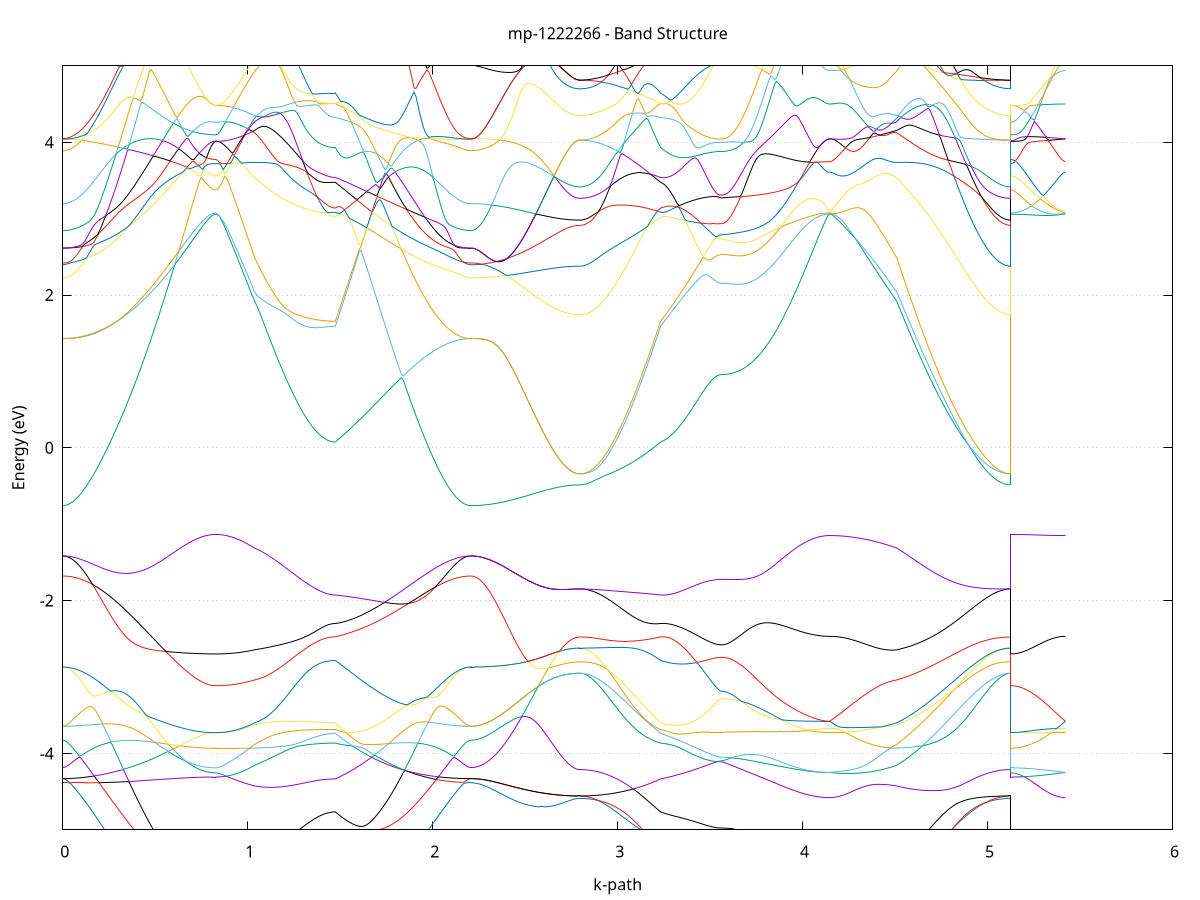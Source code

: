 set title 'mp-1222266 - Band Structure'
set xlabel 'k-path'
set ylabel 'Energy (eV)'
set grid y
set yrange [-5:5]
set terminal png size 800,600
set output 'mp-1222266_bands_gnuplot.png'
plot '-' using 1:2 with lines notitle, '-' using 1:2 with lines notitle, '-' using 1:2 with lines notitle, '-' using 1:2 with lines notitle, '-' using 1:2 with lines notitle, '-' using 1:2 with lines notitle, '-' using 1:2 with lines notitle, '-' using 1:2 with lines notitle, '-' using 1:2 with lines notitle, '-' using 1:2 with lines notitle, '-' using 1:2 with lines notitle, '-' using 1:2 with lines notitle, '-' using 1:2 with lines notitle, '-' using 1:2 with lines notitle, '-' using 1:2 with lines notitle, '-' using 1:2 with lines notitle, '-' using 1:2 with lines notitle, '-' using 1:2 with lines notitle, '-' using 1:2 with lines notitle, '-' using 1:2 with lines notitle, '-' using 1:2 with lines notitle, '-' using 1:2 with lines notitle, '-' using 1:2 with lines notitle, '-' using 1:2 with lines notitle, '-' using 1:2 with lines notitle, '-' using 1:2 with lines notitle, '-' using 1:2 with lines notitle, '-' using 1:2 with lines notitle, '-' using 1:2 with lines notitle, '-' using 1:2 with lines notitle, '-' using 1:2 with lines notitle, '-' using 1:2 with lines notitle, '-' using 1:2 with lines notitle, '-' using 1:2 with lines notitle, '-' using 1:2 with lines notitle, '-' using 1:2 with lines notitle, '-' using 1:2 with lines notitle, '-' using 1:2 with lines notitle, '-' using 1:2 with lines notitle, '-' using 1:2 with lines notitle, '-' using 1:2 with lines notitle, '-' using 1:2 with lines notitle, '-' using 1:2 with lines notitle, '-' using 1:2 with lines notitle, '-' using 1:2 with lines notitle, '-' using 1:2 with lines notitle, '-' using 1:2 with lines notitle, '-' using 1:2 with lines notitle
0.000000 -27.032896
0.009966 -27.032896
0.019933 -27.033096
0.029899 -27.033296
0.039866 -27.033696
0.049832 -27.034096
0.059799 -27.034596
0.069765 -27.035196
0.079732 -27.035796
0.089698 -27.036596
0.099665 -27.037396
0.109631 -27.038196
0.119598 -27.039096
0.129564 -27.039996
0.139530 -27.040996
0.149497 -27.042096
0.159463 -27.043096
0.169430 -27.044196
0.179396 -27.045396
0.189363 -27.046496
0.199329 -27.047696
0.209296 -27.048896
0.219262 -27.050096
0.229229 -27.051296
0.239195 -27.052596
0.249161 -27.053896
0.259128 -27.055096
0.269094 -27.056396
0.279061 -27.057696
0.289027 -27.058996
0.298994 -27.060396
0.308960 -27.061696
0.318927 -27.062996
0.328893 -27.064296
0.338860 -27.065596
0.348826 -27.066996
0.358792 -27.068296
0.368759 -27.069596
0.378725 -27.070896
0.388692 -27.072196
0.398658 -27.073496
0.408625 -27.074796
0.418591 -27.076096
0.428558 -27.077296
0.438524 -27.078596
0.448491 -27.079796
0.458457 -27.080996
0.468424 -27.082196
0.478390 -27.083396
0.488356 -27.084596
0.498323 -27.085796
0.508289 -27.086896
0.518256 -27.087996
0.528222 -27.089096
0.538189 -27.090096
0.548155 -27.091196
0.558122 -27.092196
0.568088 -27.093196
0.578055 -27.094096
0.588021 -27.094996
0.597987 -27.095896
0.607954 -27.096796
0.617920 -27.097596
0.627887 -27.098396
0.637853 -27.099196
0.647820 -27.099896
0.657786 -27.100596
0.667753 -27.101296
0.677719 -27.101896
0.687686 -27.102496
0.697652 -27.102996
0.707619 -27.103496
0.717585 -27.103996
0.727551 -27.104396
0.737518 -27.104796
0.747484 -27.105196
0.757451 -27.105496
0.767417 -27.105696
0.777384 -27.105996
0.787350 -27.106196
0.797317 -27.106296
0.807283 -27.106396
0.817250 -27.106496
0.827216 -27.106496
0.827216 -27.106496
0.837202 -27.106396
0.847187 -27.106296
0.857173 -27.105996
0.867159 -27.105596
0.877144 -27.105096
0.887130 -27.104496
0.897115 -27.103796
0.907101 -27.102996
0.917087 -27.102096
0.927072 -27.100996
0.937058 -27.099896
0.947044 -27.098696
0.957029 -27.097296
0.967015 -27.095896
0.977001 -27.094396
0.986986 -27.092696
0.996972 -27.090996
1.006957 -27.089196
1.016943 -27.087296
1.026929 -27.085296
1.036914 -27.083196
1.036914 -27.083196
1.046838 -27.081696
1.056762 -27.080096
1.066686 -27.078496
1.076610 -27.076796
1.086534 -27.075096
1.096458 -27.073296
1.106382 -27.071396
1.116305 -27.069496
1.126229 -27.067596
1.136153 -27.065596
1.146077 -27.063596
1.156001 -27.062096
1.165925 -27.061196
1.175849 -27.060196
1.185773 -27.059196
1.195697 -27.058096
1.205620 -27.056896
1.215544 -27.055796
1.225468 -27.054496
1.235392 -27.053296
1.245316 -27.051996
1.255240 -27.050596
1.265164 -27.049196
1.275088 -27.047796
1.285011 -27.046296
1.294935 -27.044796
1.304859 -27.043296
1.314783 -27.041696
1.324707 -27.040096
1.334631 -27.038496
1.344555 -27.036796
1.354479 -27.035096
1.364403 -27.033396
1.374326 -27.031596
1.384250 -27.029796
1.394174 -27.027996
1.404098 -27.026196
1.414022 -27.024396
1.423946 -27.022496
1.433870 -27.020696
1.443794 -27.018796
1.453718 -27.017096
1.463641 -27.015496
1.473565 -27.014696
1.473565 -27.014696
1.483474 -27.013296
1.493382 -27.011896
1.503290 -27.010496
1.513198 -27.008996
1.523106 -27.008396
1.533015 -27.009996
1.542923 -27.011696
1.552831 -27.013196
1.562739 -27.014796
1.572648 -27.016296
1.582556 -27.017696
1.592464 -27.019096
1.602372 -27.020496
1.612281 -27.021796
1.622189 -27.023096
1.632097 -27.024396
1.642005 -27.025596
1.651913 -27.026696
1.661822 -27.027796
1.671730 -27.028896
1.681638 -27.029896
1.691546 -27.030896
1.701455 -27.031796
1.711363 -27.032596
1.721271 -27.033496
1.731179 -27.034196
1.741088 -27.034996
1.750996 -27.035696
1.760904 -27.036296
1.770812 -27.036896
1.780720 -27.037396
1.790629 -27.037896
1.800537 -27.038396
1.810445 -27.038796
1.820353 -27.039096
1.830262 -27.039396
1.840170 -27.039696
1.850078 -27.039896
1.859986 -27.040096
1.869895 -27.040296
1.879803 -27.040396
1.889711 -27.040396
1.899619 -27.040496
1.909528 -27.040396
1.919436 -27.040396
1.929344 -27.040296
1.939252 -27.040196
1.949160 -27.039996
1.959069 -27.039896
1.968977 -27.039596
1.978885 -27.039396
1.988793 -27.039096
1.998702 -27.038896
2.008610 -27.038596
2.018518 -27.038196
2.028426 -27.037896
2.038335 -27.037496
2.048243 -27.037196
2.058151 -27.036796
2.068059 -27.036396
2.077967 -27.035996
2.087876 -27.035696
2.097784 -27.035296
2.107692 -27.034896
2.117600 -27.034596
2.127509 -27.034296
2.137417 -27.033996
2.147325 -27.033696
2.157233 -27.033396
2.167142 -27.033296
2.177050 -27.033096
2.186958 -27.032996
2.196866 -27.032896
2.206774 -27.032896
2.206774 -27.032896
2.216758 -27.032896
2.226741 -27.032896
2.236724 -27.032996
2.246707 -27.032996
2.256690 -27.033096
2.266674 -27.033196
2.276657 -27.033296
2.286640 -27.033396
2.296623 -27.033596
2.306606 -27.033796
2.316590 -27.033896
2.326573 -27.034096
2.336556 -27.034296
2.346539 -27.034496
2.356523 -27.034696
2.366506 -27.034996
2.376489 -27.035196
2.386472 -27.035496
2.396455 -27.035696
2.406439 -27.035996
2.416422 -27.036296
2.426405 -27.036596
2.436388 -27.036896
2.446371 -27.037196
2.456355 -27.037496
2.466338 -27.037796
2.476321 -27.037996
2.486304 -27.038296
2.496287 -27.038596
2.506271 -27.038896
2.516254 -27.039196
2.526237 -27.039496
2.536220 -27.039796
2.546203 -27.040096
2.556187 -27.040396
2.566170 -27.040696
2.576153 -27.040896
2.586136 -27.041196
2.596119 -27.041396
2.606103 -27.041696
2.616086 -27.041896
2.626069 -27.042196
2.636052 -27.042396
2.646035 -27.042596
2.656019 -27.042796
2.666002 -27.042996
2.675985 -27.043096
2.685968 -27.043296
2.695951 -27.043396
2.705935 -27.043596
2.715918 -27.043696
2.725901 -27.043796
2.735884 -27.043896
2.745867 -27.043996
2.755851 -27.043996
2.765834 -27.044096
2.775817 -27.044096
2.785800 -27.044096
2.795783 -27.044096
2.795783 -27.044096
2.805707 -27.044096
2.815631 -27.044096
2.825555 -27.043996
2.835479 -27.043896
2.845403 -27.043796
2.855327 -27.043596
2.865251 -27.043396
2.875175 -27.043196
2.885098 -27.042996
2.895022 -27.042696
2.904946 -27.042396
2.914870 -27.041996
2.924794 -27.041696
2.934718 -27.041296
2.944642 -27.040796
2.954566 -27.040396
2.964490 -27.039896
2.974413 -27.039396
2.984337 -27.038796
2.994261 -27.038196
3.004185 -27.037596
3.014109 -27.036996
3.024033 -27.036296
3.033957 -27.035596
3.043881 -27.034796
3.053804 -27.034096
3.063728 -27.033296
3.073652 -27.032396
3.083576 -27.031496
3.093500 -27.030596
3.103424 -27.029696
3.113348 -27.028696
3.123272 -27.027696
3.133196 -27.026696
3.143119 -27.025596
3.153043 -27.024496
3.162967 -27.023396
3.172891 -27.022296
3.182815 -27.021096
3.192739 -27.019796
3.202663 -27.018596
3.212587 -27.017296
3.222511 -27.015996
3.232434 -27.014696
3.232434 -27.014696
3.242426 -27.014096
3.252418 -27.013496
3.262410 -27.012996
3.272401 -27.012596
3.282393 -27.012396
3.292385 -27.012196
3.302376 -27.012296
3.312368 -27.012496
3.322360 -27.012896
3.332352 -27.013396
3.342343 -27.013996
3.352335 -27.014596
3.362327 -27.015296
3.372318 -27.015996
3.382310 -27.016596
3.392302 -27.017296
3.402294 -27.017996
3.412285 -27.018596
3.422277 -27.019196
3.432269 -27.019796
3.442260 -27.020296
3.452252 -27.020796
3.462244 -27.021296
3.472236 -27.021696
3.482227 -27.022096
3.492219 -27.022396
3.502211 -27.022696
3.512202 -27.022896
3.522194 -27.023196
3.532186 -27.023296
3.542178 -27.023396
3.552169 -27.023496
3.562161 -27.023496
3.562161 -27.023496
3.572075 -27.023696
3.581989 -27.024096
3.591903 -27.024896
3.601817 -27.025796
3.611731 -27.026996
3.621645 -27.028496
3.631559 -27.029996
3.641474 -27.031696
3.651388 -27.033596
3.661302 -27.035496
3.671216 -27.037496
3.681130 -27.039496
3.691044 -27.041596
3.700958 -27.043796
3.710872 -27.045896
3.720786 -27.048096
3.730700 -27.050296
3.740614 -27.052496
3.750528 -27.054596
3.760442 -27.056796
3.770356 -27.058996
3.780270 -27.061096
3.790185 -27.063296
3.800099 -27.065396
3.810013 -27.067396
3.819927 -27.069496
3.829841 -27.071496
3.839755 -27.073396
3.849669 -27.075396
3.859583 -27.077296
3.869497 -27.079096
3.879411 -27.080896
3.889325 -27.082696
3.899239 -27.084396
3.909153 -27.086096
3.919067 -27.087696
3.928982 -27.089196
3.938896 -27.090696
3.948810 -27.092096
3.958724 -27.093496
3.968638 -27.094796
3.978552 -27.095996
3.988466 -27.097196
3.998380 -27.098296
4.008294 -27.099396
4.018208 -27.100396
4.028122 -27.101296
4.038036 -27.102096
4.047950 -27.102896
4.057864 -27.103596
4.067778 -27.104196
4.077693 -27.104796
4.087607 -27.105296
4.097521 -27.105696
4.107435 -27.105996
4.117349 -27.106296
4.127263 -27.106496
4.137177 -27.106596
4.147091 -27.106596
4.147091 -27.106596
4.156862 -27.106596
4.166633 -27.106596
4.176405 -27.106496
4.186176 -27.106396
4.195947 -27.106296
4.205718 -27.106096
4.215489 -27.105896
4.225260 -27.105696
4.235032 -27.105396
4.244803 -27.105196
4.254574 -27.104796
4.264345 -27.104496
4.274116 -27.104096
4.283887 -27.103596
4.293659 -27.103096
4.303430 -27.102596
4.313201 -27.102096
4.322972 -27.101496
4.332743 -27.100796
4.342514 -27.100196
4.352286 -27.099396
4.362057 -27.098696
4.371828 -27.097896
4.381599 -27.097096
4.391370 -27.096196
4.401141 -27.095296
4.410913 -27.094296
4.420684 -27.093296
4.430455 -27.092296
4.440226 -27.091296
4.449997 -27.090196
4.459768 -27.089096
4.469540 -27.087996
4.479311 -27.086796
4.489082 -27.085596
4.498853 -27.084396
4.508624 -27.083196
4.508624 -27.083196
4.518584 -27.081096
4.528544 -27.078796
4.538504 -27.076496
4.548464 -27.074096
4.558424 -27.071696
4.568384 -27.069096
4.578344 -27.066496
4.588304 -27.065896
4.598264 -27.065396
4.608224 -27.064896
4.618184 -27.064396
4.628144 -27.063896
4.638104 -27.063396
4.648064 -27.062796
4.658024 -27.062296
4.667984 -27.061796
4.677944 -27.061196
4.687904 -27.060696
4.697864 -27.060196
4.707824 -27.059596
4.717783 -27.058996
4.727743 -27.058496
4.737703 -27.057996
4.747663 -27.057396
4.757623 -27.056896
4.767583 -27.056296
4.777543 -27.055796
4.787503 -27.055196
4.797463 -27.054696
4.807423 -27.054196
4.817383 -27.053596
4.827343 -27.053096
4.837303 -27.052596
4.847263 -27.052096
4.857223 -27.051596
4.867183 -27.051096
4.877143 -27.050596
4.887103 -27.050196
4.897063 -27.049696
4.907023 -27.049296
4.916983 -27.048896
4.926943 -27.048396
4.936903 -27.047996
4.946863 -27.047696
4.956823 -27.047296
4.966783 -27.046996
4.976743 -27.046596
4.986702 -27.046296
4.996662 -27.045996
5.006622 -27.045696
5.016582 -27.045496
5.026542 -27.045296
5.036502 -27.045096
5.046462 -27.044896
5.056422 -27.044696
5.066382 -27.044496
5.076342 -27.044396
5.086302 -27.044296
5.096262 -27.044196
5.106222 -27.044196
5.116182 -27.044096
5.126142 -27.044096
5.126142 -27.106496
5.135959 -27.106496
5.145776 -27.106496
5.155592 -27.106496
5.165409 -27.106496
5.175226 -27.106496
5.185043 -27.106496
5.194860 -27.106496
5.204677 -27.106496
5.214493 -27.106496
5.224310 -27.106496
5.234127 -27.106496
5.243944 -27.106496
5.253761 -27.106496
5.263577 -27.106496
5.273394 -27.106496
5.283211 -27.106596
5.293028 -27.106496
5.302845 -27.106596
5.312661 -27.106596
5.322478 -27.106596
5.332295 -27.106596
5.342112 -27.106596
5.351929 -27.106596
5.361746 -27.106596
5.371562 -27.106596
5.381379 -27.106596
5.391196 -27.106596
5.401013 -27.106596
5.410830 -27.106596
5.420646 -27.106596
e
0.000000 -27.032896
0.009966 -27.032796
0.019933 -27.032696
0.029899 -27.032496
0.039866 -27.032196
0.049832 -27.031796
0.059799 -27.031296
0.069765 -27.030696
0.079732 -27.030096
0.089698 -27.029296
0.099665 -27.028496
0.109631 -27.027596
0.119598 -27.026596
0.129564 -27.025496
0.139530 -27.024296
0.149497 -27.023096
0.159463 -27.021796
0.169430 -27.020396
0.179396 -27.018896
0.189363 -27.017396
0.199329 -27.015796
0.209296 -27.014096
0.219262 -27.012396
0.229229 -27.010596
0.239195 -27.008796
0.249161 -27.006896
0.259128 -27.004896
0.269094 -27.002896
0.279061 -27.000896
0.289027 -26.998796
0.298994 -26.996596
0.308960 -26.994496
0.318927 -26.992196
0.328893 -26.989996
0.338860 -26.987696
0.348826 -26.985796
0.358792 -26.988396
0.368759 -26.990896
0.378725 -26.993496
0.388692 -26.996196
0.398658 -26.998796
0.408625 -27.001396
0.418591 -27.004096
0.428558 -27.006696
0.438524 -27.009396
0.448491 -27.011996
0.458457 -27.014596
0.468424 -27.017296
0.478390 -27.019896
0.488356 -27.022396
0.498323 -27.024996
0.508289 -27.027496
0.518256 -27.029996
0.528222 -27.032396
0.538189 -27.034796
0.548155 -27.037196
0.558122 -27.039496
0.568088 -27.041696
0.578055 -27.043996
0.588021 -27.046096
0.597987 -27.048196
0.607954 -27.050196
0.617920 -27.052196
0.627887 -27.053996
0.637853 -27.055796
0.647820 -27.057596
0.657786 -27.059196
0.667753 -27.060796
0.677719 -27.062296
0.687686 -27.063696
0.697652 -27.064996
0.707619 -27.066196
0.717585 -27.067296
0.727551 -27.068396
0.737518 -27.069296
0.747484 -27.070196
0.757451 -27.070896
0.767417 -27.071596
0.777384 -27.072096
0.787350 -27.072596
0.797317 -27.072896
0.807283 -27.073196
0.817250 -27.073296
0.827216 -27.073396
0.827216 -27.073396
0.837202 -27.073396
0.847187 -27.073396
0.857173 -27.073296
0.867159 -27.073196
0.877144 -27.073096
0.887130 -27.072996
0.897115 -27.072896
0.907101 -27.072796
0.917087 -27.072596
0.927072 -27.072396
0.937058 -27.072196
0.947044 -27.071996
0.957029 -27.071796
0.967015 -27.071496
0.977001 -27.071196
0.986986 -27.070896
0.996972 -27.070596
1.006957 -27.070296
1.016943 -27.069996
1.026929 -27.069596
1.036914 -27.069296
1.036914 -27.069296
1.046838 -27.068996
1.056762 -27.068596
1.066686 -27.068196
1.076610 -27.067696
1.086534 -27.067196
1.096458 -27.066696
1.106382 -27.065996
1.116305 -27.065396
1.126229 -27.064596
1.136153 -27.063796
1.146077 -27.062996
1.156001 -27.061496
1.165925 -27.059396
1.175849 -27.057296
1.185773 -27.055096
1.195697 -27.052896
1.205620 -27.050696
1.215544 -27.048496
1.225468 -27.046196
1.235392 -27.043896
1.245316 -27.041596
1.255240 -27.039296
1.265164 -27.036896
1.275088 -27.034596
1.285011 -27.032196
1.294935 -27.029896
1.304859 -27.027596
1.314783 -27.025296
1.324707 -27.022996
1.334631 -27.020696
1.344555 -27.018396
1.354479 -27.016296
1.364403 -27.014096
1.374326 -27.012096
1.384250 -27.010096
1.394174 -27.008196
1.404098 -27.006396
1.414022 -27.004796
1.423946 -27.003296
1.433870 -27.004396
1.443794 -27.006296
1.453718 -27.008196
1.463641 -27.009796
1.473565 -27.010596
1.473565 -27.010596
1.483474 -27.009296
1.493382 -27.007896
1.503290 -27.006596
1.513198 -27.006696
1.523106 -27.007596
1.533015 -27.006096
1.542923 -27.004596
1.552831 -27.003096
1.562739 -27.001496
1.572648 -26.999896
1.582556 -26.998396
1.592464 -26.996796
1.602372 -26.995096
1.612281 -26.993496
1.622189 -26.991896
1.632097 -26.990296
1.642005 -26.988596
1.651913 -26.986996
1.661822 -26.985396
1.671730 -26.985796
1.681638 -26.987296
1.691546 -26.988696
1.701455 -26.990096
1.711363 -26.991496
1.721271 -26.992896
1.731179 -26.994296
1.741088 -26.995696
1.750996 -26.997096
1.760904 -26.998396
1.770812 -26.999796
1.780720 -27.001096
1.790629 -27.002396
1.800537 -27.003696
1.810445 -27.004996
1.820353 -27.006196
1.830262 -27.007396
1.840170 -27.008696
1.850078 -27.009796
1.859986 -27.010996
1.869895 -27.012196
1.879803 -27.013296
1.889711 -27.014396
1.899619 -27.015396
1.909528 -27.016496
1.919436 -27.017496
1.929344 -27.018496
1.939252 -27.019496
1.949160 -27.020396
1.959069 -27.021296
1.968977 -27.022196
1.978885 -27.022996
1.988793 -27.023896
1.998702 -27.024596
2.008610 -27.025396
2.018518 -27.026096
2.028426 -27.026796
2.038335 -27.027396
2.048243 -27.027996
2.058151 -27.028596
2.068059 -27.029196
2.077967 -27.029696
2.087876 -27.030196
2.097784 -27.030596
2.107692 -27.030996
2.117600 -27.031296
2.127509 -27.031696
2.137417 -27.031896
2.147325 -27.032196
2.157233 -27.032396
2.167142 -27.032596
2.177050 -27.032696
2.186958 -27.032796
2.196866 -27.032896
2.206774 -27.032896
2.206774 -27.032896
2.216758 -27.032896
2.226741 -27.032896
2.236724 -27.032996
2.246707 -27.032996
2.256690 -27.033096
2.266674 -27.033196
2.276657 -27.033296
2.286640 -27.033396
2.296623 -27.033596
2.306606 -27.033796
2.316590 -27.033896
2.326573 -27.034096
2.336556 -27.034296
2.346539 -27.034496
2.356523 -27.034696
2.366506 -27.034996
2.376489 -27.035196
2.386472 -27.035496
2.396455 -27.035696
2.406439 -27.035996
2.416422 -27.036296
2.426405 -27.036596
2.436388 -27.036896
2.446371 -27.037196
2.456355 -27.037496
2.466338 -27.037696
2.476321 -27.037996
2.486304 -27.038296
2.496287 -27.038596
2.506271 -27.038896
2.516254 -27.039196
2.526237 -27.039496
2.536220 -27.039796
2.546203 -27.040096
2.556187 -27.040396
2.566170 -27.040696
2.576153 -27.040896
2.586136 -27.041196
2.596119 -27.041396
2.606103 -27.041696
2.616086 -27.041896
2.626069 -27.042096
2.636052 -27.042396
2.646035 -27.042596
2.656019 -27.042796
2.666002 -27.042996
2.675985 -27.043096
2.685968 -27.043296
2.695951 -27.043396
2.705935 -27.043596
2.715918 -27.043696
2.725901 -27.043796
2.735884 -27.043896
2.745867 -27.043996
2.755851 -27.043996
2.765834 -27.044096
2.775817 -27.044096
2.785800 -27.044096
2.795783 -27.044096
2.795783 -27.044096
2.805707 -27.044096
2.815631 -27.044096
2.825555 -27.043996
2.835479 -27.043796
2.845403 -27.043596
2.855327 -27.043396
2.865251 -27.043196
2.875175 -27.042896
2.885098 -27.042596
2.895022 -27.042196
2.904946 -27.041796
2.914870 -27.041396
2.924794 -27.040896
2.934718 -27.040396
2.944642 -27.039796
2.954566 -27.039196
2.964490 -27.038596
2.974413 -27.037996
2.984337 -27.037296
2.994261 -27.036496
3.004185 -27.035796
3.014109 -27.034996
3.024033 -27.034196
3.033957 -27.033296
3.043881 -27.032396
3.053804 -27.031496
3.063728 -27.030596
3.073652 -27.029596
3.083576 -27.028596
3.093500 -27.027496
3.103424 -27.026496
3.113348 -27.025396
3.123272 -27.024296
3.133196 -27.023196
3.143119 -27.021996
3.153043 -27.020796
3.162967 -27.019596
3.172891 -27.018396
3.182815 -27.017096
3.192739 -27.015896
3.202663 -27.014596
3.212587 -27.013296
3.222511 -27.011996
3.232434 -27.010596
3.232434 -27.010596
3.242426 -27.009996
3.252418 -27.009396
3.262410 -27.008796
3.272401 -27.008096
3.282393 -27.007396
3.292385 -27.006796
3.302376 -27.006096
3.312368 -27.005396
3.322360 -27.004696
3.332352 -27.003996
3.342343 -27.003196
3.352335 -27.002496
3.362327 -27.001796
3.372318 -27.000996
3.382310 -27.000296
3.392302 -26.999496
3.402294 -26.998796
3.412285 -26.997996
3.422277 -26.997196
3.432269 -26.996496
3.442260 -26.995796
3.452252 -26.995196
3.462244 -26.994596
3.472236 -26.993996
3.482227 -26.993396
3.492219 -26.992896
3.502211 -26.992396
3.512202 -26.991996
3.522194 -26.991596
3.532186 -26.991396
3.542178 -26.991196
3.552169 -26.990996
3.562161 -26.990996
3.562161 -26.990996
3.572075 -26.992496
3.581989 -26.994496
3.591903 -26.996696
3.601817 -26.998796
3.611731 -27.000896
3.621645 -27.003096
3.631559 -27.005196
3.641474 -27.007296
3.651388 -27.009496
3.661302 -27.011596
3.671216 -27.013696
3.681130 -27.015796
3.691044 -27.017796
3.700958 -27.019896
3.710872 -27.021896
3.720786 -27.023896
3.730700 -27.025896
3.740614 -27.027896
3.750528 -27.029796
3.760442 -27.031796
3.770356 -27.033696
3.780270 -27.035496
3.790185 -27.037296
3.800099 -27.039096
3.810013 -27.040896
3.819927 -27.042596
3.829841 -27.044296
3.839755 -27.045996
3.849669 -27.047596
3.859583 -27.049196
3.869497 -27.050796
3.879411 -27.052196
3.889325 -27.053696
3.899239 -27.055096
3.909153 -27.056496
3.919067 -27.057796
3.928982 -27.059096
3.938896 -27.060296
3.948810 -27.061496
3.958724 -27.062596
3.968638 -27.063596
3.978552 -27.064696
3.988466 -27.065596
3.998380 -27.066496
4.008294 -27.067396
4.018208 -27.068196
4.028122 -27.068896
4.038036 -27.069596
4.047950 -27.070196
4.057864 -27.070796
4.067778 -27.071296
4.077693 -27.071796
4.087607 -27.072196
4.097521 -27.072496
4.107435 -27.072796
4.117349 -27.072996
4.127263 -27.073096
4.137177 -27.073196
4.147091 -27.073196
4.147091 -27.073196
4.156862 -27.073196
4.166633 -27.073196
4.176405 -27.073196
4.186176 -27.073096
4.195947 -27.072996
4.205718 -27.072996
4.215489 -27.072796
4.225260 -27.072796
4.235032 -27.072596
4.244803 -27.072496
4.254574 -27.072396
4.264345 -27.072296
4.274116 -27.072196
4.283887 -27.072096
4.293659 -27.071896
4.303430 -27.071796
4.313201 -27.071696
4.322972 -27.071596
4.332743 -27.071396
4.342514 -27.071296
4.352286 -27.071196
4.362057 -27.071096
4.371828 -27.070996
4.381599 -27.070896
4.391370 -27.070796
4.401141 -27.070696
4.410913 -27.070596
4.420684 -27.070496
4.430455 -27.070396
4.440226 -27.070296
4.449997 -27.070096
4.459768 -27.069996
4.469540 -27.069896
4.479311 -27.069796
4.489082 -27.069596
4.498853 -27.069496
4.508624 -27.069296
4.508624 -27.069296
4.518584 -27.068896
4.528544 -27.068496
4.538504 -27.068096
4.548464 -27.067696
4.558424 -27.067196
4.568384 -27.066796
4.578344 -27.066296
4.588304 -27.063896
4.598264 -27.061196
4.608224 -27.058396
4.618184 -27.055596
4.628144 -27.052696
4.638104 -27.049796
4.648064 -27.046796
4.658024 -27.043796
4.667984 -27.040696
4.677944 -27.037696
4.687904 -27.034596
4.697864 -27.031396
4.707824 -27.028296
4.717783 -27.025096
4.727743 -27.021896
4.737703 -27.018696
4.747663 -27.015496
4.757623 -27.012196
4.767583 -27.008996
4.777543 -27.005796
4.787503 -27.002596
4.797463 -26.999896
4.807423 -27.002296
4.817383 -27.004596
4.827343 -27.006796
4.837303 -27.009096
4.847263 -27.011196
4.857223 -27.013396
4.867183 -27.015396
4.877143 -27.017496
4.887103 -27.019396
4.897063 -27.021296
4.907023 -27.023096
4.916983 -27.024896
4.926943 -27.026596
4.936903 -27.028296
4.946863 -27.029796
4.956823 -27.031296
4.966783 -27.032796
4.976743 -27.034096
4.986702 -27.035396
4.996662 -27.036596
5.006622 -27.037696
5.016582 -27.038696
5.026542 -27.039596
5.036502 -27.040496
5.046462 -27.041196
5.056422 -27.041896
5.066382 -27.042496
5.076342 -27.042996
5.086302 -27.043396
5.096262 -27.043696
5.106222 -27.043996
5.116182 -27.044096
5.126142 -27.044096
5.126142 -27.073396
5.135959 -27.073396
5.145776 -27.073396
5.155592 -27.073396
5.165409 -27.073396
5.175226 -27.073396
5.185043 -27.073396
5.194860 -27.073396
5.204677 -27.073396
5.214493 -27.073396
5.224310 -27.073396
5.234127 -27.073296
5.243944 -27.073296
5.253761 -27.073296
5.263577 -27.073296
5.273394 -27.073296
5.283211 -27.073296
5.293028 -27.073296
5.302845 -27.073296
5.312661 -27.073296
5.322478 -27.073296
5.332295 -27.073296
5.342112 -27.073296
5.351929 -27.073296
5.361746 -27.073196
5.371562 -27.073296
5.381379 -27.073196
5.391196 -27.073196
5.401013 -27.073196
5.410830 -27.073196
5.420646 -27.073196
e
0.000000 -26.997796
0.009966 -26.997796
0.019933 -26.997596
0.029899 -26.997396
0.039866 -26.997096
0.049832 -26.996796
0.059799 -26.996296
0.069765 -26.995896
0.079732 -26.995296
0.089698 -26.994696
0.099665 -26.993996
0.109631 -26.993296
0.119598 -26.992596
0.129564 -26.991796
0.139530 -26.990996
0.149497 -26.990096
0.159463 -26.989296
0.169430 -26.988396
0.179396 -26.987496
0.189363 -26.986496
0.199329 -26.985596
0.209296 -26.984596
0.219262 -26.983596
0.229229 -26.982596
0.239195 -26.981596
0.249161 -26.980596
0.259128 -26.979496
0.269094 -26.978496
0.279061 -26.977396
0.289027 -26.976396
0.298994 -26.975296
0.308960 -26.975896
0.318927 -26.978296
0.328893 -26.980796
0.338860 -26.983296
0.348826 -26.985396
0.358792 -26.983096
0.368759 -26.980696
0.378725 -26.978296
0.388692 -26.975996
0.398658 -26.973596
0.408625 -26.971196
0.418591 -26.968796
0.428558 -26.969196
0.438524 -26.970096
0.448491 -26.970996
0.458457 -26.971996
0.468424 -26.972896
0.478390 -26.973796
0.488356 -26.974696
0.498323 -26.975496
0.508289 -26.976396
0.518256 -26.977196
0.528222 -26.977996
0.538189 -26.978896
0.548155 -26.979596
0.558122 -26.980396
0.568088 -26.981096
0.578055 -26.981796
0.588021 -26.982496
0.597987 -26.983196
0.607954 -26.983796
0.617920 -26.984496
0.627887 -26.985096
0.637853 -26.985596
0.647820 -26.986196
0.657786 -26.986696
0.667753 -26.987196
0.677719 -26.987596
0.687686 -26.988096
0.697652 -26.988496
0.707619 -26.988796
0.717585 -26.989196
0.727551 -26.989496
0.737518 -26.989796
0.747484 -26.990096
0.757451 -26.990296
0.767417 -26.990496
0.777384 -26.990596
0.787350 -26.990796
0.797317 -26.990896
0.807283 -26.990996
0.817250 -26.990996
0.827216 -26.990996
0.827216 -26.990996
0.837202 -26.990996
0.847187 -26.990996
0.857173 -26.990896
0.867159 -26.990796
0.877144 -26.990696
0.887130 -26.990596
0.897115 -26.990396
0.907101 -26.990196
0.917087 -26.989996
0.927072 -26.989796
0.937058 -26.989496
0.947044 -26.989196
0.957029 -26.988896
0.967015 -26.988596
0.977001 -26.988196
0.986986 -26.987796
0.996972 -26.987396
1.006957 -26.986996
1.016943 -26.986596
1.026929 -26.986096
1.036914 -26.985596
1.036914 -26.985596
1.046838 -26.985296
1.056762 -26.984896
1.066686 -26.984496
1.076610 -26.984096
1.086534 -26.983596
1.096458 -26.983196
1.106382 -26.982796
1.116305 -26.982296
1.126229 -26.981796
1.136153 -26.981296
1.146077 -26.980796
1.156001 -26.980296
1.165925 -26.979796
1.175849 -26.979296
1.185773 -26.978796
1.195697 -26.978296
1.205620 -26.977796
1.215544 -26.977296
1.225468 -26.976796
1.235392 -26.976296
1.245316 -26.975796
1.255240 -26.975396
1.265164 -26.974896
1.275088 -26.974596
1.285011 -26.974796
1.294935 -26.976296
1.304859 -26.978296
1.314783 -26.980196
1.324707 -26.982196
1.334631 -26.984196
1.344555 -26.986296
1.354479 -26.988296
1.364403 -26.990296
1.374326 -26.992396
1.384250 -26.994396
1.394174 -26.996396
1.404098 -26.998496
1.414022 -27.000496
1.423946 -27.002496
1.433870 -27.002096
1.443794 -27.000996
1.453718 -27.000296
1.463641 -26.999796
1.473565 -26.999696
1.473565 -26.999696
1.483474 -27.001496
1.493382 -27.003296
1.503290 -27.004996
1.513198 -27.005196
1.523106 -27.003796
1.533015 -27.002396
1.542923 -27.000896
1.552831 -26.999496
1.562739 -26.998096
1.572648 -26.996596
1.582556 -26.995196
1.592464 -26.993796
1.602372 -26.992296
1.612281 -26.990896
1.622189 -26.989396
1.632097 -26.987996
1.642005 -26.986496
1.651913 -26.985096
1.661822 -26.984396
1.671730 -26.983696
1.681638 -26.982196
1.691546 -26.980596
1.701455 -26.979096
1.711363 -26.977596
1.721271 -26.976096
1.731179 -26.974796
1.741088 -26.973496
1.750996 -26.972296
1.760904 -26.971196
1.770812 -26.970196
1.780720 -26.969196
1.790629 -26.968296
1.800537 -26.967496
1.810445 -26.966596
1.820353 -26.965796
1.830262 -26.964996
1.840170 -26.965496
1.850078 -26.966696
1.859986 -26.967896
1.869895 -26.968996
1.879803 -26.970196
1.889711 -26.971396
1.899619 -26.972496
1.909528 -26.973696
1.919436 -26.974796
1.929344 -26.975996
1.939252 -26.977096
1.949160 -26.978296
1.959069 -26.979396
1.968977 -26.980496
1.978885 -26.981596
1.988793 -26.982696
1.998702 -26.983796
2.008610 -26.984896
2.018518 -26.985896
2.028426 -26.986896
2.038335 -26.987896
2.048243 -26.988896
2.058151 -26.989796
2.068059 -26.990696
2.077967 -26.991596
2.087876 -26.992396
2.097784 -26.993196
2.107692 -26.993996
2.117600 -26.994596
2.127509 -26.995296
2.137417 -26.995796
2.147325 -26.996296
2.157233 -26.996796
2.167142 -26.997096
2.177050 -26.997396
2.186958 -26.997596
2.196866 -26.997796
2.206774 -26.997796
2.206774 -26.997796
2.216758 -26.997796
2.226741 -26.997696
2.236724 -26.997596
2.246707 -26.997496
2.256690 -26.997296
2.266674 -26.997096
2.276657 -26.996796
2.286640 -26.996496
2.296623 -26.996196
2.306606 -26.995796
2.316590 -26.995396
2.326573 -26.994896
2.336556 -26.994396
2.346539 -26.993896
2.356523 -26.993296
2.366506 -26.992696
2.376489 -26.991996
2.386472 -26.991396
2.396455 -26.990596
2.406439 -26.989896
2.416422 -26.989096
2.426405 -26.988296
2.436388 -26.987396
2.446371 -26.986496
2.456355 -26.985596
2.466338 -26.984696
2.476321 -26.983696
2.486304 -26.982696
2.496287 -26.981696
2.506271 -26.980596
2.516254 -26.979596
2.526237 -26.978496
2.536220 -26.977396
2.546203 -26.976196
2.556187 -26.975096
2.566170 -26.973896
2.576153 -26.972696
2.586136 -26.971596
2.596119 -26.970396
2.606103 -26.969196
2.616086 -26.967996
2.626069 -26.966896
2.636052 -26.965696
2.646035 -26.964596
2.656019 -26.963396
2.666002 -26.962396
2.675985 -26.961296
2.685968 -26.960296
2.695951 -26.959296
2.705935 -26.958396
2.715918 -26.957596
2.725901 -26.956796
2.735884 -26.956096
2.745867 -26.955496
2.755851 -26.954996
2.765834 -26.954596
2.775817 -26.954296
2.785800 -26.954196
2.795783 -26.954096
2.795783 -26.954096
2.805707 -26.954096
2.815631 -26.954196
2.825555 -26.954196
2.835479 -26.954296
2.845403 -26.954496
2.855327 -26.954596
2.865251 -26.954796
2.875175 -26.954996
2.885098 -26.955196
2.895022 -26.955396
2.904946 -26.955696
2.914870 -26.955996
2.924794 -26.956296
2.934718 -26.956596
2.944642 -26.956996
2.954566 -26.957296
2.964490 -26.957696
2.974413 -26.958096
2.984337 -26.958496
2.994261 -26.958896
3.004185 -26.959296
3.014109 -26.959796
3.024033 -26.960196
3.033957 -26.960696
3.043881 -26.961596
3.053804 -26.963696
3.063728 -26.965796
3.073652 -26.967796
3.083576 -26.969896
3.093500 -26.971996
3.103424 -26.973996
3.113348 -26.976096
3.123272 -26.978196
3.133196 -26.980196
3.143119 -26.982196
3.153043 -26.984296
3.162967 -26.986296
3.172891 -26.988196
3.182815 -26.990196
3.192739 -26.992096
3.202663 -26.994096
3.212587 -26.995996
3.222511 -26.997796
3.232434 -26.999696
3.232434 -26.999696
3.242426 -27.000496
3.252418 -27.001296
3.262410 -27.001996
3.272401 -27.002596
3.282393 -27.003096
3.292385 -27.003396
3.302376 -27.003596
3.312368 -27.003496
3.322360 -27.003296
3.332352 -27.002896
3.342343 -27.002496
3.352335 -27.001896
3.362327 -27.001296
3.372318 -27.000696
3.382310 -26.999996
3.392302 -26.999296
3.402294 -26.998596
3.412285 -26.997896
3.422277 -26.997196
3.432269 -26.996496
3.442260 -26.995696
3.452252 -26.994996
3.462244 -26.994196
3.472236 -26.993496
3.482227 -26.992796
3.492219 -26.992196
3.502211 -26.991496
3.512202 -26.990896
3.522194 -26.990396
3.532186 -26.989996
3.542178 -26.989596
3.552169 -26.989396
3.562161 -26.989396
3.562161 -26.989296
3.572075 -26.987896
3.581989 -26.985796
3.591903 -26.983696
3.601817 -26.981596
3.611731 -26.979496
3.621645 -26.977496
3.631559 -26.975896
3.641474 -26.975596
3.651388 -26.975296
3.661302 -26.975096
3.671216 -26.974896
3.681130 -26.974696
3.691044 -26.974496
3.700958 -26.974296
3.710872 -26.974096
3.720786 -26.973896
3.730700 -26.973696
3.740614 -26.973496
3.750528 -26.973296
3.760442 -26.973096
3.770356 -26.972896
3.780270 -26.972696
3.790185 -26.972496
3.800099 -26.972296
3.810013 -26.971996
3.819927 -26.971796
3.829841 -26.971596
3.839755 -26.971296
3.849669 -26.971096
3.859583 -26.970896
3.869497 -26.970696
3.879411 -26.970396
3.889325 -26.970196
3.899239 -26.969996
3.909153 -26.969696
3.919067 -26.969496
3.928982 -26.969296
3.938896 -26.969096
3.948810 -26.968896
3.958724 -26.968596
3.968638 -26.968396
3.978552 -26.968296
3.988466 -26.968096
3.998380 -26.967896
4.008294 -26.967696
4.018208 -26.967596
4.028122 -26.967396
4.038036 -26.967296
4.047950 -26.967196
4.057864 -26.966996
4.067778 -26.966896
4.077693 -26.966796
4.087607 -26.966696
4.097521 -26.966696
4.107435 -26.966596
4.117349 -26.966596
4.127263 -26.966496
4.137177 -26.966496
4.147091 -26.966496
4.147091 -26.966496
4.156862 -26.967696
4.166633 -26.968796
4.176405 -26.969996
4.186176 -26.971096
4.195947 -26.972196
4.205718 -26.973196
4.215489 -26.974296
4.225260 -26.975296
4.235032 -26.976196
4.244803 -26.977096
4.254574 -26.977996
4.264345 -26.978896
4.274116 -26.979696
4.283887 -26.980496
4.293659 -26.981196
4.303430 -26.981896
4.313201 -26.982496
4.322972 -26.983096
4.332743 -26.983596
4.342514 -26.984096
4.352286 -26.984596
4.362057 -26.984996
4.371828 -26.985396
4.381599 -26.985696
4.391370 -26.985896
4.401141 -26.986196
4.410913 -26.986296
4.420684 -26.986496
4.430455 -26.986496
4.440226 -26.986596
4.449997 -26.986596
4.459768 -26.986496
4.469540 -26.986396
4.479311 -26.986296
4.489082 -26.986096
4.498853 -26.985896
4.508624 -26.985596
4.508624 -26.985596
4.518584 -26.985096
4.528544 -26.984596
4.538504 -26.984096
4.548464 -26.983496
4.558424 -26.982896
4.568384 -26.982396
4.578344 -26.981796
4.588304 -26.981196
4.598264 -26.980496
4.608224 -26.979896
4.618184 -26.979296
4.628144 -26.978596
4.638104 -26.977896
4.648064 -26.977296
4.658024 -26.976596
4.667984 -26.975896
4.677944 -26.975196
4.687904 -26.974496
4.697864 -26.975196
4.707824 -26.977696
4.717783 -26.980196
4.727743 -26.982796
4.737703 -26.985296
4.747663 -26.987796
4.757623 -26.990296
4.767583 -26.992696
4.777543 -26.995196
4.787503 -26.997596
4.797463 -26.999396
4.807423 -26.996196
4.817383 -26.992996
4.827343 -26.989796
4.837303 -26.986596
4.847263 -26.983496
4.857223 -26.980396
4.867183 -26.977396
4.877143 -26.974296
4.887103 -26.971296
4.897063 -26.968396
4.907023 -26.965496
4.916983 -26.962596
4.926943 -26.959796
4.936903 -26.958796
4.946863 -26.958296
4.956823 -26.957896
4.966783 -26.957496
4.976743 -26.957096
4.986702 -26.956696
4.996662 -26.956396
5.006622 -26.955996
5.016582 -26.955696
5.026542 -26.955496
5.036502 -26.955196
5.046462 -26.954996
5.056422 -26.954796
5.066382 -26.954596
5.076342 -26.954396
5.086302 -26.954296
5.096262 -26.954196
5.106222 -26.954196
5.116182 -26.954096
5.126142 -26.954096
5.126142 -26.990996
5.135959 -26.990996
5.145776 -26.990896
5.155592 -26.990796
5.165409 -26.990596
5.175226 -26.990296
5.185043 -26.989996
5.194860 -26.989596
5.204677 -26.989096
5.214493 -26.988596
5.224310 -26.988096
5.234127 -26.987396
5.243944 -26.986796
5.253761 -26.986096
5.263577 -26.985296
5.273394 -26.984396
5.283211 -26.983496
5.293028 -26.982596
5.302845 -26.981596
5.312661 -26.980596
5.322478 -26.979496
5.332295 -26.978396
5.342112 -26.977196
5.351929 -26.975996
5.361746 -26.974696
5.371562 -26.973496
5.381379 -26.972096
5.391196 -26.970796
5.401013 -26.969396
5.410830 -26.967996
5.420646 -26.966496
e
0.000000 -26.935296
0.009966 -26.935396
0.019933 -26.935496
0.029899 -26.935796
0.039866 -26.936096
0.049832 -26.936596
0.059799 -26.936996
0.069765 -26.937496
0.079732 -26.938196
0.089698 -26.938896
0.099665 -26.939796
0.109631 -26.940696
0.119598 -26.941796
0.129564 -26.942896
0.139530 -26.944096
0.149497 -26.945396
0.159463 -26.946696
0.169430 -26.948196
0.179396 -26.949696
0.189363 -26.951296
0.199329 -26.952996
0.209296 -26.954696
0.219262 -26.956596
0.229229 -26.958496
0.239195 -26.960496
0.249161 -26.962496
0.259128 -26.964596
0.269094 -26.966696
0.279061 -26.968996
0.289027 -26.971196
0.298994 -26.973596
0.308960 -26.974196
0.318927 -26.973096
0.328893 -26.972096
0.338860 -26.970996
0.348826 -26.969896
0.358792 -26.968796
0.368759 -26.967696
0.378725 -26.966496
0.388692 -26.965396
0.398658 -26.966296
0.408625 -26.967196
0.418591 -26.968196
0.428558 -26.966396
0.438524 -26.963996
0.448491 -26.961596
0.458457 -26.959196
0.468424 -26.956896
0.478390 -26.955496
0.488356 -26.954396
0.498323 -26.953296
0.508289 -26.952196
0.518256 -26.951096
0.528222 -26.950096
0.538189 -26.948996
0.548155 -26.947996
0.558122 -26.946996
0.568088 -26.945996
0.578055 -26.944996
0.588021 -26.944096
0.597987 -26.943096
0.607954 -26.942196
0.617920 -26.941296
0.627887 -26.940396
0.637853 -26.939596
0.647820 -26.938796
0.657786 -26.937996
0.667753 -26.937196
0.677719 -26.936496
0.687686 -26.935796
0.697652 -26.935196
0.707619 -26.934496
0.717585 -26.933996
0.727551 -26.933496
0.737518 -26.932996
0.747484 -26.932496
0.757451 -26.932196
0.767417 -26.931796
0.777384 -26.931496
0.787350 -26.931296
0.797317 -26.931096
0.807283 -26.930996
0.817250 -26.930896
0.827216 -26.930896
0.827216 -26.930896
0.837202 -26.930896
0.847187 -26.930796
0.857173 -26.930796
0.867159 -26.930796
0.877144 -26.930796
0.887130 -26.930696
0.897115 -26.930696
0.907101 -26.930596
0.917087 -26.930596
0.927072 -26.930496
0.937058 -26.930396
0.947044 -26.930296
0.957029 -26.930196
0.967015 -26.930096
0.977001 -26.929996
0.986986 -26.929896
0.996972 -26.929796
1.006957 -26.929696
1.016943 -26.929596
1.026929 -26.929396
1.036914 -26.930096
1.036914 -26.930096
1.046838 -26.931496
1.056762 -26.932996
1.066686 -26.934496
1.076610 -26.935996
1.086534 -26.937596
1.096458 -26.939196
1.106382 -26.940796
1.116305 -26.942496
1.126229 -26.944196
1.136153 -26.945896
1.146077 -26.947596
1.156001 -26.949396
1.165925 -26.951196
1.175849 -26.952996
1.185773 -26.954796
1.195697 -26.956696
1.205620 -26.958496
1.215544 -26.960396
1.225468 -26.962296
1.235392 -26.964196
1.245316 -26.966196
1.255240 -26.968096
1.265164 -26.969996
1.275088 -26.971896
1.285011 -26.973196
1.294935 -26.973296
1.304859 -26.972896
1.314783 -26.972596
1.324707 -26.972196
1.334631 -26.971796
1.344555 -26.971496
1.354479 -26.971196
1.364403 -26.970896
1.374326 -26.970596
1.384250 -26.970296
1.394174 -26.970096
1.404098 -26.969896
1.414022 -26.969696
1.423946 -26.969596
1.433870 -26.969396
1.443794 -26.969396
1.453718 -26.969296
1.463641 -26.969196
1.473565 -26.969196
1.473565 -26.969196
1.483474 -26.969496
1.493382 -26.969796
1.503290 -26.969996
1.513198 -26.970196
1.523106 -26.970396
1.533015 -26.970596
1.542923 -26.970696
1.552831 -26.970896
1.562739 -26.970896
1.572648 -26.971396
1.582556 -26.972796
1.592464 -26.974296
1.602372 -26.975696
1.612281 -26.977196
1.622189 -26.978596
1.632097 -26.980096
1.642005 -26.981496
1.651913 -26.982996
1.661822 -26.983596
1.671730 -26.982196
1.681638 -26.980696
1.691546 -26.979296
1.701455 -26.977896
1.711363 -26.976496
1.721271 -26.975096
1.731179 -26.973696
1.741088 -26.972296
1.750996 -26.970896
1.760904 -26.969596
1.770812 -26.968296
1.780720 -26.966896
1.790629 -26.965596
1.800537 -26.964296
1.810445 -26.963096
1.820353 -26.963196
1.830262 -26.964396
1.840170 -26.964196
1.850078 -26.963396
1.859986 -26.962496
1.869895 -26.961696
1.879803 -26.960896
1.889711 -26.959996
1.899619 -26.959096
1.909528 -26.958296
1.919436 -26.957396
1.929344 -26.956496
1.939252 -26.955596
1.949160 -26.954696
1.959069 -26.953796
1.968977 -26.952896
1.978885 -26.951996
1.988793 -26.951096
1.998702 -26.950096
2.008610 -26.949196
2.018518 -26.948296
2.028426 -26.947396
2.038335 -26.946496
2.048243 -26.945596
2.058151 -26.944696
2.068059 -26.943796
2.077967 -26.942996
2.087876 -26.942096
2.097784 -26.941296
2.107692 -26.940496
2.117600 -26.939696
2.127509 -26.938996
2.137417 -26.938296
2.147325 -26.937596
2.157233 -26.936996
2.167142 -26.936496
2.177050 -26.935996
2.186958 -26.935596
2.196866 -26.935396
2.206774 -26.935296
2.206774 -26.935296
2.216758 -26.935296
2.226741 -26.935296
2.236724 -26.935196
2.246707 -26.935196
2.256690 -26.935096
2.266674 -26.934996
2.276657 -26.934896
2.286640 -26.934696
2.296623 -26.934596
2.306606 -26.934396
2.316590 -26.934296
2.326573 -26.934096
2.336556 -26.933896
2.346539 -26.933696
2.356523 -26.933396
2.366506 -26.933196
2.376489 -26.932996
2.386472 -26.932696
2.396455 -26.932396
2.406439 -26.932196
2.416422 -26.931896
2.426405 -26.931596
2.436388 -26.931296
2.446371 -26.930996
2.456355 -26.930696
2.466338 -26.930396
2.476321 -26.930096
2.486304 -26.929796
2.496287 -26.929496
2.506271 -26.929196
2.516254 -26.928896
2.526237 -26.928596
2.536220 -26.928396
2.546203 -26.928096
2.556187 -26.927796
2.566170 -26.927496
2.576153 -26.927196
2.586136 -26.926996
2.596119 -26.926696
2.606103 -26.926496
2.616086 -26.926196
2.626069 -26.925996
2.636052 -26.925796
2.646035 -26.925596
2.656019 -26.925396
2.666002 -26.925196
2.675985 -26.924996
2.685968 -26.924896
2.695951 -26.924696
2.705935 -26.924596
2.715918 -26.924496
2.725901 -26.924396
2.735884 -26.924296
2.745867 -26.924196
2.755851 -26.924096
2.765834 -26.924096
2.775817 -26.924096
2.785800 -26.923996
2.795783 -26.923996
2.795783 -26.923996
2.805707 -26.924096
2.815631 -26.924496
2.825555 -26.924996
2.835479 -26.925696
2.845403 -26.926596
2.855327 -26.927696
2.865251 -26.928896
2.875175 -26.930196
2.885098 -26.931596
2.895022 -26.933096
2.904946 -26.934696
2.914870 -26.936396
2.924794 -26.938096
2.934718 -26.939896
2.944642 -26.941696
2.954566 -26.943596
2.964490 -26.945496
2.974413 -26.947396
2.984337 -26.949396
2.994261 -26.951396
3.004185 -26.953396
3.014109 -26.955396
3.024033 -26.957496
3.033957 -26.959496
3.043881 -26.961196
3.053804 -26.961596
3.063728 -26.962096
3.073652 -26.962596
3.083576 -26.963096
3.093500 -26.963496
3.103424 -26.963996
3.113348 -26.964496
3.123272 -26.964896
3.133196 -26.965396
3.143119 -26.965796
3.153043 -26.966296
3.162967 -26.966696
3.172891 -26.967096
3.182815 -26.967496
3.192739 -26.967896
3.202663 -26.968196
3.212587 -26.968596
3.222511 -26.968896
3.232434 -26.969196
3.232434 -26.969196
3.242426 -26.969296
3.252418 -26.969396
3.262410 -26.969496
3.272401 -26.969596
3.282393 -26.969596
3.292385 -26.969596
3.302376 -26.969696
3.312368 -26.969696
3.322360 -26.969696
3.332352 -26.969696
3.342343 -26.969796
3.352335 -26.969896
3.362327 -26.969896
3.372318 -26.969996
3.382310 -26.970096
3.392302 -26.970196
3.402294 -26.970396
3.412285 -26.970596
3.422277 -26.970796
3.432269 -26.971596
3.442260 -26.972296
3.452252 -26.973096
3.462244 -26.973796
3.472236 -26.974496
3.482227 -26.975196
3.492219 -26.975896
3.502211 -26.976496
3.512202 -26.977096
3.522194 -26.977596
3.532186 -26.978096
3.542178 -26.978396
3.552169 -26.978596
3.562161 -26.978696
3.562161 -26.978696
3.572075 -26.978596
3.581989 -26.978296
3.591903 -26.977796
3.601817 -26.977296
3.611731 -26.976796
3.621645 -26.976296
3.631559 -26.975396
3.641474 -26.973396
3.651388 -26.971396
3.661302 -26.969396
3.671216 -26.967496
3.681130 -26.965596
3.691044 -26.963796
3.700958 -26.961996
3.710872 -26.960296
3.720786 -26.958696
3.730700 -26.957296
3.740614 -26.955996
3.750528 -26.954896
3.760442 -26.953996
3.770356 -26.953296
3.780270 -26.952896
3.790185 -26.952796
3.800099 -26.952796
3.810013 -26.952896
3.819927 -26.953196
3.829841 -26.953596
3.839755 -26.954096
3.849669 -26.954496
3.859583 -26.955096
3.869497 -26.955596
3.879411 -26.956196
3.889325 -26.956796
3.899239 -26.957396
3.909153 -26.957996
3.919067 -26.958596
3.928982 -26.959196
3.938896 -26.959796
3.948810 -26.960296
3.958724 -26.960896
3.968638 -26.961396
3.978552 -26.961896
3.988466 -26.962396
3.998380 -26.962896
4.008294 -26.963296
4.018208 -26.963696
4.028122 -26.964096
4.038036 -26.964496
4.047950 -26.964896
4.057864 -26.965196
4.067778 -26.965396
4.077693 -26.965696
4.087607 -26.965896
4.097521 -26.966096
4.107435 -26.966196
4.117349 -26.966396
4.127263 -26.966396
4.137177 -26.966496
4.147091 -26.966496
4.147091 -26.966496
4.156862 -26.965296
4.166633 -26.964096
4.176405 -26.962896
4.186176 -26.961596
4.195947 -26.960296
4.205718 -26.958996
4.215489 -26.957796
4.225260 -26.956496
4.235032 -26.955196
4.244803 -26.953896
4.254574 -26.952596
4.264345 -26.951196
4.274116 -26.949996
4.283887 -26.948696
4.293659 -26.947396
4.303430 -26.946196
4.313201 -26.944896
4.322972 -26.943696
4.332743 -26.942496
4.342514 -26.941396
4.352286 -26.940196
4.362057 -26.939196
4.371828 -26.938096
4.381599 -26.937096
4.391370 -26.936196
4.401141 -26.935296
4.410913 -26.934396
4.420684 -26.933596
4.430455 -26.932896
4.440226 -26.932196
4.449997 -26.931596
4.459768 -26.931096
4.469540 -26.930596
4.479311 -26.930196
4.489082 -26.929896
4.498853 -26.929596
4.508624 -26.930096
4.508624 -26.930096
4.518584 -26.932096
4.528544 -26.934196
4.538504 -26.936396
4.548464 -26.938596
4.558424 -26.940796
4.568384 -26.943096
4.578344 -26.945396
4.588304 -26.947796
4.598264 -26.950096
4.608224 -26.952596
4.618184 -26.954996
4.628144 -26.957496
4.638104 -26.959996
4.648064 -26.962496
4.658024 -26.964996
4.667984 -26.967496
4.677944 -26.970096
4.687904 -26.972596
4.697864 -26.973796
4.707824 -26.973096
4.717783 -26.972396
4.727743 -26.971696
4.737703 -26.970996
4.747663 -26.970296
4.757623 -26.969596
4.767583 -26.968996
4.777543 -26.968296
4.787503 -26.967596
4.797463 -26.966896
4.807423 -26.966296
4.817383 -26.965596
4.827343 -26.964996
4.837303 -26.964296
4.847263 -26.963696
4.857223 -26.963096
4.867183 -26.962496
4.877143 -26.961896
4.887103 -26.961296
4.897063 -26.960796
4.907023 -26.960296
4.916983 -26.959796
4.926943 -26.959296
4.936903 -26.957096
4.946863 -26.954396
4.956823 -26.951696
4.966783 -26.949196
4.976743 -26.946596
4.986702 -26.944196
4.996662 -26.941896
5.006622 -26.939596
5.016582 -26.937496
5.026542 -26.935496
5.036502 -26.933496
5.046462 -26.931696
5.056422 -26.930096
5.066382 -26.928596
5.076342 -26.927196
5.086302 -26.926096
5.096262 -26.925196
5.106222 -26.924596
5.116182 -26.924096
5.126142 -26.923996
5.126142 -26.930896
5.135959 -26.930896
5.145776 -26.931096
5.155592 -26.931496
5.165409 -26.931896
5.175226 -26.932496
5.185043 -26.933196
5.194860 -26.934096
5.204677 -26.934996
5.214493 -26.935996
5.224310 -26.937096
5.234127 -26.938296
5.243944 -26.939496
5.253761 -26.940796
5.263577 -26.942196
5.273394 -26.943596
5.283211 -26.945096
5.293028 -26.946496
5.302845 -26.948096
5.312661 -26.949596
5.322478 -26.951096
5.332295 -26.952696
5.342112 -26.954296
5.351929 -26.955796
5.361746 -26.957396
5.371562 -26.958896
5.381379 -26.960496
5.391196 -26.961996
5.401013 -26.963496
5.410830 -26.964996
5.420646 -26.966496
e
0.000000 -26.935296
0.009966 -26.935296
0.019933 -26.935496
0.029899 -26.935696
0.039866 -26.935996
0.049832 -26.936396
0.059799 -26.936896
0.069765 -26.937496
0.079732 -26.938096
0.089698 -26.938596
0.099665 -26.939296
0.109631 -26.939896
0.119598 -26.940596
0.129564 -26.941296
0.139530 -26.941996
0.149497 -26.942796
0.159463 -26.943496
0.169430 -26.944296
0.179396 -26.945196
0.189363 -26.945996
0.199329 -26.946896
0.209296 -26.947696
0.219262 -26.948596
0.229229 -26.949596
0.239195 -26.950496
0.249161 -26.951396
0.259128 -26.952396
0.269094 -26.953296
0.279061 -26.954296
0.289027 -26.955296
0.298994 -26.956296
0.308960 -26.957296
0.318927 -26.958296
0.328893 -26.959296
0.338860 -26.960296
0.348826 -26.961296
0.358792 -26.962296
0.368759 -26.963296
0.378725 -26.964296
0.388692 -26.965296
0.398658 -26.964296
0.408625 -26.963196
0.418591 -26.962096
0.428558 -26.960996
0.438524 -26.959896
0.448491 -26.958796
0.458457 -26.957596
0.468424 -26.956496
0.478390 -26.954496
0.488356 -26.952196
0.498323 -26.949896
0.508289 -26.947596
0.518256 -26.945396
0.528222 -26.943196
0.538189 -26.940996
0.548155 -26.938896
0.558122 -26.936796
0.568088 -26.934696
0.578055 -26.932696
0.588021 -26.930796
0.597987 -26.928896
0.607954 -26.927096
0.617920 -26.925296
0.627887 -26.923596
0.637853 -26.921996
0.647820 -26.920396
0.657786 -26.918896
0.667753 -26.917496
0.677719 -26.916196
0.687686 -26.914896
0.697652 -26.913696
0.707619 -26.912596
0.717585 -26.911596
0.727551 -26.910596
0.737518 -26.909796
0.747484 -26.908996
0.757451 -26.908296
0.767417 -26.907696
0.777384 -26.907196
0.787350 -26.906796
0.797317 -26.906496
0.807283 -26.906296
0.817250 -26.906296
0.827216 -26.906296
0.827216 -26.906296
0.837202 -26.906296
0.847187 -26.906496
0.857173 -26.906796
0.867159 -26.907296
0.877144 -26.907796
0.887130 -26.908496
0.897115 -26.909296
0.907101 -26.910196
0.917087 -26.911196
0.927072 -26.912296
0.937058 -26.913496
0.947044 -26.914796
0.957029 -26.916096
0.967015 -26.917596
0.977001 -26.919196
0.986986 -26.920796
0.996972 -26.922496
1.006957 -26.924296
1.016943 -26.926196
1.026929 -26.928096
1.036914 -26.929296
1.036914 -26.929296
1.046838 -26.929196
1.056762 -26.929096
1.066686 -26.929096
1.076610 -26.928996
1.086534 -26.928996
1.096458 -26.928996
1.106382 -26.929096
1.116305 -26.929096
1.126229 -26.929196
1.136153 -26.929196
1.146077 -26.929296
1.156001 -26.929396
1.165925 -26.929596
1.175849 -26.929696
1.185773 -26.929896
1.195697 -26.929996
1.205620 -26.930196
1.215544 -26.930496
1.225468 -26.930696
1.235392 -26.931096
1.245316 -26.931496
1.255240 -26.931996
1.265164 -26.932596
1.275088 -26.933396
1.285011 -26.934396
1.294935 -26.935496
1.304859 -26.936796
1.314783 -26.938096
1.324707 -26.939596
1.334631 -26.941096
1.344555 -26.942696
1.354479 -26.944296
1.364403 -26.945796
1.374326 -26.947396
1.384250 -26.948896
1.394174 -26.950396
1.404098 -26.951896
1.414022 -26.953196
1.423946 -26.954396
1.433870 -26.955396
1.443794 -26.956296
1.453718 -26.956896
1.463641 -26.957296
1.473565 -26.957396
1.473565 -26.957396
1.483474 -26.958796
1.493382 -26.960096
1.503290 -26.961496
1.513198 -26.962896
1.523106 -26.964296
1.533015 -26.965696
1.542923 -26.967096
1.552831 -26.968496
1.562739 -26.969996
1.572648 -26.970996
1.582556 -26.970996
1.592464 -26.970996
1.602372 -26.970996
1.612281 -26.970896
1.622189 -26.970796
1.632097 -26.970596
1.642005 -26.970396
1.651913 -26.970196
1.661822 -26.969896
1.671730 -26.969496
1.681638 -26.969196
1.691546 -26.968696
1.701455 -26.968196
1.711363 -26.967596
1.721271 -26.966896
1.731179 -26.966196
1.741088 -26.965296
1.750996 -26.964296
1.760904 -26.963196
1.770812 -26.961996
1.780720 -26.960696
1.790629 -26.959796
1.800537 -26.960896
1.810445 -26.962096
1.820353 -26.961796
1.830262 -26.960596
1.840170 -26.959396
1.850078 -26.958196
1.859986 -26.956996
1.869895 -26.955896
1.879803 -26.954696
1.889711 -26.953696
1.899619 -26.952596
1.909528 -26.951496
1.919436 -26.950496
1.929344 -26.949496
1.939252 -26.948596
1.949160 -26.947596
1.959069 -26.946696
1.968977 -26.945896
1.978885 -26.944996
1.988793 -26.944196
1.998702 -26.943496
2.008610 -26.942696
2.018518 -26.941996
2.028426 -26.941296
2.038335 -26.940696
2.048243 -26.940096
2.058151 -26.939496
2.068059 -26.938996
2.077967 -26.938496
2.087876 -26.937996
2.097784 -26.937596
2.107692 -26.937196
2.117600 -26.936796
2.127509 -26.936496
2.137417 -26.936196
2.147325 -26.935996
2.157233 -26.935796
2.167142 -26.935596
2.177050 -26.935496
2.186958 -26.935396
2.196866 -26.935296
2.206774 -26.935296
2.206774 -26.935296
2.216758 -26.935296
2.226741 -26.935296
2.236724 -26.935196
2.246707 -26.935096
2.256690 -26.935096
2.266674 -26.934996
2.276657 -26.934796
2.286640 -26.934696
2.296623 -26.934596
2.306606 -26.934396
2.316590 -26.934296
2.326573 -26.934096
2.336556 -26.933896
2.346539 -26.933696
2.356523 -26.933396
2.366506 -26.933196
2.376489 -26.932896
2.386472 -26.932696
2.396455 -26.932396
2.406439 -26.932096
2.416422 -26.931896
2.426405 -26.931596
2.436388 -26.931296
2.446371 -26.930996
2.456355 -26.930696
2.466338 -26.930396
2.476321 -26.930096
2.486304 -26.929796
2.496287 -26.929496
2.506271 -26.929196
2.516254 -26.928896
2.526237 -26.928596
2.536220 -26.928396
2.546203 -26.928096
2.556187 -26.927796
2.566170 -26.927496
2.576153 -26.927196
2.586136 -26.926996
2.596119 -26.926696
2.606103 -26.926496
2.616086 -26.926196
2.626069 -26.925996
2.636052 -26.925796
2.646035 -26.925596
2.656019 -26.925396
2.666002 -26.925196
2.675985 -26.924996
2.685968 -26.924896
2.695951 -26.924696
2.705935 -26.924596
2.715918 -26.924496
2.725901 -26.924396
2.735884 -26.924296
2.745867 -26.924196
2.755851 -26.924096
2.765834 -26.924096
2.775817 -26.923996
2.785800 -26.923996
2.795783 -26.923996
2.795783 -26.923996
2.805707 -26.923996
2.815631 -26.924096
2.825555 -26.924196
2.835479 -26.924296
2.845403 -26.924496
2.855327 -26.924696
2.865251 -26.924996
2.875175 -26.925296
2.885098 -26.925596
2.895022 -26.925996
2.904946 -26.926396
2.914870 -26.926796
2.924794 -26.927296
2.934718 -26.927796
2.944642 -26.928296
2.954566 -26.928896
2.964490 -26.929496
2.974413 -26.930196
2.984337 -26.930896
2.994261 -26.931596
3.004185 -26.932396
3.014109 -26.933196
3.024033 -26.933996
3.033957 -26.934796
3.043881 -26.935696
3.053804 -26.936596
3.063728 -26.937596
3.073652 -26.938496
3.083576 -26.939496
3.093500 -26.940596
3.103424 -26.941596
3.113348 -26.942696
3.123272 -26.943796
3.133196 -26.944996
3.143119 -26.946096
3.153043 -26.947296
3.162967 -26.948496
3.172891 -26.949696
3.182815 -26.950996
3.192739 -26.952196
3.202663 -26.953496
3.212587 -26.954796
3.222511 -26.956096
3.232434 -26.957396
3.232434 -26.957396
3.242426 -26.958096
3.252418 -26.958696
3.262410 -26.959296
3.272401 -26.959996
3.282393 -26.960596
3.292385 -26.961296
3.302376 -26.961996
3.312368 -26.962696
3.322360 -26.963396
3.332352 -26.964096
3.342343 -26.964796
3.352335 -26.965596
3.362327 -26.966296
3.372318 -26.966996
3.382310 -26.967796
3.392302 -26.968496
3.402294 -26.969296
3.412285 -26.970096
3.422277 -26.970696
3.432269 -26.970896
3.442260 -26.971196
3.452252 -26.971396
3.462244 -26.971596
3.472236 -26.971896
3.482227 -26.972096
3.492219 -26.972396
3.502211 -26.972596
3.512202 -26.972796
3.522194 -26.972996
3.532186 -26.973096
3.542178 -26.973196
3.552169 -26.973296
3.562161 -26.973296
3.562161 -26.973296
3.572075 -26.973296
3.581989 -26.973096
3.591903 -26.972796
3.601817 -26.972396
3.611731 -26.971696
3.621645 -26.970796
3.631559 -26.969696
3.641474 -26.968296
3.651388 -26.966796
3.661302 -26.965096
3.671216 -26.963396
3.681130 -26.961596
3.691044 -26.959696
3.700958 -26.957796
3.710872 -26.955896
3.720786 -26.953996
3.730700 -26.951996
3.740614 -26.950096
3.750528 -26.948196
3.760442 -26.946196
3.770356 -26.944396
3.780270 -26.942496
3.790185 -26.940696
3.800099 -26.938796
3.810013 -26.937096
3.819927 -26.935296
3.829841 -26.933596
3.839755 -26.931996
3.849669 -26.930396
3.859583 -26.928796
3.869497 -26.927296
3.879411 -26.925896
3.889325 -26.924596
3.899239 -26.923296
3.909153 -26.922096
3.919067 -26.920896
3.928982 -26.919696
3.938896 -26.918496
3.948810 -26.917396
3.958724 -26.916396
3.968638 -26.915396
3.978552 -26.914396
3.988466 -26.913496
3.998380 -26.912596
4.008294 -26.911796
4.018208 -26.911096
4.028122 -26.910396
4.038036 -26.909696
4.047950 -26.909096
4.057864 -26.908596
4.067778 -26.908096
4.077693 -26.907596
4.087607 -26.907196
4.097521 -26.906896
4.107435 -26.906696
4.117349 -26.906496
4.127263 -26.906296
4.137177 -26.906196
4.147091 -26.906196
4.147091 -26.906196
4.156862 -26.906196
4.166633 -26.906296
4.176405 -26.906296
4.186176 -26.906496
4.195947 -26.906596
4.205718 -26.906796
4.215489 -26.906996
4.225260 -26.907196
4.235032 -26.907496
4.244803 -26.907796
4.254574 -26.908196
4.264345 -26.908596
4.274116 -26.908996
4.283887 -26.909496
4.293659 -26.909996
4.303430 -26.910496
4.313201 -26.911096
4.322972 -26.911696
4.332743 -26.912296
4.342514 -26.912996
4.352286 -26.913796
4.362057 -26.914496
4.371828 -26.915296
4.381599 -26.916096
4.391370 -26.916996
4.401141 -26.917896
4.410913 -26.918896
4.420684 -26.919796
4.430455 -26.920896
4.440226 -26.921896
4.449997 -26.922996
4.459768 -26.924096
4.469540 -26.925196
4.479311 -26.926396
4.489082 -26.927596
4.498853 -26.928696
4.508624 -26.929296
4.508624 -26.929296
4.518584 -26.929096
4.528544 -26.928996
4.538504 -26.928796
4.548464 -26.928696
4.558424 -26.928496
4.568384 -26.928396
4.578344 -26.928196
4.588304 -26.927996
4.598264 -26.927796
4.608224 -26.927596
4.618184 -26.927496
4.628144 -26.927296
4.638104 -26.927096
4.648064 -26.926896
4.658024 -26.926696
4.667984 -26.926496
4.677944 -26.926296
4.687904 -26.926096
4.697864 -26.925896
4.707824 -26.925696
4.717783 -26.925496
4.727743 -26.925296
4.737703 -26.925096
4.747663 -26.924896
4.757623 -26.924696
4.767583 -26.924496
4.777543 -26.924396
4.787503 -26.924196
4.797463 -26.923996
4.807423 -26.923796
4.817383 -26.923596
4.827343 -26.923396
4.837303 -26.923196
4.847263 -26.923096
4.857223 -26.922896
4.867183 -26.922696
4.877143 -26.922596
4.887103 -26.922396
4.897063 -26.922296
4.907023 -26.922096
4.916983 -26.921996
4.926943 -26.921896
4.936903 -26.921896
4.946863 -26.922096
4.956823 -26.922296
4.966783 -26.922396
4.976743 -26.922596
4.986702 -26.922796
4.996662 -26.922996
5.006622 -26.923096
5.016582 -26.923296
5.026542 -26.923396
5.036502 -26.923496
5.046462 -26.923596
5.056422 -26.923696
5.066382 -26.923796
5.076342 -26.923896
5.086302 -26.923896
5.096262 -26.923996
5.106222 -26.923996
5.116182 -26.923996
5.126142 -26.923996
5.126142 -26.906296
5.135959 -26.906296
5.145776 -26.906296
5.155592 -26.906296
5.165409 -26.906296
5.175226 -26.906296
5.185043 -26.906296
5.194860 -26.906296
5.204677 -26.906296
5.214493 -26.906296
5.224310 -26.906296
5.234127 -26.906296
5.243944 -26.906296
5.253761 -26.906296
5.263577 -26.906296
5.273394 -26.906196
5.283211 -26.906296
5.293028 -26.906196
5.302845 -26.906196
5.312661 -26.906196
5.322478 -26.906196
5.332295 -26.906196
5.342112 -26.906196
5.351929 -26.906196
5.361746 -26.906196
5.371562 -26.906196
5.381379 -26.906196
5.391196 -26.906196
5.401013 -26.906196
5.410830 -26.906196
5.420646 -26.906196
e
0.000000 -26.931396
0.009966 -26.931396
0.019933 -26.931296
0.029899 -26.931096
0.039866 -26.930896
0.049832 -26.930596
0.059799 -26.930296
0.069765 -26.929996
0.079732 -26.929696
0.089698 -26.929396
0.099665 -26.929096
0.109631 -26.928796
0.119598 -26.928496
0.129564 -26.928096
0.139530 -26.927796
0.149497 -26.927496
0.159463 -26.927096
0.169430 -26.926796
0.179396 -26.926496
0.189363 -26.926096
0.199329 -26.925796
0.209296 -26.925396
0.219262 -26.925096
0.229229 -26.924696
0.239195 -26.924296
0.249161 -26.923996
0.259128 -26.923596
0.269094 -26.923196
0.279061 -26.922796
0.289027 -26.922396
0.298994 -26.921996
0.308960 -26.921596
0.318927 -26.921196
0.328893 -26.920796
0.338860 -26.920396
0.348826 -26.919996
0.358792 -26.919596
0.368759 -26.919096
0.378725 -26.918696
0.388692 -26.918296
0.398658 -26.917896
0.408625 -26.917496
0.418591 -26.916996
0.428558 -26.916596
0.438524 -26.916196
0.448491 -26.915796
0.458457 -26.915396
0.468424 -26.914996
0.478390 -26.914596
0.488356 -26.914196
0.498323 -26.913796
0.508289 -26.913396
0.518256 -26.912996
0.528222 -26.912596
0.538189 -26.912196
0.548155 -26.911896
0.558122 -26.911496
0.568088 -26.911196
0.578055 -26.910796
0.588021 -26.910496
0.597987 -26.910196
0.607954 -26.909896
0.617920 -26.909596
0.627887 -26.909296
0.637853 -26.908996
0.647820 -26.908696
0.657786 -26.908496
0.667753 -26.908196
0.677719 -26.907996
0.687686 -26.907796
0.697652 -26.907596
0.707619 -26.907396
0.717585 -26.907196
0.727551 -26.907096
0.737518 -26.906896
0.747484 -26.906796
0.757451 -26.906696
0.767417 -26.906596
0.777384 -26.906496
0.787350 -26.906396
0.797317 -26.906296
0.807283 -26.906296
0.817250 -26.906096
0.827216 -26.906096
0.827216 -26.906096
0.837202 -26.906096
0.847187 -26.906096
0.857173 -26.906096
0.867159 -26.906196
0.877144 -26.906196
0.887130 -26.906296
0.897115 -26.906396
0.907101 -26.906496
0.917087 -26.906596
0.927072 -26.906696
0.937058 -26.906896
0.947044 -26.906996
0.957029 -26.907196
0.967015 -26.907296
0.977001 -26.907496
0.986986 -26.907696
0.996972 -26.907896
1.006957 -26.908096
1.016943 -26.908296
1.026929 -26.908496
1.036914 -26.908796
1.036914 -26.908796
1.046838 -26.908996
1.056762 -26.909196
1.066686 -26.909496
1.076610 -26.909896
1.086534 -26.910396
1.096458 -26.910796
1.106382 -26.911396
1.116305 -26.911996
1.126229 -26.912696
1.136153 -26.913396
1.146077 -26.914196
1.156001 -26.914996
1.165925 -26.915896
1.175849 -26.916796
1.185773 -26.917796
1.195697 -26.918896
1.205620 -26.919896
1.215544 -26.920996
1.225468 -26.922096
1.235392 -26.923296
1.245316 -26.924396
1.255240 -26.925396
1.265164 -26.926396
1.275088 -26.927196
1.285011 -26.927896
1.294935 -26.928396
1.304859 -26.928896
1.314783 -26.929196
1.324707 -26.929496
1.334631 -26.929796
1.344555 -26.929996
1.354479 -26.930196
1.364403 -26.930296
1.374326 -26.930496
1.384250 -26.930596
1.394174 -26.930696
1.404098 -26.930796
1.414022 -26.930896
1.423946 -26.930896
1.433870 -26.930996
1.443794 -26.930996
1.453718 -26.930996
1.463641 -26.931096
1.473565 -26.931096
1.473565 -26.931096
1.483474 -26.931696
1.493382 -26.932296
1.503290 -26.932996
1.513198 -26.933596
1.523106 -26.934296
1.533015 -26.934996
1.542923 -26.935696
1.552831 -26.936496
1.562739 -26.937296
1.572648 -26.938096
1.582556 -26.938896
1.592464 -26.939696
1.602372 -26.940596
1.612281 -26.941396
1.622189 -26.942296
1.632097 -26.943196
1.642005 -26.944196
1.651913 -26.945096
1.661822 -26.946096
1.671730 -26.946996
1.681638 -26.947996
1.691546 -26.948996
1.701455 -26.950096
1.711363 -26.951096
1.721271 -26.952096
1.731179 -26.953196
1.741088 -26.954296
1.750996 -26.955396
1.760904 -26.956496
1.770812 -26.957596
1.780720 -26.958696
1.790629 -26.959396
1.800537 -26.958096
1.810445 -26.956696
1.820353 -26.955196
1.830262 -26.953796
1.840170 -26.952396
1.850078 -26.950996
1.859986 -26.949696
1.869895 -26.948296
1.879803 -26.946996
1.889711 -26.945696
1.899619 -26.944396
1.909528 -26.943196
1.919436 -26.942096
1.929344 -26.940896
1.939252 -26.939896
1.949160 -26.938896
1.959069 -26.937896
1.968977 -26.936996
1.978885 -26.936096
1.988793 -26.935296
1.998702 -26.934596
2.008610 -26.933896
2.018518 -26.933296
2.028426 -26.932696
2.038335 -26.932196
2.048243 -26.931796
2.058151 -26.931396
2.068059 -26.931096
2.077967 -26.930796
2.087876 -26.930696
2.097784 -26.930496
2.107692 -26.930396
2.117600 -26.930396
2.127509 -26.930396
2.137417 -26.930496
2.147325 -26.930596
2.157233 -26.930796
2.167142 -26.930996
2.177050 -26.931096
2.186958 -26.931296
2.196866 -26.931396
2.206774 -26.931396
2.206774 -26.931396
2.216758 -26.931396
2.226741 -26.931396
2.236724 -26.931396
2.246707 -26.931296
2.256690 -26.931296
2.266674 -26.931196
2.276657 -26.931096
2.286640 -26.930896
2.296623 -26.930796
2.306606 -26.930696
2.316590 -26.930496
2.326573 -26.930296
2.336556 -26.930196
2.346539 -26.929996
2.356523 -26.929796
2.366506 -26.929596
2.376489 -26.929296
2.386472 -26.929096
2.396455 -26.928896
2.406439 -26.928596
2.416422 -26.928296
2.426405 -26.928096
2.436388 -26.927796
2.446371 -26.927496
2.456355 -26.927196
2.466338 -26.926896
2.476321 -26.926696
2.486304 -26.926396
2.496287 -26.926096
2.506271 -26.925796
2.516254 -26.925496
2.526237 -26.925196
2.536220 -26.924896
2.546203 -26.924596
2.556187 -26.924296
2.566170 -26.923996
2.576153 -26.923796
2.586136 -26.923496
2.596119 -26.923196
2.606103 -26.922996
2.616086 -26.922696
2.626069 -26.922496
2.636052 -26.922296
2.646035 -26.922096
2.656019 -26.921796
2.666002 -26.921696
2.675985 -26.921496
2.685968 -26.921296
2.695951 -26.921096
2.705935 -26.920996
2.715918 -26.920896
2.725901 -26.920796
2.735884 -26.920596
2.745867 -26.920596
2.755851 -26.920496
2.765834 -26.920396
2.775817 -26.920396
2.785800 -26.920396
2.795783 -26.920396
2.795783 -26.920396
2.805707 -26.920396
2.815631 -26.920396
2.825555 -26.920396
2.835479 -26.920396
2.845403 -26.920496
2.855327 -26.920496
2.865251 -26.920596
2.875175 -26.920596
2.885098 -26.920696
2.895022 -26.920796
2.904946 -26.920896
2.914870 -26.920896
2.924794 -26.920996
2.934718 -26.921196
2.944642 -26.921296
2.954566 -26.921396
2.964490 -26.921596
2.974413 -26.921696
2.984337 -26.921896
2.994261 -26.922096
3.004185 -26.922296
3.014109 -26.922496
3.024033 -26.922696
3.033957 -26.922896
3.043881 -26.923096
3.053804 -26.923396
3.063728 -26.923696
3.073652 -26.923996
3.083576 -26.924296
3.093500 -26.924596
3.103424 -26.924996
3.113348 -26.925296
3.123272 -26.925696
3.133196 -26.926096
3.143119 -26.926496
3.153043 -26.926896
3.162967 -26.927396
3.172891 -26.927796
3.182815 -26.928296
3.192739 -26.928796
3.202663 -26.929396
3.212587 -26.929896
3.222511 -26.930496
3.232434 -26.931096
3.232434 -26.931096
3.242426 -26.931296
3.252418 -26.931596
3.262410 -26.931896
3.272401 -26.932196
3.282393 -26.932496
3.292385 -26.932796
3.302376 -26.933096
3.312368 -26.933396
3.322360 -26.933696
3.332352 -26.933896
3.342343 -26.934196
3.352335 -26.934496
3.362327 -26.934696
3.372318 -26.934896
3.382310 -26.935196
3.392302 -26.935396
3.402294 -26.935496
3.412285 -26.935696
3.422277 -26.935896
3.432269 -26.935996
3.442260 -26.936196
3.452252 -26.936296
3.462244 -26.936396
3.472236 -26.936496
3.482227 -26.936596
3.492219 -26.936596
3.502211 -26.936696
3.512202 -26.936696
3.522194 -26.936796
3.532186 -26.936796
3.542178 -26.936796
3.552169 -26.936796
3.562161 -26.936796
3.562161 -26.936796
3.572075 -26.936796
3.581989 -26.936896
3.591903 -26.936996
3.601817 -26.937096
3.611731 -26.937296
3.621645 -26.937396
3.631559 -26.937696
3.641474 -26.937896
3.651388 -26.938196
3.661302 -26.938396
3.671216 -26.938696
3.681130 -26.938996
3.691044 -26.939296
3.700958 -26.939596
3.710872 -26.939796
3.720786 -26.939996
3.730700 -26.940096
3.740614 -26.940096
3.750528 -26.939896
3.760442 -26.939596
3.770356 -26.939096
3.780270 -26.938296
3.790185 -26.937396
3.800099 -26.936396
3.810013 -26.935196
3.819927 -26.933896
3.829841 -26.932596
3.839755 -26.931296
3.849669 -26.929896
3.859583 -26.928596
3.869497 -26.927196
3.879411 -26.925796
3.889325 -26.924396
3.899239 -26.922996
3.909153 -26.921696
3.919067 -26.920396
3.928982 -26.919196
3.938896 -26.917996
3.948810 -26.916896
3.958724 -26.915796
3.968638 -26.914796
3.978552 -26.913896
3.988466 -26.912996
3.998380 -26.912196
4.008294 -26.911396
4.018208 -26.910696
4.028122 -26.909996
4.038036 -26.909396
4.047950 -26.908796
4.057864 -26.908296
4.067778 -26.907796
4.077693 -26.907496
4.087607 -26.907096
4.097521 -26.906796
4.107435 -26.906596
4.117349 -26.906396
4.127263 -26.906296
4.137177 -26.906196
4.147091 -26.906196
4.147091 -26.906196
4.156862 -26.906196
4.166633 -26.906196
4.176405 -26.906196
4.186176 -26.906196
4.195947 -26.906196
4.205718 -26.906196
4.215489 -26.906296
4.225260 -26.906296
4.235032 -26.906296
4.244803 -26.906396
4.254574 -26.906396
4.264345 -26.906396
4.274116 -26.906496
4.283887 -26.906596
4.293659 -26.906596
4.303430 -26.906696
4.313201 -26.906796
4.322972 -26.906796
4.332743 -26.906896
4.342514 -26.906996
4.352286 -26.906996
4.362057 -26.907096
4.371828 -26.907196
4.381599 -26.907296
4.391370 -26.907396
4.401141 -26.907496
4.410913 -26.907596
4.420684 -26.907696
4.430455 -26.907796
4.440226 -26.907896
4.449997 -26.907996
4.459768 -26.908096
4.469540 -26.908296
4.479311 -26.908396
4.489082 -26.908496
4.498853 -26.908596
4.508624 -26.908796
4.508624 -26.908796
4.518584 -26.908996
4.528544 -26.909296
4.538504 -26.909596
4.548464 -26.909796
4.558424 -26.910096
4.568384 -26.910396
4.578344 -26.910696
4.588304 -26.910996
4.598264 -26.911296
4.608224 -26.911596
4.618184 -26.911896
4.628144 -26.912196
4.638104 -26.912596
4.648064 -26.912896
4.658024 -26.913196
4.667984 -26.913496
4.677944 -26.913896
4.687904 -26.914196
4.697864 -26.914596
4.707824 -26.914896
4.717783 -26.915196
4.727743 -26.915596
4.737703 -26.915896
4.747663 -26.916196
4.757623 -26.916596
4.767583 -26.916896
4.777543 -26.917296
4.787503 -26.917596
4.797463 -26.917896
4.807423 -26.918196
4.817383 -26.918496
4.827343 -26.918796
4.837303 -26.919096
4.847263 -26.919396
4.857223 -26.919696
4.867183 -26.919996
4.877143 -26.920296
4.887103 -26.920596
4.897063 -26.920796
4.907023 -26.921096
4.916983 -26.921296
4.926943 -26.921496
4.936903 -26.921596
4.946863 -26.921496
4.956823 -26.921396
4.966783 -26.921296
4.976743 -26.921196
4.986702 -26.921096
4.996662 -26.920996
5.006622 -26.920896
5.016582 -26.920796
5.026542 -26.920696
5.036502 -26.920696
5.046462 -26.920596
5.056422 -26.920596
5.066382 -26.920496
5.076342 -26.920496
5.086302 -26.920396
5.096262 -26.920396
5.106222 -26.920396
5.116182 -26.920396
5.126142 -26.920396
5.126142 -26.906096
5.135959 -26.906096
5.145776 -26.906096
5.155592 -26.906096
5.165409 -26.906096
5.175226 -26.906096
5.185043 -26.906096
5.194860 -26.906096
5.204677 -26.906096
5.214493 -26.906096
5.224310 -26.906096
5.234127 -26.906096
5.243944 -26.906096
5.253761 -26.906096
5.263577 -26.906096
5.273394 -26.906096
5.283211 -26.906096
5.293028 -26.906096
5.302845 -26.906096
5.312661 -26.906096
5.322478 -26.906096
5.332295 -26.906096
5.342112 -26.906096
5.351929 -26.906096
5.361746 -26.906096
5.371562 -26.906196
5.381379 -26.906196
5.391196 -26.906196
5.401013 -26.906196
5.410830 -26.906196
5.420646 -26.906196
e
0.000000 -26.832196
0.009966 -26.832196
0.019933 -26.832196
0.029899 -26.832296
0.039866 -26.832396
0.049832 -26.832496
0.059799 -26.832596
0.069765 -26.832796
0.079732 -26.832996
0.089698 -26.833196
0.099665 -26.833396
0.109631 -26.833696
0.119598 -26.833896
0.129564 -26.834196
0.139530 -26.834496
0.149497 -26.834896
0.159463 -26.835196
0.169430 -26.835596
0.179396 -26.835896
0.189363 -26.836296
0.199329 -26.836696
0.209296 -26.837096
0.219262 -26.837496
0.229229 -26.837896
0.239195 -26.838296
0.249161 -26.838696
0.259128 -26.839096
0.269094 -26.839496
0.279061 -26.839896
0.289027 -26.840396
0.298994 -26.840796
0.308960 -26.841196
0.318927 -26.841596
0.328893 -26.841996
0.338860 -26.842496
0.348826 -26.842896
0.358792 -26.843296
0.368759 -26.843696
0.378725 -26.844096
0.388692 -26.844396
0.398658 -26.844796
0.408625 -26.845196
0.418591 -26.845596
0.428558 -26.845996
0.438524 -26.846296
0.448491 -26.846696
0.458457 -26.846996
0.468424 -26.847396
0.478390 -26.847696
0.488356 -26.847996
0.498323 -26.848396
0.508289 -26.848696
0.518256 -26.848996
0.528222 -26.849296
0.538189 -26.849596
0.548155 -26.849796
0.558122 -26.850096
0.568088 -26.850396
0.578055 -26.850596
0.588021 -26.850896
0.597987 -26.851096
0.607954 -26.851296
0.617920 -26.851596
0.627887 -26.851796
0.637853 -26.851996
0.647820 -26.852096
0.657786 -26.852296
0.667753 -26.852496
0.677719 -26.852696
0.687686 -26.852796
0.697652 -26.852896
0.707619 -26.853096
0.717585 -26.853196
0.727551 -26.853296
0.737518 -26.853396
0.747484 -26.853496
0.757451 -26.853596
0.767417 -26.853596
0.777384 -26.853696
0.787350 -26.853696
0.797317 -26.853796
0.807283 -26.853796
0.817250 -26.853796
0.827216 -26.853796
0.827216 -26.853796
0.837202 -26.853796
0.847187 -26.853696
0.857173 -26.853596
0.867159 -26.853496
0.877144 -26.853596
0.887130 -26.853596
0.897115 -26.853696
0.907101 -26.853696
0.917087 -26.853796
0.927072 -26.853896
0.937058 -26.853896
0.947044 -26.853996
0.957029 -26.854096
0.967015 -26.854196
0.977001 -26.854296
0.986986 -26.854496
0.996972 -26.854596
1.006957 -26.854696
1.016943 -26.854896
1.026929 -26.854996
1.036914 -26.855196
1.036914 -26.855196
1.046838 -26.855296
1.056762 -26.855396
1.066686 -26.855496
1.076610 -26.855496
1.086534 -26.855596
1.096458 -26.855596
1.106382 -26.855596
1.116305 -26.855596
1.126229 -26.855596
1.136153 -26.855596
1.146077 -26.855596
1.156001 -26.855496
1.165925 -26.855396
1.175849 -26.855396
1.185773 -26.855296
1.195697 -26.855196
1.205620 -26.855096
1.215544 -26.854996
1.225468 -26.854796
1.235392 -26.854696
1.245316 -26.854596
1.255240 -26.854496
1.265164 -26.854296
1.275088 -26.854196
1.285011 -26.853996
1.294935 -26.853896
1.304859 -26.853796
1.314783 -26.853596
1.324707 -26.853496
1.334631 -26.853396
1.344555 -26.853296
1.354479 -26.853196
1.364403 -26.852996
1.374326 -26.852896
1.384250 -26.852796
1.394174 -26.852796
1.404098 -26.852696
1.414022 -26.852596
1.423946 -26.852596
1.433870 -26.852496
1.443794 -26.852496
1.453718 -26.852496
1.463641 -26.852396
1.473565 -26.852396
1.473565 -26.852396
1.483474 -26.851796
1.493382 -26.851196
1.503290 -26.850596
1.513198 -26.849996
1.523106 -26.849396
1.533015 -26.848896
1.542923 -26.848296
1.552831 -26.847796
1.562739 -26.847296
1.572648 -26.846696
1.582556 -26.846196
1.592464 -26.845796
1.602372 -26.845296
1.612281 -26.844796
1.622189 -26.844296
1.632097 -26.843896
1.642005 -26.843496
1.651913 -26.842996
1.661822 -26.842596
1.671730 -26.842196
1.681638 -26.841796
1.691546 -26.841396
1.701455 -26.840996
1.711363 -26.840596
1.721271 -26.840296
1.731179 -26.839896
1.741088 -26.839596
1.750996 -26.839196
1.760904 -26.838896
1.770812 -26.838596
1.780720 -26.838296
1.790629 -26.837996
1.800537 -26.837696
1.810445 -26.837396
1.820353 -26.837096
1.830262 -26.836796
1.840170 -26.836596
1.850078 -26.836296
1.859986 -26.836096
1.869895 -26.835896
1.879803 -26.835596
1.889711 -26.835396
1.899619 -26.835196
1.909528 -26.834996
1.919436 -26.834796
1.929344 -26.834596
1.939252 -26.834396
1.949160 -26.834296
1.959069 -26.834096
1.968977 -26.833896
1.978885 -26.833796
1.988793 -26.833696
1.998702 -26.833496
2.008610 -26.833396
2.018518 -26.833296
2.028426 -26.833196
2.038335 -26.832996
2.048243 -26.832996
2.058151 -26.832896
2.068059 -26.832796
2.077967 -26.832696
2.087876 -26.832596
2.097784 -26.832496
2.107692 -26.832496
2.117600 -26.832396
2.127509 -26.832396
2.137417 -26.832296
2.147325 -26.832296
2.157233 -26.832296
2.167142 -26.832196
2.177050 -26.832196
2.186958 -26.832196
2.196866 -26.832196
2.206774 -26.832196
2.206774 -26.832196
2.216758 -26.832196
2.226741 -26.832296
2.236724 -26.832496
2.246707 -26.832696
2.256690 -26.832896
2.266674 -26.833296
2.276657 -26.833696
2.286640 -26.834096
2.296623 -26.834596
2.306606 -26.835196
2.316590 -26.835796
2.326573 -26.836496
2.336556 -26.837196
2.346539 -26.837996
2.356523 -26.838796
2.366506 -26.839696
2.376489 -26.840596
2.386472 -26.841596
2.396455 -26.842596
2.406439 -26.843696
2.416422 -26.844796
2.426405 -26.845996
2.436388 -26.847196
2.446371 -26.848396
2.456355 -26.849696
2.466338 -26.850996
2.476321 -26.852296
2.486304 -26.853696
2.496287 -26.855096
2.506271 -26.856496
2.516254 -26.857896
2.526237 -26.859396
2.536220 -26.860896
2.546203 -26.862396
2.556187 -26.863896
2.566170 -26.865396
2.576153 -26.866896
2.586136 -26.868396
2.596119 -26.869896
2.606103 -26.871396
2.616086 -26.872896
2.626069 -26.874396
2.636052 -26.875796
2.646035 -26.877196
2.656019 -26.878596
2.666002 -26.879896
2.675985 -26.881196
2.685968 -26.882396
2.695951 -26.883596
2.705935 -26.884696
2.715918 -26.885696
2.725901 -26.886596
2.735884 -26.887396
2.745867 -26.888096
2.755851 -26.888696
2.765834 -26.889096
2.775817 -26.889496
2.785800 -26.889696
2.795783 -26.889796
2.795783 -26.889796
2.805707 -26.889696
2.815631 -26.889396
2.825555 -26.888996
2.835479 -26.888496
2.845403 -26.887796
2.855327 -26.887096
2.865251 -26.886196
2.875175 -26.885296
2.885098 -26.884296
2.895022 -26.883296
2.904946 -26.882296
2.914870 -26.881196
2.924794 -26.880096
2.934718 -26.879096
2.944642 -26.877996
2.954566 -26.876896
2.964490 -26.875796
2.974413 -26.874696
2.984337 -26.873596
2.994261 -26.872596
3.004185 -26.871496
3.014109 -26.870496
3.024033 -26.869496
3.033957 -26.868496
3.043881 -26.867496
3.053804 -26.866596
3.063728 -26.865596
3.073652 -26.864696
3.083576 -26.863796
3.093500 -26.862896
3.103424 -26.861996
3.113348 -26.861196
3.123272 -26.860396
3.133196 -26.859596
3.143119 -26.858796
3.153043 -26.857996
3.162967 -26.857296
3.172891 -26.856496
3.182815 -26.855796
3.192739 -26.855096
3.202663 -26.854396
3.212587 -26.853696
3.222511 -26.853096
3.232434 -26.852396
3.232434 -26.852396
3.242426 -26.852196
3.252418 -26.851896
3.262410 -26.851696
3.272401 -26.851596
3.282393 -26.851496
3.292385 -26.851396
3.302376 -26.851396
3.312368 -26.851396
3.322360 -26.851496
3.332352 -26.851596
3.342343 -26.851696
3.352335 -26.851796
3.362327 -26.851996
3.372318 -26.852196
3.382310 -26.852296
3.392302 -26.852596
3.402294 -26.852796
3.412285 -26.852996
3.422277 -26.853196
3.432269 -26.853396
3.442260 -26.853596
3.452252 -26.853796
3.462244 -26.853996
3.472236 -26.854196
3.482227 -26.854396
3.492219 -26.854496
3.502211 -26.854696
3.512202 -26.854796
3.522194 -26.854896
3.532186 -26.854996
3.542178 -26.854996
3.552169 -26.854996
3.562161 -26.854996
3.562161 -26.855096
3.572075 -26.855096
3.581989 -26.855096
3.591903 -26.855096
3.601817 -26.855096
3.611731 -26.855096
3.621645 -26.855096
3.631559 -26.855096
3.641474 -26.855096
3.651388 -26.855096
3.661302 -26.855096
3.671216 -26.855096
3.681130 -26.855096
3.691044 -26.855096
3.700958 -26.855196
3.710872 -26.855196
3.720786 -26.855196
3.730700 -26.855196
3.740614 -26.855196
3.750528 -26.855196
3.760442 -26.855196
3.770356 -26.855196
3.780270 -26.855196
3.790185 -26.855196
3.800099 -26.855196
3.810013 -26.855196
3.819927 -26.855196
3.829841 -26.855196
3.839755 -26.855196
3.849669 -26.855096
3.859583 -26.855096
3.869497 -26.855096
3.879411 -26.855096
3.889325 -26.854996
3.899239 -26.854996
3.909153 -26.854896
3.919067 -26.854896
3.928982 -26.854796
3.938896 -26.854696
3.948810 -26.854696
3.958724 -26.854596
3.968638 -26.854496
3.978552 -26.854496
3.988466 -26.854396
3.998380 -26.854296
4.008294 -26.854196
4.018208 -26.854096
4.028122 -26.854096
4.038036 -26.853996
4.047950 -26.853896
4.057864 -26.853896
4.067778 -26.853796
4.077693 -26.853696
4.087607 -26.853696
4.097521 -26.853596
4.107435 -26.853596
4.117349 -26.853596
4.127263 -26.853496
4.137177 -26.853496
4.147091 -26.853496
4.147091 -26.853496
4.156862 -26.853496
4.166633 -26.853496
4.176405 -26.853496
4.186176 -26.853496
4.195947 -26.853496
4.205718 -26.853596
4.215489 -26.853596
4.225260 -26.853596
4.235032 -26.853596
4.244803 -26.853596
4.254574 -26.853696
4.264345 -26.853696
4.274116 -26.853696
4.283887 -26.853796
4.293659 -26.853796
4.303430 -26.853796
4.313201 -26.853896
4.322972 -26.853896
4.332743 -26.853996
4.342514 -26.853996
4.352286 -26.854096
4.362057 -26.854096
4.371828 -26.854196
4.381599 -26.854196
4.391370 -26.854296
4.401141 -26.854296
4.410913 -26.854396
4.420684 -26.854496
4.430455 -26.854496
4.440226 -26.854596
4.449997 -26.854696
4.459768 -26.854696
4.469540 -26.854796
4.479311 -26.854896
4.489082 -26.854996
4.498853 -26.855096
4.508624 -26.855196
4.508624 -26.855196
4.518584 -26.855296
4.528544 -26.855496
4.538504 -26.855696
4.548464 -26.855896
4.558424 -26.856096
4.568384 -26.856296
4.578344 -26.856596
4.588304 -26.856796
4.598264 -26.857096
4.608224 -26.857296
4.618184 -26.857596
4.628144 -26.857896
4.638104 -26.858196
4.648064 -26.858496
4.658024 -26.858796
4.667984 -26.859196
4.677944 -26.859496
4.687904 -26.859896
4.697864 -26.860296
4.707824 -26.860696
4.717783 -26.861096
4.727743 -26.861496
4.737703 -26.861996
4.747663 -26.862496
4.757623 -26.862896
4.767583 -26.863396
4.777543 -26.863996
4.787503 -26.864496
4.797463 -26.864996
4.807423 -26.865596
4.817383 -26.866196
4.827343 -26.866796
4.837303 -26.867496
4.847263 -26.868196
4.857223 -26.868796
4.867183 -26.869596
4.877143 -26.870296
4.887103 -26.870996
4.897063 -26.871796
4.907023 -26.872596
4.916983 -26.873396
4.926943 -26.874296
4.936903 -26.875096
4.946863 -26.875996
4.956823 -26.876896
4.966783 -26.877896
4.976743 -26.878796
4.986702 -26.879696
4.996662 -26.880696
5.006622 -26.881696
5.016582 -26.882596
5.026542 -26.883596
5.036502 -26.884496
5.046462 -26.885396
5.056422 -26.886296
5.066382 -26.887096
5.076342 -26.887796
5.086302 -26.888496
5.096262 -26.888996
5.106222 -26.889396
5.116182 -26.889696
5.126142 -26.889796
5.126142 -26.853796
5.135959 -26.853796
5.145776 -26.853596
5.155592 -26.853496
5.165409 -26.853496
5.175226 -26.853496
5.185043 -26.853496
5.194860 -26.853496
5.204677 -26.853496
5.214493 -26.853496
5.224310 -26.853496
5.234127 -26.853496
5.243944 -26.853496
5.253761 -26.853496
5.263577 -26.853496
5.273394 -26.853496
5.283211 -26.853496
5.293028 -26.853496
5.302845 -26.853496
5.312661 -26.853496
5.322478 -26.853496
5.332295 -26.853496
5.342112 -26.853496
5.351929 -26.853496
5.361746 -26.853496
5.371562 -26.853496
5.381379 -26.853496
5.391196 -26.853496
5.401013 -26.853496
5.410830 -26.853496
5.420646 -26.853496
e
0.000000 -26.832196
0.009966 -26.832196
0.019933 -26.832196
0.029899 -26.832196
0.039866 -26.832196
0.049832 -26.832296
0.059799 -26.832296
0.069765 -26.832296
0.079732 -26.832396
0.089698 -26.832396
0.099665 -26.832496
0.109631 -26.832596
0.119598 -26.832596
0.129564 -26.832696
0.139530 -26.832796
0.149497 -26.832896
0.159463 -26.832996
0.169430 -26.833096
0.179396 -26.833196
0.189363 -26.833296
0.199329 -26.833496
0.209296 -26.833596
0.219262 -26.833796
0.229229 -26.833896
0.239195 -26.834096
0.249161 -26.834296
0.259128 -26.834496
0.269094 -26.834696
0.279061 -26.834896
0.289027 -26.835096
0.298994 -26.835396
0.308960 -26.835596
0.318927 -26.835896
0.328893 -26.836096
0.338860 -26.836396
0.348826 -26.836696
0.358792 -26.836996
0.368759 -26.837296
0.378725 -26.837696
0.388692 -26.837996
0.398658 -26.838296
0.408625 -26.838696
0.418591 -26.838996
0.428558 -26.839396
0.438524 -26.839796
0.448491 -26.840196
0.458457 -26.840596
0.468424 -26.840996
0.478390 -26.841396
0.488356 -26.841896
0.498323 -26.842296
0.508289 -26.842796
0.518256 -26.843196
0.528222 -26.843696
0.538189 -26.844096
0.548155 -26.844596
0.558122 -26.844996
0.568088 -26.845496
0.578055 -26.845896
0.588021 -26.846396
0.597987 -26.846896
0.607954 -26.847296
0.617920 -26.847796
0.627887 -26.848196
0.637853 -26.848696
0.647820 -26.849096
0.657786 -26.849496
0.667753 -26.849896
0.677719 -26.850296
0.687686 -26.850696
0.697652 -26.850996
0.707619 -26.851396
0.717585 -26.851696
0.727551 -26.851996
0.737518 -26.852296
0.747484 -26.852496
0.757451 -26.852696
0.767417 -26.852896
0.777384 -26.853096
0.787350 -26.853196
0.797317 -26.853396
0.807283 -26.853396
0.817250 -26.853496
0.827216 -26.853496
0.827216 -26.853496
0.837202 -26.853496
0.847187 -26.853496
0.857173 -26.853496
0.867159 -26.853496
0.877144 -26.853296
0.887130 -26.853096
0.897115 -26.852896
0.907101 -26.852596
0.917087 -26.852396
0.927072 -26.851996
0.937058 -26.851696
0.947044 -26.851296
0.957029 -26.850996
0.967015 -26.850596
0.977001 -26.850196
0.986986 -26.849796
0.996972 -26.849396
1.006957 -26.848996
1.016943 -26.848596
1.026929 -26.848196
1.036914 -26.847696
1.036914 -26.847696
1.046838 -26.847396
1.056762 -26.847096
1.066686 -26.846796
1.076610 -26.846496
1.086534 -26.846196
1.096458 -26.845796
1.106382 -26.845496
1.116305 -26.845196
1.126229 -26.844896
1.136153 -26.844496
1.146077 -26.844196
1.156001 -26.843796
1.165925 -26.843396
1.175849 -26.843096
1.185773 -26.842696
1.195697 -26.842296
1.205620 -26.841996
1.215544 -26.841596
1.225468 -26.841196
1.235392 -26.840796
1.245316 -26.840396
1.255240 -26.839996
1.265164 -26.839596
1.275088 -26.839196
1.285011 -26.838796
1.294935 -26.838396
1.304859 -26.837896
1.314783 -26.837496
1.324707 -26.837096
1.334631 -26.836596
1.344555 -26.836196
1.354479 -26.835796
1.364403 -26.835396
1.374326 -26.834896
1.384250 -26.834496
1.394174 -26.834096
1.404098 -26.833796
1.414022 -26.833396
1.423946 -26.833096
1.433870 -26.832796
1.443794 -26.832496
1.453718 -26.832296
1.463641 -26.832196
1.473565 -26.832196
1.473565 -26.832196
1.483474 -26.832196
1.493382 -26.832196
1.503290 -26.832196
1.513198 -26.832196
1.523106 -26.832196
1.533015 -26.832196
1.542923 -26.832196
1.552831 -26.832196
1.562739 -26.832196
1.572648 -26.832196
1.582556 -26.832196
1.592464 -26.832196
1.602372 -26.832196
1.612281 -26.832296
1.622189 -26.832296
1.632097 -26.832296
1.642005 -26.832296
1.651913 -26.832296
1.661822 -26.832296
1.671730 -26.832296
1.681638 -26.832296
1.691546 -26.832296
1.701455 -26.832296
1.711363 -26.832296
1.721271 -26.832296
1.731179 -26.832296
1.741088 -26.832296
1.750996 -26.832296
1.760904 -26.832296
1.770812 -26.832296
1.780720 -26.832296
1.790629 -26.832296
1.800537 -26.832296
1.810445 -26.832296
1.820353 -26.832296
1.830262 -26.832296
1.840170 -26.832296
1.850078 -26.832296
1.859986 -26.832296
1.869895 -26.832296
1.879803 -26.832296
1.889711 -26.832296
1.899619 -26.832296
1.909528 -26.832296
1.919436 -26.832296
1.929344 -26.832296
1.939252 -26.832296
1.949160 -26.832296
1.959069 -26.832296
1.968977 -26.832196
1.978885 -26.832196
1.988793 -26.832196
1.998702 -26.832196
2.008610 -26.832196
2.018518 -26.832196
2.028426 -26.832196
2.038335 -26.832196
2.048243 -26.832196
2.058151 -26.832196
2.068059 -26.832196
2.077967 -26.832196
2.087876 -26.832196
2.097784 -26.832196
2.107692 -26.832196
2.117600 -26.832196
2.127509 -26.832196
2.137417 -26.832196
2.147325 -26.832196
2.157233 -26.832196
2.167142 -26.832196
2.177050 -26.832196
2.186958 -26.832196
2.196866 -26.832196
2.206774 -26.832196
2.206774 -26.832196
2.216758 -26.832196
2.226741 -26.832196
2.236724 -26.832196
2.246707 -26.832196
2.256690 -26.832196
2.266674 -26.832196
2.276657 -26.832096
2.286640 -26.832096
2.296623 -26.832096
2.306606 -26.832096
2.316590 -26.832096
2.326573 -26.832096
2.336556 -26.832096
2.346539 -26.832096
2.356523 -26.832096
2.366506 -26.832096
2.376489 -26.832096
2.386472 -26.832096
2.396455 -26.832096
2.406439 -26.832096
2.416422 -26.832096
2.426405 -26.832096
2.436388 -26.832096
2.446371 -26.832096
2.456355 -26.832096
2.466338 -26.832096
2.476321 -26.832096
2.486304 -26.832096
2.496287 -26.832096
2.506271 -26.832096
2.516254 -26.832096
2.526237 -26.832096
2.536220 -26.832096
2.546203 -26.831996
2.556187 -26.831996
2.566170 -26.831996
2.576153 -26.831996
2.586136 -26.831996
2.596119 -26.831996
2.606103 -26.831996
2.616086 -26.831996
2.626069 -26.831996
2.636052 -26.831996
2.646035 -26.831996
2.656019 -26.831996
2.666002 -26.831996
2.675985 -26.831996
2.685968 -26.831996
2.695951 -26.831996
2.705935 -26.831996
2.715918 -26.831996
2.725901 -26.831996
2.735884 -26.831996
2.745867 -26.831996
2.755851 -26.831996
2.765834 -26.831996
2.775817 -26.831996
2.785800 -26.831996
2.795783 -26.831996
2.795783 -26.831996
2.805707 -26.831996
2.815631 -26.831996
2.825555 -26.831996
2.835479 -26.831996
2.845403 -26.831996
2.855327 -26.831996
2.865251 -26.831996
2.875175 -26.831996
2.885098 -26.831996
2.895022 -26.831996
2.904946 -26.831996
2.914870 -26.831996
2.924794 -26.831996
2.934718 -26.831996
2.944642 -26.831996
2.954566 -26.831996
2.964490 -26.831996
2.974413 -26.831996
2.984337 -26.831996
2.994261 -26.831996
3.004185 -26.831996
3.014109 -26.831996
3.024033 -26.831996
3.033957 -26.831996
3.043881 -26.831996
3.053804 -26.832096
3.063728 -26.832096
3.073652 -26.832096
3.083576 -26.832096
3.093500 -26.832096
3.103424 -26.832096
3.113348 -26.832096
3.123272 -26.832096
3.133196 -26.832096
3.143119 -26.832096
3.153043 -26.832096
3.162967 -26.832096
3.172891 -26.832096
3.182815 -26.832096
3.192739 -26.832096
3.202663 -26.832096
3.212587 -26.832096
3.222511 -26.832196
3.232434 -26.832196
3.232434 -26.832196
3.242426 -26.832196
3.252418 -26.832196
3.262410 -26.832196
3.272401 -26.832196
3.282393 -26.832196
3.292385 -26.832196
3.302376 -26.832196
3.312368 -26.832196
3.322360 -26.832196
3.332352 -26.832196
3.342343 -26.832196
3.352335 -26.832196
3.362327 -26.832196
3.372318 -26.832196
3.382310 -26.832196
3.392302 -26.832196
3.402294 -26.832196
3.412285 -26.832196
3.422277 -26.832196
3.432269 -26.832196
3.442260 -26.832196
3.452252 -26.832196
3.462244 -26.832196
3.472236 -26.832196
3.482227 -26.832196
3.492219 -26.832196
3.502211 -26.832196
3.512202 -26.832196
3.522194 -26.832296
3.532186 -26.832296
3.542178 -26.832296
3.552169 -26.832296
3.562161 -26.832196
3.562161 -26.832196
3.572075 -26.832196
3.581989 -26.832196
3.591903 -26.832196
3.601817 -26.832096
3.611731 -26.831996
3.621645 -26.831896
3.631559 -26.831796
3.641474 -26.831696
3.651388 -26.831496
3.661302 -26.831296
3.671216 -26.831196
3.681130 -26.830996
3.691044 -26.830796
3.700958 -26.830496
3.710872 -26.830296
3.720786 -26.830096
3.730700 -26.829896
3.740614 -26.829596
3.750528 -26.829396
3.760442 -26.829096
3.770356 -26.828796
3.780270 -26.828596
3.790185 -26.828296
3.800099 -26.828096
3.810013 -26.827796
3.819927 -26.827496
3.829841 -26.827296
3.839755 -26.826996
3.849669 -26.826796
3.859583 -26.826496
3.869497 -26.826296
3.879411 -26.826096
3.889325 -26.825796
3.899239 -26.825596
3.909153 -26.825396
3.919067 -26.825196
3.928982 -26.824996
3.938896 -26.824796
3.948810 -26.824596
3.958724 -26.824496
3.968638 -26.824296
3.978552 -26.824196
3.988466 -26.823996
3.998380 -26.823896
4.008294 -26.823796
4.018208 -26.823596
4.028122 -26.823496
4.038036 -26.823396
4.047950 -26.823296
4.057864 -26.823296
4.067778 -26.823196
4.077693 -26.823096
4.087607 -26.823096
4.097521 -26.822996
4.107435 -26.822996
4.117349 -26.822996
4.127263 -26.822896
4.137177 -26.822896
4.147091 -26.822896
4.147091 -26.822896
4.156862 -26.823896
4.166633 -26.824896
4.176405 -26.825896
4.186176 -26.826996
4.195947 -26.827996
4.205718 -26.828996
4.215489 -26.830096
4.225260 -26.831096
4.235032 -26.832196
4.244803 -26.833196
4.254574 -26.834196
4.264345 -26.835296
4.274116 -26.836296
4.283887 -26.837196
4.293659 -26.838196
4.303430 -26.839096
4.313201 -26.840096
4.322972 -26.840896
4.332743 -26.841796
4.342514 -26.842596
4.352286 -26.843396
4.362057 -26.844096
4.371828 -26.844696
4.381599 -26.845396
4.391370 -26.845896
4.401141 -26.846396
4.410913 -26.846896
4.420684 -26.847296
4.430455 -26.847596
4.440226 -26.847796
4.449997 -26.847996
4.459768 -26.848096
4.469540 -26.848196
4.479311 -26.848196
4.489082 -26.848096
4.498853 -26.847896
4.508624 -26.847696
4.508624 -26.847696
4.518584 -26.847296
4.528544 -26.846896
4.538504 -26.846496
4.548464 -26.845996
4.558424 -26.845596
4.568384 -26.845196
4.578344 -26.844796
4.588304 -26.844396
4.598264 -26.843996
4.608224 -26.843596
4.618184 -26.843196
4.628144 -26.842796
4.638104 -26.842396
4.648064 -26.841996
4.658024 -26.841696
4.667984 -26.841296
4.677944 -26.840896
4.687904 -26.840596
4.697864 -26.840196
4.707824 -26.839896
4.717783 -26.839496
4.727743 -26.839196
4.737703 -26.838796
4.747663 -26.838496
4.757623 -26.838196
4.767583 -26.837896
4.777543 -26.837596
4.787503 -26.837296
4.797463 -26.836996
4.807423 -26.836696
4.817383 -26.836396
4.827343 -26.836196
4.837303 -26.835896
4.847263 -26.835696
4.857223 -26.835396
4.867183 -26.835196
4.877143 -26.834896
4.887103 -26.834696
4.897063 -26.834496
4.907023 -26.834296
4.916983 -26.834096
4.926943 -26.833896
4.936903 -26.833696
4.946863 -26.833496
4.956823 -26.833396
4.966783 -26.833196
4.976743 -26.833096
4.986702 -26.832896
4.996662 -26.832796
5.006622 -26.832696
5.016582 -26.832596
5.026542 -26.832496
5.036502 -26.832396
5.046462 -26.832296
5.056422 -26.832196
5.066382 -26.832196
5.076342 -26.832096
5.086302 -26.832096
5.096262 -26.831996
5.106222 -26.831996
5.116182 -26.831996
5.126142 -26.831996
5.126142 -26.853496
5.135959 -26.853496
5.145776 -26.853496
5.155592 -26.853296
5.165409 -26.852896
5.175226 -26.852296
5.185043 -26.851696
5.194860 -26.850896
5.204677 -26.850096
5.214493 -26.849196
5.224310 -26.848196
5.234127 -26.847196
5.243944 -26.846096
5.253761 -26.844896
5.263577 -26.843696
5.273394 -26.842496
5.283211 -26.841196
5.293028 -26.839896
5.302845 -26.838596
5.312661 -26.837296
5.322478 -26.835896
5.332295 -26.834596
5.342112 -26.833296
5.351929 -26.831896
5.361746 -26.830596
5.371562 -26.829296
5.381379 -26.827996
5.391196 -26.826696
5.401013 -26.825396
5.410830 -26.824096
5.420646 -26.822896
e
0.000000 -26.832096
0.009966 -26.832096
0.019933 -26.832096
0.029899 -26.831996
0.039866 -26.831896
0.049832 -26.831796
0.059799 -26.831596
0.069765 -26.831396
0.079732 -26.831096
0.089698 -26.830896
0.099665 -26.830596
0.109631 -26.830296
0.119598 -26.829896
0.129564 -26.829596
0.139530 -26.829196
0.149497 -26.828796
0.159463 -26.828296
0.169430 -26.827896
0.179396 -26.827396
0.189363 -26.826996
0.199329 -26.826496
0.209296 -26.825996
0.219262 -26.825496
0.229229 -26.824896
0.239195 -26.824396
0.249161 -26.823896
0.259128 -26.823296
0.269094 -26.822696
0.279061 -26.822196
0.289027 -26.821596
0.298994 -26.821096
0.308960 -26.820496
0.318927 -26.819896
0.328893 -26.819396
0.338860 -26.818796
0.348826 -26.818196
0.358792 -26.817696
0.368759 -26.817096
0.378725 -26.816596
0.388692 -26.815996
0.398658 -26.815496
0.408625 -26.814996
0.418591 -26.814496
0.428558 -26.813896
0.438524 -26.813396
0.448491 -26.812896
0.458457 -26.812496
0.468424 -26.811996
0.478390 -26.811496
0.488356 -26.811096
0.498323 -26.810596
0.508289 -26.810196
0.518256 -26.809796
0.528222 -26.809296
0.538189 -26.808996
0.548155 -26.808596
0.558122 -26.808196
0.568088 -26.807796
0.578055 -26.807496
0.588021 -26.807096
0.597987 -26.806796
0.607954 -26.806496
0.617920 -26.806196
0.627887 -26.805896
0.637853 -26.805696
0.647820 -26.805396
0.657786 -26.805096
0.667753 -26.804896
0.677719 -26.804696
0.687686 -26.804496
0.697652 -26.804296
0.707619 -26.804096
0.717585 -26.803996
0.727551 -26.803796
0.737518 -26.803696
0.747484 -26.803596
0.757451 -26.803496
0.767417 -26.803396
0.777384 -26.803296
0.787350 -26.803196
0.797317 -26.803196
0.807283 -26.803196
0.817250 -26.803096
0.827216 -26.803096
0.827216 -26.803096
0.837202 -26.803096
0.847187 -26.803196
0.857173 -26.803196
0.867159 -26.803296
0.877144 -26.803396
0.887130 -26.803496
0.897115 -26.803596
0.907101 -26.803696
0.917087 -26.803896
0.927072 -26.804096
0.937058 -26.804296
0.947044 -26.804496
0.957029 -26.804696
0.967015 -26.804996
0.977001 -26.805196
0.986986 -26.805496
0.996972 -26.805796
1.006957 -26.806096
1.016943 -26.806396
1.026929 -26.806796
1.036914 -26.807096
1.036914 -26.807096
1.046838 -26.807396
1.056762 -26.807696
1.066686 -26.807996
1.076610 -26.808296
1.086534 -26.808596
1.096458 -26.808896
1.106382 -26.809296
1.116305 -26.809596
1.126229 -26.809996
1.136153 -26.810396
1.146077 -26.810796
1.156001 -26.811196
1.165925 -26.811596
1.175849 -26.811996
1.185773 -26.812396
1.195697 -26.812896
1.205620 -26.813296
1.215544 -26.813796
1.225468 -26.814296
1.235392 -26.814696
1.245316 -26.815196
1.255240 -26.815696
1.265164 -26.816196
1.275088 -26.816696
1.285011 -26.817196
1.294935 -26.817696
1.304859 -26.818196
1.314783 -26.818696
1.324707 -26.819196
1.334631 -26.819696
1.344555 -26.820296
1.354479 -26.820796
1.364403 -26.821296
1.374326 -26.821696
1.384250 -26.822196
1.394174 -26.822696
1.404098 -26.823096
1.414022 -26.823496
1.423946 -26.823896
1.433870 -26.824196
1.443794 -26.824496
1.453718 -26.824696
1.463641 -26.824796
1.473565 -26.824896
1.473565 -26.824896
1.483474 -26.824696
1.493382 -26.824596
1.503290 -26.824496
1.513198 -26.824396
1.523106 -26.824296
1.533015 -26.824196
1.542923 -26.824096
1.552831 -26.824096
1.562739 -26.823996
1.572648 -26.823996
1.582556 -26.823996
1.592464 -26.823996
1.602372 -26.823896
1.612281 -26.823996
1.622189 -26.823996
1.632097 -26.823996
1.642005 -26.824096
1.651913 -26.824096
1.661822 -26.824196
1.671730 -26.824296
1.681638 -26.824396
1.691546 -26.824496
1.701455 -26.824596
1.711363 -26.824696
1.721271 -26.824796
1.731179 -26.824996
1.741088 -26.825096
1.750996 -26.825296
1.760904 -26.825496
1.770812 -26.825696
1.780720 -26.825796
1.790629 -26.825996
1.800537 -26.826196
1.810445 -26.826396
1.820353 -26.826596
1.830262 -26.826896
1.840170 -26.827096
1.850078 -26.827296
1.859986 -26.827496
1.869895 -26.827796
1.879803 -26.827996
1.889711 -26.828196
1.899619 -26.828396
1.909528 -26.828696
1.919436 -26.828896
1.929344 -26.829096
1.939252 -26.829296
1.949160 -26.829496
1.959069 -26.829696
1.968977 -26.829896
1.978885 -26.830096
1.988793 -26.830296
1.998702 -26.830496
2.008610 -26.830596
2.018518 -26.830796
2.028426 -26.830996
2.038335 -26.831096
2.048243 -26.831196
2.058151 -26.831296
2.068059 -26.831496
2.077967 -26.831596
2.087876 -26.831696
2.097784 -26.831696
2.107692 -26.831796
2.117600 -26.831896
2.127509 -26.831896
2.137417 -26.831996
2.147325 -26.831996
2.157233 -26.832096
2.167142 -26.832096
2.177050 -26.832096
2.186958 -26.832096
2.196866 -26.832196
2.206774 -26.832196
2.206774 -26.832196
2.216758 -26.832096
2.226741 -26.832096
2.236724 -26.832096
2.246707 -26.832196
2.256690 -26.832196
2.266674 -26.832196
2.276657 -26.832096
2.286640 -26.832096
2.296623 -26.832096
2.306606 -26.832096
2.316590 -26.832096
2.326573 -26.832096
2.336556 -26.832096
2.346539 -26.832096
2.356523 -26.832096
2.366506 -26.832096
2.376489 -26.832096
2.386472 -26.832096
2.396455 -26.832096
2.406439 -26.832096
2.416422 -26.832096
2.426405 -26.832096
2.436388 -26.832096
2.446371 -26.832096
2.456355 -26.832096
2.466338 -26.832096
2.476321 -26.832096
2.486304 -26.831996
2.496287 -26.832096
2.506271 -26.832096
2.516254 -26.832096
2.526237 -26.832096
2.536220 -26.832096
2.546203 -26.831996
2.556187 -26.831996
2.566170 -26.831996
2.576153 -26.831996
2.586136 -26.831996
2.596119 -26.831996
2.606103 -26.831996
2.616086 -26.831996
2.626069 -26.831996
2.636052 -26.831996
2.646035 -26.831996
2.656019 -26.831996
2.666002 -26.831996
2.675985 -26.831996
2.685968 -26.831996
2.695951 -26.831996
2.705935 -26.831996
2.715918 -26.831996
2.725901 -26.831996
2.735884 -26.831996
2.745867 -26.831996
2.755851 -26.831996
2.765834 -26.831996
2.775817 -26.831996
2.785800 -26.831996
2.795783 -26.831996
2.795783 -26.831996
2.805707 -26.831996
2.815631 -26.831996
2.825555 -26.831896
2.835479 -26.831896
2.845403 -26.831796
2.855327 -26.831796
2.865251 -26.831696
2.875175 -26.831596
2.885098 -26.831496
2.895022 -26.831396
2.904946 -26.831196
2.914870 -26.831096
2.924794 -26.830896
2.934718 -26.830796
2.944642 -26.830596
2.954566 -26.830396
2.964490 -26.830196
2.974413 -26.830096
2.984337 -26.829896
2.994261 -26.829696
3.004185 -26.829396
3.014109 -26.829196
3.024033 -26.828996
3.033957 -26.828796
3.043881 -26.828596
3.053804 -26.828396
3.063728 -26.828096
3.073652 -26.827896
3.083576 -26.827696
3.093500 -26.827496
3.103424 -26.827296
3.113348 -26.826996
3.123272 -26.826796
3.133196 -26.826596
3.143119 -26.826396
3.153043 -26.826196
3.162967 -26.825996
3.172891 -26.825796
3.182815 -26.825596
3.192739 -26.825496
3.202663 -26.825296
3.212587 -26.825196
3.222511 -26.824996
3.232434 -26.824896
3.232434 -26.824896
3.242426 -26.824796
3.252418 -26.824696
3.262410 -26.824496
3.272401 -26.824296
3.282393 -26.824096
3.292385 -26.823896
3.302376 -26.823596
3.312368 -26.823296
3.322360 -26.822996
3.332352 -26.822696
3.342343 -26.822296
3.352335 -26.821996
3.362327 -26.821596
3.372318 -26.821196
3.382310 -26.820796
3.392302 -26.820496
3.402294 -26.820096
3.412285 -26.819696
3.422277 -26.819396
3.432269 -26.818996
3.442260 -26.818696
3.452252 -26.818396
3.462244 -26.818096
3.472236 -26.817896
3.482227 -26.817696
3.492219 -26.817396
3.502211 -26.817196
3.512202 -26.817096
3.522194 -26.816996
3.532186 -26.816896
3.542178 -26.816796
3.552169 -26.816696
3.562161 -26.816696
3.562161 -26.816696
3.572075 -26.816696
3.581989 -26.816696
3.591903 -26.816696
3.601817 -26.816796
3.611731 -26.816796
3.621645 -26.816896
3.631559 -26.816896
3.641474 -26.816896
3.651388 -26.816996
3.661302 -26.817096
3.671216 -26.817196
3.681130 -26.817196
3.691044 -26.817296
3.700958 -26.817396
3.710872 -26.817496
3.720786 -26.817596
3.730700 -26.817696
3.740614 -26.817796
3.750528 -26.817996
3.760442 -26.818096
3.770356 -26.818196
3.780270 -26.818296
3.790185 -26.818496
3.800099 -26.818596
3.810013 -26.818796
3.819927 -26.818896
3.829841 -26.819096
3.839755 -26.819196
3.849669 -26.819396
3.859583 -26.819596
3.869497 -26.819696
3.879411 -26.819896
3.889325 -26.819996
3.899239 -26.820196
3.909153 -26.820396
3.919067 -26.820496
3.928982 -26.820696
3.938896 -26.820896
3.948810 -26.820996
3.958724 -26.821196
3.968638 -26.821296
3.978552 -26.821496
3.988466 -26.821596
3.998380 -26.821796
4.008294 -26.821896
4.018208 -26.821996
4.028122 -26.822096
4.038036 -26.822296
4.047950 -26.822396
4.057864 -26.822496
4.067778 -26.822596
4.077693 -26.822596
4.087607 -26.822696
4.097521 -26.822796
4.107435 -26.822796
4.117349 -26.822896
4.127263 -26.822896
4.137177 -26.822896
4.147091 -26.822896
4.147091 -26.822896
4.156862 -26.821896
4.166633 -26.820996
4.176405 -26.820096
4.186176 -26.819096
4.195947 -26.818196
4.205718 -26.817396
4.215489 -26.816496
4.225260 -26.815696
4.235032 -26.814896
4.244803 -26.814196
4.254574 -26.813396
4.264345 -26.812696
4.274116 -26.812096
4.283887 -26.811496
4.293659 -26.810896
4.303430 -26.810296
4.313201 -26.809796
4.322972 -26.809296
4.332743 -26.808896
4.342514 -26.808496
4.352286 -26.808096
4.362057 -26.807796
4.371828 -26.807496
4.381599 -26.807196
4.391370 -26.806996
4.401141 -26.806796
4.410913 -26.806696
4.420684 -26.806596
4.430455 -26.806496
4.440226 -26.806496
4.449997 -26.806396
4.459768 -26.806496
4.469540 -26.806596
4.479311 -26.806596
4.489082 -26.806796
4.498853 -26.806896
4.508624 -26.807096
4.508624 -26.807096
4.518584 -26.807496
4.528544 -26.807896
4.538504 -26.808296
4.548464 -26.808696
4.558424 -26.809096
4.568384 -26.809596
4.578344 -26.809996
4.588304 -26.810496
4.598264 -26.810896
4.608224 -26.811396
4.618184 -26.811896
4.628144 -26.812396
4.638104 -26.812896
4.648064 -26.813396
4.658024 -26.813896
4.667984 -26.814396
4.677944 -26.814996
4.687904 -26.815496
4.697864 -26.815996
4.707824 -26.816596
4.717783 -26.817096
4.727743 -26.817696
4.737703 -26.818196
4.747663 -26.818796
4.757623 -26.819296
4.767583 -26.819796
4.777543 -26.820396
4.787503 -26.820896
4.797463 -26.821496
4.807423 -26.821996
4.817383 -26.822496
4.827343 -26.822996
4.837303 -26.823496
4.847263 -26.824096
4.857223 -26.824496
4.867183 -26.824996
4.877143 -26.825496
4.887103 -26.825996
4.897063 -26.826396
4.907023 -26.826896
4.916983 -26.827296
4.926943 -26.827696
4.936903 -26.828096
4.946863 -26.828496
4.956823 -26.828796
4.966783 -26.829196
4.976743 -26.829496
4.986702 -26.829796
4.996662 -26.830096
5.006622 -26.830396
5.016582 -26.830596
5.026542 -26.830896
5.036502 -26.831096
5.046462 -26.831296
5.056422 -26.831396
5.066382 -26.831596
5.076342 -26.831696
5.086302 -26.831796
5.096262 -26.831896
5.106222 -26.831996
5.116182 -26.831996
5.126142 -26.831996
5.126142 -26.803096
5.135959 -26.803196
5.145776 -26.803196
5.155592 -26.803296
5.165409 -26.803496
5.175226 -26.803696
5.185043 -26.803996
5.194860 -26.804296
5.204677 -26.804596
5.214493 -26.804996
5.224310 -26.805496
5.234127 -26.805996
5.243944 -26.806496
5.253761 -26.807096
5.263577 -26.807696
5.273394 -26.808396
5.283211 -26.809096
5.293028 -26.809796
5.302845 -26.810596
5.312661 -26.811396
5.322478 -26.812296
5.332295 -26.813196
5.342112 -26.814096
5.351929 -26.815096
5.361746 -26.816096
5.371562 -26.817196
5.381379 -26.818296
5.391196 -26.819396
5.401013 -26.820496
5.410830 -26.821696
5.420646 -26.822896
e
0.000000 -14.131296
0.009966 -14.130996
0.019933 -14.130196
0.029899 -14.128796
0.039866 -14.126896
0.049832 -14.124396
0.059799 -14.121296
0.069765 -14.117696
0.079732 -14.113596
0.089698 -14.108896
0.099665 -14.103596
0.109631 -14.097896
0.119598 -14.091596
0.129564 -14.084796
0.139530 -14.077396
0.149497 -14.069596
0.159463 -14.061196
0.169430 -14.052296
0.179396 -14.042996
0.189363 -14.033096
0.199329 -14.022796
0.209296 -14.011996
0.219262 -14.000796
0.229229 -13.989096
0.239195 -13.976896
0.249161 -13.964296
0.259128 -13.951296
0.269094 -13.937996
0.279061 -13.924196
0.289027 -13.909996
0.298994 -13.895396
0.308960 -13.880496
0.318927 -13.865296
0.328893 -13.849696
0.338860 -13.833796
0.348826 -13.817596
0.358792 -13.801196
0.368759 -13.784496
0.378725 -13.767496
0.388692 -13.750296
0.398658 -13.732796
0.408625 -13.715196
0.418591 -13.697396
0.428558 -13.679496
0.438524 -13.661396
0.448491 -13.643196
0.458457 -13.624896
0.468424 -13.606596
0.478390 -13.588196
0.488356 -13.569696
0.498323 -13.551296
0.508289 -13.532896
0.518256 -13.514596
0.528222 -13.496296
0.538189 -13.478196
0.548155 -13.460196
0.558122 -13.442296
0.568088 -13.424696
0.578055 -13.407296
0.588021 -13.390096
0.597987 -13.373196
0.607954 -13.356596
0.617920 -13.340496
0.627887 -13.324696
0.637853 -13.309296
0.647820 -13.294396
0.657786 -13.279996
0.667753 -13.266096
0.677719 -13.252896
0.687686 -13.240196
0.697652 -13.228196
0.707619 -13.216896
0.717585 -13.206296
0.727551 -13.196496
0.737518 -13.187496
0.747484 -13.179296
0.757451 -13.171996
0.767417 -13.165696
0.777384 -13.160196
0.787350 -13.155696
0.797317 -13.152196
0.807283 -13.149696
0.817250 -13.148096
0.827216 -13.147596
0.827216 -13.147596
0.837202 -13.147696
0.847187 -13.148096
0.857173 -13.148596
0.867159 -13.149296
0.877144 -13.150196
0.887130 -13.151396
0.897115 -13.152696
0.907101 -13.154296
0.917087 -13.155996
0.927072 -13.157896
0.937058 -13.160096
0.947044 -13.162396
0.957029 -13.164896
0.967015 -13.167596
0.977001 -13.170396
0.986986 -13.173496
0.996972 -13.176696
1.006957 -13.180096
1.016943 -13.183596
1.026929 -13.187296
1.036914 -13.191096
1.036914 -13.191096
1.046838 -13.194096
1.056762 -13.197496
1.066686 -13.201296
1.076610 -13.205496
1.086534 -13.210096
1.096458 -13.214996
1.106382 -13.220196
1.116305 -13.225596
1.126229 -13.231396
1.136153 -13.237296
1.146077 -13.243396
1.156001 -13.249696
1.165925 -13.256096
1.175849 -13.262596
1.185773 -13.269096
1.195697 -13.275796
1.205620 -13.282396
1.215544 -13.288996
1.225468 -13.296596
1.235392 -13.305596
1.245316 -13.314296
1.255240 -13.322896
1.265164 -13.331096
1.275088 -13.339096
1.285011 -13.346796
1.294935 -13.354296
1.304859 -13.361396
1.314783 -13.368096
1.324707 -13.374496
1.334631 -13.380596
1.344555 -13.386296
1.354479 -13.391696
1.364403 -13.396596
1.374326 -13.401096
1.384250 -13.405296
1.394174 -13.408996
1.404098 -13.412296
1.414022 -13.415196
1.423946 -13.417596
1.433870 -13.419596
1.443794 -13.421196
1.453718 -13.422296
1.463641 -13.422996
1.473565 -13.423196
1.473565 -13.423196
1.483474 -13.410996
1.493382 -13.402696
1.503290 -13.407896
1.513198 -13.413596
1.523106 -13.419796
1.533015 -13.426496
1.542923 -13.433696
1.552831 -13.441296
1.562739 -13.449396
1.572648 -13.457996
1.582556 -13.467096
1.592464 -13.476596
1.602372 -13.486496
1.612281 -13.496896
1.622189 -13.507696
1.632097 -13.518896
1.642005 -13.530496
1.651913 -13.542396
1.661822 -13.554696
1.671730 -13.567296
1.681638 -13.580096
1.691546 -13.593296
1.701455 -13.606696
1.711363 -13.620396
1.721271 -13.634296
1.731179 -13.648296
1.741088 -13.662596
1.750996 -13.676996
1.760904 -13.691396
1.770812 -13.705996
1.780720 -13.720696
1.790629 -13.735396
1.800537 -13.750096
1.810445 -13.764896
1.820353 -13.779596
1.830262 -13.794196
1.840170 -13.808896
1.850078 -13.823396
1.859986 -13.837696
1.869895 -13.851996
1.879803 -13.866096
1.889711 -13.879996
1.899619 -13.893696
1.909528 -13.907196
1.919436 -13.920496
1.929344 -13.933496
1.939252 -13.946196
1.949160 -13.958596
1.959069 -13.970696
1.968977 -13.982496
1.978885 -13.993896
1.988793 -14.004896
1.998702 -14.015596
2.008610 -14.025896
2.018518 -14.035796
2.028426 -14.045196
2.038335 -14.054196
2.048243 -14.062796
2.058151 -14.070796
2.068059 -14.078496
2.077967 -14.085596
2.087876 -14.092296
2.097784 -14.098396
2.107692 -14.104096
2.117600 -14.109196
2.127509 -14.113796
2.137417 -14.117896
2.147325 -14.121396
2.157233 -14.124496
2.167142 -14.126896
2.177050 -14.128896
2.186958 -14.130196
2.196866 -14.131096
2.206774 -14.131296
2.206774 -14.131296
2.216758 -14.131096
2.226741 -14.130596
2.236724 -14.129596
2.246707 -14.128296
2.256690 -14.126596
2.266674 -14.124496
2.276657 -14.121996
2.286640 -14.119196
2.296623 -14.116096
2.306606 -14.112496
2.316590 -14.108696
2.326573 -14.104396
2.336556 -14.099896
2.346539 -14.094996
2.356523 -14.089796
2.366506 -14.084296
2.376489 -14.078496
2.386472 -14.072496
2.396455 -14.066096
2.406439 -14.059496
2.416422 -14.052696
2.426405 -14.045596
2.436388 -14.038296
2.446371 -14.030796
2.456355 -14.023096
2.466338 -14.015196
2.476321 -14.007196
2.486304 -13.998996
2.496287 -13.990696
2.506271 -13.982296
2.516254 -13.973796
2.526237 -13.965296
2.536220 -13.956696
2.546203 -13.948096
2.556187 -13.939496
2.566170 -13.930896
2.576153 -13.922396
2.586136 -13.913896
2.596119 -13.905596
2.606103 -13.897296
2.616086 -13.889296
2.626069 -13.881396
2.636052 -13.873696
2.646035 -13.866196
2.656019 -13.858996
2.666002 -13.852096
2.675985 -13.845496
2.685968 -13.839396
2.695951 -13.833496
2.705935 -13.828196
2.715918 -13.823296
2.725901 -13.818796
2.735884 -13.814896
2.745867 -13.811596
2.755851 -13.808796
2.765834 -13.806596
2.775817 -13.804996
2.785800 -13.804096
2.795783 -13.803696
2.795783 -13.803796
2.805707 -13.803496
2.815631 -13.802696
2.825555 -13.801496
2.835479 -13.799696
2.845403 -13.797396
2.855327 -13.794596
2.865251 -13.791196
2.875175 -13.787396
2.885098 -13.783096
2.895022 -13.778396
2.904946 -13.773096
2.914870 -13.767396
2.924794 -13.761196
2.934718 -13.754596
2.944642 -13.747496
2.954566 -13.739996
2.964490 -13.732196
2.974413 -13.723796
2.984337 -13.715196
2.994261 -13.706096
3.004185 -13.696596
3.014109 -13.686896
3.024033 -13.676796
3.033957 -13.666396
3.043881 -13.655596
3.053804 -13.644696
3.063728 -13.633396
3.073652 -13.621896
3.083576 -13.610196
3.093500 -13.598296
3.103424 -13.586196
3.113348 -13.573996
3.123272 -13.561596
3.133196 -13.549196
3.143119 -13.536596
3.153043 -13.523896
3.162967 -13.511296
3.172891 -13.498496
3.182815 -13.485796
3.192739 -13.473196
3.202663 -13.460496
3.212587 -13.447996
3.222511 -13.435496
3.232434 -13.423196
3.232434 -13.423196
3.242426 -13.418596
3.252418 -13.416496
3.262410 -13.416996
3.272401 -13.418896
3.282393 -13.421596
3.292385 -13.424596
3.302376 -13.427696
3.312368 -13.430896
3.322360 -13.433996
3.332352 -13.437096
3.342343 -13.440196
3.352335 -13.443096
3.362327 -13.445996
3.372318 -13.448796
3.382310 -13.451396
3.392302 -13.453996
3.402294 -13.456396
3.412285 -13.458696
3.422277 -13.460896
3.432269 -13.462896
3.442260 -13.464796
3.452252 -13.466596
3.462244 -13.468196
3.472236 -13.469696
3.482227 -13.470996
3.492219 -13.472196
3.502211 -13.473196
3.512202 -13.474096
3.522194 -13.474796
3.532186 -13.475396
3.542178 -13.475796
3.552169 -13.475996
3.562161 -13.476096
3.562161 -13.476096
3.572075 -13.475896
3.581989 -13.475196
3.591903 -13.474196
3.601817 -13.472696
3.611731 -13.470696
3.621645 -13.468396
3.631559 -13.465596
3.641474 -13.462496
3.651388 -13.458996
3.661302 -13.454996
3.671216 -13.450696
3.681130 -13.445996
3.691044 -13.440896
3.700958 -13.435496
3.710872 -13.429696
3.720786 -13.423596
3.730700 -13.417196
3.740614 -13.410496
3.750528 -13.403496
3.760442 -13.396296
3.770356 -13.388696
3.780270 -13.380996
3.790185 -13.373096
3.800099 -13.364896
3.810013 -13.356596
3.819927 -13.348096
3.829841 -13.339496
3.839755 -13.330796
3.849669 -13.321996
3.859583 -13.313196
3.869497 -13.304296
3.879411 -13.295396
3.889325 -13.286496
3.899239 -13.277696
3.909153 -13.268896
3.919067 -13.260196
3.928982 -13.251696
3.938896 -13.243196
3.948810 -13.234996
3.958724 -13.226896
3.968638 -13.219096
3.978552 -13.211496
3.988466 -13.204196
3.998380 -13.197196
4.008294 -13.190596
4.018208 -13.184196
4.028122 -13.178296
4.038036 -13.172696
4.047950 -13.167596
4.057864 -13.162796
4.067778 -13.158496
4.077693 -13.154696
4.087607 -13.151396
4.097521 -13.148496
4.107435 -13.146196
4.117349 -13.144396
4.127263 -13.142996
4.137177 -13.142296
4.147091 -13.141996
4.147091 -13.141996
4.156862 -13.142096
4.166633 -13.142396
4.176405 -13.142796
4.186176 -13.143396
4.195947 -13.144096
4.205718 -13.144896
4.215489 -13.145796
4.225260 -13.146896
4.235032 -13.147996
4.244803 -13.149196
4.254574 -13.150396
4.264345 -13.151696
4.274116 -13.152996
4.283887 -13.154396
4.293659 -13.155896
4.303430 -13.157296
4.313201 -13.158796
4.322972 -13.160296
4.332743 -13.161696
4.342514 -13.163296
4.352286 -13.164796
4.362057 -13.166296
4.371828 -13.167796
4.381599 -13.169296
4.391370 -13.170896
4.401141 -13.172396
4.410913 -13.173896
4.420684 -13.175496
4.430455 -13.176996
4.440226 -13.178596
4.449997 -13.180196
4.459768 -13.181796
4.469540 -13.183496
4.479311 -13.185196
4.489082 -13.187096
4.498853 -13.188996
4.508624 -13.191096
4.508624 -13.191096
4.518584 -13.195096
4.528544 -13.199196
4.538504 -13.203396
4.548464 -13.207796
4.558424 -13.212196
4.568384 -13.216796
4.578344 -13.221496
4.588304 -13.226296
4.598264 -13.239496
4.608224 -13.254696
4.618184 -13.270096
4.628144 -13.285596
4.638104 -13.301096
4.648064 -13.316796
4.658024 -13.332496
4.667984 -13.348296
4.677944 -13.363996
4.687904 -13.379796
4.697864 -13.395496
4.707824 -13.411096
4.717783 -13.426696
4.727743 -13.442196
4.737703 -13.457596
4.747663 -13.472796
4.757623 -13.487796
4.767583 -13.502696
4.777543 -13.517396
4.787503 -13.531896
4.797463 -13.546096
4.807423 -13.560096
4.817383 -13.573896
4.827343 -13.587296
4.837303 -13.600496
4.847263 -13.613396
4.857223 -13.625896
4.867183 -13.638096
4.877143 -13.649896
4.887103 -13.661396
4.897063 -13.672496
4.907023 -13.683196
4.916983 -13.693496
4.926943 -13.703396
4.936903 -13.712896
4.946863 -13.721996
4.956823 -13.730596
4.966783 -13.738796
4.976743 -13.746496
4.986702 -13.753796
4.996662 -13.760596
5.006622 -13.766896
5.016582 -13.772696
5.026542 -13.778096
5.036502 -13.782896
5.046462 -13.787296
5.056422 -13.791096
5.066382 -13.794496
5.076342 -13.797296
5.086302 -13.799596
5.096262 -13.801396
5.106222 -13.802696
5.116182 -13.803496
5.126142 -13.803796
5.126142 -13.147596
5.135959 -13.147596
5.145776 -13.147596
5.155592 -13.147496
5.165409 -13.147396
5.175226 -13.147296
5.185043 -13.147096
5.194860 -13.146896
5.204677 -13.146696
5.214493 -13.146496
5.224310 -13.146296
5.234127 -13.145996
5.243944 -13.145696
5.253761 -13.145496
5.263577 -13.145196
5.273394 -13.144896
5.283211 -13.144596
5.293028 -13.144296
5.302845 -13.143996
5.312661 -13.143696
5.322478 -13.143496
5.332295 -13.143196
5.342112 -13.142996
5.351929 -13.142696
5.361746 -13.142596
5.371562 -13.142396
5.381379 -13.142296
5.391196 -13.142196
5.401013 -13.142096
5.410830 -13.141996
5.420646 -13.141996
e
0.000000 -13.267596
0.009966 -13.267496
0.019933 -13.267096
0.029899 -13.266596
0.039866 -13.265896
0.049832 -13.264996
0.059799 -13.263796
0.069765 -13.262496
0.079732 -13.260996
0.089698 -13.259196
0.099665 -13.257296
0.109631 -13.255096
0.119598 -13.252796
0.129564 -13.250296
0.139530 -13.247596
0.149497 -13.244696
0.159463 -13.241696
0.169430 -13.238496
0.179396 -13.235096
0.189363 -13.231496
0.199329 -13.227796
0.209296 -13.223896
0.219262 -13.219896
0.229229 -13.215696
0.239195 -13.211396
0.249161 -13.206996
0.259128 -13.202396
0.269094 -13.197696
0.279061 -13.192896
0.289027 -13.187996
0.298994 -13.182996
0.308960 -13.177896
0.318927 -13.172696
0.328893 -13.167496
0.338860 -13.162196
0.348826 -13.156796
0.358792 -13.151296
0.368759 -13.145796
0.378725 -13.140296
0.388692 -13.134696
0.398658 -13.129096
0.408625 -13.123496
0.418591 -13.117796
0.428558 -13.112196
0.438524 -13.106596
0.448491 -13.100996
0.458457 -13.095396
0.468424 -13.089796
0.478390 -13.084296
0.488356 -13.078896
0.498323 -13.073396
0.508289 -13.068096
0.518256 -13.062796
0.528222 -13.057596
0.538189 -13.052496
0.548155 -13.047496
0.558122 -13.042596
0.568088 -13.037796
0.578055 -13.033096
0.588021 -13.028496
0.597987 -13.024096
0.607954 -13.019796
0.617920 -13.015596
0.627887 -13.011596
0.637853 -13.007696
0.647820 -13.003996
0.657786 -13.000496
0.667753 -12.997096
0.677719 -12.993996
0.687686 -12.990996
0.697652 -12.988196
0.707619 -12.985496
0.717585 -12.983096
0.727551 -12.980896
0.737518 -12.978896
0.747484 -12.976996
0.757451 -12.975396
0.767417 -12.973996
0.777384 -12.972796
0.787350 -12.971896
0.797317 -12.971096
0.807283 -12.970496
0.817250 -12.970196
0.827216 -12.970096
0.827216 -12.970096
0.837202 -12.970496
0.847187 -12.971496
0.857173 -12.973296
0.867159 -12.975796
0.877144 -12.978896
0.887130 -12.982796
0.897115 -12.987296
0.907101 -12.992496
0.917087 -12.998296
0.927072 -13.004796
0.937058 -13.011896
0.947044 -13.019696
0.957029 -13.027996
0.967015 -13.036896
0.977001 -13.046296
0.986986 -13.056296
0.996972 -13.066896
1.006957 -13.077896
1.016943 -13.089296
1.026929 -13.101296
1.036914 -13.113596
1.036914 -13.113596
1.046838 -13.122496
1.056762 -13.131696
1.066686 -13.140996
1.076610 -13.150496
1.086534 -13.160196
1.096458 -13.169896
1.106382 -13.179796
1.116305 -13.189596
1.126229 -13.199596
1.136153 -13.209596
1.146077 -13.219596
1.156001 -13.229496
1.165925 -13.239396
1.175849 -13.249296
1.185773 -13.258996
1.195697 -13.268596
1.205620 -13.278096
1.215544 -13.287496
1.225468 -13.295596
1.235392 -13.302196
1.245316 -13.308596
1.255240 -13.314996
1.265164 -13.321196
1.275088 -13.327296
1.285011 -13.333196
1.294935 -13.338896
1.304859 -13.344396
1.314783 -13.349696
1.324707 -13.354796
1.334631 -13.359496
1.344555 -13.364096
1.354479 -13.368296
1.364403 -13.372296
1.374326 -13.375896
1.384250 -13.379296
1.394174 -13.382296
1.404098 -13.384896
1.414022 -13.387296
1.423946 -13.389296
1.433870 -13.390896
1.443794 -13.392196
1.453718 -13.393096
1.463641 -13.393596
1.473565 -13.393796
1.473565 -13.393796
1.483474 -13.397996
1.493382 -13.398996
1.503290 -13.387096
1.513198 -13.375496
1.523106 -13.364096
1.533015 -13.352996
1.542923 -13.342096
1.552831 -13.331496
1.562739 -13.321296
1.572648 -13.311296
1.582556 -13.301696
1.592464 -13.292396
1.602372 -13.283496
1.612281 -13.274996
1.622189 -13.266896
1.632097 -13.259196
1.642005 -13.251896
1.651913 -13.244996
1.661822 -13.238496
1.671730 -13.232496
1.681638 -13.226896
1.691546 -13.221796
1.701455 -13.216996
1.711363 -13.212696
1.721271 -13.208896
1.731179 -13.205496
1.741088 -13.202396
1.750996 -13.199796
1.760904 -13.197696
1.770812 -13.195896
1.780720 -13.194496
1.790629 -13.193396
1.800537 -13.192796
1.810445 -13.192396
1.820353 -13.192496
1.830262 -13.192796
1.840170 -13.193396
1.850078 -13.194296
1.859986 -13.195496
1.869895 -13.196896
1.879803 -13.198596
1.889711 -13.200496
1.899619 -13.202596
1.909528 -13.204796
1.919436 -13.207196
1.929344 -13.209696
1.939252 -13.212396
1.949160 -13.215096
1.959069 -13.217896
1.968977 -13.220796
1.978885 -13.223696
1.988793 -13.226596
1.998702 -13.229596
2.008610 -13.232496
2.018518 -13.235396
2.028426 -13.238296
2.038335 -13.240996
2.048243 -13.243696
2.058151 -13.246396
2.068059 -13.248896
2.077967 -13.251296
2.087876 -13.253596
2.097784 -13.255696
2.107692 -13.257696
2.117600 -13.259496
2.127509 -13.261096
2.137417 -13.262596
2.147325 -13.263896
2.157233 -13.264996
2.167142 -13.265896
2.177050 -13.266596
2.186958 -13.267196
2.196866 -13.267496
2.206774 -13.267596
2.206774 -13.267596
2.216758 -13.267596
2.226741 -13.267896
2.236724 -13.268396
2.246707 -13.269096
2.256690 -13.269996
2.266674 -13.270996
2.276657 -13.272196
2.286640 -13.273596
2.296623 -13.275196
2.306606 -13.276996
2.316590 -13.278896
2.326573 -13.280996
2.336556 -13.283196
2.346539 -13.285596
2.356523 -13.288196
2.366506 -13.290796
2.376489 -13.293596
2.386472 -13.296596
2.396455 -13.299696
2.406439 -13.302896
2.416422 -13.306196
2.426405 -13.309596
2.436388 -13.313096
2.446371 -13.316696
2.456355 -13.320396
2.466338 -13.324196
2.476321 -13.328096
2.486304 -13.331996
2.496287 -13.335996
2.506271 -13.339996
2.516254 -13.344096
2.526237 -13.348296
2.536220 -13.352396
2.546203 -13.356596
2.556187 -13.360796
2.566170 -13.365096
2.576153 -13.369296
2.586136 -13.373496
2.596119 -13.377696
2.606103 -13.381796
2.616086 -13.385896
2.626069 -13.389996
2.636052 -13.393896
2.646035 -13.397796
2.656019 -13.401596
2.666002 -13.405296
2.675985 -13.408696
2.685968 -13.412096
2.695951 -13.415196
2.705935 -13.418196
2.715918 -13.420896
2.725901 -13.423296
2.735884 -13.425496
2.745867 -13.427396
2.755851 -13.428996
2.765834 -13.430196
2.775817 -13.431096
2.785800 -13.431596
2.795783 -13.431796
2.795783 -13.431796
2.805707 -13.431696
2.815631 -13.431396
2.825555 -13.430896
2.835479 -13.430296
2.845403 -13.429396
2.855327 -13.428296
2.865251 -13.427096
2.875175 -13.425696
2.885098 -13.424096
2.895022 -13.422396
2.904946 -13.420496
2.914870 -13.418596
2.924794 -13.416396
2.934718 -13.414196
2.944642 -13.411896
2.954566 -13.409496
2.964490 -13.407096
2.974413 -13.404596
2.984337 -13.402096
2.994261 -13.399596
3.004185 -13.397096
3.014109 -13.394596
3.024033 -13.392196
3.033957 -13.389896
3.043881 -13.387596
3.053804 -13.385496
3.063728 -13.383596
3.073652 -13.381796
3.083576 -13.380196
3.093500 -13.378796
3.103424 -13.377596
3.113348 -13.376696
3.123272 -13.376096
3.133196 -13.375796
3.143119 -13.375896
3.153043 -13.376196
3.162967 -13.376996
3.172891 -13.378096
3.182815 -13.379596
3.192739 -13.381596
3.202663 -13.383896
3.212587 -13.386796
3.222511 -13.389996
3.232434 -13.393796
3.232434 -13.393796
3.242426 -13.394796
3.252418 -13.393396
3.262410 -13.389796
3.272401 -13.384896
3.282393 -13.379396
3.292385 -13.373896
3.302376 -13.368396
3.312368 -13.363096
3.322360 -13.357896
3.332352 -13.352996
3.342343 -13.348296
3.352335 -13.343796
3.362327 -13.339496
3.372318 -13.335496
3.382310 -13.331696
3.392302 -13.328096
3.402294 -13.324796
3.412285 -13.321696
3.422277 -13.318796
3.432269 -13.316096
3.442260 -13.313696
3.452252 -13.311396
3.462244 -13.309396
3.472236 -13.307496
3.482227 -13.305896
3.492219 -13.304496
3.502211 -13.303196
3.512202 -13.302196
3.522194 -13.301296
3.532186 -13.300596
3.542178 -13.300196
3.552169 -13.299896
3.562161 -13.299796
3.562161 -13.299796
3.572075 -13.299596
3.581989 -13.298996
3.591903 -13.297996
3.601817 -13.296496
3.611731 -13.294696
3.621645 -13.292496
3.631559 -13.289896
3.641474 -13.286896
3.651388 -13.283496
3.661302 -13.279696
3.671216 -13.275596
3.681130 -13.271096
3.691044 -13.266296
3.700958 -13.261196
3.710872 -13.255696
3.720786 -13.249896
3.730700 -13.243796
3.740614 -13.237396
3.750528 -13.230696
3.760442 -13.223796
3.770356 -13.216596
3.780270 -13.209196
3.790185 -13.201596
3.800099 -13.193796
3.810013 -13.185796
3.819927 -13.177696
3.829841 -13.169496
3.839755 -13.161096
3.849669 -13.152596
3.859583 -13.144096
3.869497 -13.135596
3.879411 -13.126996
3.889325 -13.118396
3.899239 -13.109796
3.909153 -13.101296
3.919067 -13.092896
3.928982 -13.084596
3.938896 -13.076396
3.948810 -13.068296
3.958724 -13.060496
3.968638 -13.052796
3.978552 -13.045396
3.988466 -13.038196
3.998380 -13.031296
4.008294 -13.024796
4.018208 -13.018496
4.028122 -13.012596
4.038036 -13.007096
4.047950 -13.001996
4.057864 -12.997296
4.067778 -12.993096
4.077693 -12.989196
4.087607 -12.985896
4.097521 -12.983096
4.107435 -12.980696
4.117349 -12.978896
4.127263 -12.977596
4.137177 -12.976796
4.147091 -12.976496
4.147091 -12.976496
4.156862 -12.976596
4.166633 -12.976796
4.176405 -12.977296
4.186176 -12.977796
4.195947 -12.978596
4.205718 -12.979496
4.215489 -12.980696
4.225260 -12.981996
4.235032 -12.983496
4.244803 -12.985296
4.254574 -12.987296
4.264345 -12.989496
4.274116 -12.991896
4.283887 -12.994396
4.293659 -12.997296
4.303430 -13.000396
4.313201 -13.003596
4.322972 -13.007096
4.332743 -13.010796
4.342514 -13.014696
4.352286 -13.018896
4.362057 -13.023296
4.371828 -13.027896
4.381599 -13.032696
4.391370 -13.037796
4.401141 -13.042996
4.410913 -13.048496
4.420684 -13.054196
4.430455 -13.060096
4.440226 -13.066196
4.449997 -13.072496
4.459768 -13.078996
4.469540 -13.085696
4.479311 -13.092496
4.489082 -13.099496
4.498853 -13.106496
4.508624 -13.113596
4.508624 -13.113596
4.518584 -13.126296
4.528544 -13.139396
4.538504 -13.152896
4.548464 -13.166696
4.558424 -13.180696
4.568384 -13.195096
4.578344 -13.209696
4.588304 -13.224496
4.598264 -13.231196
4.608224 -13.236096
4.618184 -13.241196
4.628144 -13.246296
4.638104 -13.251396
4.648064 -13.256696
4.658024 -13.261896
4.667984 -13.267196
4.677944 -13.272496
4.687904 -13.277896
4.697864 -13.283296
4.707824 -13.288596
4.717783 -13.293996
4.727743 -13.299396
4.737703 -13.304696
4.747663 -13.309996
4.757623 -13.315296
4.767583 -13.320596
4.777543 -13.325796
4.787503 -13.330996
4.797463 -13.336096
4.807423 -13.341096
4.817383 -13.346096
4.827343 -13.350896
4.837303 -13.355696
4.847263 -13.360396
4.857223 -13.364996
4.867183 -13.369496
4.877143 -13.373796
4.887103 -13.378096
4.897063 -13.382196
4.907023 -13.386196
4.916983 -13.389996
4.926943 -13.393696
4.936903 -13.397296
4.946863 -13.400696
4.956823 -13.403996
4.966783 -13.407096
4.976743 -13.409996
4.986702 -13.412696
4.996662 -13.415296
5.006622 -13.417696
5.016582 -13.419896
5.026542 -13.421996
5.036502 -13.423796
5.046462 -13.425496
5.056422 -13.426996
5.066382 -13.428296
5.076342 -13.429296
5.086302 -13.430196
5.096262 -13.430896
5.106222 -13.431396
5.116182 -13.431696
5.126142 -13.431796
5.126142 -12.970096
5.135959 -12.970096
5.145776 -12.970196
5.155592 -12.970296
5.165409 -12.970396
5.175226 -12.970496
5.185043 -12.970696
5.194860 -12.970896
5.204677 -12.971096
5.214493 -12.971396
5.224310 -12.971696
5.234127 -12.971996
5.243944 -12.972296
5.253761 -12.972596
5.263577 -12.972896
5.273394 -12.973296
5.283211 -12.973596
5.293028 -12.973896
5.302845 -12.974296
5.312661 -12.974596
5.322478 -12.974896
5.332295 -12.975196
5.342112 -12.975396
5.351929 -12.975696
5.361746 -12.975896
5.371562 -12.976096
5.381379 -12.976296
5.391196 -12.976396
5.401013 -12.976496
5.410830 -12.976496
5.420646 -12.976496
e
0.000000 -12.777696
0.009966 -12.777596
0.019933 -12.777196
0.029899 -12.776596
0.039866 -12.775696
0.049832 -12.774496
0.059799 -12.773096
0.069765 -12.771496
0.079732 -12.769596
0.089698 -12.767496
0.099665 -12.765096
0.109631 -12.762496
0.119598 -12.759596
0.129564 -12.756596
0.139530 -12.753296
0.149497 -12.749796
0.159463 -12.746096
0.169430 -12.742096
0.179396 -12.737996
0.189363 -12.733696
0.199329 -12.729196
0.209296 -12.724596
0.219262 -12.719696
0.229229 -12.714696
0.239195 -12.709596
0.249161 -12.704296
0.259128 -12.698896
0.269094 -12.693396
0.279061 -12.687696
0.289027 -12.681996
0.298994 -12.676096
0.308960 -12.670196
0.318927 -12.664196
0.328893 -12.658196
0.338860 -12.652096
0.348826 -12.645996
0.358792 -12.639896
0.368759 -12.633796
0.378725 -12.627696
0.388692 -12.621496
0.398658 -12.615496
0.408625 -12.609396
0.418591 -12.603496
0.428558 -12.597596
0.438524 -12.591796
0.448491 -12.586096
0.458457 -12.580496
0.468424 -12.574996
0.478390 -12.569696
0.488356 -12.564496
0.498323 -12.559496
0.508289 -12.554596
0.518256 -12.549996
0.528222 -12.545396
0.538189 -12.541196
0.548155 -12.537096
0.558122 -12.533196
0.568088 -12.529596
0.578055 -12.526096
0.588021 -12.522896
0.597987 -12.519996
0.607954 -12.517196
0.617920 -12.514696
0.627887 -12.512396
0.637853 -12.510396
0.647820 -12.508496
0.657786 -12.506896
0.667753 -12.505496
0.677719 -12.504196
0.687686 -12.503196
0.697652 -12.502296
0.707619 -12.501596
0.717585 -12.500996
0.727551 -12.500596
0.737518 -12.500196
0.747484 -12.499996
0.757451 -12.499796
0.767417 -12.499696
0.777384 -12.499596
0.787350 -12.499596
0.797317 -12.499596
0.807283 -12.499596
0.817250 -12.499496
0.827216 -12.499596
0.827216 -12.499596
0.837202 -12.499596
0.847187 -12.499596
0.857173 -12.499596
0.867159 -12.499696
0.877144 -12.499796
0.887130 -12.499896
0.897115 -12.499996
0.907101 -12.500096
0.917087 -12.500296
0.927072 -12.500396
0.937058 -12.500696
0.947044 -12.500896
0.957029 -12.501096
0.967015 -12.501296
0.977001 -12.501596
0.986986 -12.501796
0.996972 -12.502096
1.006957 -12.502396
1.016943 -12.502696
1.026929 -12.502996
1.036914 -12.503396
1.036914 -12.503396
1.046838 -12.503696
1.056762 -12.504096
1.066686 -12.504496
1.076610 -12.505096
1.086534 -12.505896
1.096458 -12.506696
1.106382 -12.507796
1.116305 -12.508996
1.126229 -12.510396
1.136153 -12.512096
1.146077 -12.513896
1.156001 -12.515996
1.165925 -12.518296
1.175849 -12.520896
1.185773 -12.523596
1.195697 -12.526596
1.205620 -12.529796
1.215544 -12.533196
1.225468 -12.536696
1.235392 -12.540396
1.245316 -12.544196
1.255240 -12.548096
1.265164 -12.551996
1.275088 -12.555996
1.285011 -12.559996
1.294935 -12.563896
1.304859 -12.567796
1.314783 -12.571596
1.324707 -12.575296
1.334631 -12.578896
1.344555 -12.582296
1.354479 -12.585496
1.364403 -12.588596
1.374326 -12.591396
1.384250 -12.593996
1.394174 -12.596396
1.404098 -12.598496
1.414022 -12.600396
1.423946 -12.601996
1.433870 -12.603296
1.443794 -12.604296
1.453718 -12.604996
1.463641 -12.605496
1.473565 -12.605596
1.473565 -12.605596
1.483474 -12.605296
1.493382 -12.604996
1.503290 -12.604796
1.513198 -12.604696
1.523106 -12.604696
1.533015 -12.604696
1.542923 -12.604696
1.552831 -12.604896
1.562739 -12.605096
1.572648 -12.605396
1.582556 -12.605796
1.592464 -12.606196
1.602372 -12.606796
1.612281 -12.607396
1.622189 -12.608196
1.632097 -12.609096
1.642005 -12.610096
1.651913 -12.611196
1.661822 -12.612396
1.671730 -12.613796
1.681638 -12.615296
1.691546 -12.616996
1.701455 -12.618796
1.711363 -12.620796
1.721271 -12.622896
1.731179 -12.625196
1.741088 -12.627596
1.750996 -12.630196
1.760904 -12.632896
1.770812 -12.635796
1.780720 -12.638796
1.790629 -12.641996
1.800537 -12.645296
1.810445 -12.648796
1.820353 -12.652396
1.830262 -12.656096
1.840170 -12.659896
1.850078 -12.663896
1.859986 -12.667896
1.869895 -12.671996
1.879803 -12.676196
1.889711 -12.680496
1.899619 -12.684796
1.909528 -12.689196
1.919436 -12.693596
1.929344 -12.697996
1.939252 -12.702496
1.949160 -12.706896
1.959069 -12.711296
1.968977 -12.715596
1.978885 -12.719896
1.988793 -12.724196
1.998702 -12.728396
2.008610 -12.732396
2.018518 -12.736396
2.028426 -12.740196
2.038335 -12.743996
2.048243 -12.747496
2.058151 -12.750996
2.068059 -12.754196
2.077967 -12.757296
2.087876 -12.760196
2.097784 -12.762896
2.107692 -12.765396
2.117600 -12.767696
2.127509 -12.769796
2.137417 -12.771596
2.147325 -12.773196
2.157233 -12.774596
2.167142 -12.775696
2.177050 -12.776596
2.186958 -12.777196
2.196866 -12.777596
2.206774 -12.777696
2.206774 -12.777696
2.216758 -12.777596
2.226741 -12.777496
2.236724 -12.777196
2.246707 -12.776796
2.256690 -12.776296
2.266674 -12.775796
2.276657 -12.775096
2.286640 -12.774296
2.296623 -12.773396
2.306606 -12.772496
2.316590 -12.771396
2.326573 -12.770296
2.336556 -12.769096
2.346539 -12.767896
2.356523 -12.766596
2.366506 -12.765196
2.376489 -12.763796
2.386472 -12.762396
2.396455 -12.760896
2.406439 -12.759396
2.416422 -12.757896
2.426405 -12.756396
2.436388 -12.754796
2.446371 -12.753296
2.456355 -12.751796
2.466338 -12.750196
2.476321 -12.748696
2.486304 -12.747196
2.496287 -12.745796
2.506271 -12.744396
2.516254 -12.742996
2.526237 -12.741596
2.536220 -12.740296
2.546203 -12.738996
2.556187 -12.737796
2.566170 -12.736596
2.576153 -12.735496
2.586136 -12.734396
2.596119 -12.733396
2.606103 -12.732396
2.616086 -12.731496
2.626069 -12.730696
2.636052 -12.729896
2.646035 -12.729096
2.656019 -12.728396
2.666002 -12.727796
2.675985 -12.727196
2.685968 -12.726696
2.695951 -12.726196
2.705935 -12.725696
2.715918 -12.725296
2.725901 -12.724996
2.735884 -12.724696
2.745867 -12.724496
2.755851 -12.724296
2.765834 -12.724096
2.775817 -12.723996
2.785800 -12.723996
2.795783 -12.723896
2.795783 -12.723896
2.805707 -12.723796
2.815631 -12.723296
2.825555 -12.722396
2.835479 -12.721196
2.845403 -12.719596
2.855327 -12.717796
2.865251 -12.715596
2.875175 -12.713096
2.885098 -12.710196
2.895022 -12.707196
2.904946 -12.703796
2.914870 -12.700196
2.924794 -12.696296
2.934718 -12.692196
2.944642 -12.687996
2.954566 -12.683496
2.964490 -12.678996
2.974413 -12.674296
2.984337 -12.669496
2.994261 -12.664796
3.004185 -12.659996
3.014109 -12.655296
3.024033 -12.650696
3.033957 -12.646196
3.043881 -12.641996
3.053804 -12.637896
3.063728 -12.634096
3.073652 -12.630496
3.083576 -12.627196
3.093500 -12.624196
3.103424 -12.621496
3.113348 -12.619096
3.123272 -12.616896
3.133196 -12.614996
3.143119 -12.613396
3.153043 -12.611896
3.162967 -12.610696
3.172891 -12.609596
3.182815 -12.608596
3.192739 -12.607796
3.202663 -12.607096
3.212587 -12.606496
3.222511 -12.605996
3.232434 -12.605596
3.232434 -12.605596
3.242426 -12.605396
3.252418 -12.605096
3.262410 -12.604596
3.272401 -12.604096
3.282393 -12.603396
3.292385 -12.602596
3.302376 -12.601696
3.312368 -12.600796
3.322360 -12.599696
3.332352 -12.598496
3.342343 -12.597296
3.352335 -12.595996
3.362327 -12.594596
3.372318 -12.593196
3.382310 -12.591796
3.392302 -12.590396
3.402294 -12.588896
3.412285 -12.587396
3.422277 -12.585996
3.432269 -12.584596
3.442260 -12.583296
3.452252 -12.581896
3.462244 -12.580696
3.472236 -12.579496
3.482227 -12.578496
3.492219 -12.577496
3.502211 -12.576596
3.512202 -12.575896
3.522194 -12.575296
3.532186 -12.574796
3.542178 -12.574396
3.552169 -12.574196
3.562161 -12.574096
3.562161 -12.574196
3.572075 -12.573996
3.581989 -12.573496
3.591903 -12.572696
3.601817 -12.571596
3.611731 -12.570096
3.621645 -12.568296
3.631559 -12.566196
3.641474 -12.563796
3.651388 -12.561196
3.661302 -12.558196
3.671216 -12.554896
3.681130 -12.551396
3.691044 -12.547596
3.700958 -12.543496
3.710872 -12.539196
3.720786 -12.534596
3.730700 -12.529896
3.740614 -12.524896
3.750528 -12.519696
3.760442 -12.514396
3.770356 -12.508796
3.780270 -12.503096
3.790185 -12.497296
3.800099 -12.491396
3.810013 -12.485396
3.819927 -12.479296
3.829841 -12.473096
3.839755 -12.466796
3.849669 -12.460596
3.859583 -12.454296
3.869497 -12.447996
3.879411 -12.441696
3.889325 -12.435496
3.899239 -12.429296
3.909153 -12.423196
3.919067 -12.417296
3.928982 -12.411396
3.938896 -12.405596
3.948810 -12.399996
3.958724 -12.394496
3.968638 -12.389296
3.978552 -12.384196
3.988466 -12.379296
3.998380 -12.374696
4.008294 -12.370296
4.018208 -12.366096
4.028122 -12.362196
4.038036 -12.358496
4.047950 -12.355196
4.057864 -12.352096
4.067778 -12.349296
4.077693 -12.346896
4.087607 -12.344696
4.097521 -12.342896
4.107435 -12.341396
4.117349 -12.340196
4.127263 -12.339396
4.137177 -12.338896
4.147091 -12.338696
4.147091 -12.338696
4.156862 -12.345796
4.166633 -12.352896
4.176405 -12.359996
4.186176 -12.366896
4.195947 -12.373896
4.205718 -12.380696
4.215489 -12.387496
4.225260 -12.394096
4.235032 -12.400596
4.244803 -12.406996
4.254574 -12.413296
4.264345 -12.419396
4.274116 -12.425396
4.283887 -12.431096
4.293659 -12.436796
4.303430 -12.442196
4.313201 -12.447496
4.322972 -12.452496
4.332743 -12.457396
4.342514 -12.461996
4.352286 -12.466396
4.362057 -12.470596
4.371828 -12.474596
4.381599 -12.478296
4.391370 -12.481796
4.401141 -12.484996
4.410913 -12.487996
4.420684 -12.490696
4.430455 -12.493196
4.440226 -12.495396
4.449997 -12.497296
4.459768 -12.498996
4.469540 -12.500396
4.479311 -12.501596
4.489082 -12.502496
4.498853 -12.503096
4.508624 -12.503396
4.508624 -12.503396
4.518584 -12.503796
4.528544 -12.504096
4.538504 -12.504496
4.548464 -12.504896
4.558424 -12.505296
4.568384 -12.505696
4.578344 -12.506096
4.588304 -12.506496
4.598264 -12.506996
4.608224 -12.507396
4.618184 -12.507896
4.628144 -12.508296
4.638104 -12.508796
4.648064 -12.509296
4.658024 -12.509696
4.667984 -12.510196
4.677944 -12.510696
4.687904 -12.511196
4.697864 -12.511696
4.707824 -12.512196
4.717783 -12.512696
4.727743 -12.513196
4.737703 -12.513596
4.747663 -12.514096
4.757623 -12.514596
4.767583 -12.520296
4.777543 -12.530196
4.787503 -12.539996
4.797463 -12.549696
4.807423 -12.559196
4.817383 -12.568396
4.827343 -12.577496
4.837303 -12.586496
4.847263 -12.595196
4.857223 -12.603596
4.867183 -12.611896
4.877143 -12.619896
4.887103 -12.627696
4.897063 -12.635196
4.907023 -12.642396
4.916983 -12.649396
4.926943 -12.656096
4.936903 -12.662496
4.946863 -12.668696
4.956823 -12.674496
4.966783 -12.679996
4.976743 -12.685196
4.986702 -12.690096
4.996662 -12.694796
5.006622 -12.698996
5.016582 -12.702996
5.026542 -12.706596
5.036502 -12.709896
5.046462 -12.712796
5.056422 -12.715396
5.066382 -12.717696
5.076342 -12.719596
5.086302 -12.721096
5.096262 -12.722396
5.106222 -12.723196
5.116182 -12.723796
5.126142 -12.723896
5.126142 -12.499596
5.135959 -12.499296
5.145776 -12.498696
5.155592 -12.497696
5.165409 -12.496196
5.175226 -12.494296
5.185043 -12.491996
5.194860 -12.489296
5.204677 -12.486196
5.214493 -12.482696
5.224310 -12.478796
5.234127 -12.474496
5.243944 -12.469896
5.253761 -12.464896
5.263577 -12.459496
5.273394 -12.453796
5.283211 -12.447796
5.293028 -12.441496
5.302845 -12.434896
5.312661 -12.427996
5.322478 -12.420896
5.332295 -12.413496
5.342112 -12.405796
5.351929 -12.397896
5.361746 -12.389896
5.371562 -12.381696
5.381379 -12.373296
5.391196 -12.364796
5.401013 -12.356196
5.410830 -12.347496
5.420646 -12.338696
e
0.000000 -12.212396
0.009966 -12.212396
0.019933 -12.212296
0.029899 -12.212196
0.039866 -12.212096
0.049832 -12.211996
0.059799 -12.211796
0.069765 -12.211596
0.079732 -12.211296
0.089698 -12.210996
0.099665 -12.210696
0.109631 -12.210396
0.119598 -12.209996
0.129564 -12.209596
0.139530 -12.209196
0.149497 -12.208696
0.159463 -12.208196
0.169430 -12.207696
0.179396 -12.207096
0.189363 -12.206596
0.199329 -12.205996
0.209296 -12.205296
0.219262 -12.204696
0.229229 -12.203996
0.239195 -12.203296
0.249161 -12.202596
0.259128 -12.201796
0.269094 -12.201096
0.279061 -12.200296
0.289027 -12.199496
0.298994 -12.198696
0.308960 -12.197796
0.318927 -12.196996
0.328893 -12.196096
0.338860 -12.195196
0.348826 -12.194296
0.358792 -12.193396
0.368759 -12.192496
0.378725 -12.191596
0.388692 -12.190696
0.398658 -12.189696
0.408625 -12.188796
0.418591 -12.187796
0.428558 -12.186896
0.438524 -12.185896
0.448491 -12.184996
0.458457 -12.183996
0.468424 -12.183096
0.478390 -12.182196
0.488356 -12.181196
0.498323 -12.180296
0.508289 -12.179396
0.518256 -12.178496
0.528222 -12.177596
0.538189 -12.176696
0.548155 -12.175896
0.558122 -12.174996
0.568088 -12.174196
0.578055 -12.173396
0.588021 -12.172596
0.597987 -12.171796
0.607954 -12.171096
0.617920 -12.170396
0.627887 -12.169696
0.637853 -12.168996
0.647820 -12.168396
0.657786 -12.167696
0.667753 -12.167196
0.677719 -12.166596
0.687686 -12.166096
0.697652 -12.165596
0.707619 -12.165096
0.717585 -12.164696
0.727551 -12.164296
0.737518 -12.163996
0.747484 -12.163596
0.757451 -12.163396
0.767417 -12.163096
0.777384 -12.162896
0.787350 -12.162696
0.797317 -12.162596
0.807283 -12.162496
0.817250 -12.162496
0.827216 -12.162396
0.827216 -12.162396
0.837202 -12.162696
0.847187 -12.163396
0.857173 -12.164496
0.867159 -12.166196
0.877144 -12.168296
0.887130 -12.170796
0.897115 -12.173796
0.907101 -12.177296
0.917087 -12.181196
0.927072 -12.185496
0.937058 -12.190296
0.947044 -12.195396
0.957029 -12.200896
0.967015 -12.206896
0.977001 -12.213196
0.986986 -12.219896
0.996972 -12.226896
1.006957 -12.234196
1.016943 -12.241896
1.026929 -12.249896
1.036914 -12.258196
1.036914 -12.258196
1.046838 -12.264096
1.056762 -12.270096
1.066686 -12.275996
1.076610 -12.281896
1.086534 -12.287796
1.096458 -12.293596
1.106382 -12.299296
1.116305 -12.304896
1.126229 -12.310296
1.136153 -12.315496
1.146077 -12.320496
1.156001 -12.325196
1.165925 -12.329796
1.175849 -12.333996
1.185773 -12.337996
1.195697 -12.341696
1.205620 -12.345096
1.215544 -12.348296
1.225468 -12.351096
1.235392 -12.353696
1.245316 -12.356096
1.255240 -12.358296
1.265164 -12.360196
1.275088 -12.361896
1.285011 -12.363396
1.294935 -12.364796
1.304859 -12.365996
1.314783 -12.366996
1.324707 -12.367996
1.334631 -12.368796
1.344555 -12.369496
1.354479 -12.370096
1.364403 -12.370696
1.374326 -12.371196
1.384250 -12.371496
1.394174 -12.371896
1.404098 -12.372196
1.414022 -12.372396
1.423946 -12.372696
1.433870 -12.372796
1.443794 -12.372896
1.453718 -12.372996
1.463641 -12.373096
1.473565 -12.373096
1.473565 -12.373096
1.483474 -12.364796
1.493382 -12.356496
1.503290 -12.348396
1.513198 -12.340396
1.523106 -12.332496
1.533015 -12.324796
1.542923 -12.317196
1.552831 -12.309796
1.562739 -12.302696
1.572648 -12.295696
1.582556 -12.288996
1.592464 -12.282596
1.602372 -12.276396
1.612281 -12.270396
1.622189 -12.264696
1.632097 -12.259296
1.642005 -12.254196
1.651913 -12.249296
1.661822 -12.244696
1.671730 -12.240396
1.681638 -12.236396
1.691546 -12.232596
1.701455 -12.229096
1.711363 -12.225896
1.721271 -12.222896
1.731179 -12.220196
1.741088 -12.217696
1.750996 -12.215496
1.760904 -12.213496
1.770812 -12.211696
1.780720 -12.210096
1.790629 -12.208696
1.800537 -12.207496
1.810445 -12.206496
1.820353 -12.205596
1.830262 -12.204896
1.840170 -12.204296
1.850078 -12.203796
1.859986 -12.203496
1.869895 -12.203296
1.879803 -12.203196
1.889711 -12.203096
1.899619 -12.203196
1.909528 -12.203296
1.919436 -12.203496
1.929344 -12.203696
1.939252 -12.203996
1.949160 -12.204296
1.959069 -12.204696
1.968977 -12.205096
1.978885 -12.205496
1.988793 -12.205896
1.998702 -12.206396
2.008610 -12.206796
2.018518 -12.207296
2.028426 -12.207696
2.038335 -12.208096
2.048243 -12.208596
2.058151 -12.208996
2.068059 -12.209396
2.077967 -12.209796
2.087876 -12.210096
2.097784 -12.210496
2.107692 -12.210796
2.117600 -12.211096
2.127509 -12.211296
2.137417 -12.211596
2.147325 -12.211796
2.157233 -12.211996
2.167142 -12.212096
2.177050 -12.212196
2.186958 -12.212296
2.196866 -12.212396
2.206774 -12.212396
2.206774 -12.212396
2.216758 -12.212596
2.226741 -12.213296
2.236724 -12.214496
2.246707 -12.216196
2.256690 -12.218296
2.266674 -12.220896
2.276657 -12.223996
2.286640 -12.227396
2.296623 -12.231396
2.306606 -12.235696
2.316590 -12.240396
2.326573 -12.245496
2.336556 -12.250896
2.346539 -12.256796
2.356523 -12.262896
2.366506 -12.269396
2.376489 -12.276096
2.386472 -12.283096
2.396455 -12.290296
2.406439 -12.297796
2.416422 -12.305396
2.426405 -12.313196
2.436388 -12.321196
2.446371 -12.329296
2.456355 -12.337496
2.466338 -12.345696
2.476321 -12.353996
2.486304 -12.362296
2.496287 -12.370696
2.506271 -12.378996
2.516254 -12.387296
2.526237 -12.395496
2.536220 -12.403596
2.546203 -12.411596
2.556187 -12.419396
2.566170 -12.427096
2.576153 -12.434696
2.586136 -12.441996
2.596119 -12.449096
2.606103 -12.455996
2.616086 -12.462696
2.626069 -12.469096
2.636052 -12.475196
2.646035 -12.480996
2.656019 -12.486496
2.666002 -12.491696
2.675985 -12.496496
2.685968 -12.500996
2.695951 -12.505096
2.705935 -12.508896
2.715918 -12.512296
2.725901 -12.515396
2.735884 -12.517996
2.745867 -12.520196
2.755851 -12.522096
2.765834 -12.523496
2.775817 -12.524496
2.785800 -12.525096
2.795783 -12.525396
2.795783 -12.525396
2.805707 -12.525296
2.815631 -12.525296
2.825555 -12.525296
2.835479 -12.525196
2.845403 -12.525096
2.855327 -12.524996
2.865251 -12.524796
2.875175 -12.524596
2.885098 -12.524396
2.895022 -12.524096
2.904946 -12.523696
2.914870 -12.523296
2.924794 -12.522796
2.934718 -12.522196
2.944642 -12.521396
2.954566 -12.520496
2.964490 -12.519496
2.974413 -12.518296
2.984337 -12.516796
2.994261 -12.515196
3.004185 -12.513196
3.014109 -12.510996
3.024033 -12.508396
3.033957 -12.505496
3.043881 -12.502196
3.053804 -12.498496
3.063728 -12.494296
3.073652 -12.489696
3.083576 -12.484696
3.093500 -12.479196
3.103424 -12.473296
3.113348 -12.467096
3.123272 -12.460396
3.133196 -12.453396
3.143119 -12.446096
3.153043 -12.438596
3.162967 -12.430796
3.172891 -12.422796
3.182815 -12.414696
3.192739 -12.406496
3.202663 -12.398196
3.212587 -12.389796
3.222511 -12.381396
3.232434 -12.373096
3.232434 -12.373096
3.242426 -12.369296
3.252418 -12.365596
3.262410 -12.361896
3.272401 -12.358296
3.282393 -12.354696
3.292385 -12.351296
3.302376 -12.347896
3.312368 -12.344696
3.322360 -12.341596
3.332352 -12.338596
3.342343 -12.335796
3.352335 -12.332996
3.362327 -12.330496
3.372318 -12.327996
3.382310 -12.325796
3.392302 -12.323596
3.402294 -12.321596
3.412285 -12.319796
3.422277 -12.318096
3.432269 -12.316596
3.442260 -12.315196
3.452252 -12.313896
3.462244 -12.312696
3.472236 -12.311696
3.482227 -12.310796
3.492219 -12.309996
3.502211 -12.309396
3.512202 -12.308796
3.522194 -12.308396
3.532186 -12.307996
3.542178 -12.307796
3.552169 -12.307596
3.562161 -12.307596
3.562161 -12.307596
3.572075 -12.307596
3.581989 -12.307596
3.591903 -12.307696
3.601817 -12.307696
3.611731 -12.307796
3.621645 -12.307996
3.631559 -12.308096
3.641474 -12.308196
3.651388 -12.308396
3.661302 -12.308596
3.671216 -12.308796
3.681130 -12.309096
3.691044 -12.309396
3.700958 -12.309696
3.710872 -12.309996
3.720786 -12.310296
3.730700 -12.310696
3.740614 -12.311096
3.750528 -12.311596
3.760442 -12.311996
3.770356 -12.312496
3.780270 -12.312996
3.790185 -12.313596
3.800099 -12.314096
3.810013 -12.314796
3.819927 -12.315396
3.829841 -12.316096
3.839755 -12.316796
3.849669 -12.317496
3.859583 -12.318296
3.869497 -12.319096
3.879411 -12.319896
3.889325 -12.320696
3.899239 -12.321596
3.909153 -12.322396
3.919067 -12.323296
3.928982 -12.324296
3.938896 -12.325196
3.948810 -12.326096
3.958724 -12.326996
3.968638 -12.327996
3.978552 -12.328896
3.988466 -12.329796
3.998380 -12.330696
4.008294 -12.331596
4.018208 -12.332496
4.028122 -12.333296
4.038036 -12.334096
4.047950 -12.334796
4.057864 -12.335496
4.067778 -12.336196
4.077693 -12.336696
4.087607 -12.337196
4.097521 -12.337696
4.107435 -12.338096
4.117349 -12.338396
4.127263 -12.338596
4.137177 -12.338696
4.147091 -12.338696
4.147091 -12.338696
4.156862 -12.331596
4.166633 -12.324596
4.176405 -12.317596
4.186176 -12.310796
4.195947 -12.304096
4.205718 -12.297596
4.215489 -12.291196
4.225260 -12.285096
4.235032 -12.279196
4.244803 -12.273496
4.254574 -12.267996
4.264345 -12.262896
4.274116 -12.258096
4.283887 -12.253596
4.293659 -12.249396
4.303430 -12.245496
4.313201 -12.242096
4.322972 -12.238996
4.332743 -12.236196
4.342514 -12.233896
4.352286 -12.231996
4.362057 -12.230496
4.371828 -12.229496
4.381599 -12.228796
4.391370 -12.228596
4.401141 -12.228796
4.410913 -12.229396
4.420684 -12.230396
4.430455 -12.231896
4.440226 -12.233796
4.449997 -12.236096
4.459768 -12.238796
4.469540 -12.241896
4.479311 -12.245396
4.489082 -12.249296
4.498853 -12.253596
4.508624 -12.258096
4.508624 -12.258196
4.518584 -12.266696
4.528544 -12.275496
4.538504 -12.284496
4.548464 -12.293696
4.558424 -12.303196
4.568384 -12.312796
4.578344 -12.322596
4.588304 -12.332596
4.598264 -12.342696
4.608224 -12.352896
4.618184 -12.363196
4.628144 -12.373696
4.638104 -12.384196
4.648064 -12.394696
4.658024 -12.405296
4.667984 -12.415896
4.677944 -12.426596
4.687904 -12.437196
4.697864 -12.447796
4.707824 -12.458396
4.717783 -12.468896
4.727743 -12.479396
4.737703 -12.489796
4.747663 -12.499996
4.757623 -12.510196
4.767583 -12.515096
4.777543 -12.515596
4.787503 -12.515996
4.797463 -12.516496
4.807423 -12.516996
4.817383 -12.517396
4.827343 -12.517896
4.837303 -12.518296
4.847263 -12.518796
4.857223 -12.519196
4.867183 -12.519596
4.877143 -12.519996
4.887103 -12.520396
4.897063 -12.520796
4.907023 -12.521096
4.916983 -12.521496
4.926943 -12.521796
4.936903 -12.522196
4.946863 -12.522496
4.956823 -12.522796
4.966783 -12.523096
4.976743 -12.523296
4.986702 -12.523596
4.996662 -12.523796
5.006622 -12.523996
5.016582 -12.524296
5.026542 -12.524396
5.036502 -12.524596
5.046462 -12.524796
5.056422 -12.524896
5.066382 -12.524996
5.076342 -12.525096
5.086302 -12.525196
5.096262 -12.525296
5.106222 -12.525296
5.116182 -12.525296
5.126142 -12.525396
5.126142 -12.162396
5.135959 -12.162696
5.145776 -12.163396
5.155592 -12.164696
5.165409 -12.166496
5.175226 -12.168696
5.185043 -12.171496
5.194860 -12.174696
5.204677 -12.178396
5.214493 -12.182496
5.224310 -12.187096
5.234127 -12.192096
5.243944 -12.197496
5.253761 -12.203296
5.263577 -12.209396
5.273394 -12.215896
5.283211 -12.222696
5.293028 -12.229796
5.302845 -12.237196
5.312661 -12.244896
5.322478 -12.252696
5.332295 -12.260796
5.342112 -12.269096
5.351929 -12.277496
5.361746 -12.286096
5.371562 -12.294696
5.381379 -12.303496
5.391196 -12.312296
5.401013 -12.321096
5.410830 -12.329896
5.420646 -12.338696
e
0.000000 -4.385096
0.009966 -4.385096
0.019933 -4.385096
0.029899 -4.385196
0.039866 -4.390196
0.049832 -4.415396
0.059799 -4.442396
0.069765 -4.470696
0.079732 -4.500096
0.089698 -4.530396
0.099665 -4.561496
0.109631 -4.593296
0.119598 -4.625696
0.129564 -4.658696
0.139530 -4.692196
0.149497 -4.726196
0.159463 -4.760596
0.169430 -4.795396
0.179396 -4.830496
0.189363 -4.865996
0.199329 -4.901696
0.209296 -4.937596
0.219262 -4.973696
0.229229 -5.009996
0.239195 -5.046396
0.249161 -5.082896
0.259128 -5.119396
0.269094 -5.155996
0.279061 -5.192496
0.289027 -5.228996
0.298994 -5.265396
0.308960 -5.301696
0.318927 -5.337896
0.328893 -5.373796
0.338860 -5.409596
0.348826 -5.445096
0.358792 -5.480396
0.368759 -5.515396
0.378725 -5.549996
0.388692 -5.584296
0.398658 -5.618196
0.408625 -5.651696
0.418591 -5.684796
0.428558 -5.717396
0.438524 -5.749496
0.448491 -5.781196
0.458457 -5.812296
0.468424 -5.842796
0.478390 -5.872796
0.488356 -5.902196
0.498323 -5.930896
0.508289 -5.959096
0.518256 -5.986496
0.528222 -6.013296
0.538189 -6.039396
0.548155 -6.064696
0.558122 -6.089396
0.568088 -6.113296
0.578055 -6.136396
0.588021 -6.158696
0.597987 -6.180296
0.607954 -6.200996
0.617920 -6.220896
0.627887 -6.239896
0.637853 -6.258196
0.647820 -6.275496
0.657786 -6.291996
0.667753 -6.307596
0.677719 -6.322296
0.687686 -6.336096
0.697652 -6.348996
0.707619 -6.360896
0.717585 -6.371896
0.727551 -6.381996
0.737518 -6.391196
0.747484 -6.399396
0.757451 -6.406696
0.767417 -6.412996
0.777384 -6.418296
0.787350 -6.422596
0.797317 -6.426096
0.807283 -6.428496
0.817250 -6.429896
0.827216 -6.430396
0.827216 -6.430396
0.837202 -6.429696
0.847187 -6.427296
0.857173 -6.423396
0.867159 -6.417996
0.877144 -6.410996
0.887130 -6.402496
0.897115 -6.392496
0.907101 -6.380896
0.917087 -6.367896
0.927072 -6.353396
0.937058 -6.337496
0.947044 -6.320196
0.957029 -6.301396
0.967015 -6.281296
0.977001 -6.259796
0.986986 -6.236996
0.996972 -6.212896
1.006957 -6.187596
1.016943 -6.160996
1.026929 -6.133296
1.036914 -6.104496
1.036914 -6.104496
1.046838 -6.083396
1.056762 -6.061496
1.066686 -6.038896
1.076610 -6.015696
1.086534 -5.991796
1.096458 -5.967296
1.106382 -5.942396
1.116305 -5.916996
1.126229 -5.891296
1.136153 -5.865196
1.146077 -5.838896
1.156001 -5.812496
1.165925 -5.785896
1.175849 -5.759296
1.185773 -5.732696
1.195697 -5.706296
1.205620 -5.679996
1.215544 -5.653996
1.225468 -5.628296
1.235392 -5.602996
1.245316 -5.578096
1.255240 -5.553796
1.265164 -5.530096
1.275088 -5.506896
1.285011 -5.484596
1.294935 -5.462896
1.304859 -5.442196
1.314783 -5.422296
1.324707 -5.403296
1.334631 -5.385296
1.344555 -5.368396
1.354479 -5.352596
1.364403 -5.337796
1.374326 -5.324196
1.384250 -5.311896
1.394174 -5.300696
1.404098 -5.290796
1.414022 -5.282196
1.423946 -5.274796
1.433870 -5.268796
1.443794 -5.264096
1.453718 -5.260696
1.463641 -5.258696
1.473565 -5.257996
1.473565 -5.257996
1.483474 -5.283096
1.493382 -5.307596
1.503290 -5.331296
1.513198 -5.354196
1.523106 -5.376196
1.533015 -5.397196
1.542923 -5.417196
1.552831 -5.436096
1.562739 -5.453896
1.572648 -5.470396
1.582556 -5.485696
1.592464 -5.499796
1.602372 -5.512396
1.612281 -5.523696
1.622189 -5.533696
1.632097 -5.542196
1.642005 -5.549196
1.651913 -5.554796
1.661822 -5.558896
1.671730 -5.561496
1.681638 -5.562596
1.691546 -5.562196
1.701455 -5.560296
1.711363 -5.556896
1.721271 -5.552096
1.731179 -5.545696
1.741088 -5.537896
1.750996 -5.528596
1.760904 -5.517896
1.770812 -5.505696
1.780720 -5.492196
1.790629 -5.477396
1.800537 -5.461196
1.810445 -5.443696
1.820353 -5.424996
1.830262 -5.404996
1.840170 -5.383896
1.850078 -5.361596
1.859986 -5.338296
1.869895 -5.313896
1.879803 -5.288496
1.889711 -5.262196
1.899619 -5.234896
1.909528 -5.206896
1.919436 -5.177996
1.929344 -5.148496
1.939252 -5.118196
1.949160 -5.087396
1.959069 -5.056096
1.968977 -5.024196
1.978885 -4.991896
1.988793 -4.959296
1.998702 -4.926396
2.008610 -4.893196
2.018518 -4.859896
2.028426 -4.826496
2.038335 -4.793096
2.048243 -4.759696
2.058151 -4.726396
2.068059 -4.693296
2.077967 -4.660496
2.087876 -4.627996
2.097784 -4.595896
2.107692 -4.564296
2.117600 -4.533296
2.127509 -4.503096
2.137417 -4.473796
2.147325 -4.445696
2.157233 -4.419296
2.167142 -4.396996
2.177050 -4.386796
2.186958 -4.385296
2.196866 -4.385096
2.206774 -4.385096
2.206774 -4.385096
2.216758 -4.385796
2.226741 -4.388196
2.236724 -4.391896
2.246707 -4.397096
2.256690 -4.403596
2.266674 -4.411196
2.276657 -4.419896
2.286640 -4.429496
2.296623 -4.439796
2.306606 -4.450796
2.316590 -4.462296
2.326573 -4.474296
2.336556 -4.486496
2.346539 -4.498896
2.356523 -4.511496
2.366506 -4.524096
2.376489 -4.536696
2.386472 -4.549096
2.396455 -4.561396
2.406439 -4.573496
2.416422 -4.585196
2.426405 -4.596696
2.436388 -4.607696
2.446371 -4.618296
2.456355 -4.628496
2.466338 -4.638096
2.476321 -4.647096
2.486304 -4.655596
2.496287 -4.663396
2.506271 -4.670596
2.516254 -4.677096
2.526237 -4.682796
2.536220 -4.687796
2.546203 -4.691996
2.556187 -4.695496
2.566170 -4.698096
2.576153 -4.699796
2.586136 -4.700796
2.596119 -4.700796
2.606103 -4.699996
2.616086 -4.698296
2.626069 -4.695696
2.636052 -4.692296
2.646035 -4.687996
2.656019 -4.682896
2.666002 -4.677096
2.675985 -4.670496
2.685968 -4.663196
2.695951 -4.655296
2.705935 -4.646996
2.715918 -4.638396
2.725901 -4.629596
2.735884 -4.620996
2.745867 -4.612696
2.755851 -4.605196
2.765834 -4.598796
2.775817 -4.593796
2.785800 -4.590696
2.795783 -4.589596
2.795783 -4.589596
2.805707 -4.589896
2.815631 -4.590696
2.825555 -4.591896
2.835479 -4.593696
2.845403 -4.595996
2.855327 -4.598896
2.865251 -4.602196
2.875175 -4.606196
2.885098 -4.610796
2.895022 -4.616796
2.904946 -4.628596
2.914870 -4.641296
2.924794 -4.654896
2.934718 -4.669296
2.944642 -4.684396
2.954566 -4.700096
2.964490 -4.716496
2.974413 -4.733296
2.984337 -4.750596
2.994261 -4.768196
3.004185 -4.786096
3.014109 -4.804296
3.024033 -4.822496
3.033957 -4.840796
3.043881 -4.859096
3.053804 -4.877296
3.063728 -4.895296
3.073652 -4.912996
3.083576 -4.930396
3.093500 -4.947496
3.103424 -4.963996
3.113348 -4.979896
3.123272 -4.995296
3.133196 -5.009896
3.143119 -5.023796
3.153043 -5.044996
3.162967 -5.071796
3.172891 -5.098796
3.182815 -5.125796
3.192739 -5.152796
3.202663 -5.179596
3.212587 -5.206096
3.222511 -5.232296
3.232434 -5.257996
3.232434 -5.257996
3.242426 -5.269296
3.252418 -5.280096
3.262410 -5.290496
3.272401 -5.300196
3.282393 -5.309396
3.292385 -5.317896
3.302376 -5.325696
3.312368 -5.332896
3.322360 -5.339396
3.332352 -5.345196
3.342343 -5.350196
3.352335 -5.354596
3.362327 -5.358296
3.372318 -5.361296
3.382310 -5.363596
3.392302 -5.365296
3.402294 -5.366396
3.412285 -5.366996
3.422277 -5.367096
3.432269 -5.366696
3.442260 -5.365896
3.452252 -5.364896
3.462244 -5.363496
3.472236 -5.361996
3.482227 -5.360296
3.492219 -5.358696
3.502211 -5.356996
3.512202 -5.355496
3.522194 -5.354096
3.532186 -5.352996
3.542178 -5.352196
3.552169 -5.351696
3.562161 -5.351496
3.562161 -5.351496
3.572075 -5.352096
3.581989 -5.353796
3.591903 -5.356596
3.601817 -5.360596
3.611731 -5.365696
3.621645 -5.371896
3.631559 -5.379196
3.641474 -5.387496
3.651388 -5.396996
3.661302 -5.407396
3.671216 -5.418796
3.681130 -5.431196
3.691044 -5.444496
3.700958 -5.458796
3.710872 -5.473796
3.720786 -5.489696
3.730700 -5.506296
3.740614 -5.523596
3.750528 -5.541596
3.760442 -5.560196
3.770356 -5.579296
3.780270 -5.598796
3.790185 -5.618796
3.800099 -5.639096
3.810013 -5.659796
3.819927 -5.680596
3.829841 -5.701596
3.839755 -5.722596
3.849669 -5.743696
3.859583 -5.764796
3.869497 -5.785796
3.879411 -5.806596
3.889325 -5.827196
3.899239 -5.847396
3.909153 -5.867396
3.919067 -5.886896
3.928982 -5.905996
3.938896 -5.924596
3.948810 -5.942696
3.958724 -5.960096
3.968638 -5.976896
3.978552 -5.992996
3.988466 -6.008396
3.998380 -6.022996
4.008294 -6.036896
4.018208 -6.049896
4.028122 -6.061996
4.038036 -6.073296
4.047950 -6.083696
4.057864 -6.093096
4.067778 -6.101596
4.077693 -6.109096
4.087607 -6.115696
4.097521 -6.121196
4.107435 -6.125796
4.117349 -6.129396
4.127263 -6.131896
4.137177 -6.133396
4.147091 -6.133896
4.147091 -6.133896
4.156862 -6.145396
4.166633 -6.156496
4.176405 -6.167096
4.186176 -6.177296
4.195947 -6.186996
4.205718 -6.196196
4.215489 -6.204896
4.225260 -6.212896
4.235032 -6.220396
4.244803 -6.227296
4.254574 -6.233496
4.264345 -6.239096
4.274116 -6.243996
4.283887 -6.248096
4.293659 -6.251396
4.303430 -6.254096
4.313201 -6.255896
4.322972 -6.256796
4.332743 -6.256996
4.342514 -6.256296
4.352286 -6.254796
4.362057 -6.252296
4.371828 -6.248896
4.381599 -6.244696
4.391370 -6.239496
4.401141 -6.233296
4.410913 -6.226296
4.420684 -6.218296
4.430455 -6.209296
4.440226 -6.199496
4.449997 -6.188596
4.459768 -6.176896
4.469540 -6.164196
4.479311 -6.150596
4.489082 -6.136096
4.498853 -6.120696
4.508624 -6.104496
4.508624 -6.104496
4.518584 -6.074596
4.528544 -6.043696
4.538504 -6.011696
4.548464 -5.978796
4.558424 -5.945096
4.568384 -5.910396
4.578344 -5.874896
4.588304 -5.838796
4.598264 -5.801896
4.608224 -5.764296
4.618184 -5.726196
4.628144 -5.687596
4.638104 -5.648596
4.648064 -5.609196
4.658024 -5.569596
4.667984 -5.529696
4.677944 -5.489696
4.687904 -5.449696
4.697864 -5.409696
4.707824 -5.369896
4.717783 -5.330296
4.727743 -5.291096
4.737703 -5.252296
4.747663 -5.214096
4.757623 -5.176496
4.767583 -5.139796
4.777543 -5.103796
4.787503 -5.068896
4.797463 -5.034996
4.807423 -5.002296
4.817383 -4.970796
4.827343 -4.943896
4.837303 -4.920596
4.847263 -4.897896
4.857223 -4.875596
4.867183 -4.853796
4.877143 -4.832696
4.887103 -4.812096
4.897063 -4.792196
4.907023 -4.772996
4.916983 -4.754496
4.926943 -4.736696
4.936903 -4.719596
4.946863 -4.703396
4.956823 -4.687896
4.966783 -4.673196
4.976743 -4.659396
4.986702 -4.646396
4.996662 -4.637196
5.006622 -4.629496
5.016582 -4.622696
5.026542 -4.616596
5.036502 -4.611196
5.046462 -4.606496
5.056422 -4.602396
5.066382 -4.598996
5.076342 -4.596096
5.086302 -4.593696
5.096262 -4.591896
5.106222 -4.590696
5.116182 -4.589896
5.126142 -4.589596
5.126142 -6.430396
5.135959 -6.429996
5.145776 -6.428696
5.155592 -6.426496
5.165409 -6.423496
5.175226 -6.419596
5.185043 -6.414896
5.194860 -6.409396
5.204677 -6.403096
5.214493 -6.395996
5.224310 -6.388196
5.234127 -6.379696
5.243944 -6.370496
5.253761 -6.360596
5.263577 -6.350196
5.273394 -6.339096
5.283211 -6.327596
5.293028 -6.315496
5.302845 -6.302996
5.312661 -6.290096
5.322478 -6.276796
5.332295 -6.263196
5.342112 -6.249296
5.351929 -6.235296
5.361746 -6.220996
5.371562 -6.206596
5.381379 -6.191996
5.391196 -6.177496
5.401013 -6.162896
5.410830 -6.148396
5.420646 -6.133896
e
0.000000 -4.330196
0.009966 -4.335096
0.019933 -4.348396
0.029899 -4.367396
0.039866 -4.385196
0.049832 -4.385296
0.059799 -4.385296
0.069765 -4.385396
0.079732 -4.385396
0.089698 -4.385396
0.099665 -4.385396
0.109631 -4.385396
0.119598 -4.385296
0.129564 -4.385196
0.139530 -4.385096
0.149497 -4.384896
0.159463 -4.384596
0.169430 -4.384296
0.179396 -4.383996
0.189363 -4.383596
0.199329 -4.395396
0.209296 -4.428796
0.219262 -4.462196
0.229229 -4.495496
0.239195 -4.528796
0.249161 -4.561996
0.259128 -4.595196
0.269094 -4.628196
0.279061 -4.661096
0.289027 -4.693896
0.298994 -4.726496
0.308960 -4.758996
0.318927 -4.791296
0.328893 -4.823396
0.338860 -4.855196
0.348826 -4.886896
0.358792 -4.918396
0.368759 -4.949596
0.378725 -4.980596
0.388692 -5.011296
0.398658 -5.041796
0.408625 -5.071996
0.418591 -5.101896
0.428558 -5.131496
0.438524 -5.160796
0.448491 -5.189896
0.458457 -5.218596
0.468424 -5.246896
0.478390 -5.274996
0.488356 -5.302696
0.498323 -5.330096
0.508289 -5.357096
0.518256 -5.383696
0.528222 -5.409996
0.538189 -5.435896
0.548155 -5.461296
0.558122 -5.486396
0.568088 -5.510996
0.578055 -5.535196
0.588021 -5.558896
0.597987 -5.582096
0.607954 -5.604696
0.617920 -5.626696
0.627887 -5.648096
0.637853 -5.668896
0.647820 -5.688896
0.657786 -5.708096
0.667753 -5.726596
0.677719 -5.744196
0.687686 -5.760796
0.697652 -5.776596
0.707619 -5.791296
0.717585 -5.804996
0.727551 -5.817596
0.737518 -5.829096
0.747484 -5.839396
0.757451 -5.848596
0.767417 -5.856696
0.777384 -5.863496
0.787350 -5.869096
0.797317 -5.873496
0.807283 -5.876596
0.817250 -5.878496
0.827216 -5.879096
0.827216 -5.879096
0.837202 -5.878696
0.847187 -5.877296
0.857173 -5.875096
0.867159 -5.871996
0.877144 -5.868096
0.887130 -5.863196
0.897115 -5.857496
0.907101 -5.850996
0.917087 -5.843496
0.927072 -5.835196
0.937058 -5.826096
0.947044 -5.816196
0.957029 -5.805396
0.967015 -5.793796
0.977001 -5.781396
0.986986 -5.768196
0.996972 -5.754296
1.006957 -5.739596
1.016943 -5.724196
1.026929 -5.707996
1.036914 -5.691096
1.036914 -5.691096
1.046838 -5.678596
1.056762 -5.665096
1.066686 -5.650896
1.076610 -5.635796
1.086534 -5.619896
1.096458 -5.603396
1.106382 -5.586196
1.116305 -5.568396
1.126229 -5.550096
1.136153 -5.531296
1.146077 -5.512196
1.156001 -5.492696
1.165925 -5.472896
1.175849 -5.452996
1.185773 -5.433096
1.195697 -5.413096
1.205620 -5.393296
1.215544 -5.373696
1.225468 -5.354296
1.235392 -5.335396
1.245316 -5.316896
1.255240 -5.298896
1.265164 -5.281596
1.275088 -5.264896
1.285011 -5.248996
1.294935 -5.233796
1.304859 -5.219496
1.314783 -5.205996
1.324707 -5.193496
1.334631 -5.181696
1.344555 -5.170896
1.354479 -5.160896
1.364403 -5.151796
1.374326 -5.143596
1.384250 -5.136196
1.394174 -5.129696
1.404098 -5.123896
1.414022 -5.118996
1.423946 -5.114896
1.433870 -5.111496
1.443794 -5.108896
1.453718 -5.106996
1.463641 -5.105896
1.473565 -5.105496
1.473565 -5.105496
1.483474 -5.108896
1.493382 -5.110896
1.503290 -5.111596
1.513198 -5.111096
1.523106 -5.109096
1.533015 -5.105796
1.542923 -5.101096
1.552831 -5.095196
1.562739 -5.087896
1.572648 -5.079396
1.582556 -5.069796
1.592464 -5.059396
1.602372 -5.048596
1.612281 -5.038196
1.622189 -5.029196
1.632097 -5.022696
1.642005 -5.018796
1.651913 -5.016596
1.661822 -5.014896
1.671730 -5.013096
1.681638 -5.010696
1.691546 -5.007496
1.701455 -5.003196
1.711363 -4.997896
1.721271 -4.991396
1.731179 -4.983696
1.741088 -4.974896
1.750996 -4.964896
1.760904 -4.953696
1.770812 -4.941296
1.780720 -4.927796
1.790629 -4.913196
1.800537 -4.897496
1.810445 -4.880796
1.820353 -4.862996
1.830262 -4.844196
1.840170 -4.824396
1.850078 -4.803696
1.859986 -4.782096
1.869895 -4.759596
1.879803 -4.736296
1.889711 -4.712196
1.899619 -4.687396
1.909528 -4.661796
1.919436 -4.635596
1.929344 -4.608696
1.939252 -4.581196
1.949160 -4.553196
1.959069 -4.524696
1.968977 -4.495696
1.978885 -4.466296
1.988793 -4.436396
1.998702 -4.406196
2.008610 -4.375696
2.018518 -4.344896
2.028426 -4.344496
2.038335 -4.348796
2.048243 -4.352696
2.058151 -4.356496
2.068059 -4.359896
2.077967 -4.363096
2.087876 -4.366096
2.097784 -4.368796
2.107692 -4.371296
2.117600 -4.373496
2.127509 -4.375396
2.137417 -4.376896
2.147325 -4.378096
2.157233 -4.378696
2.167142 -4.376696
2.177050 -4.364796
2.186958 -4.347796
2.196866 -4.334996
2.206774 -4.330196
2.206774 -4.330196
2.216758 -4.330496
2.226741 -4.331496
2.236724 -4.332996
2.246707 -4.335096
2.256690 -4.337696
2.266674 -4.340896
2.276657 -4.344496
2.286640 -4.348596
2.296623 -4.353096
2.306606 -4.357996
2.316590 -4.363096
2.326573 -4.368596
2.336556 -4.374296
2.346539 -4.380196
2.356523 -4.386196
2.366506 -4.392396
2.376489 -4.398596
2.386472 -4.404896
2.396455 -4.411296
2.406439 -4.417596
2.416422 -4.423896
2.426405 -4.430196
2.436388 -4.436496
2.446371 -4.442596
2.456355 -4.448696
2.466338 -4.454696
2.476321 -4.460596
2.486304 -4.466296
2.496287 -4.471896
2.506271 -4.477396
2.516254 -4.482696
2.526237 -4.487796
2.536220 -4.492796
2.546203 -4.497596
2.556187 -4.502296
2.566170 -4.506796
2.576153 -4.511096
2.586136 -4.515196
2.596119 -4.519096
2.606103 -4.522796
2.616086 -4.526396
2.626069 -4.529796
2.636052 -4.532996
2.646035 -4.535896
2.656019 -4.538696
2.666002 -4.541396
2.675985 -4.543796
2.685968 -4.545996
2.695951 -4.547996
2.705935 -4.549796
2.715918 -4.551496
2.725901 -4.552896
2.735884 -4.554196
2.745867 -4.555296
2.755851 -4.556096
2.765834 -4.556796
2.775817 -4.557296
2.785800 -4.557596
2.795783 -4.557696
2.795783 -4.557696
2.805707 -4.558296
2.815631 -4.560096
2.825555 -4.563196
2.835479 -4.567396
2.845403 -4.572896
2.855327 -4.579496
2.865251 -4.587196
2.875175 -4.595996
2.885098 -4.605896
2.895022 -4.615896
2.904946 -4.621796
2.914870 -4.628196
2.924794 -4.635396
2.934718 -4.643296
2.944642 -4.651996
2.954566 -4.661496
2.964490 -4.671796
2.974413 -4.682996
2.984337 -4.695096
2.994261 -4.708196
3.004185 -4.722196
3.014109 -4.737196
3.024033 -4.753196
3.033957 -4.770196
3.043881 -4.788296
3.053804 -4.807396
3.063728 -4.827396
3.073652 -4.848496
3.083576 -4.870496
3.093500 -4.893396
3.103424 -4.916996
3.113348 -4.941496
3.123272 -4.966596
3.133196 -4.992296
3.143119 -5.018396
3.153043 -5.036896
3.162967 -5.049096
3.172891 -5.060396
3.182815 -5.070696
3.192739 -5.079896
3.202663 -5.088096
3.212587 -5.095096
3.222511 -5.100896
3.232434 -5.105496
3.232434 -5.105496
3.242426 -5.107296
3.252418 -5.108896
3.262410 -5.110496
3.272401 -5.111896
3.282393 -5.113296
3.292385 -5.114596
3.302376 -5.115796
3.312368 -5.116796
3.322360 -5.117796
3.332352 -5.118596
3.342343 -5.119396
3.352335 -5.119896
3.362327 -5.120396
3.372318 -5.120796
3.382310 -5.120996
3.392302 -5.120996
3.402294 -5.120996
3.412285 -5.120696
3.422277 -5.120296
3.432269 -5.119696
3.442260 -5.118996
3.452252 -5.118096
3.462244 -5.116996
3.472236 -5.115796
3.482227 -5.114396
3.492219 -5.112996
3.502211 -5.111496
3.512202 -5.109996
3.522194 -5.108696
3.532186 -5.107496
3.542178 -5.106496
3.552169 -5.105896
3.562161 -5.105696
3.562161 -5.105696
3.572075 -5.106596
3.581989 -5.109096
3.591903 -5.113396
3.601817 -5.119296
3.611731 -5.126796
3.621645 -5.135996
3.631559 -5.146696
3.641474 -5.158896
3.651388 -5.172596
3.661302 -5.187596
3.671216 -5.203996
3.681130 -5.221696
3.691044 -5.240496
3.700958 -5.260396
3.710872 -5.281396
3.720786 -5.303296
3.730700 -5.326096
3.740614 -5.349696
3.750528 -5.373896
3.760442 -5.398896
3.770356 -5.424296
3.780270 -5.450196
3.790185 -5.476596
3.800099 -5.503196
3.810013 -5.530096
3.819927 -5.557096
3.829841 -5.584196
3.839755 -5.611296
3.849669 -5.638396
3.859583 -5.665296
3.869497 -5.691996
3.879411 -5.718496
3.889325 -5.744596
3.899239 -5.770296
3.909153 -5.795496
3.919067 -5.820196
3.928982 -5.844396
3.938896 -5.867896
3.948810 -5.890696
3.958724 -5.912696
3.968638 -5.933996
3.978552 -5.954296
3.988466 -5.973796
3.998380 -5.992396
4.008294 -6.009896
4.018208 -6.026496
4.028122 -6.041896
4.038036 -6.056296
4.047950 -6.069496
4.057864 -6.081596
4.067778 -6.092396
4.077693 -6.102096
4.087607 -6.110496
4.097521 -6.117596
4.107435 -6.123496
4.117349 -6.127996
4.127263 -6.131296
4.137177 -6.133296
4.147091 -6.133896
4.147091 -6.133896
4.156862 -6.122196
4.166633 -6.110196
4.176405 -6.097996
4.186176 -6.085596
4.195947 -6.073096
4.205718 -6.060496
4.215489 -6.047796
4.225260 -6.034996
4.235032 -6.022096
4.244803 -6.009196
4.254574 -5.996296
4.264345 -5.983396
4.274116 -5.970396
4.283887 -5.957496
4.293659 -5.944696
4.303430 -5.931796
4.313201 -5.919096
4.322972 -5.906396
4.332743 -5.893796
4.342514 -5.881296
4.352286 -5.868896
4.362057 -5.856596
4.371828 -5.844496
4.381599 -5.832496
4.391370 -5.820596
4.401141 -5.808896
4.410913 -5.797396
4.420684 -5.785996
4.430455 -5.774796
4.440226 -5.763696
4.449997 -5.752796
4.459768 -5.742096
4.469540 -5.731596
4.479311 -5.721196
4.489082 -5.710996
4.498853 -5.700996
4.508624 -5.691096
4.508624 -5.691096
4.518584 -5.673596
4.528544 -5.655396
4.538504 -5.636596
4.548464 -5.617196
4.558424 -5.597096
4.568384 -5.576496
4.578344 -5.555296
4.588304 -5.533696
4.598264 -5.511496
4.608224 -5.488796
4.618184 -5.465696
4.628144 -5.442296
4.638104 -5.418396
4.648064 -5.394196
4.658024 -5.369696
4.667984 -5.344896
4.677944 -5.319896
4.687904 -5.294696
4.697864 -5.269296
4.707824 -5.243896
4.717783 -5.218296
4.727743 -5.192696
4.737703 -5.167096
4.747663 -5.141596
4.757623 -5.116096
4.767583 -5.090796
4.777543 -5.065596
4.787503 -5.040696
4.797463 -5.015996
4.807423 -4.991596
4.817383 -4.967496
4.827343 -4.940696
4.837303 -4.911896
4.847263 -4.884496
4.857223 -4.858496
4.867183 -4.834096
4.877143 -4.811096
4.887103 -4.789496
4.897063 -4.769396
4.907023 -4.750696
4.916983 -4.733396
4.926943 -4.717396
4.936903 -4.702696
4.946863 -4.689096
4.956823 -4.676696
4.966783 -4.665296
4.976743 -4.654996
4.986702 -4.645596
4.996662 -4.634296
5.006622 -4.622996
5.016582 -4.612596
5.026542 -4.603096
5.036502 -4.594496
5.046462 -4.586796
5.056422 -4.579996
5.066382 -4.573996
5.076342 -4.568996
5.086302 -4.564896
5.096262 -4.561796
5.106222 -4.559496
5.116182 -4.558096
5.126142 -4.557696
5.126142 -5.879096
5.135959 -5.879396
5.145776 -5.880396
5.155592 -5.881996
5.165409 -5.884296
5.175226 -5.887196
5.185043 -5.890696
5.194860 -5.894796
5.204677 -5.899596
5.214493 -5.904996
5.224310 -5.910996
5.234127 -5.917596
5.243944 -5.924796
5.253761 -5.932496
5.263577 -5.940796
5.273394 -5.949696
5.283211 -5.959096
5.293028 -5.968996
5.302845 -5.979396
5.312661 -5.990196
5.322478 -6.001596
5.332295 -6.013296
5.342112 -6.025496
5.351929 -6.037996
5.361746 -6.050896
5.371562 -6.064096
5.381379 -6.077596
5.391196 -6.091396
5.401013 -6.105396
5.410830 -6.119596
5.420646 -6.133896
e
0.000000 -4.330196
0.009966 -4.330096
0.019933 -4.329696
0.029899 -4.329096
0.039866 -4.328196
0.049832 -4.326996
0.059799 -4.325596
0.069765 -4.323996
0.079732 -4.322096
0.089698 -4.319996
0.099665 -4.317696
0.109631 -4.315196
0.119598 -4.312396
0.129564 -4.309496
0.139530 -4.306296
0.149497 -4.302996
0.159463 -4.299396
0.169430 -4.295596
0.179396 -4.328596
0.189363 -4.361996
0.199329 -4.383096
0.209296 -4.382596
0.219262 -4.381996
0.229229 -4.381396
0.239195 -4.380696
0.249161 -4.379896
0.259128 -4.379096
0.269094 -4.378296
0.279061 -4.377296
0.289027 -4.376296
0.298994 -4.375296
0.308960 -4.374196
0.318927 -4.373096
0.328893 -4.371896
0.338860 -4.370596
0.348826 -4.369396
0.358792 -4.374496
0.368759 -4.426296
0.378725 -4.477596
0.388692 -4.528296
0.398658 -4.578296
0.408625 -4.627796
0.418591 -4.676496
0.428558 -4.724396
0.438524 -4.771596
0.448491 -4.817896
0.458457 -4.863296
0.468424 -4.907796
0.478390 -4.951396
0.488356 -4.993896
0.498323 -5.035296
0.508289 -5.075696
0.518256 -5.114996
0.528222 -5.153096
0.538189 -5.189996
0.548155 -5.225696
0.558122 -5.260096
0.568088 -5.293196
0.578055 -5.325096
0.588021 -5.355596
0.597987 -5.384796
0.607954 -5.412696
0.617920 -5.439196
0.627887 -5.464496
0.637853 -5.488296
0.647820 -5.510896
0.657786 -5.532096
0.667753 -5.552096
0.677719 -5.570696
0.687686 -5.588096
0.697652 -5.604296
0.707619 -5.619196
0.717585 -5.632796
0.727551 -5.645296
0.737518 -5.656496
0.747484 -5.666596
0.757451 -5.675496
0.767417 -5.683096
0.777384 -5.689596
0.787350 -5.694896
0.797317 -5.699096
0.807283 -5.701996
0.817250 -5.703696
0.827216 -5.704296
0.827216 -5.704296
0.837202 -5.703796
0.847187 -5.701996
0.857173 -5.698996
0.867159 -5.694796
0.877144 -5.689496
0.887130 -5.682996
0.897115 -5.675396
0.907101 -5.666596
0.917087 -5.656696
0.927072 -5.645596
0.937058 -5.633496
0.947044 -5.620296
0.957029 -5.606096
0.967015 -5.590796
0.977001 -5.574496
0.986986 -5.557296
0.996972 -5.539096
1.006957 -5.519996
1.016943 -5.499996
1.026929 -5.479196
1.036914 -5.457496
1.036914 -5.457496
1.046838 -5.441696
1.056762 -5.425296
1.066686 -5.408396
1.076610 -5.390896
1.086534 -5.373096
1.096458 -5.354796
1.106382 -5.336296
1.116305 -5.317396
1.126229 -5.298296
1.136153 -5.278996
1.146077 -5.259596
1.156001 -5.239996
1.165925 -5.220396
1.175849 -5.200696
1.185773 -5.180996
1.195697 -5.161296
1.205620 -5.141596
1.215544 -5.121896
1.225468 -5.102296
1.235392 -5.082696
1.245316 -5.063296
1.255240 -5.043996
1.265164 -5.024696
1.275088 -5.005696
1.285011 -4.986896
1.294935 -4.968396
1.304859 -4.950196
1.314783 -4.932296
1.324707 -4.914996
1.334631 -4.898096
1.344555 -4.881896
1.354479 -4.866396
1.364403 -4.851696
1.374326 -4.837796
1.384250 -4.824996
1.394174 -4.813196
1.404098 -4.802596
1.414022 -4.793196
1.423946 -4.785096
1.433870 -4.778396
1.443794 -4.773096
1.453718 -4.769296
1.463641 -4.766996
1.473565 -4.766296
1.473565 -4.766296
1.483474 -4.785996
1.493382 -4.805296
1.503290 -4.823896
1.513198 -4.841796
1.523106 -4.858896
1.533015 -4.875196
1.542923 -4.890396
1.552831 -4.904596
1.562739 -4.917596
1.572648 -4.929196
1.582556 -4.939296
1.592464 -4.947596
1.602372 -4.953496
1.612281 -4.956396
1.622189 -4.954996
1.632097 -4.948296
1.642005 -4.936196
1.651913 -4.919696
1.661822 -4.899696
1.671730 -4.876996
1.681638 -4.852196
1.691546 -4.825396
1.701455 -4.796896
1.711363 -4.766696
1.721271 -4.734996
1.731179 -4.701796
1.741088 -4.667196
1.750996 -4.631296
1.760904 -4.593996
1.770812 -4.555496
1.780720 -4.515696
1.790629 -4.474896
1.800537 -4.432896
1.810445 -4.389896
1.820353 -4.345896
1.830262 -4.300896
1.840170 -4.255196
1.850078 -4.222496
1.859986 -4.230996
1.869895 -4.239996
1.879803 -4.248596
1.889711 -4.256996
1.899619 -4.265096
1.909528 -4.272896
1.919436 -4.280396
1.929344 -4.287596
1.939252 -4.294496
1.949160 -4.301196
1.959069 -4.307496
1.968977 -4.313596
1.978885 -4.319496
1.988793 -4.324996
1.998702 -4.330296
2.008610 -4.335296
2.018518 -4.339996
2.028426 -4.313896
2.038335 -4.308696
2.048243 -4.311296
2.058151 -4.313596
2.068059 -4.315796
2.077967 -4.317896
2.087876 -4.319696
2.097784 -4.321396
2.107692 -4.322996
2.117600 -4.324396
2.127509 -4.325596
2.137417 -4.326696
2.147325 -4.327596
2.157233 -4.328396
2.167142 -4.329096
2.177050 -4.329596
2.186958 -4.329996
2.196866 -4.330196
2.206774 -4.330196
2.206774 -4.330196
2.216758 -4.330496
2.226741 -4.331496
2.236724 -4.332996
2.246707 -4.335096
2.256690 -4.337696
2.266674 -4.340896
2.276657 -4.344496
2.286640 -4.348596
2.296623 -4.353096
2.306606 -4.357996
2.316590 -4.363096
2.326573 -4.368596
2.336556 -4.374296
2.346539 -4.380096
2.356523 -4.386196
2.366506 -4.392396
2.376489 -4.398596
2.386472 -4.404896
2.396455 -4.411296
2.406439 -4.417596
2.416422 -4.423896
2.426405 -4.430196
2.436388 -4.436496
2.446371 -4.442596
2.456355 -4.448696
2.466338 -4.454696
2.476321 -4.460496
2.486304 -4.466296
2.496287 -4.471896
2.506271 -4.477396
2.516254 -4.482696
2.526237 -4.487796
2.536220 -4.492796
2.546203 -4.497596
2.556187 -4.502296
2.566170 -4.506796
2.576153 -4.511096
2.586136 -4.515196
2.596119 -4.519096
2.606103 -4.522796
2.616086 -4.526396
2.626069 -4.529796
2.636052 -4.532996
2.646035 -4.535896
2.656019 -4.538696
2.666002 -4.541396
2.675985 -4.543796
2.685968 -4.545996
2.695951 -4.547996
2.705935 -4.549796
2.715918 -4.551496
2.725901 -4.552896
2.735884 -4.554196
2.745867 -4.555296
2.755851 -4.556096
2.765834 -4.556796
2.775817 -4.557296
2.785800 -4.557596
2.795783 -4.557596
2.795783 -4.557696
2.805707 -4.557596
2.815631 -4.557196
2.825555 -4.556696
2.835479 -4.555996
2.845403 -4.555096
2.855327 -4.553896
2.865251 -4.552596
2.875175 -4.550996
2.885098 -4.549196
2.895022 -4.547196
2.904946 -4.544996
2.914870 -4.542596
2.924794 -4.539896
2.934718 -4.537096
2.944642 -4.533996
2.954566 -4.530696
2.964490 -4.527096
2.974413 -4.523396
2.984337 -4.519396
2.994261 -4.515096
3.004185 -4.510596
3.014109 -4.505896
3.024033 -4.500996
3.033957 -4.495796
3.043881 -4.490296
3.053804 -4.484596
3.063728 -4.478596
3.073652 -4.472396
3.083576 -4.465896
3.093500 -4.482596
3.103424 -4.500996
3.113348 -4.519896
3.123272 -4.539196
3.133196 -4.559096
3.143119 -4.579196
3.153043 -4.599796
3.162967 -4.620496
3.172891 -4.641496
3.182815 -4.662496
3.192739 -4.683596
3.202663 -4.704596
3.212587 -4.725396
3.222511 -4.745996
3.232434 -4.766296
3.232434 -4.766296
3.242426 -4.774996
3.252418 -4.783096
3.262410 -4.790696
3.272401 -4.797896
3.282393 -4.804796
3.292385 -4.811296
3.302376 -4.817596
3.312368 -4.823896
3.322360 -4.829996
3.332352 -4.836096
3.342343 -4.842396
3.352335 -4.848596
3.362327 -4.855096
3.372318 -4.861596
3.382310 -4.868396
3.392302 -4.875396
3.402294 -4.882596
3.412285 -4.889896
3.422277 -4.897396
3.432269 -4.904996
3.442260 -4.912796
3.452252 -4.920496
3.462244 -4.928196
3.472236 -4.935796
3.482227 -4.943096
3.492219 -4.949996
3.502211 -4.956496
3.512202 -4.962296
3.522194 -4.967396
3.532186 -4.971596
3.542178 -4.974696
3.552169 -4.976596
3.562161 -4.977196
3.562161 -4.977196
3.572075 -4.977496
3.581989 -4.978396
3.591903 -4.979896
3.601817 -4.981996
3.611731 -4.984696
3.621645 -4.987996
3.631559 -4.991796
3.641474 -4.996296
3.651388 -5.001396
3.661302 -5.006996
3.671216 -5.013196
3.681130 -5.020096
3.691044 -5.027496
3.700958 -5.035496
3.710872 -5.044096
3.720786 -5.053296
3.730700 -5.063096
3.740614 -5.073396
3.750528 -5.084296
3.760442 -5.095796
3.770356 -5.107796
3.780270 -5.120296
3.790185 -5.133396
3.800099 -5.146996
3.810013 -5.160996
3.819927 -5.175496
3.829841 -5.190496
3.839755 -5.205796
3.849669 -5.221496
3.859583 -5.237496
3.869497 -5.253896
3.879411 -5.270396
3.889325 -5.287096
3.899239 -5.303996
3.909153 -5.320996
3.919067 -5.337896
3.928982 -5.354796
3.938896 -5.371596
3.948810 -5.388196
3.958724 -5.404596
3.968638 -5.420696
3.978552 -5.436396
3.988466 -5.451596
3.998380 -5.466296
4.008294 -5.480396
4.018208 -5.493896
4.028122 -5.506696
4.038036 -5.518596
4.047950 -5.529796
4.057864 -5.540096
4.067778 -5.549396
4.077693 -5.557696
4.087607 -5.564996
4.097521 -5.571296
4.107435 -5.576496
4.117349 -5.580496
4.127263 -5.583396
4.137177 -5.585096
4.147091 -5.585696
4.147091 -5.585696
4.156862 -5.585796
4.166633 -5.585996
4.176405 -5.586296
4.186176 -5.586696
4.195947 -5.587196
4.205718 -5.587696
4.215489 -5.588196
4.225260 -5.588696
4.235032 -5.589196
4.244803 -5.589596
4.254574 -5.589796
4.264345 -5.589896
4.274116 -5.589796
4.283887 -5.589496
4.293659 -5.588796
4.303430 -5.587996
4.313201 -5.586696
4.322972 -5.585096
4.332743 -5.583196
4.342514 -5.580796
4.352286 -5.577896
4.362057 -5.574596
4.371828 -5.570796
4.381599 -5.566496
4.391370 -5.561696
4.401141 -5.556396
4.410913 -5.550396
4.420684 -5.543896
4.430455 -5.536796
4.440226 -5.529096
4.449997 -5.520796
4.459768 -5.511896
4.469540 -5.502296
4.479311 -5.492096
4.489082 -5.481196
4.498853 -5.469696
4.508624 -5.457496
4.508624 -5.457496
4.518584 -5.435196
4.528544 -5.412096
4.538504 -5.388296
4.548464 -5.363896
4.558424 -5.338896
4.568384 -5.313396
4.578344 -5.287296
4.588304 -5.260896
4.598264 -5.233996
4.608224 -5.206696
4.618184 -5.179196
4.628144 -5.151496
4.638104 -5.123596
4.648064 -5.095596
4.658024 -5.067596
4.667984 -5.039596
4.677944 -5.011796
4.687904 -4.984096
4.697864 -4.956696
4.707824 -4.929596
4.717783 -4.902996
4.727743 -4.876896
4.737703 -4.851396
4.747663 -4.826696
4.757623 -4.802796
4.767583 -4.779896
4.777543 -4.757996
4.787503 -4.737296
4.797463 -4.717796
4.807423 -4.699796
4.817383 -4.683296
4.827343 -4.668296
4.837303 -4.654796
4.847263 -4.642796
4.857223 -4.632196
4.867183 -4.622896
4.877143 -4.614796
4.887103 -4.607696
4.897063 -4.601496
4.907023 -4.596096
4.916983 -4.591396
4.926943 -4.587196
4.936903 -4.583496
4.946863 -4.580196
4.956823 -4.577296
4.966783 -4.574696
4.976743 -4.572296
4.986702 -4.570196
4.996662 -4.568296
5.006622 -4.566596
5.016582 -4.565096
5.026542 -4.563796
5.036502 -4.562596
5.046462 -4.561496
5.056422 -4.560596
5.066382 -4.559796
5.076342 -4.559096
5.086302 -4.558596
5.096262 -4.558196
5.106222 -4.557896
5.116182 -4.557696
5.126142 -4.557696
5.126142 -5.704396
5.135959 -5.704096
5.145776 -5.703196
5.155592 -5.701896
5.165409 -5.699996
5.175226 -5.697496
5.185043 -5.694596
5.194860 -5.691196
5.204677 -5.687296
5.214493 -5.682996
5.224310 -5.678296
5.234127 -5.673196
5.243944 -5.667796
5.253761 -5.662096
5.263577 -5.656196
5.273394 -5.650196
5.283211 -5.643996
5.293028 -5.637796
5.302845 -5.631596
5.312661 -5.625496
5.322478 -5.619496
5.332295 -5.613896
5.342112 -5.608496
5.351929 -5.603596
5.361746 -5.599096
5.371562 -5.595196
5.381379 -5.591896
5.391196 -5.589196
5.401013 -5.587296
5.410830 -5.586096
5.420646 -5.585696
e
0.000000 -4.185696
0.009966 -4.181596
0.019933 -4.170596
0.029899 -4.155296
0.039866 -4.137896
0.049832 -4.119396
0.059799 -4.100696
0.069765 -4.082096
0.079732 -4.063896
0.089698 -4.046196
0.099665 -4.066496
0.109631 -4.098396
0.119598 -4.130696
0.129564 -4.163196
0.139530 -4.195996
0.149497 -4.228996
0.159463 -4.262096
0.169430 -4.295296
0.179396 -4.291696
0.189363 -4.287496
0.199329 -4.283096
0.209296 -4.278596
0.219262 -4.273796
0.229229 -4.268896
0.239195 -4.263696
0.249161 -4.258296
0.259128 -4.252796
0.269094 -4.246996
0.279061 -4.241096
0.289027 -4.234896
0.298994 -4.228496
0.308960 -4.221896
0.318927 -4.215096
0.328893 -4.216696
0.338860 -4.269696
0.348826 -4.322296
0.358792 -4.367996
0.368759 -4.366696
0.378725 -4.365196
0.388692 -4.363796
0.398658 -4.362296
0.408625 -4.360796
0.418591 -4.359196
0.428558 -4.357596
0.438524 -4.355996
0.448491 -4.354396
0.458457 -4.352796
0.468424 -4.351096
0.478390 -4.349396
0.488356 -4.347696
0.498323 -4.345996
0.508289 -4.344396
0.518256 -4.342696
0.528222 -4.340996
0.538189 -4.339296
0.548155 -4.337596
0.558122 -4.335996
0.568088 -4.334296
0.578055 -4.332696
0.588021 -4.331096
0.597987 -4.329596
0.607954 -4.328096
0.617920 -4.326596
0.627887 -4.325096
0.637853 -4.323696
0.647820 -4.322396
0.657786 -4.321096
0.667753 -4.319896
0.677719 -4.318696
0.687686 -4.317596
0.697652 -4.316496
0.707619 -4.315496
0.717585 -4.314596
0.727551 -4.313696
0.737518 -4.312996
0.747484 -4.312196
0.757451 -4.311596
0.767417 -4.311096
0.777384 -4.310596
0.787350 -4.310196
0.797317 -4.309996
0.807283 -4.309696
0.817250 -4.309596
0.827216 -4.309596
0.827216 -4.309596
0.837202 -4.309196
0.847187 -4.308096
0.857173 -4.306396
0.867159 -4.303896
0.877144 -4.300696
0.887130 -4.300996
0.897115 -4.310996
0.907101 -4.320796
0.917087 -4.330496
0.927072 -4.339896
0.937058 -4.349096
0.947044 -4.358096
0.957029 -4.366796
0.967015 -4.375196
0.977001 -4.383296
0.986986 -4.391096
0.996972 -4.398596
1.006957 -4.405896
1.016943 -4.412796
1.026929 -4.419496
1.036914 -4.425796
1.036914 -4.425796
1.046838 -4.429896
1.056762 -4.433496
1.066686 -4.436496
1.076610 -4.439096
1.086534 -4.441196
1.096458 -4.442696
1.106382 -4.443896
1.116305 -4.444496
1.126229 -4.444696
1.136153 -4.444496
1.146077 -4.443796
1.156001 -4.442696
1.165925 -4.441196
1.175849 -4.439196
1.185773 -4.436896
1.195697 -4.434296
1.205620 -4.431196
1.215544 -4.427896
1.225468 -4.424196
1.235392 -4.420296
1.245316 -4.416096
1.255240 -4.411696
1.265164 -4.406996
1.275088 -4.402296
1.285011 -4.397396
1.294935 -4.392396
1.304859 -4.387396
1.314783 -4.382496
1.324707 -4.377496
1.334631 -4.372696
1.344555 -4.367996
1.354479 -4.363496
1.364403 -4.359196
1.374326 -4.355096
1.384250 -4.351396
1.394174 -4.347996
1.404098 -4.344896
1.414022 -4.342196
1.423946 -4.339796
1.433870 -4.337896
1.443794 -4.336396
1.453718 -4.335296
1.463641 -4.334696
1.473565 -4.334396
1.473565 -4.334396
1.483474 -4.323196
1.493382 -4.311696
1.503290 -4.299896
1.513198 -4.287696
1.523106 -4.275196
1.533015 -4.262296
1.542923 -4.249096
1.552831 -4.235596
1.562739 -4.221696
1.572648 -4.207496
1.582556 -4.192896
1.592464 -4.177996
1.602372 -4.162796
1.612281 -4.147096
1.622189 -4.131196
1.632097 -4.114896
1.642005 -4.098196
1.651913 -4.081196
1.661822 -4.063896
1.671730 -4.053496
1.681638 -4.065596
1.691546 -4.077396
1.701455 -4.088796
1.711363 -4.099896
1.721271 -4.110696
1.731179 -4.121096
1.741088 -4.131196
1.750996 -4.140996
1.760904 -4.150496
1.770812 -4.159696
1.780720 -4.168496
1.790629 -4.177096
1.800537 -4.185396
1.810445 -4.193296
1.820353 -4.200996
1.830262 -4.208496
1.840170 -4.215596
1.850078 -4.221696
1.859986 -4.229096
1.869895 -4.235496
1.879803 -4.241596
1.889711 -4.247396
1.899619 -4.252996
1.909528 -4.258396
1.919436 -4.263496
1.929344 -4.268396
1.939252 -4.273096
1.949160 -4.277596
1.959069 -4.281796
1.968977 -4.285896
1.978885 -4.289696
1.988793 -4.293396
1.998702 -4.296796
2.008610 -4.300096
2.018518 -4.303196
2.028426 -4.305996
2.038335 -4.282696
2.048243 -4.251396
2.058151 -4.219896
2.068059 -4.188396
2.077967 -4.156896
2.087876 -4.125496
2.097784 -4.094096
2.107692 -4.062996
2.117600 -4.049396
2.127509 -4.066396
2.137417 -4.083996
2.147325 -4.102096
2.157233 -4.120396
2.167142 -4.138496
2.177050 -4.155696
2.186958 -4.170796
2.196866 -4.181596
2.206774 -4.185696
2.206774 -4.185696
2.216758 -4.184696
2.226741 -4.181796
2.236724 -4.176896
2.246707 -4.170096
2.256690 -4.161296
2.266674 -4.150596
2.276657 -4.137996
2.286640 -4.123596
2.296623 -4.107196
2.306606 -4.089096
2.316590 -4.069096
2.326573 -4.047396
2.336556 -4.023996
2.346539 -3.998896
2.356523 -3.972096
2.366506 -3.943696
2.376489 -3.913796
2.386472 -3.882396
2.396455 -3.849596
2.406439 -3.815396
2.416422 -3.779796
2.426405 -3.742996
2.436388 -3.705096
2.446371 -3.665996
2.456355 -3.625896
2.466338 -3.584796
2.476321 -3.542896
2.486304 -3.517496
2.496287 -3.516596
2.506271 -3.518896
2.516254 -3.524696
2.526237 -3.534196
2.536220 -3.547696
2.546203 -3.564896
2.556187 -3.585796
2.566170 -3.609996
2.576153 -3.637096
2.586136 -3.666596
2.596119 -3.697996
2.606103 -3.730896
2.616086 -3.764696
2.626069 -3.799196
2.636052 -3.833896
2.646035 -3.868596
2.656019 -3.902996
2.666002 -3.936796
2.675985 -3.969896
2.685968 -4.001896
2.695951 -4.032696
2.705935 -4.062096
2.715918 -4.089696
2.725901 -4.115496
2.735884 -4.138996
2.745867 -4.159796
2.755851 -4.177796
2.765834 -4.192296
2.775817 -4.203096
2.785800 -4.209696
2.795783 -4.211996
2.795783 -4.211996
2.805707 -4.212296
2.815631 -4.213196
2.825555 -4.214696
2.835479 -4.216796
2.845403 -4.219496
2.855327 -4.222796
2.865251 -4.226696
2.875175 -4.231296
2.885098 -4.236396
2.895022 -4.242096
2.904946 -4.248396
2.914870 -4.255296
2.924794 -4.262796
2.934718 -4.270796
2.944642 -4.279496
2.954566 -4.288796
2.964490 -4.298596
2.974413 -4.309096
2.984337 -4.320196
2.994261 -4.331896
3.004185 -4.344196
3.014109 -4.357096
3.024033 -4.370596
3.033957 -4.384796
3.043881 -4.399496
3.053804 -4.414896
3.063728 -4.430996
3.073652 -4.447596
3.083576 -4.464796
3.093500 -4.459196
3.103424 -4.452096
3.113348 -4.444796
3.123272 -4.437296
3.133196 -4.429396
3.143119 -4.421296
3.153043 -4.412796
3.162967 -4.404096
3.172891 -4.395096
3.182815 -4.385696
3.192739 -4.376096
3.202663 -4.366196
3.212587 -4.355896
3.222511 -4.345296
3.232434 -4.334396
3.232434 -4.334396
3.242426 -4.329296
3.252418 -4.324096
3.262410 -4.318596
3.272401 -4.312896
3.282393 -4.307096
3.292385 -4.301096
3.302376 -4.294896
3.312368 -4.288496
3.322360 -4.281996
3.332352 -4.275196
3.342343 -4.268296
3.352335 -4.261296
3.362327 -4.254096
3.372318 -4.246696
3.382310 -4.239096
3.392302 -4.231396
3.402294 -4.223596
3.412285 -4.215596
3.422277 -4.207496
3.432269 -4.199196
3.442260 -4.190796
3.452252 -4.182296
3.462244 -4.173696
3.472236 -4.164996
3.482227 -4.156196
3.492219 -4.147396
3.502211 -4.138596
3.512202 -4.129796
3.522194 -4.121296
3.532186 -4.113296
3.542178 -4.108296
3.552169 -4.109596
3.562161 -4.109996
3.562161 -4.109996
3.572075 -4.115296
3.581989 -4.123996
3.591903 -4.133196
3.601817 -4.142696
3.611731 -4.152296
3.621645 -4.161996
3.631559 -4.171696
3.641474 -4.181396
3.651388 -4.191096
3.661302 -4.200796
3.671216 -4.210496
3.681130 -4.220196
3.691044 -4.229896
3.700958 -4.239596
3.710872 -4.249196
3.720786 -4.258896
3.730700 -4.268596
3.740614 -4.278196
3.750528 -4.287896
3.760442 -4.297596
3.770356 -4.307396
3.780270 -4.317096
3.790185 -4.326896
3.800099 -4.336696
3.810013 -4.346596
3.819927 -4.356496
3.829841 -4.366296
3.839755 -4.376196
3.849669 -4.386096
3.859583 -4.395996
3.869497 -4.405796
3.879411 -4.415596
3.889325 -4.425296
3.899239 -4.434996
3.909153 -4.444496
3.919067 -4.453896
3.928982 -4.463196
3.938896 -4.472196
3.948810 -4.481096
3.958724 -4.489696
3.968638 -4.498096
3.978552 -4.506096
3.988466 -4.513896
3.998380 -4.521296
4.008294 -4.528296
4.018208 -4.534996
4.028122 -4.541296
4.038036 -4.547096
4.047950 -4.552496
4.057864 -4.557396
4.067778 -4.561896
4.077693 -4.565796
4.087607 -4.569296
4.097521 -4.572196
4.107435 -4.574696
4.117349 -4.576596
4.127263 -4.577896
4.137177 -4.578696
4.147091 -4.578996
4.147091 -4.578996
4.156862 -4.578396
4.166633 -4.576496
4.176405 -4.573396
4.186176 -4.569096
4.195947 -4.563696
4.205718 -4.557296
4.215489 -4.549896
4.225260 -4.541696
4.235032 -4.532796
4.244803 -4.523196
4.254574 -4.513196
4.264345 -4.502796
4.274116 -4.492296
4.283887 -4.481696
4.293659 -4.471296
4.303430 -4.461296
4.313201 -4.451796
4.322972 -4.442996
4.332743 -4.434996
4.342514 -4.427996
4.352286 -4.421896
4.362057 -4.416696
4.371828 -4.412596
4.381599 -4.409496
4.391370 -4.407196
4.401141 -4.405796
4.410913 -4.405096
4.420684 -4.405196
4.430455 -4.405796
4.440226 -4.406996
4.449997 -4.408696
4.459768 -4.410796
4.469540 -4.413296
4.479311 -4.416096
4.489082 -4.419096
4.498853 -4.422396
4.508624 -4.425796
4.508624 -4.425796
4.518584 -4.431796
4.528544 -4.437596
4.538504 -4.442996
4.548464 -4.448096
4.558424 -4.452996
4.568384 -4.457496
4.578344 -4.461696
4.588304 -4.465696
4.598264 -4.469296
4.608224 -4.472696
4.618184 -4.475696
4.628144 -4.478396
4.638104 -4.480796
4.648064 -4.482896
4.658024 -4.484696
4.667984 -4.486196
4.677944 -4.487296
4.687904 -4.487996
4.697864 -4.488396
4.707824 -4.488396
4.717783 -4.487996
4.727743 -4.487096
4.737703 -4.485796
4.747663 -4.483896
4.757623 -4.481496
4.767583 -4.478396
4.777543 -4.474596
4.787503 -4.469996
4.797463 -4.464696
4.807423 -4.458396
4.817383 -4.451296
4.827343 -4.443196
4.837303 -4.434196
4.847263 -4.424396
4.857223 -4.413896
4.867183 -4.402796
4.877143 -4.391296
4.887103 -4.379496
4.897063 -4.367596
4.907023 -4.355696
4.916983 -4.343896
4.926943 -4.332296
4.936903 -4.321096
4.946863 -4.310296
4.956823 -4.299896
4.966783 -4.289996
4.976743 -4.280696
4.986702 -4.271896
4.996662 -4.263596
5.006622 -4.255996
5.016582 -4.248996
5.026542 -4.242496
5.036502 -4.236696
5.046462 -4.231496
5.056422 -4.226896
5.066382 -4.222996
5.076342 -4.219596
5.086302 -4.216796
5.096262 -4.214696
5.106222 -4.213196
5.116182 -4.212296
5.126142 -4.211996
5.126142 -4.309596
5.135959 -4.309496
5.145776 -4.309196
5.155592 -4.308796
5.165409 -4.308196
5.175226 -4.307396
5.185043 -4.306496
5.194860 -4.305396
5.204677 -4.314596
5.214493 -4.328496
5.224310 -4.343296
5.234127 -4.358796
5.243944 -4.374796
5.253761 -4.391196
5.263577 -4.407796
5.273394 -4.424396
5.283211 -4.440896
5.293028 -4.457096
5.302845 -4.472796
5.312661 -4.487896
5.322478 -4.502296
5.332295 -4.515796
5.342112 -4.528296
5.351929 -4.539596
5.361746 -4.549696
5.371562 -4.558396
5.381379 -4.565696
5.391196 -4.571496
5.401013 -4.575596
5.410830 -4.578196
5.420646 -4.578996
e
0.000000 -3.827096
0.009966 -3.832096
0.019933 -3.845796
0.029899 -3.865796
0.039866 -3.889696
0.049832 -3.916096
0.059799 -3.944296
0.069765 -3.973696
0.079732 -4.003996
0.089698 -4.034996
0.099665 -4.029096
0.109631 -4.012696
0.119598 -3.996896
0.129564 -3.981896
0.139530 -3.967696
0.149497 -3.954196
0.159463 -3.941396
0.169430 -3.929396
0.179396 -3.918196
0.189363 -3.907796
0.199329 -3.897996
0.209296 -3.888996
0.219262 -3.880796
0.229229 -3.873196
0.239195 -3.866296
0.249161 -3.860096
0.259128 -3.854496
0.269094 -3.895696
0.279061 -3.949196
0.289027 -4.002796
0.298994 -4.056496
0.308960 -4.110096
0.318927 -4.163496
0.328893 -4.208096
0.338860 -4.200896
0.348826 -4.193496
0.358792 -4.185796
0.368759 -4.177996
0.378725 -4.169896
0.388692 -4.161596
0.398658 -4.153096
0.408625 -4.144396
0.418591 -4.135396
0.428558 -4.126296
0.438524 -4.116896
0.448491 -4.107296
0.458457 -4.097496
0.468424 -4.087496
0.478390 -4.077296
0.488356 -4.066896
0.498323 -4.056196
0.508289 -4.045396
0.518256 -4.034396
0.528222 -4.023196
0.538189 -4.011896
0.548155 -4.000296
0.558122 -3.988596
0.568088 -3.976796
0.578055 -3.987596
0.588021 -4.002496
0.597987 -4.016996
0.607954 -4.030996
0.617920 -4.044496
0.627887 -4.057396
0.637853 -4.069896
0.647820 -4.081796
0.657786 -4.093096
0.667753 -4.105796
0.677719 -4.123796
0.687686 -4.140596
0.697652 -4.156296
0.707619 -4.170896
0.717585 -4.184396
0.727551 -4.196696
0.737518 -4.207796
0.747484 -4.217796
0.757451 -4.226696
0.767417 -4.234296
0.777384 -4.240796
0.787350 -4.246096
0.797317 -4.250296
0.807283 -4.253196
0.817250 -4.254996
0.827216 -4.255596
0.827216 -4.255596
0.837202 -4.257896
0.847187 -4.263896
0.857173 -4.271996
0.867159 -4.281296
0.877144 -4.291096
0.887130 -4.296796
0.897115 -4.292196
0.907101 -4.286896
0.917087 -4.280896
0.927072 -4.274196
0.937058 -4.266796
0.947044 -4.258696
0.957029 -4.249896
0.967015 -4.240496
0.977001 -4.230396
0.986986 -4.219596
0.996972 -4.208196
1.006957 -4.196096
1.016943 -4.183396
1.026929 -4.169996
1.036914 -4.155996
1.036914 -4.155996
1.046838 -4.145896
1.056762 -4.135496
1.066686 -4.124896
1.076610 -4.114096
1.086534 -4.103196
1.096458 -4.092096
1.106382 -4.080896
1.116305 -4.069496
1.126229 -4.057996
1.136153 -4.046496
1.146077 -4.034896
1.156001 -4.023196
1.165925 -4.011596
1.175849 -3.999996
1.185773 -3.988496
1.195697 -3.977096
1.205620 -3.965996
1.215544 -3.955096
1.225468 -3.944696
1.235392 -3.934896
1.245316 -3.925896
1.255240 -3.917896
1.265164 -3.911096
1.275088 -3.905296
1.285011 -3.900496
1.294935 -3.896296
1.304859 -3.892696
1.314783 -3.889496
1.324707 -3.886496
1.334631 -3.883796
1.344555 -3.881196
1.354479 -3.878896
1.364403 -3.876696
1.374326 -3.874696
1.384250 -3.872896
1.394174 -3.871296
1.404098 -3.869796
1.414022 -3.868496
1.423946 -3.867496
1.433870 -3.866596
1.443794 -3.865896
1.453718 -3.865396
1.463641 -3.865096
1.473565 -3.864996
1.473565 -3.864996
1.483474 -3.871396
1.493382 -3.877096
1.503290 -3.882196
1.513198 -3.886696
1.523106 -3.890596
1.533015 -3.894096
1.542923 -3.897096
1.552831 -3.899796
1.562739 -3.902196
1.572648 -3.913096
1.582556 -3.928696
1.592464 -3.943996
1.602372 -3.958896
1.612281 -3.973496
1.622189 -3.987696
1.632097 -4.001596
1.642005 -4.015096
1.651913 -4.028296
1.661822 -4.041096
1.671730 -4.046196
1.681638 -4.028196
1.691546 -4.029396
1.701455 -4.043796
1.711363 -4.057896
1.721271 -4.071696
1.731179 -4.085196
1.741088 -4.098396
1.750996 -4.111196
1.760904 -4.123696
1.770812 -4.135896
1.780720 -4.147796
1.790629 -4.159296
1.800537 -4.170496
1.810445 -4.181396
1.820353 -4.191896
1.830262 -4.202196
1.840170 -4.212096
1.850078 -4.208696
1.859986 -4.161496
1.869895 -4.113596
1.879803 -4.065196
1.889711 -4.016396
1.899619 -3.967296
1.909528 -3.917896
1.919436 -3.868396
1.929344 -3.869696
1.939252 -3.872896
1.949160 -3.876696
1.959069 -3.881096
1.968977 -3.886096
1.978885 -3.891796
1.988793 -3.898096
1.998702 -3.905096
2.008610 -3.912796
2.018518 -3.921296
2.028426 -3.930496
2.038335 -3.940496
2.048243 -3.951296
2.058151 -3.962896
2.068059 -3.975296
2.077967 -3.988496
2.087876 -4.002596
2.097784 -4.017396
2.107692 -4.032996
2.117600 -4.032196
2.127509 -4.001796
2.137417 -3.971996
2.147325 -3.942996
2.157233 -3.915196
2.167142 -3.888996
2.177050 -3.865296
2.186958 -3.845596
2.196866 -3.831996
2.206774 -3.827096
2.206774 -3.827096
2.216758 -3.826196
2.226741 -3.823496
2.236724 -3.819096
2.246707 -3.813096
2.256690 -3.805496
2.266674 -3.796496
2.276657 -3.786296
2.286640 -3.774896
2.296623 -3.762496
2.306606 -3.749296
2.316590 -3.735296
2.326573 -3.720696
2.336556 -3.705696
2.346539 -3.690296
2.356523 -3.674696
2.366506 -3.658996
2.376489 -3.643296
2.386472 -3.627696
2.396455 -3.612396
2.406439 -3.597496
2.416422 -3.583196
2.426405 -3.569696
2.436388 -3.556996
2.446371 -3.545596
2.456355 -3.535596
2.466338 -3.527396
2.476321 -3.521296
2.486304 -3.500196
2.496287 -3.456796
2.506271 -3.412796
2.516254 -3.368396
2.526237 -3.323496
2.536220 -3.278396
2.546203 -3.233096
2.556187 -3.187796
2.566170 -3.142596
2.576153 -3.114396
2.586136 -3.099096
2.596119 -3.084496
2.606103 -3.070696
2.616086 -3.057596
2.626069 -3.045396
2.636052 -3.033996
2.646035 -3.023396
2.656019 -3.013496
2.666002 -3.004496
2.675985 -2.996296
2.685968 -2.988696
2.695951 -2.981996
2.705935 -2.975896
2.715918 -2.970496
2.725901 -2.965796
2.735884 -2.961696
2.745867 -2.958296
2.755851 -2.955596
2.765834 -2.953396
2.775817 -2.951896
2.785800 -2.950996
2.795783 -2.950696
2.795783 -2.950696
2.805707 -2.952496
2.815631 -2.957796
2.825555 -2.966496
2.835479 -2.978396
2.845403 -2.993196
2.855327 -3.010596
2.865251 -3.030396
2.875175 -3.052296
2.885098 -3.076096
2.895022 -3.101496
2.904946 -3.128296
2.914870 -3.156396
2.924794 -3.185496
2.934718 -3.215296
2.944642 -3.245896
2.954566 -3.276896
2.964490 -3.308096
2.974413 -3.339496
2.984337 -3.370796
2.994261 -3.401896
3.004185 -3.432596
3.014109 -3.462896
3.024033 -3.492396
3.033957 -3.521296
3.043881 -3.549196
3.053804 -3.576296
3.063728 -3.602196
3.073652 -3.626996
3.083576 -3.650696
3.093500 -3.673196
3.103424 -3.694396
3.113348 -3.714296
3.123272 -3.733096
3.133196 -3.750496
3.143119 -3.766796
3.153043 -3.781896
3.162967 -3.795796
3.172891 -3.808596
3.182815 -3.820396
3.192739 -3.831096
3.202663 -3.840896
3.212587 -3.849696
3.222511 -3.857696
3.232434 -3.864996
3.232434 -3.864896
3.242426 -3.868196
3.252418 -3.871596
3.262410 -3.875396
3.272401 -3.879696
3.282393 -3.884596
3.292385 -3.890396
3.302376 -3.897096
3.312368 -3.904896
3.322360 -3.913896
3.332352 -3.923796
3.342343 -3.934696
3.352335 -3.946296
3.362327 -3.958296
3.372318 -3.970596
3.382310 -3.982896
3.392302 -3.995196
3.402294 -4.007096
3.412285 -4.018796
3.422277 -4.029896
3.432269 -4.040496
3.442260 -4.050396
3.452252 -4.059696
3.462244 -4.068296
3.472236 -4.076196
3.482227 -4.083196
3.492219 -4.089496
3.502211 -4.094896
3.512202 -4.099496
3.522194 -4.103296
3.532186 -4.106196
3.542178 -4.106196
3.552169 -4.100896
3.562161 -4.098896
3.562161 -4.098896
3.572075 -4.093796
3.581989 -4.085596
3.591903 -4.077296
3.601817 -4.069196
3.611731 -4.061296
3.621645 -4.058796
3.631559 -4.061396
3.641474 -4.064196
3.651388 -4.067396
3.661302 -4.070796
3.671216 -4.074396
3.681130 -4.078296
3.691044 -4.082296
3.700958 -4.086496
3.710872 -4.090796
3.720786 -4.095196
3.730700 -4.099696
3.740614 -4.104196
3.750528 -4.108796
3.760442 -4.113496
3.770356 -4.118196
3.780270 -4.122796
3.790185 -4.127496
3.800099 -4.132296
3.810013 -4.136996
3.819927 -4.141696
3.829841 -4.146396
3.839755 -4.150996
3.849669 -4.155696
3.859583 -4.160296
3.869497 -4.164996
3.879411 -4.169596
3.889325 -4.174196
3.899239 -4.178696
3.909153 -4.183196
3.919067 -4.187696
3.928982 -4.192096
3.938896 -4.196396
3.948810 -4.200596
3.958724 -4.204796
3.968638 -4.208896
3.978552 -4.212796
3.988466 -4.216596
3.998380 -4.220296
4.008294 -4.223796
4.018208 -4.227196
4.028122 -4.230396
4.038036 -4.233296
4.047950 -4.236096
4.057864 -4.238596
4.067778 -4.240896
4.077693 -4.242896
4.087607 -4.244696
4.097521 -4.246296
4.107435 -4.247496
4.117349 -4.248496
4.127263 -4.249196
4.137177 -4.249696
4.147091 -4.249796
4.147091 -4.249796
4.156862 -4.252196
4.166633 -4.254296
4.176405 -4.256196
4.186176 -4.257796
4.195947 -4.259296
4.205718 -4.260496
4.215489 -4.261396
4.225260 -4.262096
4.235032 -4.262496
4.244803 -4.262696
4.254574 -4.262696
4.264345 -4.262296
4.274116 -4.261696
4.283887 -4.260796
4.293659 -4.259596
4.303430 -4.258096
4.313201 -4.256396
4.322972 -4.254296
4.332743 -4.251896
4.342514 -4.249296
4.352286 -4.246296
4.362057 -4.242996
4.371828 -4.239396
4.381599 -4.235496
4.391370 -4.231296
4.401141 -4.226796
4.410913 -4.221896
4.420684 -4.216696
4.430455 -4.211196
4.440226 -4.205396
4.449997 -4.199296
4.459768 -4.192896
4.469540 -4.186096
4.479311 -4.179096
4.489082 -4.171696
4.498853 -4.163996
4.508624 -4.155996
4.508624 -4.155996
4.518584 -4.141496
4.528544 -4.126296
4.538504 -4.110496
4.548464 -4.094196
4.558424 -4.077196
4.568384 -4.059696
4.578344 -4.041696
4.588304 -4.023096
4.598264 -4.003996
4.608224 -3.984396
4.618184 -3.964296
4.628144 -3.943696
4.638104 -3.922696
4.648064 -3.901196
4.658024 -3.894096
4.667984 -3.888696
4.677944 -3.882696
4.687904 -3.876096
4.697864 -3.868796
4.707824 -3.860696
4.717783 -3.851896
4.727743 -3.842196
4.737703 -3.831596
4.747663 -3.819996
4.757623 -3.807296
4.767583 -3.793596
4.777543 -3.778696
4.787503 -3.762596
4.797463 -3.745296
4.807423 -3.726596
4.817383 -3.706696
4.827343 -3.685396
4.837303 -3.662896
4.847263 -3.638996
4.857223 -3.613896
4.867183 -3.587596
4.877143 -3.560196
4.887103 -3.531696
4.897063 -3.502196
4.907023 -3.471996
4.916983 -3.441096
4.926943 -3.409596
4.936903 -3.377796
4.946863 -3.345696
4.956823 -3.313596
4.966783 -3.281696
4.976743 -3.249996
4.986702 -3.218896
4.996662 -3.188396
5.006622 -3.158896
5.016582 -3.130396
5.026542 -3.103196
5.036502 -3.077496
5.046462 -3.053396
5.056422 -3.031296
5.066382 -3.011296
5.076342 -2.993696
5.086302 -2.978796
5.096262 -2.966696
5.106222 -2.957896
5.116182 -2.952496
5.126142 -2.950696
5.126142 -4.255596
5.135959 -4.256596
5.145776 -4.259596
5.155592 -4.264596
5.165409 -4.271396
5.175226 -4.279996
5.185043 -4.290196
5.194860 -4.301696
5.204677 -4.304196
5.214493 -4.302796
5.224310 -4.301196
5.234127 -4.299496
5.243944 -4.297696
5.253761 -4.295796
5.263577 -4.293696
5.273394 -4.291496
5.283211 -4.289196
5.293028 -4.286796
5.302845 -4.284296
5.312661 -4.281696
5.322478 -4.279096
5.332295 -4.276296
5.342112 -4.273496
5.351929 -4.270696
5.361746 -4.267796
5.371562 -4.264796
5.381379 -4.261896
5.391196 -4.258896
5.401013 -4.255896
5.410830 -4.252796
5.420646 -4.249796
e
0.000000 -3.645496
0.009966 -3.645396
0.019933 -3.645096
0.029899 -3.644496
0.039866 -3.643796
0.049832 -3.642896
0.059799 -3.641896
0.069765 -3.640596
0.079732 -3.639196
0.089698 -3.637696
0.099665 -3.635996
0.109631 -3.634196
0.119598 -3.632396
0.129564 -3.630496
0.139530 -3.628496
0.149497 -3.626596
0.159463 -3.624596
0.169430 -3.622696
0.179396 -3.620896
0.189363 -3.619296
0.199329 -3.617696
0.209296 -3.616396
0.219262 -3.634096
0.229229 -3.684996
0.239195 -3.736896
0.249161 -3.789396
0.259128 -3.842396
0.269094 -3.849496
0.279061 -3.845196
0.289027 -3.841396
0.298994 -3.838196
0.308960 -3.835496
0.318927 -3.833396
0.328893 -3.831696
0.338860 -3.830496
0.348826 -3.829696
0.358792 -3.829396
0.368759 -3.829396
0.378725 -3.829896
0.388692 -3.830596
0.398658 -3.831696
0.408625 -3.833096
0.418591 -3.834696
0.428558 -3.836696
0.438524 -3.838796
0.448491 -3.841196
0.458457 -3.843696
0.468424 -3.846396
0.478390 -3.849296
0.488356 -3.852296
0.498323 -3.856696
0.508289 -3.873796
0.518256 -3.890796
0.528222 -3.907596
0.538189 -3.924196
0.548155 -3.940596
0.558122 -3.956596
0.568088 -3.972296
0.578055 -3.964796
0.588021 -3.952696
0.597987 -3.950996
0.607954 -3.976096
0.617920 -4.000196
0.627887 -4.023396
0.637853 -4.045596
0.647820 -4.066696
0.657786 -4.086796
0.667753 -4.103896
0.677719 -4.114096
0.687686 -4.123596
0.697652 -4.132596
0.707619 -4.140896
0.717585 -4.148596
0.727551 -4.155596
0.737518 -4.161996
0.747484 -4.167696
0.757451 -4.172796
0.767417 -4.177196
0.777384 -4.180896
0.787350 -4.183996
0.797317 -4.186396
0.807283 -4.188096
0.817250 -4.189096
0.827216 -4.189496
0.827216 -4.189496
0.837202 -4.186896
0.847187 -4.179996
0.857173 -4.170196
0.867159 -4.158696
0.877144 -4.146196
0.887130 -4.132796
0.897115 -4.118796
0.907101 -4.104296
0.917087 -4.089296
0.927072 -4.073896
0.937058 -4.058196
0.947044 -4.042096
0.957029 -4.025696
0.967015 -4.008896
0.977001 -3.991796
0.986986 -3.974496
0.996972 -3.956796
1.006957 -3.938796
1.016943 -3.931196
1.026929 -3.930696
1.036914 -3.929996
1.036914 -3.929996
1.046838 -3.929496
1.056762 -3.928796
1.066686 -3.927996
1.076610 -3.926996
1.086534 -3.925896
1.096458 -3.924696
1.106382 -3.923396
1.116305 -3.921896
1.126229 -3.920296
1.136153 -3.918596
1.146077 -3.916696
1.156001 -3.914696
1.165925 -3.912496
1.175849 -3.910196
1.185773 -3.907696
1.195697 -3.904996
1.205620 -3.901996
1.215544 -3.898696
1.225468 -3.894996
1.235392 -3.890796
1.245316 -3.885796
1.255240 -3.879896
1.265164 -3.872896
1.275088 -3.865096
1.285011 -3.856596
1.294935 -3.847596
1.304859 -3.838496
1.314783 -3.829196
1.324707 -3.820096
1.334631 -3.811096
1.344555 -3.802396
1.354479 -3.793996
1.364403 -3.785896
1.374326 -3.778296
1.384250 -3.771096
1.394174 -3.764496
1.404098 -3.758396
1.414022 -3.752996
1.423946 -3.748296
1.433870 -3.744296
1.443794 -3.741196
1.453718 -3.738896
1.463641 -3.737496
1.473565 -3.736996
1.473565 -3.736996
1.483474 -3.756196
1.493382 -3.774996
1.503290 -3.793496
1.513198 -3.811596
1.523106 -3.829396
1.533015 -3.846896
1.542923 -3.863896
1.552831 -3.880696
1.562739 -3.897096
1.572648 -3.904596
1.582556 -3.906996
1.592464 -3.909996
1.602372 -3.914096
1.612281 -3.920496
1.622189 -3.929796
1.632097 -3.941796
1.642005 -3.955596
1.651913 -3.970096
1.661822 -3.984996
1.671730 -3.999996
1.681638 -4.014796
1.691546 -4.009796
1.701455 -3.991196
1.711363 -3.972196
1.721271 -3.952996
1.731179 -3.933396
1.741088 -3.913596
1.750996 -3.893596
1.760904 -3.873396
1.770812 -3.869896
1.780720 -3.868096
1.790629 -3.866496
1.800537 -3.864996
1.810445 -3.863596
1.820353 -3.862396
1.830262 -3.861396
1.840170 -3.860696
1.850078 -3.860296
1.859986 -3.860096
1.869895 -3.860296
1.879803 -3.860796
1.889711 -3.861696
1.899619 -3.862996
1.909528 -3.864696
1.919436 -3.866896
1.929344 -3.818896
1.939252 -3.769596
1.949160 -3.720596
1.959069 -3.672196
1.968977 -3.624496
1.978885 -3.591396
1.988793 -3.593996
1.998702 -3.596996
2.008610 -3.600296
2.018518 -3.603796
2.028426 -3.607396
2.038335 -3.610896
2.048243 -3.614496
2.058151 -3.617896
2.068059 -3.621196
2.077967 -3.624296
2.087876 -3.627296
2.097784 -3.630096
2.107692 -3.632696
2.117600 -3.635096
2.127509 -3.637196
2.137417 -3.639096
2.147325 -3.640796
2.157233 -3.642196
2.167142 -3.643396
2.177050 -3.644296
2.186958 -3.644896
2.196866 -3.645296
2.206774 -3.645496
2.206774 -3.645496
2.216758 -3.644796
2.226741 -3.642896
2.236724 -3.639696
2.246707 -3.635196
2.256690 -3.629496
2.266674 -3.622596
2.276657 -3.614596
2.286640 -3.605396
2.296623 -3.595296
2.306606 -3.584096
2.316590 -3.571996
2.326573 -3.558996
2.336556 -3.545196
2.346539 -3.530596
2.356523 -3.515196
2.366506 -3.499296
2.376489 -3.482696
2.386472 -3.465596
2.396455 -3.447996
2.406439 -3.429896
2.416422 -3.411496
2.426405 -3.392696
2.436388 -3.373696
2.446371 -3.354396
2.456355 -3.334996
2.466338 -3.315496
2.476321 -3.295996
2.486304 -3.276496
2.496287 -3.257196
2.506271 -3.237996
2.516254 -3.219096
2.526237 -3.200396
2.536220 -3.182196
2.546203 -3.164396
2.556187 -3.147196
2.566170 -3.130496
2.576153 -3.114396
2.586136 -3.099096
2.596119 -3.084496
2.606103 -3.070696
2.616086 -3.057596
2.626069 -3.045396
2.636052 -3.033996
2.646035 -3.023396
2.656019 -3.013496
2.666002 -3.004496
2.675985 -2.996296
2.685968 -2.988696
2.695951 -2.981996
2.705935 -2.975896
2.715918 -2.970496
2.725901 -2.965796
2.735884 -2.961696
2.745867 -2.958296
2.755851 -2.955596
2.765834 -2.953396
2.775817 -2.951896
2.785800 -2.950996
2.795783 -2.950696
2.795783 -2.950696
2.805707 -2.951496
2.815631 -2.953896
2.825555 -2.957996
2.835479 -2.963596
2.845403 -2.970696
2.855327 -2.979396
2.865251 -2.989396
2.875175 -3.000796
2.885098 -3.013496
2.895022 -3.027396
2.904946 -3.042396
2.914870 -3.058496
2.924794 -3.075496
2.934718 -3.093296
2.944642 -3.111996
2.954566 -3.131296
2.964490 -3.151296
2.974413 -3.171796
2.984337 -3.192796
2.994261 -3.214296
3.004185 -3.236096
3.014109 -3.258196
3.024033 -3.280496
3.033957 -3.302996
3.043881 -3.325596
3.053804 -3.348296
3.063728 -3.371096
3.073652 -3.393896
3.083576 -3.416596
3.093500 -3.439296
3.103424 -3.461896
3.113348 -3.484396
3.123272 -3.506696
3.133196 -3.528896
3.143119 -3.550796
3.153043 -3.572596
3.162967 -3.594096
3.172891 -3.615396
3.182815 -3.636396
3.192739 -3.657096
3.202663 -3.677496
3.212587 -3.697696
3.222511 -3.717496
3.232434 -3.736996
3.232434 -3.736996
3.242426 -3.745896
3.252418 -3.754796
3.262410 -3.763896
3.272401 -3.773196
3.282393 -3.782496
3.292385 -3.792096
3.302376 -3.801696
3.312368 -3.811496
3.322360 -3.821396
3.332352 -3.831396
3.342343 -3.841496
3.352335 -3.851696
3.362327 -3.861996
3.372318 -3.872396
3.382310 -3.882796
3.392302 -3.893296
3.402294 -3.903896
3.412285 -3.914396
3.422277 -3.924996
3.432269 -3.935596
3.442260 -3.946196
3.452252 -3.956796
3.462244 -3.967296
3.472236 -3.977696
3.482227 -3.988096
3.492219 -3.998296
3.502211 -4.008296
3.512202 -4.018096
3.522194 -4.027496
3.532186 -4.036196
3.542178 -4.043796
3.552169 -4.049296
3.562161 -4.051496
3.562161 -4.051496
3.572075 -4.051696
3.581989 -4.052296
3.591903 -4.053396
3.601817 -4.054796
3.611731 -4.056596
3.621645 -4.053796
3.631559 -4.046796
3.641474 -4.040296
3.651388 -4.034396
3.661302 -4.029096
3.671216 -4.024396
3.681130 -4.020496
3.691044 -4.017396
3.700958 -4.014996
3.710872 -4.013596
3.720786 -4.012996
3.730700 -4.013296
3.740614 -4.014596
3.750528 -4.016796
3.760442 -4.019896
3.770356 -4.023896
3.780270 -4.028796
3.790185 -4.034396
3.800099 -4.040796
3.810013 -4.047796
3.819927 -4.055396
3.829841 -4.063496
3.839755 -4.071996
3.849669 -4.080696
3.859583 -4.089696
3.869497 -4.098896
3.879411 -4.108096
3.889325 -4.117196
3.899239 -4.126396
3.909153 -4.135296
3.919067 -4.144096
3.928982 -4.152696
3.938896 -4.160996
3.948810 -4.168996
3.958724 -4.176696
3.968638 -4.184096
3.978552 -4.191096
3.988466 -4.197696
3.998380 -4.203996
4.008294 -4.209896
4.018208 -4.215296
4.028122 -4.220396
4.038036 -4.225096
4.047950 -4.229396
4.057864 -4.233296
4.067778 -4.236696
4.077693 -4.239796
4.087607 -4.242496
4.097521 -4.244696
4.107435 -4.246496
4.117349 -4.247996
4.127263 -4.248996
4.137177 -4.249596
4.147091 -4.249796
4.147091 -4.249796
4.156862 -4.247396
4.166633 -4.244896
4.176405 -4.242396
4.186176 -4.239796
4.195947 -4.237196
4.205718 -4.234496
4.215489 -4.231596
4.225260 -4.228596
4.235032 -4.225296
4.244803 -4.221796
4.254574 -4.217796
4.264345 -4.213396
4.274116 -4.208396
4.283887 -4.202796
4.293659 -4.196396
4.303430 -4.189196
4.313201 -4.180896
4.322972 -4.171596
4.332743 -4.161196
4.342514 -4.149596
4.352286 -4.136896
4.362057 -4.122996
4.371828 -4.108196
4.381599 -4.092496
4.391370 -4.075996
4.401141 -4.058996
4.410913 -4.041496
4.420684 -4.023796
4.430455 -4.005996
4.440226 -3.988296
4.449997 -3.970896
4.459768 -3.954096
4.469540 -3.938396
4.479311 -3.929796
4.489082 -3.929996
4.498853 -3.930196
4.508624 -3.929996
4.508624 -3.929996
4.518584 -3.929296
4.528544 -3.928396
4.538504 -3.927296
4.548464 -3.926096
4.558424 -3.924596
4.568384 -3.922996
4.578344 -3.921096
4.588304 -3.918896
4.598264 -3.916496
4.608224 -3.913696
4.618184 -3.910596
4.628144 -3.907196
4.638104 -3.903296
4.648064 -3.898896
4.658024 -3.879296
4.667984 -3.856996
4.677944 -3.834296
4.687904 -3.811196
4.697864 -3.787796
4.707824 -3.764096
4.717783 -3.739996
4.727743 -3.715696
4.737703 -3.691096
4.747663 -3.666296
4.757623 -3.641296
4.767583 -3.616196
4.777543 -3.590896
4.787503 -3.565496
4.797463 -3.539996
4.807423 -3.514496
4.817383 -3.488896
4.827343 -3.463396
4.837303 -3.437996
4.847263 -3.412596
4.857223 -3.387396
4.867183 -3.362396
4.877143 -3.337596
4.887103 -3.312996
4.897063 -3.288796
4.907023 -3.264896
4.916983 -3.241496
4.926943 -3.218496
4.936903 -3.195996
4.946863 -3.174096
4.956823 -3.152796
4.966783 -3.132296
4.976743 -3.112396
4.986702 -3.093496
4.996662 -3.075296
5.006622 -3.058196
5.016582 -3.041996
5.026542 -3.026996
5.036502 -3.013096
5.046462 -3.000496
5.056422 -2.989096
5.066382 -2.979096
5.076342 -2.970596
5.086302 -2.963496
5.096262 -2.957896
5.106222 -2.953896
5.116182 -2.951496
5.126142 -2.950696
5.126142 -4.189496
5.135959 -4.189496
5.145776 -4.189796
5.155592 -4.190296
5.165409 -4.190996
5.175226 -4.191796
5.185043 -4.192796
5.194860 -4.193996
5.204677 -4.195396
5.214493 -4.196896
5.224310 -4.198496
5.234127 -4.200296
5.243944 -4.202096
5.253761 -4.204096
5.263577 -4.206296
5.273394 -4.208496
5.283211 -4.210796
5.293028 -4.213196
5.302845 -4.215696
5.312661 -4.218196
5.322478 -4.220896
5.332295 -4.223596
5.342112 -4.226296
5.351929 -4.229096
5.361746 -4.231996
5.371562 -4.234896
5.381379 -4.237796
5.391196 -4.240796
5.401013 -4.243796
5.410830 -4.246796
5.420646 -4.249796
e
0.000000 -3.645496
0.009966 -3.640896
0.019933 -3.628596
0.029899 -3.611096
0.039866 -3.590596
0.049832 -3.568496
0.059799 -3.545596
0.069765 -3.522696
0.079732 -3.499996
0.089698 -3.477796
0.099665 -3.456496
0.109631 -3.436396
0.119598 -3.417996
0.129564 -3.401996
0.139530 -3.390296
0.149497 -3.385796
0.159463 -3.393196
0.169430 -3.415396
0.179396 -3.449496
0.189363 -3.490796
0.199329 -3.536296
0.209296 -3.584296
0.219262 -3.615396
0.229229 -3.614596
0.239195 -3.614196
0.249161 -3.614096
0.259128 -3.614496
0.269094 -3.615396
0.279061 -3.616896
0.289027 -3.618896
0.298994 -3.621696
0.308960 -3.625196
0.318927 -3.629496
0.328893 -3.634696
0.338860 -3.640796
0.348826 -3.647896
0.358792 -3.655996
0.368759 -3.665196
0.378725 -3.675496
0.388692 -3.686696
0.398658 -3.698996
0.408625 -3.712196
0.418591 -3.726196
0.428558 -3.740996
0.438524 -3.756496
0.448491 -3.772496
0.458457 -3.788896
0.468424 -3.805596
0.478390 -3.822496
0.488356 -3.839596
0.498323 -3.855396
0.508289 -3.858596
0.518256 -3.861896
0.528222 -3.865196
0.538189 -3.868596
0.548155 -3.871996
0.558122 -3.875396
0.568088 -3.878896
0.578055 -3.897996
0.588021 -3.924896
0.597987 -3.940496
0.607954 -3.928196
0.617920 -3.915896
0.627887 -3.903496
0.637853 -3.901596
0.647820 -3.904496
0.657786 -3.907396
0.667753 -3.910096
0.677719 -3.912696
0.687686 -3.915096
0.697652 -3.917496
0.707619 -3.919596
0.717585 -3.921696
0.727551 -3.923496
0.737518 -3.925196
0.747484 -3.926796
0.757451 -3.928196
0.767417 -3.929296
0.777384 -3.930296
0.787350 -3.931196
0.797317 -3.931796
0.807283 -3.932296
0.817250 -3.932596
0.827216 -3.932696
0.827216 -3.932696
0.837202 -3.932696
0.847187 -3.932696
0.857173 -3.932696
0.867159 -3.932696
0.877144 -3.932796
0.887130 -3.932796
0.897115 -3.932796
0.907101 -3.932796
0.917087 -3.932896
0.927072 -3.932896
0.937058 -3.932896
0.947044 -3.932796
0.957029 -3.932696
0.967015 -3.932596
0.977001 -3.932496
0.986986 -3.932296
0.996972 -3.931996
1.006957 -3.931696
1.016943 -3.920496
1.026929 -3.901896
1.036914 -3.882996
1.036914 -3.882996
1.046838 -3.869596
1.056762 -3.856296
1.066686 -3.842996
1.076610 -3.830096
1.086534 -3.817496
1.096458 -3.805596
1.106382 -3.794296
1.116305 -3.783696
1.126229 -3.773896
1.136153 -3.764896
1.146077 -3.756696
1.156001 -3.749296
1.165925 -3.742496
1.175849 -3.736396
1.185773 -3.730896
1.195697 -3.725896
1.205620 -3.721396
1.215544 -3.717296
1.225468 -3.713696
1.235392 -3.710396
1.245316 -3.707396
1.255240 -3.704796
1.265164 -3.702396
1.275088 -3.700296
1.285011 -3.698396
1.294935 -3.696696
1.304859 -3.695196
1.314783 -3.693896
1.324707 -3.692796
1.334631 -3.691796
1.344555 -3.690996
1.354479 -3.690196
1.364403 -3.689596
1.374326 -3.689096
1.384250 -3.688696
1.394174 -3.688296
1.404098 -3.687996
1.414022 -3.687796
1.423946 -3.687596
1.433870 -3.687496
1.443794 -3.687396
1.453718 -3.687296
1.463641 -3.687296
1.473565 -3.687196
1.473565 -3.687196
1.483474 -3.696696
1.493382 -3.704896
1.503290 -3.711696
1.513198 -3.717296
1.523106 -3.721696
1.533015 -3.731996
1.542923 -3.752496
1.552831 -3.772496
1.562739 -3.791796
1.572648 -3.810496
1.582556 -3.828296
1.592464 -3.844796
1.602372 -3.859296
1.612281 -3.870996
1.622189 -3.878996
1.632097 -3.883696
1.642005 -3.886096
1.651913 -3.886996
1.661822 -3.886996
1.671730 -3.886396
1.681638 -3.885496
1.691546 -3.884196
1.701455 -3.882696
1.711363 -3.880996
1.721271 -3.879296
1.731179 -3.877396
1.741088 -3.875496
1.750996 -3.873596
1.760904 -3.871696
1.770812 -3.852996
1.780720 -3.832396
1.790629 -3.811796
1.800537 -3.791096
1.810445 -3.770496
1.820353 -3.750096
1.830262 -3.729896
1.840170 -3.710096
1.850078 -3.690996
1.859986 -3.672696
1.869895 -3.655496
1.879803 -3.639796
1.889711 -3.625796
1.899619 -3.613896
1.909528 -3.604296
1.919436 -3.597096
1.929344 -3.592096
1.939252 -3.589196
1.949160 -3.587896
1.959069 -3.588096
1.968977 -3.589296
1.978885 -3.577896
1.988793 -3.532896
1.998702 -3.490196
2.008610 -3.451196
2.018518 -3.418196
2.028426 -3.394396
2.038335 -3.382196
2.048243 -3.380396
2.058151 -3.385896
2.068059 -3.396196
2.077967 -3.409696
2.087876 -3.425596
2.097784 -3.443196
2.107692 -3.462296
2.117600 -3.482596
2.127509 -3.503796
2.137417 -3.525596
2.147325 -3.547796
2.157233 -3.569996
2.167142 -3.591596
2.177050 -3.611696
2.186958 -3.628896
2.196866 -3.640996
2.206774 -3.645496
2.206774 -3.645496
2.216758 -3.644796
2.226741 -3.642896
2.236724 -3.639696
2.246707 -3.635196
2.256690 -3.629496
2.266674 -3.622596
2.276657 -3.614596
2.286640 -3.605396
2.296623 -3.595296
2.306606 -3.584096
2.316590 -3.571996
2.326573 -3.558996
2.336556 -3.545196
2.346539 -3.530596
2.356523 -3.515196
2.366506 -3.499296
2.376489 -3.482696
2.386472 -3.465596
2.396455 -3.447996
2.406439 -3.429896
2.416422 -3.411496
2.426405 -3.392696
2.436388 -3.373696
2.446371 -3.354396
2.456355 -3.334996
2.466338 -3.315496
2.476321 -3.295996
2.486304 -3.276496
2.496287 -3.257196
2.506271 -3.237996
2.516254 -3.219096
2.526237 -3.200396
2.536220 -3.182196
2.546203 -3.164396
2.556187 -3.147096
2.566170 -3.130496
2.576153 -3.097596
2.586136 -3.052996
2.596119 -3.008896
2.606103 -2.965496
2.616086 -2.922796
2.626069 -2.882696
2.636052 -2.877096
2.646035 -2.870896
2.656019 -2.864196
2.666002 -2.857396
2.675985 -2.850496
2.685968 -2.843696
2.695951 -2.837196
2.705935 -2.830996
2.715918 -2.825296
2.725901 -2.819996
2.735884 -2.815396
2.745867 -2.811296
2.755851 -2.807996
2.765834 -2.805296
2.775817 -2.803396
2.785800 -2.802296
2.795783 -2.801896
2.795783 -2.801896
2.805707 -2.802096
2.815631 -2.802696
2.825555 -2.803796
2.835479 -2.805596
2.845403 -2.808196
2.855327 -2.811796
2.865251 -2.816496
2.875175 -2.822396
2.885098 -2.829496
2.895022 -2.837996
2.904946 -2.847896
2.914870 -2.859196
2.924794 -2.871896
2.934718 -2.886096
2.944642 -2.901696
2.954566 -2.930196
2.964490 -2.963796
2.974413 -2.998096
2.984337 -3.032996
2.994261 -3.068196
3.004185 -3.103496
3.014109 -3.138896
3.024033 -3.174196
3.033957 -3.209096
3.043881 -3.243596
3.053804 -3.277596
3.063728 -3.310696
3.073652 -3.343096
3.083576 -3.374496
3.093500 -3.404796
3.103424 -3.433996
3.113348 -3.461996
3.123272 -3.488596
3.133196 -3.513896
3.143119 -3.537796
3.153043 -3.560196
3.162967 -3.581196
3.172891 -3.600696
3.182815 -3.618796
3.192739 -3.635296
3.202663 -3.650396
3.212587 -3.664096
3.222511 -3.676396
3.232434 -3.687196
3.232434 -3.687196
3.242426 -3.692396
3.252418 -3.698796
3.262410 -3.706296
3.272401 -3.714396
3.282393 -3.722596
3.292385 -3.730196
3.302376 -3.736696
3.312368 -3.741896
3.322360 -3.745496
3.332352 -3.747396
3.342343 -3.747896
3.352335 -3.746996
3.362327 -3.745196
3.372318 -3.742596
3.382310 -3.739496
3.392302 -3.736396
3.402294 -3.733196
3.412285 -3.730396
3.422277 -3.727896
3.432269 -3.725796
3.442260 -3.724096
3.452252 -3.722796
3.462244 -3.721896
3.472236 -3.721196
3.482227 -3.720796
3.492219 -3.720496
3.502211 -3.720296
3.512202 -3.720296
3.522194 -3.720296
3.532186 -3.720296
3.542178 -3.720296
3.552169 -3.720296
3.562161 -3.720296
3.562161 -3.720296
3.572075 -3.720296
3.581989 -3.720196
3.591903 -3.719996
3.601817 -3.719796
3.611731 -3.719496
3.621645 -3.719196
3.631559 -3.718896
3.641474 -3.718496
3.651388 -3.718196
3.661302 -3.717796
3.671216 -3.717396
3.681130 -3.717096
3.691044 -3.716796
3.700958 -3.716596
3.710872 -3.716396
3.720786 -3.716196
3.730700 -3.716096
3.740614 -3.715996
3.750528 -3.715996
3.760442 -3.715996
3.770356 -3.716096
3.780270 -3.716196
3.790185 -3.716296
3.800099 -3.716396
3.810013 -3.716596
3.819927 -3.716696
3.829841 -3.716796
3.839755 -3.716896
3.849669 -3.716996
3.859583 -3.717096
3.869497 -3.716996
3.879411 -3.716996
3.889325 -3.716796
3.899239 -3.716496
3.909153 -3.716096
3.919067 -3.715596
3.928982 -3.714996
3.938896 -3.714296
3.948810 -3.713396
3.958724 -3.712296
3.968638 -3.711096
3.978552 -3.709796
3.988466 -3.708296
3.998380 -3.706696
4.008294 -3.704996
4.018208 -3.703496
4.028122 -3.702696
4.038036 -3.703896
4.047950 -3.707096
4.057864 -3.710796
4.067778 -3.714296
4.077693 -3.717496
4.087607 -3.720296
4.097521 -3.722696
4.107435 -3.724596
4.117349 -3.726096
4.127263 -3.727196
4.137177 -3.727796
4.147091 -3.727996
4.147091 -3.727996
4.156862 -3.727996
4.166633 -3.727696
4.176405 -3.727396
4.186176 -3.726896
4.195947 -3.726196
4.205718 -3.725296
4.215489 -3.724196
4.225260 -3.722996
4.235032 -3.730996
4.244803 -3.744196
4.254574 -3.757296
4.264345 -3.769996
4.274116 -3.782396
4.283887 -3.794396
4.293659 -3.805996
4.303430 -3.817096
4.313201 -3.827796
4.322972 -3.837996
4.332743 -3.847696
4.342514 -3.856896
4.352286 -3.865596
4.362057 -3.873696
4.371828 -3.881296
4.381599 -3.888396
4.391370 -3.894996
4.401141 -3.900896
4.410913 -3.906296
4.420684 -3.911196
4.430455 -3.915396
4.440226 -3.919096
4.449997 -3.922196
4.459768 -3.924696
4.469540 -3.926196
4.479311 -3.920896
4.489082 -3.907396
4.498853 -3.894596
4.508624 -3.882996
4.508624 -3.882996
4.518584 -3.863996
4.528544 -3.844596
4.538504 -3.824896
4.548464 -3.804996
4.558424 -3.784796
4.568384 -3.764296
4.578344 -3.743596
4.588304 -3.722596
4.598264 -3.701296
4.608224 -3.679796
4.618184 -3.657996
4.628144 -3.635996
4.638104 -3.613596
4.648064 -3.591096
4.658024 -3.568196
4.667984 -3.545096
4.677944 -3.521696
4.687904 -3.498096
4.697864 -3.474196
4.707824 -3.450096
4.717783 -3.425696
4.727743 -3.401096
4.737703 -3.376196
4.747663 -3.351196
4.757623 -3.325896
4.767583 -3.300296
4.777543 -3.274696
4.787503 -3.248796
4.797463 -3.222796
4.807423 -3.196696
4.817383 -3.170496
4.827343 -3.150296
4.837303 -3.131696
4.847263 -3.113196
4.857223 -3.094596
4.867183 -3.076196
4.877143 -3.057896
4.887103 -3.039796
4.897063 -3.021996
4.907023 -3.004396
4.916983 -2.987196
4.926943 -2.970296
4.936903 -2.953896
4.946863 -2.937996
4.956823 -2.922696
4.966783 -2.908096
4.976743 -2.894196
4.986702 -2.881096
4.996662 -2.868796
5.006622 -2.857496
5.016582 -2.847196
5.026542 -2.837896
5.036502 -2.829796
5.046462 -2.822796
5.056422 -2.816896
5.066382 -2.812096
5.076342 -2.808396
5.086302 -2.805696
5.096262 -2.803896
5.106222 -2.802696
5.116182 -2.802096
5.126142 -2.801896
5.126142 -3.932696
5.135959 -3.932196
5.145776 -3.930896
5.155592 -3.928796
5.165409 -3.925696
5.175226 -3.921796
5.185043 -3.916996
5.194860 -3.911396
5.204677 -3.904996
5.214493 -3.897696
5.224310 -3.889596
5.234127 -3.880696
5.243944 -3.871096
5.253761 -3.860596
5.263577 -3.849396
5.273394 -3.837396
5.283211 -3.824596
5.293028 -3.811196
5.302845 -3.796996
5.312661 -3.782096
5.322478 -3.766596
5.332295 -3.750396
5.342112 -3.733496
5.351929 -3.728196
5.361746 -3.728196
5.371562 -3.728096
5.381379 -3.728096
5.391196 -3.728096
5.401013 -3.728096
5.410830 -3.727996
5.420646 -3.727996
e
0.000000 -2.869196
0.009966 -2.871296
0.019933 -2.877396
0.029899 -2.887396
0.039866 -2.901296
0.049832 -2.918896
0.059799 -2.939996
0.069765 -2.964396
0.079732 -2.991696
0.089698 -3.021696
0.099665 -3.054096
0.109631 -3.088296
0.119598 -3.123696
0.129564 -3.159396
0.139530 -3.193596
0.149497 -3.223096
0.159463 -3.243096
0.169430 -3.250596
0.179396 -3.248496
0.189363 -3.241296
0.199329 -3.231996
0.209296 -3.222096
0.219262 -3.212496
0.229229 -3.203696
0.239195 -3.195896
0.249161 -3.189396
0.259128 -3.186896
0.269094 -3.206896
0.279061 -3.226896
0.289027 -3.246796
0.298994 -3.266596
0.308960 -3.286196
0.318927 -3.305496
0.328893 -3.324296
0.338860 -3.342696
0.348826 -3.360496
0.358792 -3.377596
0.368759 -3.394096
0.378725 -3.409796
0.388692 -3.424696
0.398658 -3.438896
0.408625 -3.452396
0.418591 -3.465196
0.428558 -3.477396
0.438524 -3.488996
0.448491 -3.500096
0.458457 -3.526696
0.468424 -3.559196
0.478390 -3.591796
0.488356 -3.624296
0.498323 -3.656696
0.508289 -3.688796
0.518256 -3.720396
0.528222 -3.751696
0.538189 -3.782296
0.548155 -3.812296
0.558122 -3.841596
0.568088 -3.870196
0.578055 -3.882296
0.588021 -3.885596
0.597987 -3.888996
0.607954 -3.892196
0.617920 -3.895396
0.627887 -3.898596
0.637853 -3.891096
0.647820 -3.878796
0.657786 -3.866496
0.667753 -3.854296
0.677719 -3.842196
0.687686 -3.830296
0.697652 -3.818696
0.707619 -3.807396
0.717585 -3.796496
0.727551 -3.786096
0.737518 -3.776196
0.747484 -3.766996
0.757451 -3.758496
0.767417 -3.750896
0.777384 -3.744296
0.787350 -3.738596
0.797317 -3.734196
0.807283 -3.730896
0.817250 -3.729496
0.827216 -3.729696
0.827216 -3.729696
0.837202 -3.729396
0.847187 -3.728496
0.857173 -3.726996
0.867159 -3.724896
0.877144 -3.722596
0.887130 -3.720096
0.897115 -3.717096
0.907101 -3.713696
0.917087 -3.709896
0.927072 -3.705596
0.937058 -3.700796
0.947044 -3.695596
0.957029 -3.689996
0.967015 -3.683896
0.977001 -3.677296
0.986986 -3.670396
0.996972 -3.662896
1.006957 -3.655096
1.016943 -3.646796
1.026929 -3.638096
1.036914 -3.628996
1.036914 -3.628996
1.046838 -3.622596
1.056762 -3.616796
1.066686 -3.611496
1.076610 -3.606796
1.086534 -3.602496
1.096458 -3.598696
1.106382 -3.595296
1.116305 -3.592396
1.126229 -3.589896
1.136153 -3.587696
1.146077 -3.585896
1.156001 -3.584396
1.165925 -3.583196
1.175849 -3.582296
1.185773 -3.581496
1.195697 -3.580996
1.205620 -3.580596
1.215544 -3.580396
1.225468 -3.580396
1.235392 -3.580496
1.245316 -3.580696
1.255240 -3.580996
1.265164 -3.581296
1.275088 -3.581796
1.285011 -3.582396
1.294935 -3.582996
1.304859 -3.583696
1.314783 -3.584596
1.324707 -3.585396
1.334631 -3.586396
1.344555 -3.587396
1.354479 -3.588496
1.364403 -3.589696
1.374326 -3.590896
1.384250 -3.592096
1.394174 -3.593296
1.404098 -3.594596
1.414022 -3.595696
1.423946 -3.596796
1.433870 -3.597796
1.443794 -3.598596
1.453718 -3.599196
1.463641 -3.599596
1.473565 -3.599696
1.473565 -3.599696
1.483474 -3.622696
1.493382 -3.645396
1.503290 -3.667696
1.513198 -3.689596
1.523106 -3.710996
1.533015 -3.724896
1.542923 -3.726896
1.552831 -3.727696
1.562739 -3.727496
1.572648 -3.726196
1.582556 -3.723796
1.592464 -3.720396
1.602372 -3.715996
1.612281 -3.710596
1.622189 -3.704296
1.632097 -3.697096
1.642005 -3.688996
1.651913 -3.679996
1.661822 -3.670196
1.671730 -3.659596
1.681638 -3.648196
1.691546 -3.636096
1.701455 -3.623196
1.711363 -3.609696
1.721271 -3.595596
1.731179 -3.580896
1.741088 -3.565696
1.750996 -3.549996
1.760904 -3.533896
1.770812 -3.517496
1.780720 -3.500796
1.790629 -3.483796
1.800537 -3.466796
1.810445 -3.449796
1.820353 -3.432896
1.830262 -3.416096
1.840170 -3.399696
1.850078 -3.383696
1.859986 -3.368196
1.869895 -3.366996
1.879803 -3.367896
1.889711 -3.366596
1.899619 -3.362596
1.909528 -3.355796
1.919436 -3.346196
1.929344 -3.333896
1.939252 -3.319196
1.949160 -3.302296
1.959069 -3.283796
1.968977 -3.268196
1.978885 -3.266996
1.988793 -3.266696
1.998702 -3.266496
2.008610 -3.265296
2.018518 -3.260796
2.028426 -3.250096
2.038335 -3.230596
2.048243 -3.203696
2.058151 -3.172596
2.068059 -3.139796
2.077967 -3.106896
2.087876 -3.074996
2.097784 -3.044396
2.107692 -3.015696
2.117600 -2.989096
2.127509 -2.964796
2.137417 -2.942896
2.147325 -2.923696
2.157233 -2.907296
2.167142 -2.893696
2.177050 -2.882996
2.186958 -2.875396
2.196866 -2.870796
2.206774 -2.869196
2.206774 -2.869196
2.216758 -2.869196
2.226741 -2.868996
2.236724 -2.868696
2.246707 -2.868296
2.256690 -2.867696
2.266674 -2.867096
2.276657 -2.866296
2.286640 -2.865396
2.296623 -2.864296
2.306606 -2.863096
2.316590 -2.861796
2.326573 -2.860296
2.336556 -2.858696
2.346539 -2.856896
2.356523 -2.854996
2.366506 -2.852896
2.376489 -2.850596
2.386472 -2.848096
2.396455 -2.845496
2.406439 -2.842696
2.416422 -2.839596
2.426405 -2.836296
2.436388 -2.832796
2.446371 -2.829096
2.456355 -2.825096
2.466338 -2.820796
2.476321 -2.816296
2.486304 -2.811396
2.496287 -2.806296
2.506271 -2.800796
2.516254 -2.799896
2.526237 -2.825096
2.536220 -2.846196
2.546203 -2.862996
2.556187 -2.875696
2.566170 -2.884596
2.576153 -2.890096
2.586136 -2.892696
2.596119 -2.892796
2.606103 -2.890896
2.616086 -2.887496
2.626069 -2.881096
2.636052 -2.840596
2.646035 -2.801296
2.656019 -2.763496
2.666002 -2.727396
2.675985 -2.692996
2.685968 -2.662396
2.695951 -2.655596
2.705935 -2.649296
2.715918 -2.643596
2.725901 -2.638496
2.735884 -2.633996
2.745867 -2.630196
2.755851 -2.627096
2.765834 -2.624696
2.775817 -2.622996
2.785800 -2.621896
2.795783 -2.621596
2.795783 -2.621596
2.805707 -2.622996
2.815631 -2.627096
2.825555 -2.634096
2.835479 -2.643696
2.845403 -2.655896
2.855327 -2.670696
2.865251 -2.687896
2.875175 -2.707496
2.885098 -2.729296
2.895022 -2.753096
2.904946 -2.778796
2.914870 -2.806296
2.924794 -2.835296
2.934718 -2.865796
2.944642 -2.897496
2.954566 -2.918596
2.964490 -2.936796
2.974413 -2.956196
2.984337 -2.976696
2.994261 -2.998196
3.004185 -3.020696
3.014109 -3.043896
3.024033 -3.067796
3.033957 -3.092296
3.043881 -3.117296
3.053804 -3.142696
3.063728 -3.168396
3.073652 -3.194296
3.083576 -3.220396
3.093500 -3.246596
3.103424 -3.272896
3.113348 -3.299096
3.123272 -3.325296
3.133196 -3.351396
3.143119 -3.377296
3.153043 -3.403096
3.162967 -3.428596
3.172891 -3.453996
3.182815 -3.478996
3.192739 -3.503796
3.202663 -3.528296
3.212587 -3.552396
3.222511 -3.576196
3.232434 -3.599696
3.232434 -3.599696
3.242426 -3.609296
3.252418 -3.616896
3.262410 -3.622596
3.272401 -3.626496
3.282393 -3.628896
3.292385 -3.630296
3.302376 -3.630796
3.312368 -3.630596
3.322360 -3.629696
3.332352 -3.628096
3.342343 -3.625896
3.352335 -3.622896
3.362327 -3.618896
3.372318 -3.613896
3.382310 -3.607596
3.392302 -3.599896
3.402294 -3.590596
3.412285 -3.579596
3.422277 -3.566896
3.432269 -3.552396
3.442260 -3.536296
3.452252 -3.518596
3.462244 -3.499396
3.472236 -3.478896
3.482227 -3.457096
3.492219 -3.434296
3.502211 -3.410396
3.512202 -3.385896
3.522194 -3.360896
3.532186 -3.336096
3.542178 -3.312596
3.552169 -3.293296
3.562161 -3.285096
3.562161 -3.285096
3.572075 -3.285396
3.581989 -3.286296
3.591903 -3.287796
3.601817 -3.289896
3.611731 -3.292496
3.621645 -3.295796
3.631559 -3.299596
3.641474 -3.304096
3.651388 -3.309096
3.661302 -3.314596
3.671216 -3.320796
3.681130 -3.338996
3.691044 -3.357096
3.700958 -3.374796
3.710872 -3.392096
3.720786 -3.408796
3.730700 -3.424796
3.740614 -3.439896
3.750528 -3.454196
3.760442 -3.467496
3.770356 -3.479896
3.780270 -3.491296
3.790185 -3.501696
3.800099 -3.511096
3.810013 -3.519596
3.819927 -3.527296
3.829841 -3.533996
3.839755 -3.540096
3.849669 -3.545396
3.859583 -3.550096
3.869497 -3.554196
3.879411 -3.557696
3.889325 -3.562396
3.899239 -3.574896
3.909153 -3.586996
3.919067 -3.598696
3.928982 -3.609996
3.938896 -3.620896
3.948810 -3.631196
3.958724 -3.640996
3.968638 -3.650296
3.978552 -3.658896
3.988466 -3.666996
3.998380 -3.674396
4.008294 -3.681196
4.018208 -3.687096
4.028122 -3.691596
4.038036 -3.693296
4.047950 -3.692396
4.057864 -3.690296
4.067778 -3.687896
4.077693 -3.685296
4.087607 -3.682596
4.097521 -3.679996
4.107435 -3.677596
4.117349 -3.675596
4.127263 -3.673996
4.137177 -3.672896
4.147091 -3.672596
4.147091 -3.672596
4.156862 -3.672796
4.166633 -3.673496
4.176405 -3.674996
4.186176 -3.677996
4.195947 -3.683796
4.205718 -3.692996
4.215489 -3.704796
4.225260 -3.717696
4.235032 -3.721596
4.244803 -3.719996
4.254574 -3.718096
4.264345 -3.716096
4.274116 -3.713896
4.283887 -3.711496
4.293659 -3.708896
4.303430 -3.705996
4.313201 -3.702996
4.322972 -3.699696
4.332743 -3.696296
4.342514 -3.692596
4.352286 -3.688696
4.362057 -3.684596
4.371828 -3.680296
4.381599 -3.675796
4.391370 -3.671096
4.401141 -3.666196
4.410913 -3.661096
4.420684 -3.655796
4.430455 -3.651396
4.440226 -3.649996
4.449997 -3.648396
4.459768 -3.646496
4.469540 -3.644096
4.479311 -3.641296
4.489082 -3.637896
4.498853 -3.633796
4.508624 -3.628996
4.508624 -3.628996
4.518584 -3.619396
4.528544 -3.609496
4.538504 -3.599096
4.548464 -3.588296
4.558424 -3.577096
4.568384 -3.565496
4.578344 -3.553496
4.588304 -3.541196
4.598264 -3.528396
4.608224 -3.515296
4.618184 -3.501696
4.628144 -3.487896
4.638104 -3.473596
4.648064 -3.458996
4.658024 -3.444096
4.667984 -3.428796
4.677944 -3.413296
4.687904 -3.397396
4.697864 -3.381196
4.707824 -3.364696
4.717783 -3.347896
4.727743 -3.330896
4.737703 -3.313596
4.747663 -3.296096
4.757623 -3.278396
4.767583 -3.260496
4.777543 -3.242396
4.787503 -3.224196
4.797463 -3.205896
4.807423 -3.187396
4.817383 -3.168896
4.827343 -3.144296
4.837303 -3.118096
4.847263 -3.091896
4.857223 -3.065696
4.867183 -3.039796
4.877143 -3.013996
4.887103 -2.988396
4.897063 -2.963196
4.907023 -2.938296
4.916983 -2.913896
4.926943 -2.890096
4.936903 -2.866796
4.946863 -2.844096
4.956823 -2.822196
4.966783 -2.801096
4.976743 -2.780896
4.986702 -2.761596
4.996662 -2.743296
5.006622 -2.726096
5.016582 -2.709996
5.026542 -2.695196
5.036502 -2.681496
5.046462 -2.669196
5.056422 -2.658196
5.066382 -2.648596
5.076342 -2.640396
5.086302 -2.633696
5.096262 -2.628396
5.106222 -2.624596
5.116182 -2.622296
5.126142 -2.621596
5.126142 -3.729696
5.135959 -3.729696
5.145776 -3.729696
5.155592 -3.729696
5.165409 -3.729696
5.175226 -3.729596
5.185043 -3.729596
5.194860 -3.729496
5.204677 -3.729396
5.214493 -3.729396
5.224310 -3.729296
5.234127 -3.729196
5.243944 -3.729096
5.253761 -3.729096
5.263577 -3.728996
5.273394 -3.728896
5.283211 -3.728796
5.293028 -3.728696
5.302845 -3.728596
5.312661 -3.728496
5.322478 -3.728496
5.332295 -3.728396
5.342112 -3.728296
5.351929 -3.716096
5.361746 -3.697996
5.371562 -3.679396
5.381379 -3.673996
5.391196 -3.673396
5.401013 -3.672896
5.410830 -3.672696
5.420646 -3.672596
e
0.000000 -2.869196
0.009966 -2.869796
0.019933 -2.871496
0.029899 -2.874296
0.039866 -2.878196
0.049832 -2.883196
0.059799 -2.889196
0.069765 -2.896396
0.079732 -2.904496
0.089698 -2.913696
0.099665 -2.923896
0.109631 -2.934996
0.119598 -2.946996
0.129564 -2.959896
0.139530 -2.973696
0.149497 -2.988296
0.159463 -3.003596
0.169430 -3.019596
0.179396 -3.036296
0.189363 -3.053596
0.199329 -3.071496
0.209296 -3.089796
0.219262 -3.108596
0.229229 -3.127796
0.239195 -3.147296
0.249161 -3.166996
0.259128 -3.184496
0.269094 -3.181196
0.279061 -3.179796
0.289027 -3.180396
0.298994 -3.183196
0.308960 -3.188296
0.318927 -3.195796
0.328893 -3.205796
0.338860 -3.218496
0.348826 -3.233596
0.358792 -3.251296
0.368759 -3.271396
0.378725 -3.293696
0.388692 -3.318096
0.398658 -3.344396
0.408625 -3.372196
0.418591 -3.401396
0.428558 -3.431596
0.438524 -3.462696
0.448491 -3.494496
0.458457 -3.510696
0.468424 -3.520996
0.478390 -3.530996
0.488356 -3.540596
0.498323 -3.550096
0.508289 -3.559296
0.518256 -3.568296
0.528222 -3.577096
0.538189 -3.585796
0.548155 -3.594296
0.558122 -3.602596
0.568088 -3.610796
0.578055 -3.618796
0.588021 -3.626596
0.597987 -3.634196
0.607954 -3.641596
0.617920 -3.648796
0.627887 -3.655796
0.637853 -3.662496
0.647820 -3.668996
0.657786 -3.675196
0.667753 -3.681196
0.677719 -3.686796
0.687686 -3.692096
0.697652 -3.697096
0.707619 -3.701796
0.717585 -3.706196
0.727551 -3.710196
0.737518 -3.713896
0.747484 -3.717096
0.757451 -3.720096
0.767417 -3.722596
0.777384 -3.724796
0.787350 -3.726596
0.797317 -3.727896
0.807283 -3.728896
0.817250 -3.728896
0.827216 -3.728296
0.827216 -3.728296
0.837202 -3.727996
0.847187 -3.727396
0.857173 -3.726196
0.867159 -3.724596
0.877144 -3.722196
0.887130 -3.718896
0.897115 -3.714996
0.907101 -3.710496
0.917087 -3.705496
0.927072 -3.699796
0.937058 -3.693596
0.947044 -3.686696
0.957029 -3.679396
0.967015 -3.671396
0.977001 -3.662896
0.986986 -3.653896
0.996972 -3.644296
1.006957 -3.634096
1.016943 -3.623496
1.026929 -3.612296
1.036914 -3.600596
1.036914 -3.600596
1.046838 -3.591696
1.056762 -3.581696
1.066686 -3.570596
1.076610 -3.558196
1.086534 -3.544296
1.096458 -3.528996
1.106382 -3.511996
1.116305 -3.493396
1.126229 -3.473296
1.136153 -3.451496
1.146077 -3.428296
1.156001 -3.403696
1.165925 -3.377796
1.175849 -3.350796
1.185773 -3.322796
1.195697 -3.293996
1.205620 -3.264496
1.215544 -3.234596
1.225468 -3.204396
1.235392 -3.173996
1.245316 -3.143696
1.255240 -3.113596
1.265164 -3.083996
1.275088 -3.055096
1.285011 -3.026996
1.294935 -2.999996
1.304859 -2.974296
1.314783 -2.949996
1.324707 -2.927196
1.334631 -2.906196
1.344555 -2.886996
1.354479 -2.869696
1.364403 -2.854196
1.374326 -2.840496
1.384250 -2.828596
1.394174 -2.818296
1.404098 -2.809596
1.414022 -2.802296
1.423946 -2.796396
1.433870 -2.791696
1.443794 -2.788196
1.453718 -2.785696
1.463641 -2.784196
1.473565 -2.783696
1.473565 -2.783696
1.483474 -2.800996
1.493382 -2.818596
1.503290 -2.836596
1.513198 -2.854696
1.523106 -2.872996
1.533015 -2.891396
1.542923 -2.909896
1.552831 -2.928396
1.562739 -2.946896
1.572648 -2.965196
1.582556 -2.983496
1.592464 -3.001696
1.602372 -3.019696
1.612281 -3.037496
1.622189 -3.055196
1.632097 -3.072596
1.642005 -3.089696
1.651913 -3.106696
1.661822 -3.123296
1.671730 -3.139696
1.681638 -3.155696
1.691546 -3.171496
1.701455 -3.186896
1.711363 -3.201896
1.721271 -3.216596
1.731179 -3.230996
1.741088 -3.244896
1.750996 -3.258296
1.760904 -3.271396
1.770812 -3.283896
1.780720 -3.295896
1.790629 -3.307296
1.800537 -3.318096
1.810445 -3.328196
1.820353 -3.337496
1.830262 -3.345896
1.840170 -3.353196
1.850078 -3.359296
1.859986 -3.363996
1.869895 -3.353496
1.879803 -3.339496
1.889711 -3.326496
1.899619 -3.314496
1.909528 -3.303796
1.919436 -3.294296
1.929344 -3.286196
1.939252 -3.279596
1.949160 -3.274396
1.959069 -3.270596
1.968977 -3.263796
1.978885 -3.242796
1.988793 -3.220996
1.998702 -3.198696
2.008610 -3.175996
2.018518 -3.153196
2.028426 -3.130296
2.038335 -3.107596
2.048243 -3.085196
2.058151 -3.063096
2.068059 -3.041596
2.077967 -3.020796
2.087876 -3.000796
2.097784 -2.981696
2.107692 -2.963796
2.117600 -2.946996
2.127509 -2.931496
2.137417 -2.917496
2.147325 -2.905096
2.157233 -2.894396
2.167142 -2.885496
2.177050 -2.878396
2.186958 -2.873296
2.196866 -2.870296
2.206774 -2.869196
2.206774 -2.869196
2.216758 -2.869196
2.226741 -2.868996
2.236724 -2.868696
2.246707 -2.868296
2.256690 -2.867696
2.266674 -2.867096
2.276657 -2.866296
2.286640 -2.865396
2.296623 -2.864296
2.306606 -2.863096
2.316590 -2.861796
2.326573 -2.860296
2.336556 -2.858696
2.346539 -2.856896
2.356523 -2.854996
2.366506 -2.852896
2.376489 -2.850596
2.386472 -2.848096
2.396455 -2.845496
2.406439 -2.842696
2.416422 -2.839596
2.426405 -2.836296
2.436388 -2.832796
2.446371 -2.829096
2.456355 -2.825096
2.466338 -2.820796
2.476321 -2.816296
2.486304 -2.811396
2.496287 -2.806296
2.506271 -2.800796
2.516254 -2.794996
2.526237 -2.788896
2.536220 -2.782396
2.546203 -2.775596
2.556187 -2.768396
2.566170 -2.760896
2.576153 -2.753096
2.586136 -2.745096
2.596119 -2.736796
2.606103 -2.728296
2.616086 -2.719696
2.626069 -2.711096
2.636052 -2.702396
2.646035 -2.693896
2.656019 -2.685596
2.666002 -2.677496
2.675985 -2.669796
2.685968 -2.662396
2.695951 -2.655596
2.705935 -2.649296
2.715918 -2.643596
2.725901 -2.638496
2.735884 -2.633996
2.745867 -2.630196
2.755851 -2.627096
2.765834 -2.624696
2.775817 -2.622996
2.785800 -2.621896
2.795783 -2.621596
2.795783 -2.621596
2.805707 -2.621596
2.815631 -2.621496
2.825555 -2.621296
2.835479 -2.621096
2.845403 -2.620796
2.855327 -2.620396
2.865251 -2.619996
2.875175 -2.619496
2.885098 -2.618996
2.895022 -2.618496
2.904946 -2.617896
2.914870 -2.617296
2.924794 -2.616696
2.934718 -2.615996
2.944642 -2.615396
2.954566 -2.614796
2.964490 -2.614196
2.974413 -2.613696
2.984337 -2.613296
2.994261 -2.612996
3.004185 -2.612796
3.014109 -2.612796
3.024033 -2.613096
3.033957 -2.613596
3.043881 -2.614496
3.053804 -2.615796
3.063728 -2.617596
3.073652 -2.619996
3.083576 -2.622996
3.093500 -2.626796
3.103424 -2.631396
3.113348 -2.636996
3.123272 -2.643496
3.133196 -2.651196
3.143119 -2.659896
3.153043 -2.669796
3.162967 -2.680796
3.172891 -2.692896
3.182815 -2.705996
3.192739 -2.720096
3.202663 -2.734996
3.212587 -2.750596
3.222511 -2.766896
3.232434 -2.783696
3.232434 -2.783696
3.242426 -2.791196
3.252418 -2.797996
3.262410 -2.804296
3.272401 -2.809896
3.282393 -2.814796
3.292385 -2.819096
3.302376 -2.822596
3.312368 -2.825496
3.322360 -2.827696
3.332352 -2.829096
3.342343 -2.829896
3.352335 -2.829996
3.362327 -2.829396
3.372318 -2.828096
3.382310 -2.826196
3.392302 -2.823696
3.402294 -2.820496
3.412285 -2.816796
3.422277 -2.812596
3.432269 -2.821296
3.442260 -2.851996
3.452252 -2.883096
3.462244 -2.914496
3.472236 -2.946096
3.482227 -2.977796
3.492219 -3.009396
3.502211 -3.040796
3.512202 -3.071796
3.522194 -3.101996
3.532186 -3.130896
3.542178 -3.157296
3.552169 -3.178296
3.562161 -3.187196
3.562161 -3.187196
3.572075 -3.188696
3.581989 -3.193096
3.591903 -3.200396
3.601817 -3.210096
3.611731 -3.222096
3.621645 -3.235896
3.631559 -3.251096
3.641474 -3.267596
3.651388 -3.284796
3.661302 -3.302696
3.671216 -3.320796
3.681130 -3.327496
3.691044 -3.334696
3.700958 -3.342396
3.710872 -3.350696
3.720786 -3.359496
3.730700 -3.368796
3.740614 -3.378596
3.750528 -3.388796
3.760442 -3.399496
3.770356 -3.410696
3.780270 -3.422196
3.790185 -3.434096
3.800099 -3.446296
3.810013 -3.458796
3.819927 -3.471496
3.829841 -3.484396
3.839755 -3.497496
3.849669 -3.510596
3.859583 -3.523696
3.869497 -3.536796
3.879411 -3.549696
3.889325 -3.560896
3.899239 -3.563596
3.909153 -3.565896
3.919067 -3.567896
3.928982 -3.569696
3.938896 -3.571196
3.948810 -3.572496
3.958724 -3.573596
3.968638 -3.574496
3.978552 -3.575296
3.988466 -3.575996
3.998380 -3.576596
4.008294 -3.577096
4.018208 -3.577596
4.028122 -3.577896
4.038036 -3.578296
4.047950 -3.578496
4.057864 -3.578696
4.067778 -3.578896
4.077693 -3.579096
4.087607 -3.579196
4.097521 -3.579296
4.107435 -3.579396
4.117349 -3.579396
4.127263 -3.579496
4.137177 -3.579496
4.147091 -3.579496
4.147091 -3.579496
4.156862 -3.596196
4.166633 -3.612096
4.176405 -3.626996
4.186176 -3.639996
4.195947 -3.649996
4.205718 -3.656096
4.215489 -3.659396
4.225260 -3.661096
4.235032 -3.661996
4.244803 -3.662496
4.254574 -3.662696
4.264345 -3.662796
4.274116 -3.662696
4.283887 -3.662496
4.293659 -3.662196
4.303430 -3.661796
4.313201 -3.661296
4.322972 -3.660796
4.332743 -3.660196
4.342514 -3.659596
4.352286 -3.658896
4.362057 -3.658196
4.371828 -3.657396
4.381599 -3.656596
4.391370 -3.655696
4.401141 -3.654796
4.410913 -3.653796
4.420684 -3.652696
4.430455 -3.650296
4.440226 -3.644696
4.449997 -3.638796
4.459768 -3.632796
4.469540 -3.626696
4.479311 -3.620296
4.489082 -3.613896
4.498853 -3.607296
4.508624 -3.600596
4.508624 -3.600596
4.518584 -3.588396
4.528544 -3.575696
4.538504 -3.562596
4.548464 -3.548996
4.558424 -3.534896
4.568384 -3.520296
4.578344 -3.505396
4.588304 -3.489996
4.598264 -3.474196
4.608224 -3.457996
4.618184 -3.441396
4.628144 -3.424396
4.638104 -3.407096
4.648064 -3.389396
4.658024 -3.371396
4.667984 -3.353096
4.677944 -3.334396
4.687904 -3.315496
4.697864 -3.296396
4.707824 -3.276996
4.717783 -3.257296
4.727743 -3.237496
4.737703 -3.217396
4.747663 -3.197196
4.757623 -3.176796
4.767583 -3.156296
4.777543 -3.135696
4.787503 -3.114996
4.797463 -3.094296
4.807423 -3.073496
4.817383 -3.052696
4.827343 -3.031996
4.837303 -3.011296
4.847263 -2.990596
4.857223 -2.970096
4.867183 -2.949796
4.877143 -2.929596
4.887103 -2.909696
4.897063 -2.889996
4.907023 -2.870696
4.916983 -2.851696
4.926943 -2.833096
4.936903 -2.814996
4.946863 -2.797396
4.956823 -2.780296
4.966783 -2.763796
4.976743 -2.747896
4.986702 -2.732796
4.996662 -2.718396
5.006622 -2.704896
5.016582 -2.692196
5.026542 -2.680396
5.036502 -2.669596
5.046462 -2.659796
5.056422 -2.650996
5.066382 -2.643296
5.076342 -2.636696
5.086302 -2.631296
5.096262 -2.627096
5.106222 -2.623996
5.116182 -2.622196
5.126142 -2.621596
5.126142 -3.728296
5.135959 -3.727996
5.145776 -3.727196
5.155592 -3.725796
5.165409 -3.724096
5.175226 -3.721896
5.185043 -3.719296
5.194860 -3.716596
5.204677 -3.713596
5.214493 -3.710496
5.224310 -3.707396
5.234127 -3.704296
5.243944 -3.701196
5.253761 -3.698196
5.263577 -3.695296
5.273394 -3.692596
5.283211 -3.689996
5.293028 -3.687596
5.302845 -3.685296
5.312661 -3.683296
5.322478 -3.681396
5.332295 -3.679696
5.342112 -3.678196
5.351929 -3.676796
5.361746 -3.675696
5.371562 -3.674696
5.381379 -3.660296
5.391196 -3.640796
5.401013 -3.620696
5.410830 -3.600296
5.420646 -3.579496
e
0.000000 -1.678196
0.009966 -1.678596
0.019933 -1.679996
0.029899 -1.682096
0.039866 -1.685196
0.049832 -1.689096
0.059799 -1.693896
0.069765 -1.699596
0.079732 -1.706096
0.089698 -1.713396
0.099665 -1.721596
0.109631 -1.730496
0.119598 -1.740296
0.129564 -1.750896
0.139530 -1.762196
0.149497 -1.774296
0.159463 -1.787196
0.169430 -1.822296
0.179396 -1.862896
0.189363 -1.903996
0.199329 -1.945696
0.209296 -1.987596
0.219262 -2.029596
0.229229 -2.071496
0.239195 -2.112996
0.249161 -2.154096
0.259128 -2.194296
0.269094 -2.233696
0.279061 -2.271796
0.289027 -2.308496
0.298994 -2.343696
0.308960 -2.376996
0.318927 -2.408296
0.328893 -2.437496
0.338860 -2.464396
0.348826 -2.488896
0.358792 -2.511196
0.368759 -2.531096
0.378725 -2.548796
0.388692 -2.564396
0.398658 -2.578196
0.408625 -2.590196
0.418591 -2.600696
0.428558 -2.609796
0.438524 -2.617696
0.448491 -2.624696
0.458457 -2.630796
0.468424 -2.636196
0.478390 -2.640896
0.488356 -2.645196
0.498323 -2.648996
0.508289 -2.652496
0.518256 -2.655696
0.528222 -2.658596
0.538189 -2.661296
0.548155 -2.663796
0.558122 -2.667696
0.568088 -2.692296
0.578055 -2.716596
0.588021 -2.740596
0.597987 -2.764396
0.607954 -2.787796
0.617920 -2.810996
0.627887 -2.833696
0.637853 -2.855996
0.647820 -2.877796
0.657786 -2.899196
0.667753 -2.919996
0.677719 -2.940096
0.687686 -2.959596
0.697652 -2.978296
0.707619 -2.996196
0.717585 -3.013296
0.727551 -3.029296
0.737518 -3.044296
0.747484 -3.057996
0.757451 -3.070596
0.767417 -3.081696
0.777384 -3.091296
0.787350 -3.099396
0.797317 -3.105796
0.807283 -3.110396
0.817250 -3.113196
0.827216 -3.114096
0.827216 -3.114096
0.837202 -3.113896
0.847187 -3.113396
0.857173 -3.112596
0.867159 -3.111296
0.877144 -3.109796
0.887130 -3.107896
0.897115 -3.105596
0.907101 -3.102996
0.917087 -3.100096
0.927072 -3.096796
0.937058 -3.093196
0.947044 -3.089196
0.957029 -3.084896
0.967015 -3.080296
0.977001 -3.075396
0.986986 -3.070096
0.996972 -3.064396
1.006957 -3.058496
1.016943 -3.052196
1.026929 -3.045596
1.036914 -3.038696
1.036914 -3.038696
1.046838 -3.033196
1.056762 -3.026496
1.066686 -3.018896
1.076610 -3.010096
1.086534 -3.000396
1.096458 -2.989696
1.106382 -2.977996
1.116305 -2.965496
1.126229 -2.952096
1.136153 -2.937896
1.146077 -2.922996
1.156001 -2.907496
1.165925 -2.891296
1.175849 -2.874696
1.185773 -2.857596
1.195697 -2.840096
1.205620 -2.822196
1.215544 -2.804196
1.225468 -2.785896
1.235392 -2.767496
1.245316 -2.749096
1.255240 -2.730696
1.265164 -2.712396
1.275088 -2.694196
1.285011 -2.676296
1.294935 -2.658696
1.304859 -2.641496
1.314783 -2.624696
1.324707 -2.608496
1.334631 -2.592796
1.344555 -2.577896
1.354479 -2.563696
1.364403 -2.550296
1.374326 -2.537696
1.384250 -2.526196
1.394174 -2.515696
1.404098 -2.506196
1.414022 -2.497896
1.423946 -2.490796
1.433870 -2.484896
1.443794 -2.480196
1.453718 -2.476896
1.463641 -2.474896
1.473565 -2.474196
1.473565 -2.474196
1.483474 -2.468396
1.493382 -2.462196
1.503290 -2.455796
1.513198 -2.449096
1.523106 -2.442196
1.533015 -2.434996
1.542923 -2.427496
1.552831 -2.419696
1.562739 -2.411696
1.572648 -2.403396
1.582556 -2.394796
1.592464 -2.385896
1.602372 -2.376796
1.612281 -2.367396
1.622189 -2.357696
1.632097 -2.347696
1.642005 -2.337496
1.651913 -2.326996
1.661822 -2.316196
1.671730 -2.305196
1.681638 -2.293896
1.691546 -2.282296
1.701455 -2.270496
1.711363 -2.258396
1.721271 -2.246096
1.731179 -2.233596
1.741088 -2.220796
1.750996 -2.207696
1.760904 -2.194496
1.770812 -2.180996
1.780720 -2.167296
1.790629 -2.153396
1.800537 -2.139296
1.810445 -2.125096
1.820353 -2.110696
1.830262 -2.096096
1.840170 -2.081396
1.850078 -2.066596
1.859986 -2.051696
1.869895 -2.037896
1.879803 -2.033396
1.889711 -2.027696
1.899619 -2.020696
1.909528 -2.012096
1.919436 -2.001996
1.929344 -1.990296
1.939252 -1.976996
1.949160 -1.961896
1.959069 -1.945196
1.968977 -1.926696
1.978885 -1.906696
1.988793 -1.884996
1.998702 -1.861996
2.008610 -1.837496
2.018518 -1.817496
2.028426 -1.804596
2.038335 -1.792196
2.048243 -1.780196
2.058151 -1.768796
2.068059 -1.757796
2.077967 -1.747496
2.087876 -1.737696
2.097784 -1.728596
2.107692 -1.720096
2.117600 -1.712396
2.127509 -1.705296
2.137417 -1.699096
2.147325 -1.693596
2.157233 -1.688896
2.167142 -1.685096
2.177050 -1.682096
2.186958 -1.679896
2.196866 -1.678596
2.206774 -1.678196
2.206774 -1.678196
2.216758 -1.680396
2.226741 -1.686796
2.236724 -1.697496
2.246707 -1.712296
2.256690 -1.731096
2.266674 -1.753696
2.276657 -1.779896
2.286640 -1.809496
2.296623 -1.842196
2.306606 -1.877796
2.316590 -1.916096
2.326573 -1.956696
2.336556 -1.999296
2.346539 -2.043796
2.356523 -2.089796
2.366506 -2.137096
2.376489 -2.185296
2.386472 -2.234296
2.396455 -2.283796
2.406439 -2.333496
2.416422 -2.382996
2.426405 -2.432196
2.436388 -2.480696
2.446371 -2.528196
2.456355 -2.574296
2.466338 -2.618696
2.476321 -2.660896
2.486304 -2.700596
2.496287 -2.737196
2.506271 -2.770496
2.516254 -2.794996
2.526237 -2.788896
2.536220 -2.782396
2.546203 -2.775596
2.556187 -2.768396
2.566170 -2.760896
2.576153 -2.753096
2.586136 -2.745096
2.596119 -2.736796
2.606103 -2.728296
2.616086 -2.719696
2.626069 -2.711096
2.636052 -2.702396
2.646035 -2.693896
2.656019 -2.685596
2.666002 -2.677496
2.675985 -2.669796
2.685968 -2.660596
2.695951 -2.630396
2.705935 -2.602496
2.715918 -2.576996
2.725901 -2.554096
2.735884 -2.533996
2.745867 -2.516696
2.755851 -2.502496
2.765834 -2.491296
2.775817 -2.483196
2.785800 -2.478396
2.795783 -2.476696
2.795783 -2.476696
2.805707 -2.476996
2.815631 -2.477596
2.825555 -2.478696
2.835479 -2.480196
2.845403 -2.482196
2.855327 -2.484596
2.865251 -2.487296
2.875175 -2.490496
2.885098 -2.493896
2.895022 -2.497596
2.904946 -2.501396
2.914870 -2.505296
2.924794 -2.509096
2.934718 -2.512796
2.944642 -2.516396
2.954566 -2.519596
2.964490 -2.522596
2.974413 -2.525196
2.984337 -2.527396
2.994261 -2.529296
3.004185 -2.530796
3.014109 -2.531896
3.024033 -2.532596
3.033957 -2.532896
3.043881 -2.532896
3.053804 -2.532496
3.063728 -2.531796
3.073652 -2.530796
3.083576 -2.529396
3.093500 -2.527696
3.103424 -2.525696
3.113348 -2.523496
3.123272 -2.520896
3.133196 -2.517996
3.143119 -2.514896
3.153043 -2.511396
3.162967 -2.507696
3.172891 -2.503796
3.182815 -2.499496
3.192739 -2.494996
3.202663 -2.490196
3.212587 -2.485196
3.222511 -2.479796
3.232434 -2.474196
3.232434 -2.474196
3.242426 -2.472796
3.252418 -2.473696
3.262410 -2.476996
3.272401 -2.482596
3.282393 -2.490596
3.292385 -2.500796
3.302376 -2.513296
3.312368 -2.527796
3.322360 -2.544296
3.332352 -2.562696
3.342343 -2.582796
3.352335 -2.604496
3.362327 -2.627696
3.372318 -2.652296
3.382310 -2.678096
3.392302 -2.704996
3.402294 -2.732896
3.412285 -2.761596
3.422277 -2.791196
3.432269 -2.807796
3.442260 -2.802596
3.452252 -2.796996
3.462244 -2.791096
3.472236 -2.784796
3.482227 -2.778496
3.492219 -2.771996
3.502211 -2.765696
3.512202 -2.759596
3.522194 -2.754096
3.532186 -2.749296
3.542178 -2.745596
3.552169 -2.743296
3.562161 -2.742496
3.562161 -2.742496
3.572075 -2.743396
3.581989 -2.746296
3.591903 -2.751196
3.601817 -2.757896
3.611731 -2.766396
3.621645 -2.776696
3.631559 -2.788596
3.641474 -2.802196
3.651388 -2.817296
3.661302 -2.833696
3.671216 -2.851396
3.681130 -2.870296
3.691044 -2.890196
3.700958 -2.910996
3.710872 -2.932496
3.720786 -2.954696
3.730700 -2.977296
3.740614 -3.000296
3.750528 -3.023496
3.760442 -3.046796
3.770356 -3.069996
3.780270 -3.093196
3.790185 -3.115996
3.800099 -3.138596
3.810013 -3.160696
3.819927 -3.182396
3.829841 -3.203496
3.839755 -3.224096
3.849669 -3.243996
3.859583 -3.263396
3.869497 -3.282096
3.879411 -3.300096
3.889325 -3.317596
3.899239 -3.334496
3.909153 -3.350696
3.919067 -3.366396
3.928982 -3.381596
3.938896 -3.396196
3.948810 -3.410296
3.958724 -3.423896
3.968638 -3.437096
3.978552 -3.449696
3.988466 -3.461996
3.998380 -3.473696
4.008294 -3.484996
4.018208 -3.495896
4.028122 -3.506296
4.038036 -3.516196
4.047950 -3.525596
4.057864 -3.534496
4.067778 -3.542796
4.077693 -3.550496
4.087607 -3.557496
4.097521 -3.563796
4.107435 -3.569096
4.117349 -3.573496
4.127263 -3.576796
4.137177 -3.578796
4.147091 -3.579496
4.147091 -3.579496
4.156862 -3.562396
4.166633 -3.544896
4.176405 -3.527296
4.186176 -3.509396
4.195947 -3.491396
4.205718 -3.473196
4.215489 -3.454796
4.225260 -3.436396
4.235032 -3.417996
4.244803 -3.399496
4.254574 -3.381096
4.264345 -3.362796
4.274116 -3.344496
4.283887 -3.326396
4.293659 -3.308496
4.303430 -3.290696
4.313201 -3.273296
4.322972 -3.256096
4.332743 -3.239296
4.342514 -3.222896
4.352286 -3.206896
4.362057 -3.191396
4.371828 -3.176396
4.381599 -3.161896
4.391370 -3.147996
4.401141 -3.134696
4.410913 -3.122096
4.420684 -3.110196
4.430455 -3.098996
4.440226 -3.088496
4.449997 -3.078796
4.459768 -3.069996
4.469540 -3.061996
4.479311 -3.054796
4.489082 -3.048496
4.498853 -3.043096
4.508624 -3.038696
4.508624 -3.038696
4.518584 -3.031496
4.528544 -3.023896
4.538504 -3.016096
4.548464 -3.007996
4.558424 -2.999496
4.568384 -2.990796
4.578344 -2.981796
4.588304 -2.972496
4.598264 -2.962896
4.608224 -2.953096
4.618184 -2.942996
4.628144 -2.932696
4.638104 -2.922096
4.648064 -2.911196
4.658024 -2.900196
4.667984 -2.888896
4.677944 -2.877396
4.687904 -2.865696
4.697864 -2.853896
4.707824 -2.841896
4.717783 -2.829696
4.727743 -2.817396
4.737703 -2.804896
4.747663 -2.792396
4.757623 -2.779696
4.767583 -2.766996
4.777543 -2.754296
4.787503 -2.741496
4.797463 -2.728696
4.807423 -2.715996
4.817383 -2.703296
4.827343 -2.690696
4.837303 -2.678096
4.847263 -2.665796
4.857223 -2.653496
4.867183 -2.641496
4.877143 -2.629696
4.887103 -2.618196
4.897063 -2.606896
4.907023 -2.595996
4.916983 -2.585396
4.926943 -2.575196
4.936903 -2.565396
4.946863 -2.556096
4.956823 -2.547196
4.966783 -2.538896
4.976743 -2.530996
4.986702 -2.523696
4.996662 -2.516896
5.006622 -2.510696
5.016582 -2.504996
5.026542 -2.499896
5.036502 -2.495296
5.046462 -2.491296
5.056422 -2.487696
5.066382 -2.484796
5.076342 -2.482296
5.086302 -2.480196
5.096262 -2.478696
5.106222 -2.477596
5.116182 -2.476996
5.126142 -2.476696
5.126142 -3.114096
5.135959 -3.114896
5.145776 -3.117096
5.155592 -3.120796
5.165409 -3.125896
5.175226 -3.132396
5.185043 -3.140396
5.194860 -3.149696
5.204677 -3.160196
5.214493 -3.171996
5.224310 -3.184996
5.234127 -3.199096
5.243944 -3.214296
5.253761 -3.230396
5.263577 -3.247496
5.273394 -3.265396
5.283211 -3.283996
5.293028 -3.303196
5.302845 -3.323096
5.312661 -3.343496
5.322478 -3.364296
5.332295 -3.385396
5.342112 -3.406796
5.351929 -3.428496
5.361746 -3.450196
5.371562 -3.471996
5.381379 -3.493796
5.391196 -3.515496
5.401013 -3.536996
5.410830 -3.558396
5.420646 -3.579496
e
0.000000 -1.415496
0.009966 -1.417196
0.019933 -1.422196
0.029899 -1.430596
0.039866 -1.442196
0.049832 -1.456896
0.059799 -1.474696
0.069765 -1.495396
0.079732 -1.518796
0.089698 -1.544696
0.099665 -1.573096
0.109631 -1.603596
0.119598 -1.636196
0.129564 -1.670496
0.139530 -1.706496
0.149497 -1.743996
0.159463 -1.782596
0.169430 -1.800796
0.179396 -1.814996
0.189363 -1.829996
0.199329 -1.845696
0.209296 -1.861996
0.219262 -1.878896
0.229229 -1.896496
0.239195 -1.914596
0.249161 -1.933296
0.259128 -1.952496
0.269094 -1.972296
0.279061 -1.992596
0.289027 -2.013296
0.298994 -2.034496
0.308960 -2.056196
0.318927 -2.078196
0.328893 -2.100596
0.338860 -2.123396
0.348826 -2.146496
0.358792 -2.169996
0.368759 -2.193696
0.378725 -2.217696
0.388692 -2.241896
0.398658 -2.266296
0.408625 -2.290996
0.418591 -2.315796
0.428558 -2.340696
0.438524 -2.365796
0.448491 -2.390896
0.458457 -2.416196
0.468424 -2.441496
0.478390 -2.466796
0.488356 -2.492196
0.498323 -2.517496
0.508289 -2.542796
0.518256 -2.567996
0.528222 -2.593096
0.538189 -2.618096
0.548155 -2.642996
0.558122 -2.666196
0.568088 -2.668396
0.578055 -2.670596
0.588021 -2.672596
0.597987 -2.674596
0.607954 -2.676396
0.617920 -2.678196
0.627887 -2.679996
0.637853 -2.681596
0.647820 -2.683196
0.657786 -2.684696
0.667753 -2.686196
0.677719 -2.687596
0.687686 -2.688896
0.697652 -2.690096
0.707619 -2.691196
0.717585 -2.692296
0.727551 -2.693296
0.737518 -2.694196
0.747484 -2.694996
0.757451 -2.695796
0.767417 -2.696396
0.777384 -2.696896
0.787350 -2.697396
0.797317 -2.697696
0.807283 -2.697996
0.817250 -2.698096
0.827216 -2.698196
0.827216 -2.698196
0.837202 -2.698096
0.847187 -2.697696
0.857173 -2.697096
0.867159 -2.696296
0.877144 -2.695296
0.887130 -2.693996
0.897115 -2.692496
0.907101 -2.690796
0.917087 -2.688796
0.927072 -2.686496
0.937058 -2.684096
0.947044 -2.681296
0.957029 -2.678296
0.967015 -2.675096
0.977001 -2.671496
0.986986 -2.667696
0.996972 -2.663696
1.006957 -2.659296
1.016943 -2.654596
1.026929 -2.649696
1.036914 -2.644396
1.036914 -2.644396
1.046838 -2.640496
1.056762 -2.636496
1.066686 -2.632296
1.076610 -2.627896
1.086534 -2.623396
1.096458 -2.618796
1.106382 -2.614096
1.116305 -2.609196
1.126229 -2.604196
1.136153 -2.599096
1.146077 -2.593896
1.156001 -2.588496
1.165925 -2.582996
1.175849 -2.577396
1.185773 -2.571696
1.195697 -2.565696
1.205620 -2.559596
1.215544 -2.553296
1.225468 -2.546796
1.235392 -2.539896
1.245316 -2.532796
1.255240 -2.525296
1.265164 -2.517396
1.275088 -2.508896
1.285011 -2.499996
1.294935 -2.490396
1.304859 -2.480196
1.314783 -2.469296
1.324707 -2.457696
1.334631 -2.445396
1.344555 -2.432496
1.354479 -2.419096
1.364403 -2.405296
1.374326 -2.391296
1.384250 -2.377296
1.394174 -2.363696
1.404098 -2.350596
1.414022 -2.338396
1.423946 -2.327396
1.433870 -2.317896
1.443794 -2.310096
1.453718 -2.304396
1.463641 -2.300796
1.473565 -2.299696
1.473565 -2.299696
1.483474 -2.296296
1.493382 -2.292096
1.503290 -2.287096
1.513198 -2.281496
1.523106 -2.275096
1.533015 -2.268096
1.542923 -2.260596
1.552831 -2.252496
1.562739 -2.243796
1.572648 -2.234696
1.582556 -2.225096
1.592464 -2.215096
1.602372 -2.204596
1.612281 -2.193696
1.622189 -2.182496
1.632097 -2.170796
1.642005 -2.158796
1.651913 -2.146496
1.661822 -2.133796
1.671730 -2.120696
1.681638 -2.107396
1.691546 -2.093696
1.701455 -2.079796
1.711363 -2.065496
1.721271 -2.050996
1.731179 -2.036296
1.741088 -2.024096
1.750996 -2.027796
1.760904 -2.031196
1.770812 -2.034396
1.780720 -2.037296
1.790629 -2.039796
1.800537 -2.041996
1.810445 -2.043596
1.820353 -2.044596
1.830262 -2.044996
1.840170 -2.044596
1.850078 -2.043296
1.859986 -2.041096
1.869895 -2.036596
1.879803 -2.021596
1.889711 -2.006396
1.899619 -1.991296
1.909528 -1.976096
1.919436 -1.960996
1.929344 -1.945896
1.939252 -1.930896
1.949160 -1.915996
1.959069 -1.901196
1.968977 -1.886696
1.978885 -1.872296
1.988793 -1.858096
1.998702 -1.844296
2.008610 -1.830696
2.018518 -1.811896
2.028426 -1.785296
2.038335 -1.757796
2.048243 -1.729696
2.058151 -1.701196
2.068059 -1.672596
2.077967 -1.644096
2.087876 -1.616096
2.097784 -1.588696
2.107692 -1.562296
2.117600 -1.537296
2.127509 -1.513796
2.137417 -1.492196
2.147325 -1.472796
2.157233 -1.455896
2.167142 -1.441596
2.177050 -1.430296
2.186958 -1.422096
2.196866 -1.417096
2.206774 -1.415496
2.206774 -1.415496
2.216758 -1.415996
2.226741 -1.417496
2.236724 -1.420096
2.246707 -1.423596
2.256690 -1.428096
2.266674 -1.433596
2.276657 -1.439896
2.286640 -1.447196
2.296623 -1.455296
2.306606 -1.464096
2.316590 -1.473796
2.326573 -1.484096
2.336556 -1.494996
2.346539 -1.506596
2.356523 -1.518696
2.366506 -1.531196
2.376489 -1.544196
2.386472 -1.557496
2.396455 -1.571096
2.406439 -1.584996
2.416422 -1.598996
2.426405 -1.613196
2.436388 -1.627396
2.446371 -1.641696
2.456355 -1.655796
2.466338 -1.669896
2.476321 -1.683796
2.486304 -1.697496
2.496287 -1.710996
2.506271 -1.724096
2.516254 -1.736796
2.526237 -1.749096
2.536220 -1.760896
2.546203 -1.772196
2.556187 -1.782896
2.566170 -1.792996
2.576153 -1.802396
2.586136 -1.811096
2.596119 -1.818996
2.606103 -1.826196
2.616086 -1.832496
2.626069 -1.838096
2.636052 -1.842796
2.646035 -1.846696
2.656019 -1.849796
2.666002 -1.852096
2.675985 -1.853696
2.685968 -1.854596
2.695951 -1.854896
2.705935 -1.854796
2.715918 -1.854196
2.725901 -1.853296
2.735884 -1.852296
2.745867 -1.851196
2.755851 -1.850096
2.765834 -1.849096
2.775817 -1.848396
2.785800 -1.847896
2.795783 -1.847796
2.795783 -1.847796
2.805707 -1.848396
2.815631 -1.850296
2.825555 -1.853296
2.835479 -1.857596
2.845403 -1.863096
2.855327 -1.869796
2.865251 -1.877596
2.875175 -1.886396
2.885098 -1.896296
2.895022 -1.907196
2.904946 -1.918996
2.914870 -1.931696
2.924794 -1.945196
2.934718 -1.959496
2.944642 -1.974396
2.954566 -1.989996
2.964490 -2.005996
2.974413 -2.022596
2.984337 -2.039496
2.994261 -2.056696
3.004185 -2.074196
3.014109 -2.091696
3.024033 -2.109296
3.033957 -2.126796
3.043881 -2.144096
3.053804 -2.161096
3.063728 -2.177696
3.073652 -2.193696
3.083576 -2.209096
3.093500 -2.223596
3.103424 -2.237196
3.113348 -2.249796
3.123272 -2.261096
3.133196 -2.271296
3.143119 -2.279996
3.153043 -2.287396
3.162967 -2.293396
3.172891 -2.297996
3.182815 -2.301296
3.192739 -2.303196
3.202663 -2.303996
3.212587 -2.303596
3.222511 -2.302096
3.232434 -2.299696
3.232434 -2.299696
3.242426 -2.298896
3.252418 -2.299296
3.262410 -2.300896
3.272401 -2.303696
3.282393 -2.307496
3.292385 -2.312396
3.302376 -2.318396
3.312368 -2.325296
3.322360 -2.333096
3.332352 -2.341696
3.342343 -2.351096
3.352335 -2.361196
3.362327 -2.371996
3.372318 -2.383296
3.382310 -2.394996
3.392302 -2.407196
3.402294 -2.419696
3.412285 -2.432396
3.422277 -2.445296
3.432269 -2.458296
3.442260 -2.471196
3.452252 -2.484096
3.462244 -2.496796
3.472236 -2.509196
3.482227 -2.521196
3.492219 -2.532696
3.502211 -2.543396
3.512202 -2.553196
3.522194 -2.561796
3.532186 -2.568896
3.542178 -2.574296
3.552169 -2.577696
3.562161 -2.578896
3.562161 -2.578896
3.572075 -2.577296
3.581989 -2.572596
3.591903 -2.565096
3.601817 -2.554896
3.611731 -2.542396
3.621645 -2.527996
3.631559 -2.511996
3.641474 -2.494896
3.651388 -2.476996
3.661302 -2.458696
3.671216 -2.440196
3.681130 -2.421796
3.691044 -2.403896
3.700958 -2.386696
3.710872 -2.370396
3.720786 -2.355296
3.730700 -2.341496
3.740614 -2.329096
3.750528 -2.318396
3.760442 -2.309396
3.770356 -2.302196
3.780270 -2.296596
3.790185 -2.292796
3.800099 -2.290596
3.810013 -2.289896
3.819927 -2.290696
3.829841 -2.292696
3.839755 -2.295896
3.849669 -2.300096
3.859583 -2.305196
3.869497 -2.310996
3.879411 -2.317496
3.889325 -2.324496
3.899239 -2.331796
3.909153 -2.339496
3.919067 -2.347396
3.928982 -2.355496
3.938896 -2.363596
3.948810 -2.371696
3.958724 -2.379696
3.968638 -2.387596
3.978552 -2.395396
3.988466 -2.402896
3.998380 -2.410096
4.008294 -2.417096
4.018208 -2.423596
4.028122 -2.429896
4.038036 -2.435696
4.047950 -2.441096
4.057864 -2.445996
4.067778 -2.450496
4.077693 -2.454496
4.087607 -2.457996
4.097521 -2.460896
4.107435 -2.463396
4.117349 -2.465296
4.127263 -2.466696
4.137177 -2.467496
4.147091 -2.467796
4.147091 -2.467796
4.156862 -2.468096
4.166633 -2.468996
4.176405 -2.470496
4.186176 -2.472596
4.195947 -2.475396
4.205718 -2.478696
4.215489 -2.482596
4.225260 -2.487096
4.235032 -2.491996
4.244803 -2.497596
4.254574 -2.503496
4.264345 -2.509996
4.274116 -2.516796
4.283887 -2.523996
4.293659 -2.531496
4.303430 -2.539296
4.313201 -2.547196
4.322972 -2.555396
4.332743 -2.563596
4.342514 -2.571796
4.352286 -2.579996
4.362057 -2.588096
4.371828 -2.595996
4.381599 -2.603596
4.391370 -2.610896
4.401141 -2.617796
4.410913 -2.624096
4.420684 -2.629896
4.430455 -2.635096
4.440226 -2.639496
4.449997 -2.643096
4.459768 -2.645896
4.469540 -2.647696
4.479311 -2.648496
4.489082 -2.648296
4.498853 -2.646896
4.508624 -2.644396
4.508624 -2.644396
4.518584 -2.638796
4.528544 -2.632896
4.538504 -2.626696
4.548464 -2.620096
4.558424 -2.613196
4.568384 -2.605896
4.578344 -2.598296
4.588304 -2.590196
4.598264 -2.581796
4.608224 -2.572996
4.618184 -2.563796
4.628144 -2.554196
4.638104 -2.544196
4.648064 -2.533696
4.658024 -2.522896
4.667984 -2.511496
4.677944 -2.499796
4.687904 -2.487596
4.697864 -2.474896
4.707824 -2.461796
4.717783 -2.448296
4.727743 -2.434296
4.737703 -2.419896
4.747663 -2.404996
4.757623 -2.389696
4.767583 -2.373996
4.777543 -2.357896
4.787503 -2.341396
4.797463 -2.324496
4.807423 -2.307296
4.817383 -2.289696
4.827343 -2.271896
4.837303 -2.253696
4.847263 -2.235296
4.857223 -2.216696
4.867183 -2.197896
4.877143 -2.178896
4.887103 -2.159896
4.897063 -2.140796
4.907023 -2.121696
4.916983 -2.102696
4.926943 -2.083796
4.936903 -2.065096
4.946863 -2.046596
4.956823 -2.028496
4.966783 -2.010796
4.976743 -1.993596
4.986702 -1.976896
4.996662 -1.960896
5.006622 -1.945596
5.016582 -1.931096
5.026542 -1.917496
5.036502 -1.904896
5.046462 -1.893396
5.056422 -1.883096
5.066382 -1.873896
5.076342 -1.866096
5.086302 -1.859596
5.096262 -1.854396
5.106222 -1.850696
5.116182 -1.848496
5.126142 -1.847796
5.126142 -2.698196
5.135959 -2.697496
5.145776 -2.695496
5.155592 -2.692096
5.165409 -2.687496
5.175226 -2.681696
5.185043 -2.674796
5.194860 -2.666796
5.204677 -2.657796
5.214493 -2.648096
5.224310 -2.637596
5.234127 -2.626596
5.243944 -2.615096
5.253761 -2.603296
5.263577 -2.591296
5.273394 -2.579296
5.283211 -2.567296
5.293028 -2.555596
5.302845 -2.544096
5.312661 -2.533196
5.322478 -2.522696
5.332295 -2.512996
5.342112 -2.503996
5.351929 -2.495796
5.361746 -2.488596
5.371562 -2.482396
5.381379 -2.477196
5.391196 -2.473096
5.401013 -2.470096
5.410830 -2.468396
5.420646 -2.467796
e
0.000000 -1.415496
0.009966 -1.415996
0.019933 -1.417496
0.029899 -1.419996
0.039866 -1.423396
0.049832 -1.427796
0.059799 -1.433096
0.069765 -1.439196
0.079732 -1.445996
0.089698 -1.453596
0.099665 -1.461796
0.109631 -1.470596
0.119598 -1.479796
0.129564 -1.489496
0.139530 -1.499396
0.149497 -1.509596
0.159463 -1.519896
0.169430 -1.530296
0.179396 -1.540596
0.189363 -1.550896
0.199329 -1.560896
0.209296 -1.570696
0.219262 -1.580096
0.229229 -1.589196
0.239195 -1.597696
0.249161 -1.605696
0.259128 -1.613096
0.269094 -1.619796
0.279061 -1.625796
0.289027 -1.630996
0.298994 -1.635396
0.308960 -1.638896
0.318927 -1.641596
0.328893 -1.643296
0.338860 -1.644096
0.348826 -1.643996
0.358792 -1.642796
0.368759 -1.640696
0.378725 -1.637596
0.388692 -1.633496
0.398658 -1.628396
0.408625 -1.622396
0.418591 -1.615496
0.428558 -1.607596
0.438524 -1.598796
0.448491 -1.589196
0.458457 -1.578696
0.468424 -1.567496
0.478390 -1.555496
0.488356 -1.542896
0.498323 -1.529596
0.508289 -1.515696
0.518256 -1.501296
0.528222 -1.486396
0.538189 -1.470996
0.548155 -1.455396
0.558122 -1.439396
0.568088 -1.423196
0.578055 -1.406896
0.588021 -1.390396
0.597987 -1.373996
0.607954 -1.357496
0.617920 -1.341196
0.627887 -1.325096
0.637853 -1.309196
0.647820 -1.293596
0.657786 -1.278496
0.667753 -1.263696
0.677719 -1.249496
0.687686 -1.235796
0.697652 -1.222796
0.707619 -1.210496
0.717585 -1.198896
0.727551 -1.188196
0.737518 -1.178296
0.747484 -1.169296
0.757451 -1.161296
0.767417 -1.154196
0.777384 -1.148196
0.787350 -1.143296
0.797317 -1.139396
0.807283 -1.136596
0.817250 -1.134896
0.827216 -1.134296
0.827216 -1.134296
0.837202 -1.134796
0.847187 -1.136096
0.857173 -1.138396
0.867159 -1.141596
0.877144 -1.145596
0.887130 -1.150496
0.897115 -1.156296
0.907101 -1.162896
0.917087 -1.170296
0.927072 -1.178496
0.937058 -1.187496
0.947044 -1.197196
0.957029 -1.207496
0.967015 -1.218596
0.977001 -1.230296
0.986986 -1.242596
0.996972 -1.255496
1.006957 -1.268896
1.016943 -1.282696
1.026929 -1.297096
1.036914 -1.311796
1.036914 -1.311796
1.046838 -1.322596
1.056762 -1.334096
1.066686 -1.346396
1.076610 -1.359196
1.086534 -1.372696
1.096458 -1.386796
1.106382 -1.401396
1.116305 -1.416596
1.126229 -1.432296
1.136153 -1.448396
1.146077 -1.464896
1.156001 -1.481896
1.165925 -1.499096
1.175849 -1.516596
1.185773 -1.534396
1.195697 -1.552396
1.205620 -1.570496
1.215544 -1.588696
1.225468 -1.606996
1.235392 -1.625196
1.245316 -1.643396
1.255240 -1.661496
1.265164 -1.679396
1.275088 -1.697196
1.285011 -1.714596
1.294935 -1.731796
1.304859 -1.748596
1.314783 -1.764996
1.324707 -1.781096
1.334631 -1.796596
1.344555 -1.811596
1.354479 -1.825996
1.364403 -1.839796
1.374326 -1.852996
1.384250 -1.865396
1.394174 -1.876996
1.404098 -1.887596
1.414022 -1.897296
1.423946 -1.905796
1.433870 -1.913096
1.443794 -1.918896
1.453718 -1.923196
1.463641 -1.925796
1.473565 -1.926696
1.473565 -1.926696
1.483474 -1.929396
1.493382 -1.932196
1.503290 -1.934996
1.513198 -1.937896
1.523106 -1.940896
1.533015 -1.943996
1.542923 -1.947196
1.552831 -1.950496
1.562739 -1.953796
1.572648 -1.957296
1.582556 -1.960796
1.592464 -1.964396
1.602372 -1.968096
1.612281 -1.971896
1.622189 -1.975696
1.632097 -1.979696
1.642005 -1.983596
1.651913 -1.987696
1.661822 -1.991696
1.671730 -1.995796
1.681638 -1.999996
1.691546 -2.004096
1.701455 -2.008196
1.711363 -2.012296
1.721271 -2.016396
1.731179 -2.020296
1.741088 -2.021296
1.750996 -2.005996
1.760904 -1.990496
1.770812 -1.974896
1.780720 -1.958996
1.790629 -1.942896
1.800537 -1.926696
1.810445 -1.910296
1.820353 -1.893796
1.830262 -1.877196
1.840170 -1.860396
1.850078 -1.843596
1.859986 -1.826796
1.869895 -1.809796
1.879803 -1.792896
1.889711 -1.775996
1.899619 -1.759096
1.909528 -1.742196
1.919436 -1.725496
1.929344 -1.708796
1.939252 -1.692296
1.949160 -1.675896
1.959069 -1.659696
1.968977 -1.643796
1.978885 -1.628096
1.988793 -1.612696
1.998702 -1.597596
2.008610 -1.582796
2.018518 -1.568496
2.028426 -1.554496
2.038335 -1.540996
2.048243 -1.528096
2.058151 -1.515596
2.068059 -1.503696
2.077967 -1.492396
2.087876 -1.481696
2.097784 -1.471696
2.107692 -1.462396
2.117600 -1.453796
2.127509 -1.445996
2.137417 -1.439096
2.147325 -1.432896
2.157233 -1.427696
2.167142 -1.423296
2.177050 -1.419896
2.186958 -1.417496
2.196866 -1.415996
2.206774 -1.415496
2.206774 -1.415496
2.216758 -1.415996
2.226741 -1.417496
2.236724 -1.420096
2.246707 -1.423596
2.256690 -1.428096
2.266674 -1.433596
2.276657 -1.439896
2.286640 -1.447196
2.296623 -1.455296
2.306606 -1.464096
2.316590 -1.473796
2.326573 -1.484096
2.336556 -1.494996
2.346539 -1.506596
2.356523 -1.518696
2.366506 -1.531196
2.376489 -1.544196
2.386472 -1.557496
2.396455 -1.571096
2.406439 -1.584996
2.416422 -1.598996
2.426405 -1.613196
2.436388 -1.627396
2.446371 -1.641696
2.456355 -1.655796
2.466338 -1.669896
2.476321 -1.683796
2.486304 -1.697496
2.496287 -1.710996
2.506271 -1.724096
2.516254 -1.736796
2.526237 -1.749096
2.536220 -1.760896
2.546203 -1.772196
2.556187 -1.782896
2.566170 -1.792996
2.576153 -1.802396
2.586136 -1.811096
2.596119 -1.818996
2.606103 -1.826196
2.616086 -1.832496
2.626069 -1.838096
2.636052 -1.842796
2.646035 -1.846696
2.656019 -1.849796
2.666002 -1.852096
2.675985 -1.853696
2.685968 -1.854596
2.695951 -1.854896
2.705935 -1.854796
2.715918 -1.854196
2.725901 -1.853296
2.735884 -1.852296
2.745867 -1.851196
2.755851 -1.850096
2.765834 -1.849096
2.775817 -1.848396
2.785800 -1.847896
2.795783 -1.847796
2.795783 -1.847796
2.805707 -1.847896
2.815631 -1.848196
2.825555 -1.848696
2.835479 -1.849396
2.845403 -1.850296
2.855327 -1.851396
2.865251 -1.852596
2.875175 -1.853896
2.885098 -1.855396
2.895022 -1.856996
2.904946 -1.858596
2.914870 -1.860396
2.924794 -1.862196
2.934718 -1.863996
2.944642 -1.865896
2.954566 -1.867796
2.964490 -1.869796
2.974413 -1.871696
2.984337 -1.873696
2.994261 -1.875596
3.004185 -1.877596
3.014109 -1.879496
3.024033 -1.881496
3.033957 -1.883396
3.043881 -1.885396
3.053804 -1.887296
3.063728 -1.889296
3.073652 -1.891196
3.083576 -1.893196
3.093500 -1.895196
3.103424 -1.897196
3.113348 -1.899196
3.123272 -1.901196
3.133196 -1.903296
3.143119 -1.905396
3.153043 -1.907596
3.162967 -1.909696
3.172891 -1.911996
3.182815 -1.914296
3.192739 -1.916596
3.202663 -1.919096
3.212587 -1.921496
3.222511 -1.924096
3.232434 -1.926696
3.232434 -1.926696
3.242426 -1.927396
3.252418 -1.926896
3.262410 -1.925196
3.272401 -1.922396
3.282393 -1.918496
3.292385 -1.913596
3.302376 -1.907696
3.312368 -1.900896
3.322360 -1.893296
3.332352 -1.884996
3.342343 -1.876196
3.352335 -1.866896
3.362327 -1.857296
3.372318 -1.847396
3.382310 -1.837396
3.392302 -1.827396
3.402294 -1.817496
3.412285 -1.807596
3.422277 -1.797996
3.432269 -1.788696
3.442260 -1.779796
3.452252 -1.771396
3.462244 -1.763396
3.472236 -1.755996
3.482227 -1.749296
3.492219 -1.743196
3.502211 -1.737896
3.512202 -1.733296
3.522194 -1.729496
3.532186 -1.726496
3.542178 -1.724296
3.552169 -1.722996
3.562161 -1.722596
3.562161 -1.722596
3.572075 -1.722696
3.581989 -1.722796
3.591903 -1.722996
3.601817 -1.723196
3.611731 -1.723396
3.621645 -1.723596
3.631559 -1.723696
3.641474 -1.723696
3.651388 -1.723396
3.661302 -1.722796
3.671216 -1.721696
3.681130 -1.720096
3.691044 -1.717896
3.700958 -1.714896
3.710872 -1.710896
3.720786 -1.705996
3.730700 -1.699796
3.740614 -1.692496
3.750528 -1.683796
3.760442 -1.673796
3.770356 -1.662496
3.780270 -1.649796
3.790185 -1.635896
3.800099 -1.620796
3.810013 -1.604596
3.819927 -1.587496
3.829841 -1.569596
3.839755 -1.550996
3.849669 -1.531996
3.859583 -1.512496
3.869497 -1.492796
3.879411 -1.472996
3.889325 -1.453096
3.899239 -1.433396
3.909153 -1.413896
3.919067 -1.394596
3.928982 -1.375696
3.938896 -1.357196
3.948810 -1.339296
3.958724 -1.321896
3.968638 -1.305096
3.978552 -1.289096
3.988466 -1.273696
3.998380 -1.259096
4.008294 -1.245296
4.018208 -1.232296
4.028122 -1.220096
4.038036 -1.208896
4.047950 -1.198496
4.057864 -1.189096
4.067778 -1.180696
4.077693 -1.173096
4.087607 -1.166596
4.097521 -1.160996
4.107435 -1.156496
4.117349 -1.152996
4.127263 -1.150396
4.137177 -1.148896
4.147091 -1.148396
4.147091 -1.148396
4.156862 -1.148496
4.166633 -1.148896
4.176405 -1.149596
4.186176 -1.150596
4.195947 -1.151796
4.205718 -1.153296
4.215489 -1.154996
4.225260 -1.156996
4.235032 -1.159196
4.244803 -1.161596
4.254574 -1.164296
4.264345 -1.167196
4.274116 -1.170296
4.283887 -1.173696
4.293659 -1.177196
4.303430 -1.180996
4.313201 -1.185096
4.322972 -1.189296
4.332743 -1.193796
4.342514 -1.198396
4.352286 -1.203296
4.362057 -1.208496
4.371828 -1.213796
4.381599 -1.219396
4.391370 -1.225196
4.401141 -1.231196
4.410913 -1.237396
4.420684 -1.243896
4.430455 -1.250596
4.440226 -1.257496
4.449997 -1.264596
4.459768 -1.271996
4.469540 -1.279496
4.479311 -1.287296
4.489082 -1.295196
4.498853 -1.303396
4.508624 -1.311796
4.508624 -1.311796
4.518584 -1.326796
4.528544 -1.342196
4.538504 -1.357796
4.548464 -1.373696
4.558424 -1.389796
4.568384 -1.405996
4.578344 -1.422296
4.588304 -1.438796
4.598264 -1.455196
4.608224 -1.471596
4.618184 -1.487996
4.628144 -1.504396
4.638104 -1.520596
4.648064 -1.536596
4.658024 -1.552396
4.667984 -1.568096
4.677944 -1.583396
4.687904 -1.598496
4.697864 -1.613296
4.707824 -1.627696
4.717783 -1.641696
4.727743 -1.655396
4.737703 -1.668596
4.747663 -1.681396
4.757623 -1.693796
4.767583 -1.705596
4.777543 -1.716996
4.787503 -1.727896
4.797463 -1.738196
4.807423 -1.748096
4.817383 -1.757396
4.827343 -1.766196
4.837303 -1.774396
4.847263 -1.782096
4.857223 -1.789296
4.867183 -1.795996
4.877143 -1.802096
4.887103 -1.807796
4.897063 -1.812996
4.907023 -1.817696
4.916983 -1.821896
4.926943 -1.825696
4.936903 -1.829096
4.946863 -1.832196
4.956823 -1.834796
4.966783 -1.837096
4.976743 -1.839096
4.986702 -1.840796
4.996662 -1.842296
5.006622 -1.843496
5.016582 -1.844496
5.026542 -1.845296
5.036502 -1.845896
5.046462 -1.846396
5.056422 -1.846796
5.066382 -1.847096
5.076342 -1.847396
5.086302 -1.847496
5.096262 -1.847596
5.106222 -1.847696
5.116182 -1.847796
5.126142 -1.847796
5.126142 -1.134296
5.135959 -1.134396
5.145776 -1.134496
5.155592 -1.134696
5.165409 -1.134896
5.175226 -1.135296
5.185043 -1.135696
5.194860 -1.136196
5.204677 -1.136696
5.214493 -1.137196
5.224310 -1.137896
5.234127 -1.138496
5.243944 -1.139196
5.253761 -1.139896
5.263577 -1.140696
5.273394 -1.141396
5.283211 -1.142096
5.293028 -1.142796
5.302845 -1.143596
5.312661 -1.144196
5.322478 -1.144896
5.332295 -1.145496
5.342112 -1.146096
5.351929 -1.146596
5.361746 -1.146996
5.371562 -1.147396
5.381379 -1.147796
5.391196 -1.147996
5.401013 -1.148196
5.410830 -1.148396
5.420646 -1.148396
e
0.000000 -0.756296
0.009966 -0.754496
0.019933 -0.749196
0.029899 -0.740396
0.039866 -0.728196
0.049832 -0.712796
0.059799 -0.694296
0.069765 -0.672896
0.079732 -0.648696
0.089698 -0.621896
0.099665 -0.592796
0.109631 -0.561396
0.119598 -0.528096
0.129564 -0.492796
0.139530 -0.455796
0.149497 -0.417296
0.159463 -0.377196
0.169430 -0.335696
0.179396 -0.292996
0.189363 -0.248996
0.199329 -0.203896
0.209296 -0.157696
0.219262 -0.110396
0.229229 -0.062196
0.239195 -0.012996
0.249161 0.037204
0.259128 0.088304
0.269094 0.140304
0.279061 0.193204
0.289027 0.247004
0.298994 0.301604
0.308960 0.357104
0.318927 0.413604
0.328893 0.470804
0.338860 0.529004
0.348826 0.588004
0.358792 0.647904
0.368759 0.708604
0.378725 0.770204
0.388692 0.832804
0.398658 0.896204
0.408625 0.960404
0.418591 1.025604
0.428558 1.091604
0.438524 1.158504
0.448491 1.226304
0.458457 1.294904
0.468424 1.364404
0.478390 1.434804
0.488356 1.506004
0.498323 1.578104
0.508289 1.651004
0.518256 1.724704
0.528222 1.799304
0.538189 1.874604
0.548155 1.950704
0.558122 2.027504
0.568088 2.105104
0.578055 2.183304
0.588021 2.262304
0.597987 2.341804
0.607954 2.407204
0.617920 2.438704
0.627887 2.470604
0.637853 2.502904
0.647820 2.535504
0.657786 2.568404
0.667753 2.601604
0.677719 2.635104
0.687686 2.668904
0.697652 2.702804
0.707619 2.736804
0.717585 2.770904
0.727551 2.804904
0.737518 2.838804
0.747484 2.872304
0.757451 2.905104
0.767417 2.937004
0.777384 2.967404
0.787350 2.995504
0.797317 3.020304
0.807283 3.040204
0.817250 3.053404
0.827216 3.058004
0.827216 3.058004
0.837202 3.051404
0.847187 3.030104
0.857173 2.986604
0.867159 2.936404
0.877144 2.882204
0.887130 2.825604
0.897115 2.767504
0.907101 2.708304
0.917087 2.648504
0.927072 2.588204
0.937058 2.527504
0.947044 2.466704
0.957029 2.405704
0.967015 2.344704
0.977001 2.283804
0.986986 2.222904
0.996972 2.162104
1.006957 2.101504
1.016943 2.041104
1.026929 1.980904
1.036914 1.921004
1.036914 1.921004
1.046838 1.873704
1.056762 1.818204
1.066686 1.758204
1.076610 1.696204
1.086534 1.633304
1.096458 1.570204
1.106382 1.507304
1.116305 1.444804
1.126229 1.382704
1.136153 1.321304
1.146077 1.260604
1.156001 1.200704
1.165925 1.141704
1.175849 1.083604
1.185773 1.026504
1.195697 0.970404
1.205620 0.915404
1.215544 0.861504
1.225468 0.808904
1.235392 0.757504
1.245316 0.707504
1.255240 0.658904
1.265164 0.611704
1.275088 0.566004
1.285011 0.521904
1.294935 0.479404
1.304859 0.438704
1.314783 0.399704
1.324707 0.362604
1.334631 0.327504
1.344555 0.294304
1.354479 0.263304
1.364403 0.234304
1.374326 0.207604
1.384250 0.183204
1.394174 0.161204
1.404098 0.141504
1.414022 0.124404
1.423946 0.109804
1.433870 0.097804
1.443794 0.088404
1.453718 0.081704
1.463641 0.077604
1.473565 0.076304
1.473565 0.076304
1.483474 0.096504
1.493382 0.117104
1.503290 0.138004
1.513198 0.159104
1.523106 0.180604
1.533015 0.202404
1.542923 0.224404
1.552831 0.246704
1.562739 0.269204
1.572648 0.292004
1.582556 0.315004
1.592464 0.338204
1.602372 0.361604
1.612281 0.385204
1.622189 0.408904
1.632097 0.432804
1.642005 0.456904
1.651913 0.481104
1.661822 0.505304
1.671730 0.529704
1.681638 0.554204
1.691546 0.578704
1.701455 0.603204
1.711363 0.627804
1.721271 0.652404
1.731179 0.677004
1.741088 0.701504
1.750996 0.726004
1.760904 0.750404
1.770812 0.774704
1.780720 0.798904
1.790629 0.823004
1.800537 0.846904
1.810445 0.870604
1.820353 0.894204
1.830262 0.917504
1.840170 0.892004
1.850078 0.822504
1.859986 0.753804
1.869895 0.685904
1.879803 0.618704
1.889711 0.552404
1.899619 0.486904
1.909528 0.422404
1.919436 0.358804
1.929344 0.296204
1.939252 0.234604
1.949160 0.174204
1.959069 0.114904
1.968977 0.056704
1.978885 -0.000096
1.988793 -0.055596
1.998702 -0.109796
2.008610 -0.162496
2.018518 -0.213596
2.028426 -0.263096
2.038335 -0.310996
2.048243 -0.356996
2.058151 -0.401196
2.068059 -0.443296
2.077967 -0.483296
2.087876 -0.521196
2.097784 -0.556596
2.107692 -0.589596
2.117600 -0.619996
2.127509 -0.647696
2.137417 -0.672496
2.147325 -0.694296
2.157233 -0.712896
2.167142 -0.728396
2.177050 -0.740496
2.186958 -0.749296
2.196866 -0.754496
2.206774 -0.756296
2.206774 -0.756296
2.216758 -0.756096
2.226741 -0.755696
2.236724 -0.754896
2.246707 -0.753696
2.256690 -0.752296
2.266674 -0.750496
2.276657 -0.748496
2.286640 -0.746096
2.296623 -0.743396
2.306606 -0.740396
2.316590 -0.737096
2.326573 -0.733596
2.336556 -0.729696
2.346539 -0.725596
2.356523 -0.721196
2.366506 -0.716496
2.376489 -0.711596
2.386472 -0.706396
2.396455 -0.700996
2.406439 -0.695396
2.416422 -0.689596
2.426405 -0.683496
2.436388 -0.677296
2.446371 -0.670896
2.456355 -0.664396
2.466338 -0.657696
2.476321 -0.650796
2.486304 -0.643896
2.496287 -0.636896
2.506271 -0.629696
2.516254 -0.622596
2.526237 -0.615296
2.536220 -0.608096
2.546203 -0.600896
2.556187 -0.593596
2.566170 -0.586496
2.576153 -0.579396
2.586136 -0.572296
2.596119 -0.565396
2.606103 -0.558596
2.616086 -0.551996
2.626069 -0.545596
2.636052 -0.539296
2.646035 -0.533296
2.656019 -0.527596
2.666002 -0.522096
2.675985 -0.516896
2.685968 -0.512096
2.695951 -0.507596
2.705935 -0.503396
2.715918 -0.499696
2.725901 -0.496296
2.735884 -0.493296
2.745867 -0.490796
2.755851 -0.488696
2.765834 -0.487096
2.775817 -0.485996
2.785800 -0.485196
2.795783 -0.484996
2.795783 -0.484996
2.805707 -0.483896
2.815631 -0.480696
2.825555 -0.475396
2.835479 -0.468296
2.845403 -0.459496
2.855327 -0.449496
2.865251 -0.438496
2.875175 -0.426996
2.885098 -0.415296
2.895022 -0.403796
2.904946 -0.392696
2.914870 -0.381896
2.924794 -0.371396
2.934718 -0.361196
2.944642 -0.350996
2.954566 -0.340896
2.964490 -0.330596
2.974413 -0.320196
2.984337 -0.309596
2.994261 -0.298596
3.004185 -0.287396
3.014109 -0.275896
3.024033 -0.263996
3.033957 -0.251696
3.043881 -0.238996
3.053804 -0.225996
3.063728 -0.212496
3.073652 -0.198696
3.083576 -0.184396
3.093500 -0.169796
3.103424 -0.154696
3.113348 -0.139296
3.123272 -0.123396
3.133196 -0.107096
3.143119 -0.090496
3.153043 -0.073396
3.162967 -0.055996
3.172891 -0.038196
3.182815 -0.019996
3.192739 -0.001496
3.202663 0.017404
3.212587 0.036704
3.222511 0.056304
3.232434 0.076304
3.232434 0.076304
3.242426 0.086504
3.252418 0.099104
3.262410 0.114004
3.272401 0.131004
3.282393 0.150204
3.292385 0.171404
3.302376 0.194704
3.312368 0.219804
3.322360 0.246704
3.332352 0.275404
3.342343 0.305604
3.352335 0.337204
3.362327 0.370204
3.372318 0.404304
3.382310 0.439604
3.392302 0.475704
3.402294 0.512504
3.412285 0.549904
3.422277 0.587604
3.432269 0.625404
3.442260 0.663004
3.452252 0.700304
3.462244 0.736804
3.472236 0.772104
3.482227 0.806004
3.492219 0.837804
3.502211 0.867204
3.512202 0.893404
3.522194 0.916004
3.532186 0.934404
3.542178 0.947904
3.552169 0.956304
3.562161 0.959104
3.562161 0.959104
3.572075 0.959604
3.581989 0.961204
3.591903 0.963904
3.601817 0.967604
3.611731 0.972404
3.621645 0.978404
3.631559 0.985604
3.641474 0.993904
3.651388 1.003604
3.661302 1.014504
3.671216 1.026704
3.681130 1.040304
3.691044 1.055304
3.700958 1.071804
3.710872 1.089804
3.720786 1.109204
3.730700 1.130204
3.740614 1.152804
3.750528 1.177004
3.760442 1.202704
3.770356 1.230004
3.780270 1.258904
3.790185 1.289404
3.800099 1.321404
3.810013 1.355104
3.819927 1.390204
3.829841 1.426904
3.839755 1.465104
3.849669 1.504704
3.859583 1.545704
3.869497 1.588204
3.879411 1.632004
3.889325 1.677204
3.899239 1.723604
3.909153 1.771204
3.919067 1.820104
3.928982 1.870004
3.938896 1.921104
3.948810 1.973204
3.958724 2.026304
3.968638 2.080304
3.978552 2.135204
3.988466 2.190904
3.998380 2.247304
4.008294 2.304404
4.018208 2.362004
4.028122 2.420104
4.038036 2.478604
4.047950 2.537304
4.057864 2.596104
4.067778 2.654904
4.077693 2.713404
4.087607 2.771404
4.097521 2.828604
4.107435 2.884604
4.117349 2.938904
4.127263 2.990904
4.137177 3.039504
4.147091 3.059704
4.147091 3.059704
4.156862 3.056904
4.166633 3.038104
4.176405 3.015404
4.186176 2.992004
4.195947 2.968404
4.205718 2.944404
4.215489 2.920304
4.225260 2.895904
4.235032 2.871204
4.244803 2.846204
4.254574 2.821004
4.264345 2.795404
4.274116 2.769504
4.283887 2.743304
4.293659 2.710604
4.303430 2.674204
4.313201 2.637504
4.322972 2.600704
4.332743 2.563804
4.342514 2.526904
4.352286 2.490104
4.362057 2.453404
4.371828 2.416804
4.381599 2.380304
4.391370 2.344004
4.401141 2.307804
4.410913 2.271804
4.420684 2.235904
4.430455 2.200204
4.440226 2.164604
4.449997 2.129204
4.459768 2.094004
4.469540 2.059004
4.479311 2.024104
4.489082 1.989504
4.498853 1.955104
4.508624 1.921004
4.508624 1.921004
4.518584 1.861604
4.528544 1.802404
4.538504 1.743704
4.548464 1.685304
4.558424 1.627304
4.568384 1.569704
4.578344 1.512604
4.588304 1.455904
4.598264 1.399704
4.608224 1.344004
4.618184 1.288904
4.628144 1.234304
4.638104 1.180204
4.648064 1.126804
4.658024 1.073904
4.667984 1.021704
4.677944 0.970104
4.687904 0.919104
4.697864 0.868804
4.707824 0.819304
4.717783 0.770404
4.727743 0.722304
4.737703 0.674904
4.747663 0.628304
4.757623 0.582504
4.767583 0.537504
4.777543 0.493304
4.787503 0.450004
4.797463 0.407604
4.807423 0.366104
4.817383 0.325504
4.827343 0.285904
4.837303 0.247304
4.847263 0.209604
4.857223 0.173004
4.867183 0.137404
4.877143 0.103004
4.887103 0.069604
4.897063 0.037404
4.907023 -0.002396
4.916983 -0.041496
4.926943 -0.079296
4.936903 -0.115996
4.946863 -0.151296
4.956823 -0.185196
4.966783 -0.217596
4.976743 -0.248496
4.986702 -0.277696
4.996662 -0.305296
5.006622 -0.331096
5.016582 -0.355096
5.026542 -0.377196
5.036502 -0.397396
5.046462 -0.415496
5.056422 -0.431696
5.066382 -0.445696
5.076342 -0.457696
5.086302 -0.467496
5.096262 -0.475196
5.106222 -0.480596
5.116182 -0.483896
5.126142 -0.484996
5.126142 3.058004
5.135959 3.057904
5.145776 3.057604
5.155592 3.057204
5.165409 3.056704
5.175226 3.055904
5.185043 3.055104
5.194860 3.054104
5.204677 3.053104
5.214493 3.051904
5.224310 3.050704
5.234127 3.049504
5.243944 3.048204
5.253761 3.047004
5.263577 3.045804
5.273394 3.044804
5.283211 3.043804
5.293028 3.043004
5.302845 3.042404
5.312661 3.042004
5.322478 3.042004
5.332295 3.042204
5.342112 3.042904
5.351929 3.044004
5.361746 3.045504
5.371562 3.047604
5.381379 3.050104
5.391196 3.053004
5.401013 3.056104
5.410830 3.058604
5.420646 3.059704
e
0.000000 1.430304
0.009966 1.430504
0.019933 1.431104
0.029899 1.432004
0.039866 1.433304
0.049832 1.435004
0.059799 1.437204
0.069765 1.439704
0.079732 1.442704
0.089698 1.446204
0.099665 1.450204
0.109631 1.454804
0.119598 1.459904
0.129564 1.465504
0.139530 1.471804
0.149497 1.478704
0.159463 1.486304
0.169430 1.494604
0.179396 1.503504
0.189363 1.513104
0.199329 1.523504
0.209296 1.534604
0.219262 1.546504
0.229229 1.559104
0.239195 1.572504
0.249161 1.586604
0.259128 1.601504
0.269094 1.617204
0.279061 1.633604
0.289027 1.650104
0.298994 1.665704
0.308960 1.681804
0.318927 1.698504
0.328893 1.715704
0.338860 1.733504
0.348826 1.751804
0.358792 1.770604
0.368759 1.790004
0.378725 1.809904
0.388692 1.830304
0.398658 1.851304
0.408625 1.872804
0.418591 1.894804
0.428558 1.917304
0.438524 1.940404
0.448491 1.963904
0.458457 1.988004
0.468424 2.012604
0.478390 2.037704
0.488356 2.063304
0.498323 2.089404
0.508289 2.115904
0.518256 2.143004
0.528222 2.170504
0.538189 2.198504
0.548155 2.227004
0.558122 2.256004
0.568088 2.285304
0.578055 2.315204
0.588021 2.345404
0.597987 2.376104
0.607954 2.422004
0.617920 2.502704
0.627887 2.575504
0.637853 2.608204
0.647820 2.640804
0.657786 2.673304
0.667753 2.705604
0.677719 2.737704
0.687686 2.769504
0.697652 2.800804
0.707619 2.831704
0.717585 2.861804
0.727551 2.891204
0.737518 2.919704
0.747484 2.946804
0.757451 2.972504
0.767417 2.996304
0.777384 3.017904
0.787350 3.036604
0.797317 3.052104
0.807283 3.063604
0.817250 3.070804
0.827216 3.073304
0.827216 3.073304
0.837202 3.061404
0.847187 3.032704
0.857173 3.003904
0.867159 2.967404
0.877144 2.925304
0.887130 2.879104
0.897115 2.830004
0.907101 2.778604
0.917087 2.725604
0.927072 2.671304
0.937058 2.616104
0.947044 2.560104
0.957029 2.503604
0.967015 2.446604
0.977001 2.389304
0.986986 2.331704
0.996972 2.274004
1.006957 2.216104
1.016943 2.158204
1.026929 2.100304
1.036914 2.042404
1.036914 2.042404
1.046838 2.007404
1.056762 1.981304
1.066686 1.960304
1.076610 1.942204
1.086534 1.925604
1.096458 1.910204
1.106382 1.895404
1.116305 1.881204
1.126229 1.867504
1.136153 1.854004
1.146077 1.840704
1.156001 1.827504
1.165925 1.814304
1.175849 1.800804
1.185773 1.786704
1.195697 1.771704
1.205620 1.755404
1.215544 1.737704
1.225468 1.719204
1.235392 1.700404
1.245316 1.682004
1.255240 1.664604
1.265164 1.648404
1.275088 1.633604
1.285011 1.620504
1.294935 1.609004
1.304859 1.599104
1.314783 1.590904
1.324707 1.584404
1.334631 1.579304
1.344555 1.575804
1.354479 1.573604
1.364403 1.572604
1.374326 1.572804
1.384250 1.573804
1.394174 1.575604
1.404098 1.577904
1.414022 1.580504
1.423946 1.583304
1.433870 1.585804
1.443794 1.588104
1.453718 1.589904
1.463641 1.591004
1.473565 1.591304
1.473565 1.591304
1.483474 1.663804
1.493382 1.736704
1.503290 1.810104
1.513198 1.883904
1.523106 1.958204
1.533015 2.032804
1.542923 2.107704
1.552831 2.183004
1.562739 2.258404
1.572648 2.334104
1.582556 2.409904
1.592464 2.485804
1.602372 2.561804
1.612281 2.587804
1.622189 2.515804
1.632097 2.442704
1.642005 2.368904
1.651913 2.294604
1.661822 2.219804
1.671730 2.144604
1.681638 2.069304
1.691546 1.993904
1.701455 1.918504
1.711363 1.843104
1.721271 1.767804
1.731179 1.692704
1.741088 1.617904
1.750996 1.543304
1.760904 1.469004
1.770812 1.395204
1.780720 1.321704
1.790629 1.248704
1.800537 1.176204
1.810445 1.104304
1.820353 1.032904
1.830262 0.962104
1.840170 0.940504
1.850078 0.963304
1.859986 0.985804
1.869895 1.008004
1.879803 1.029804
1.889711 1.051304
1.899619 1.072404
1.909528 1.093104
1.919436 1.113404
1.929344 1.133204
1.939252 1.152504
1.949160 1.171404
1.959069 1.189704
1.968977 1.207504
1.978885 1.224704
1.988793 1.241404
1.998702 1.257404
2.008610 1.272904
2.018518 1.287704
2.028426 1.301804
2.038335 1.315304
2.048243 1.328104
2.058151 1.340204
2.068059 1.351604
2.077967 1.362304
2.087876 1.372204
2.097784 1.381404
2.107692 1.389804
2.117600 1.397404
2.127509 1.404304
2.137417 1.410404
2.147325 1.415704
2.157233 1.420104
2.167142 1.423804
2.177050 1.426704
2.186958 1.428704
2.196866 1.429904
2.206774 1.430304
2.206774 1.430304
2.216758 1.430304
2.226741 1.430004
2.236724 1.429604
2.246707 1.428704
2.256690 1.427304
2.266674 1.425104
2.276657 1.421804
2.286640 1.417104
2.296623 1.410604
2.306606 1.402004
2.316590 1.390804
2.326573 1.376804
2.336556 1.359704
2.346539 1.339204
2.356523 1.315304
2.366506 1.287904
2.376489 1.257204
2.386472 1.223304
2.396455 1.186304
2.406439 1.146704
2.416422 1.104704
2.426405 1.060604
2.436388 1.014804
2.446371 0.967404
2.456355 0.918704
2.466338 0.869104
2.476321 0.818604
2.486304 0.767604
2.496287 0.716204
2.506271 0.664604
2.516254 0.613004
2.526237 0.561404
2.536220 0.510004
2.546203 0.459104
2.556187 0.408604
2.566170 0.358704
2.576153 0.309504
2.586136 0.261104
2.596119 0.213704
2.606103 0.167404
2.616086 0.122204
2.626069 0.078304
2.636052 0.035904
2.646035 -0.005096
2.656019 -0.044296
2.666002 -0.081696
2.675985 -0.117196
2.685968 -0.150596
2.695951 -0.181796
2.705935 -0.210596
2.715918 -0.236796
2.725901 -0.260396
2.735884 -0.281196
2.745867 -0.298996
2.755851 -0.313796
2.765834 -0.325396
2.775817 -0.333796
2.785800 -0.338796
2.795783 -0.340496
2.795783 -0.340496
2.805707 -0.339796
2.815631 -0.337796
2.825555 -0.334396
2.835479 -0.329396
2.845403 -0.322696
2.855327 -0.313896
2.865251 -0.302796
2.875175 -0.288996
2.885098 -0.272196
2.895022 -0.252296
2.904946 -0.228996
2.914870 -0.202496
2.924794 -0.172996
2.934718 -0.140496
2.944642 -0.105396
2.954566 -0.067696
2.964490 -0.027696
2.974413 0.014404
2.984337 0.058604
2.994261 0.104704
3.004185 0.152504
3.014109 0.202104
3.024033 0.253204
3.033957 0.305904
3.043881 0.360004
3.053804 0.415504
3.063728 0.472404
3.073652 0.530404
3.083576 0.589704
3.093500 0.650104
3.103424 0.711604
3.113348 0.774104
3.123272 0.837704
3.133196 0.902204
3.143119 0.967604
3.153043 1.033904
3.162967 1.101004
3.172891 1.168904
3.182815 1.237604
3.192739 1.307104
3.202663 1.377204
3.212587 1.448004
3.222511 1.519404
3.232434 1.591304
3.232434 1.591404
3.242426 1.624004
3.252418 1.656404
3.262410 1.688604
3.272401 1.720704
3.282393 1.752504
3.292385 1.784104
3.302376 1.815504
3.312368 1.846604
3.322360 1.877504
3.332352 1.908204
3.342343 1.938604
3.352335 1.968804
3.362327 1.998604
3.372318 2.028104
3.382310 2.057204
3.392302 2.085904
3.402294 2.114104
3.412285 2.141604
3.422277 2.168204
3.432269 2.193704
3.442260 2.217504
3.452252 2.238704
3.462244 2.255604
3.472236 2.265904
3.482227 2.266404
3.492219 2.256404
3.502211 2.238604
3.512202 2.217704
3.522194 2.197204
3.532186 2.179404
3.542178 2.165804
3.552169 2.157204
3.562161 2.154304
3.562161 2.154304
3.572075 2.154004
3.581989 2.152904
3.591903 2.151204
3.601817 2.149004
3.611731 2.146804
3.621645 2.144604
3.631559 2.142704
3.641474 2.141504
3.651388 2.141004
3.661302 2.141604
3.671216 2.143404
3.681130 2.146504
3.691044 2.151104
3.700958 2.157104
3.710872 2.164704
3.720786 2.173804
3.730700 2.184604
3.740614 2.197004
3.750528 2.210904
3.760442 2.226304
3.770356 2.243304
3.780270 2.261704
3.790185 2.281504
3.800099 2.302604
3.810013 2.325004
3.819927 2.348604
3.829841 2.373304
3.839755 2.399004
3.849669 2.425704
3.859583 2.453104
3.869497 2.481404
3.879411 2.510204
3.889325 2.539604
3.899239 2.569404
3.909153 2.599404
3.919067 2.629604
3.928982 2.659904
3.938896 2.690104
3.948810 2.720004
3.958724 2.749504
3.968638 2.778404
3.978552 2.806704
3.988466 2.834104
3.998380 2.860404
4.008294 2.885604
4.018208 2.909404
4.028122 2.931804
4.038036 2.952604
4.047950 2.971604
4.057864 2.988904
4.067778 3.004204
4.077693 3.017704
4.087607 3.029204
4.097521 3.038904
4.107435 3.046504
4.117349 3.052404
4.127263 3.056504
4.137177 3.058904
4.147091 3.075204
4.147091 3.075204
4.156862 3.065704
4.166633 3.059904
4.176405 3.048004
4.186176 3.033004
4.195947 3.014904
4.205718 2.993704
4.215489 2.969604
4.225260 2.942804
4.235032 2.913904
4.244803 2.883004
4.254574 2.850504
4.264345 2.816804
4.274116 2.782104
4.283887 2.746604
4.293659 2.716704
4.303430 2.689704
4.313201 2.662404
4.322972 2.634604
4.332743 2.606504
4.342514 2.577904
4.352286 2.548904
4.362057 2.519604
4.371828 2.489804
4.381599 2.459604
4.391370 2.429104
4.401141 2.398204
4.410913 2.366904
4.420684 2.335404
4.430455 2.303504
4.440226 2.271404
4.449997 2.239104
4.459768 2.206504
4.469540 2.173804
4.479311 2.141004
4.489082 2.108204
4.498853 2.075304
4.508624 2.042404
4.508624 2.042404
4.518584 1.984804
4.528544 1.927304
4.538504 1.869904
4.548464 1.812704
4.558424 1.755704
4.568384 1.698904
4.578344 1.642404
4.588304 1.586104
4.598264 1.530104
4.608224 1.474504
4.618184 1.419104
4.628144 1.364104
4.638104 1.309404
4.648064 1.255104
4.658024 1.201104
4.667984 1.147504
4.677944 1.094304
4.687904 1.041504
4.697864 0.989004
4.707824 0.937004
4.717783 0.885304
4.727743 0.834104
4.737703 0.783204
4.747663 0.732704
4.757623 0.682704
4.767583 0.633004
4.777543 0.583804
4.787503 0.535004
4.797463 0.486704
4.807423 0.438904
4.817383 0.391504
4.827343 0.344804
4.837303 0.298704
4.847263 0.253204
4.857223 0.208404
4.867183 0.164404
4.877143 0.121304
4.887103 0.079104
4.897063 0.037804
4.907023 0.006304
4.916983 -0.023596
4.926943 -0.052296
4.936903 -0.079696
4.946863 -0.105896
4.956823 -0.130796
4.966783 -0.154296
4.976743 -0.176596
4.986702 -0.197496
4.996662 -0.216996
5.006622 -0.235096
5.016582 -0.251796
5.026542 -0.267196
5.036502 -0.280996
5.046462 -0.293496
5.056422 -0.304496
5.066382 -0.313996
5.076342 -0.322096
5.086302 -0.328696
5.096262 -0.333896
5.106222 -0.337496
5.116182 -0.339696
5.126142 -0.340496
5.126142 3.073304
5.135959 3.074004
5.145776 3.076304
5.155592 3.080004
5.165409 3.085204
5.175226 3.091904
5.185043 3.100004
5.194860 3.109604
5.204677 3.120604
5.214493 3.133004
5.224310 3.146904
5.234127 3.162104
5.243944 3.161704
5.253761 3.145604
5.263577 3.130904
5.273394 3.117604
5.283211 3.105604
5.293028 3.095004
5.302845 3.085804
5.312661 3.077904
5.322478 3.071304
5.332295 3.066104
5.342112 3.062204
5.351929 3.059504
5.361746 3.058104
5.371562 3.058004
5.381379 3.059104
5.391196 3.061304
5.401013 3.064804
5.410830 3.069404
5.420646 3.075204
e
0.000000 1.430304
0.009966 1.430604
0.019933 1.431404
0.029899 1.432704
0.039866 1.434504
0.049832 1.436804
0.059799 1.439604
0.069765 1.442904
0.079732 1.446804
0.089698 1.451204
0.099665 1.456104
0.109631 1.461504
0.119598 1.467504
0.129564 1.473904
0.139530 1.480904
0.149497 1.488404
0.159463 1.496504
0.169430 1.505104
0.179396 1.514204
0.189363 1.523904
0.199329 1.534104
0.209296 1.544804
0.219262 1.556004
0.229229 1.567804
0.239195 1.580204
0.249161 1.593104
0.259128 1.606504
0.269094 1.620504
0.279061 1.635004
0.289027 1.650804
0.298994 1.668704
0.308960 1.687404
0.318927 1.706804
0.328893 1.726904
0.338860 1.747704
0.348826 1.769204
0.358792 1.791404
0.368759 1.814304
0.378725 1.837704
0.388692 1.861904
0.398658 1.886604
0.408625 1.911904
0.418591 1.937804
0.428558 1.964304
0.438524 1.991204
0.448491 2.018704
0.458457 2.046704
0.468424 2.075204
0.478390 2.104104
0.488356 2.133404
0.498323 2.163204
0.508289 2.193304
0.518256 2.223804
0.528222 2.254604
0.538189 2.285804
0.548155 2.317204
0.558122 2.348904
0.568088 2.380804
0.578055 2.413004
0.588021 2.445304
0.597987 2.477704
0.607954 2.510304
0.617920 2.542904
0.627887 2.583904
0.637853 2.665504
0.647820 2.747504
0.657786 2.829804
0.667753 2.912404
0.677719 2.995004
0.687686 3.077504
0.697652 3.160004
0.707619 3.242004
0.717585 3.323404
0.727551 3.403904
0.737518 3.482804
0.747484 3.537404
0.757451 3.512104
0.767417 3.485904
0.777384 3.459604
0.787350 3.434404
0.797317 3.411604
0.807283 3.392904
0.817250 3.380504
0.827216 3.376104
0.827216 3.376104
0.837202 3.387504
0.847187 3.417604
0.857173 3.459004
0.867159 3.506304
0.877144 3.556704
0.887130 3.524804
0.897115 3.462804
0.907101 3.398704
0.917087 3.333104
0.927072 3.266204
0.937058 3.198204
0.947044 3.129304
0.957029 3.059704
0.967015 2.989604
0.977001 2.918904
0.986986 2.847804
0.996972 2.776504
1.006957 2.705004
1.016943 2.633404
1.026929 2.561704
1.036914 2.490104
1.036914 2.490104
1.046838 2.440204
1.056762 2.391204
1.066686 2.343204
1.076610 2.296104
1.086534 2.250204
1.096458 2.205504
1.106382 2.162004
1.116305 2.119904
1.126229 2.079204
1.136153 2.040104
1.146077 2.002604
1.156001 1.966904
1.165925 1.933104
1.175849 1.901704
1.185773 1.872804
1.195697 1.846904
1.205620 1.824404
1.215544 1.805404
1.225468 1.789504
1.235392 1.775904
1.245316 1.764204
1.255240 1.753704
1.265164 1.744204
1.275088 1.735504
1.285011 1.727504
1.294935 1.720004
1.304859 1.713004
1.314783 1.706504
1.324707 1.700504
1.334631 1.694904
1.344555 1.689704
1.354479 1.684904
1.364403 1.680404
1.374326 1.676404
1.384250 1.672704
1.394174 1.669404
1.404098 1.666504
1.414022 1.664004
1.423946 1.661804
1.433870 1.660004
1.443794 1.658604
1.453718 1.657604
1.463641 1.656904
1.473565 1.656704
1.473565 1.656704
1.483474 1.728304
1.493382 1.800204
1.503290 1.872304
1.513198 1.944704
1.523106 2.017204
1.533015 2.089804
1.542923 2.162304
1.552831 2.234904
1.562739 2.307204
1.572648 2.379404
1.582556 2.451204
1.592464 2.522704
1.602372 2.593604
1.612281 2.637804
1.622189 2.713704
1.632097 2.789604
1.642005 2.865204
1.651913 2.868404
1.661822 2.853804
1.671730 2.839104
1.681638 2.824304
1.691546 2.809404
1.701455 2.794404
1.711363 2.779404
1.721271 2.764304
1.731179 2.749204
1.741088 2.734204
1.750996 2.719204
1.760904 2.704204
1.770812 2.689304
1.780720 2.674504
1.790629 2.659804
1.800537 2.645204
1.810445 2.630804
1.820353 2.616504
1.830262 2.602404
1.840170 2.546804
1.850078 2.491804
1.859986 2.437704
1.869895 2.384604
1.879803 2.332504
1.889711 2.281504
1.899619 2.231604
1.909528 2.183004
1.919436 2.135504
1.929344 2.089304
1.939252 2.044504
1.949160 2.001004
1.959069 1.958804
1.968977 1.918204
1.978885 1.878904
1.988793 1.841204
1.998702 1.805104
2.008610 1.770504
2.018518 1.737404
2.028426 1.706004
2.038335 1.676304
2.048243 1.648204
2.058151 1.621804
2.068059 1.597004
2.077967 1.574004
2.087876 1.552704
2.097784 1.533104
2.107692 1.515204
2.117600 1.499004
2.127509 1.484604
2.137417 1.471804
2.147325 1.460804
2.157233 1.451504
2.167142 1.443904
2.177050 1.437904
2.186958 1.433704
2.196866 1.431204
2.206774 1.430304
2.206774 1.430304
2.216758 1.430304
2.226741 1.430004
2.236724 1.429604
2.246707 1.428704
2.256690 1.427304
2.266674 1.425104
2.276657 1.421804
2.286640 1.417104
2.296623 1.410604
2.306606 1.402004
2.316590 1.390804
2.326573 1.376804
2.336556 1.359704
2.346539 1.339204
2.356523 1.315304
2.366506 1.287904
2.376489 1.257204
2.386472 1.223304
2.396455 1.186304
2.406439 1.146704
2.416422 1.104704
2.426405 1.060604
2.436388 1.014804
2.446371 0.967404
2.456355 0.918704
2.466338 0.869104
2.476321 0.818604
2.486304 0.767604
2.496287 0.716204
2.506271 0.664604
2.516254 0.613004
2.526237 0.561404
2.536220 0.510004
2.546203 0.459104
2.556187 0.408604
2.566170 0.358704
2.576153 0.309504
2.586136 0.261104
2.596119 0.213704
2.606103 0.167404
2.616086 0.122204
2.626069 0.078304
2.636052 0.035904
2.646035 -0.005096
2.656019 -0.044296
2.666002 -0.081696
2.675985 -0.117196
2.685968 -0.150596
2.695951 -0.181796
2.705935 -0.210596
2.715918 -0.236796
2.725901 -0.260396
2.735884 -0.281196
2.745867 -0.298996
2.755851 -0.313796
2.765834 -0.325396
2.775817 -0.333796
2.785800 -0.338796
2.795783 -0.340496
2.795783 -0.340496
2.805707 -0.339196
2.815631 -0.335196
2.825555 -0.328596
2.835479 -0.319296
2.845403 -0.307396
2.855327 -0.292796
2.865251 -0.275696
2.875175 -0.255996
2.885098 -0.233696
2.895022 -0.208896
2.904946 -0.181596
2.914870 -0.151896
2.924794 -0.119796
2.934718 -0.085396
2.944642 -0.048796
2.954566 -0.010096
2.964490 0.030804
2.974413 0.073604
2.984337 0.118304
2.994261 0.164904
3.004185 0.213204
3.014109 0.263204
3.024033 0.314804
3.033957 0.367904
3.043881 0.422504
3.053804 0.478504
3.063728 0.535804
3.073652 0.594304
3.083576 0.654004
3.093500 0.714904
3.103424 0.776804
3.113348 0.839804
3.123272 0.903804
3.133196 0.968604
3.143119 1.034304
3.153043 1.100904
3.162967 1.168204
3.172891 1.236204
3.182815 1.304904
3.192739 1.374204
3.202663 1.444104
3.212587 1.514504
3.222511 1.585404
3.232434 1.656704
3.232434 1.656704
3.242426 1.689304
3.252418 1.722204
3.262410 1.755504
3.272401 1.789104
3.282393 1.823004
3.292385 1.857204
3.302376 1.891704
3.312368 1.926504
3.322360 1.961704
3.332352 1.997204
3.342343 2.033104
3.352335 2.069404
3.362327 2.106104
3.372318 2.143204
3.382310 2.180804
3.392302 2.218804
3.402294 2.257304
3.412285 2.296204
3.422277 2.335504
3.432269 2.375204
3.442260 2.415204
3.452252 2.455404
3.462244 2.495704
3.472236 2.478504
3.482227 2.461604
3.492219 2.457604
3.502211 2.464004
3.512202 2.476404
3.522194 2.491404
3.532186 2.506404
3.542178 2.519404
3.552169 2.528404
3.562161 2.531704
3.562161 2.531704
3.572075 2.531204
3.581989 2.529804
3.591903 2.527604
3.601817 2.524804
3.611731 2.521804
3.621645 2.518804
3.631559 2.516204
3.641474 2.514104
3.651388 2.512904
3.661302 2.512704
3.671216 2.513804
3.681130 2.516204
3.691044 2.520104
3.700958 2.525604
3.710872 2.532604
3.720786 2.541304
3.730700 2.551604
3.740614 2.563604
3.750528 2.577204
3.760442 2.592404
3.770356 2.609204
3.780270 2.627604
3.790185 2.647504
3.800099 2.668904
3.810013 2.691704
3.819927 2.715904
3.829841 2.741304
3.839755 2.768004
3.849669 2.795704
3.859583 2.824504
3.869497 2.854204
3.879411 2.884804
3.889325 2.898904
3.899239 2.908804
3.909153 2.918404
3.919067 2.927904
3.928982 2.937104
3.938896 2.946204
3.948810 2.955204
3.958724 2.964004
3.968638 2.972704
3.978552 2.981304
3.988466 2.989704
3.998380 2.997904
4.008294 3.006004
4.018208 3.013804
4.028122 3.021404
4.038036 3.028604
4.047950 3.035604
4.057864 3.042204
4.067778 3.048304
4.077693 3.054004
4.087607 3.059204
4.097521 3.063804
4.107435 3.067704
4.117349 3.070904
4.127263 3.073304
4.137177 3.074704
4.147091 3.075204
4.147091 3.075204
4.156862 3.068904
4.166633 3.064404
4.176405 3.067104
4.186176 3.071304
4.195947 3.076504
4.205718 3.082704
4.215489 3.089704
4.225260 3.097404
4.235032 3.105504
4.244803 3.113904
4.254574 3.122204
4.264345 3.129804
4.274116 3.136404
4.283887 3.141304
4.293659 3.143604
4.303430 3.142604
4.313201 3.137604
4.322972 3.128104
4.332743 3.114004
4.342514 3.095404
4.352286 3.072904
4.362057 3.046904
4.371828 3.018104
4.381599 2.986804
4.391370 2.953704
4.401141 2.919004
4.410913 2.883104
4.420684 2.846104
4.430455 2.808304
4.440226 2.769804
4.449997 2.730804
4.459768 2.691304
4.469540 2.651504
4.479311 2.611404
4.489082 2.571104
4.498853 2.530704
4.508624 2.490104
4.508624 2.490104
4.518584 2.418804
4.528544 2.347604
4.538504 2.276704
4.548464 2.206004
4.558424 2.135704
4.568384 2.065704
4.578344 1.996204
4.588304 1.927104
4.598264 1.858504
4.608224 1.790504
4.618184 1.723004
4.628144 1.656204
4.638104 1.590004
4.648064 1.524504
4.658024 1.459704
4.667984 1.395604
4.677944 1.332404
4.687904 1.269904
4.697864 1.208304
4.707824 1.147604
4.717783 1.087804
4.727743 1.028904
4.737703 0.971104
4.747663 0.914204
4.757623 0.858304
4.767583 0.803504
4.777543 0.749804
4.787503 0.697204
4.797463 0.645704
4.807423 0.595304
4.817383 0.546104
4.827343 0.498004
4.837303 0.451004
4.847263 0.405104
4.857223 0.360304
4.867183 0.316704
4.877143 0.274104
4.887103 0.232604
4.897063 0.192304
4.907023 0.153004
4.916983 0.114804
4.926943 0.077804
4.936903 0.041904
4.946863 0.007204
4.956823 -0.026396
4.966783 -0.058596
4.976743 -0.089496
4.986702 -0.119096
4.996662 -0.147196
5.006622 -0.173796
5.016582 -0.198796
5.026542 -0.221996
5.036502 -0.243496
5.046462 -0.263096
5.056422 -0.280696
5.066382 -0.296196
5.076342 -0.309496
5.086302 -0.320596
5.096262 -0.329196
5.106222 -0.335496
5.116182 -0.339196
5.126142 -0.340496
5.126142 3.376104
5.135959 3.372204
5.145776 3.361404
5.155592 3.345204
5.165409 3.325704
5.175226 3.304304
5.185043 3.282204
5.194860 3.260004
5.204677 3.238404
5.214493 3.217604
5.224310 3.197704
5.234127 3.179104
5.243944 3.178604
5.253761 3.196404
5.263577 3.215604
5.273394 3.235904
5.283211 3.257504
5.293028 3.245704
5.302845 3.226904
5.312661 3.208904
5.322478 3.191904
5.332295 3.175704
5.342112 3.160504
5.351929 3.146204
5.361746 3.132904
5.371562 3.120704
5.381379 3.109404
5.391196 3.099204
5.401013 3.090104
5.410830 3.082104
5.420646 3.075204
e
0.000000 2.225104
0.009966 2.226804
0.019933 2.231804
0.029899 2.240104
0.039866 2.251704
0.049832 2.266504
0.059799 2.284604
0.069765 2.305804
0.079732 2.330104
0.089698 2.357304
0.099665 2.387604
0.109631 2.420604
0.119598 2.456304
0.129564 2.483104
0.139530 2.492404
0.149497 2.502304
0.159463 2.512804
0.169430 2.523904
0.179396 2.535804
0.189363 2.548304
0.199329 2.561704
0.209296 2.576004
0.219262 2.591204
0.229229 2.607304
0.239195 2.624504
0.249161 2.642604
0.259128 2.661704
0.269094 2.681904
0.279061 2.703104
0.289027 2.725404
0.298994 2.748704
0.308960 2.773004
0.318927 2.798304
0.328893 2.824604
0.338860 2.851804
0.348826 2.880004
0.358792 2.905704
0.368759 2.924204
0.378725 2.943104
0.388692 2.962604
0.398658 2.982604
0.408625 3.003104
0.418591 3.024104
0.428558 3.045504
0.438524 3.067404
0.448491 3.089704
0.458457 3.112504
0.468424 3.135604
0.478390 3.159204
0.488356 3.183104
0.498323 3.207404
0.508289 3.232004
0.518256 3.256904
0.528222 3.282204
0.538189 3.307704
0.548155 3.333504
0.558122 3.359604
0.568088 3.386004
0.578055 3.412604
0.588021 3.439404
0.597987 3.466404
0.607954 3.493604
0.617920 3.521004
0.627887 3.548504
0.637853 3.576204
0.647820 3.604004
0.657786 3.620404
0.667753 3.631904
0.677719 3.642804
0.687686 3.650804
0.697652 3.636604
0.707619 3.620804
0.717585 3.603004
0.727551 3.583204
0.737518 3.561204
0.747484 3.559204
0.757451 3.629804
0.767417 3.624604
0.777384 3.606804
0.787350 3.591004
0.797317 3.577904
0.807283 3.568004
0.817250 3.561904
0.827216 3.559704
0.827216 3.559704
0.837202 3.565704
0.847187 3.582604
0.857173 3.608404
0.867159 3.638104
0.877144 3.584304
0.887130 3.608604
0.897115 3.661204
0.907101 3.713804
0.917087 3.724804
0.927072 3.725604
0.937058 3.726504
0.947044 3.727504
0.957029 3.728404
0.967015 3.721904
0.977001 3.695004
0.986986 3.668104
0.996972 3.641404
1.006957 3.614704
1.016943 3.588104
1.026929 3.561504
1.036914 3.535004
1.036914 3.535004
1.046838 3.516104
1.056762 3.496904
1.066686 3.477404
1.076610 3.457904
1.086534 3.438504
1.096458 3.419304
1.106382 3.400404
1.116305 3.381904
1.126229 3.363904
1.136153 3.346404
1.146077 3.329404
1.156001 3.313104
1.165925 3.297304
1.175849 3.282104
1.185773 3.267604
1.195697 3.253704
1.205620 3.240304
1.215544 3.227604
1.225468 3.215404
1.235392 3.203704
1.245316 3.192604
1.255240 3.181904
1.265164 3.171804
1.275088 3.162004
1.285011 3.152704
1.294935 3.143904
1.304859 3.135404
1.314783 3.127404
1.324707 3.119904
1.334631 3.112904
1.344555 3.106304
1.354479 3.100404
1.364403 3.095104
1.374326 3.090404
1.384250 3.086504
1.394174 3.083304
1.404098 3.080904
1.414022 3.079404
1.423946 3.078804
1.433870 3.067304
1.443794 3.047204
1.453718 3.032704
1.463641 3.023904
1.473565 3.021004
1.473565 3.021004
1.483474 3.039204
1.493382 3.057704
1.503290 3.055504
1.513198 3.045404
1.523106 3.035004
1.533015 3.024104
1.542923 3.012904
1.552831 2.977904
1.562739 2.920904
1.572648 2.859604
1.582556 2.795004
1.592464 2.727904
1.602372 2.658604
1.612281 2.663904
1.622189 2.733504
1.632097 2.802104
1.642005 2.869704
1.651913 2.936004
1.661822 3.000704
1.671730 3.063404
1.681638 3.069604
1.691546 3.051504
1.701455 3.033604
1.711363 3.015804
1.721271 2.998304
1.731179 2.981104
1.741088 2.964104
1.750996 2.947304
1.760904 2.930704
1.770812 2.914404
1.780720 2.892904
1.790629 2.833704
1.800537 2.775004
1.810445 2.716904
1.820353 2.659504
1.830262 2.602704
1.840170 2.588504
1.850078 2.574704
1.859986 2.561204
1.869895 2.547904
1.879803 2.534804
1.889711 2.522004
1.899619 2.509404
1.909528 2.497004
1.919436 2.484904
1.929344 2.473104
1.939252 2.461604
1.949160 2.450304
1.959069 2.439304
1.968977 2.428604
1.978885 2.418204
1.988793 2.408104
1.998702 2.398204
2.008610 2.388704
2.018518 2.379404
2.028426 2.370404
2.038335 2.361604
2.048243 2.353104
2.058151 2.344804
2.068059 2.336604
2.077967 2.328604
2.087876 2.320704
2.097784 2.312704
2.107692 2.304604
2.117600 2.296204
2.127509 2.287304
2.137417 2.278004
2.147325 2.268104
2.157233 2.257904
2.167142 2.247904
2.177050 2.238804
2.186958 2.231504
2.196866 2.226804
2.206774 2.225104
2.206774 2.225104
2.216758 2.225204
2.226741 2.225504
2.236724 2.225904
2.246707 2.226504
2.256690 2.227304
2.266674 2.228204
2.276657 2.229404
2.286640 2.230704
2.296623 2.232104
2.306606 2.233704
2.316590 2.235504
2.326573 2.237404
2.336556 2.239504
2.346539 2.241804
2.356523 2.244204
2.366506 2.246704
2.376489 2.249404
2.386472 2.252204
2.396455 2.255104
2.406439 2.244704
2.416422 2.228704
2.426405 2.212404
2.436388 2.195704
2.446371 2.178704
2.456355 2.161404
2.466338 2.143904
2.476321 2.126204
2.486304 2.108404
2.496287 2.090504
2.506271 2.072604
2.516254 2.054704
2.526237 2.036904
2.536220 2.019204
2.546203 2.001704
2.556187 1.984404
2.566170 1.967304
2.576153 1.950604
2.586136 1.934204
2.596119 1.918204
2.606103 1.902604
2.616086 1.887504
2.626069 1.873004
2.636052 1.859004
2.646035 1.845604
2.656019 1.832904
2.666002 1.820904
2.675985 1.809604
2.685968 1.799104
2.695951 1.789404
2.705935 1.780504
2.715918 1.772504
2.725901 1.765304
2.735884 1.759004
2.745867 1.753704
2.755851 1.749304
2.765834 1.745904
2.775817 1.743404
2.785800 1.742004
2.795783 1.741504
2.795783 1.741504
2.805707 1.742604
2.815631 1.746104
2.825555 1.751904
2.835479 1.759904
2.845403 1.770204
2.855327 1.782704
2.865251 1.797404
2.875175 1.814304
2.885098 1.833204
2.895022 1.854204
2.904946 1.877104
2.914870 1.902004
2.924794 1.928804
2.934718 1.957304
2.944642 1.987504
2.954566 2.019304
2.964490 2.052804
2.974413 2.087604
2.984337 2.123904
2.994261 2.161504
3.004185 2.200404
3.014109 2.240304
3.024033 2.281404
3.033957 2.323304
3.043881 2.366204
3.053804 2.409804
3.063728 2.454004
3.073652 2.498904
3.083576 2.544104
3.093500 2.589704
3.103424 2.635504
3.113348 2.681304
3.123272 2.727004
3.133196 2.772404
3.143119 2.817304
3.153043 2.861504
3.162967 2.899604
3.172891 2.916204
3.182815 2.933104
3.192739 2.950204
3.202663 2.967604
3.212587 2.985204
3.222511 3.003004
3.232434 3.021004
3.232434 3.021004
3.242426 3.027504
3.252418 3.029904
3.262410 3.028504
3.272401 3.024604
3.282393 3.019704
3.292385 3.014204
3.302376 3.008604
3.312368 3.003004
3.322360 2.997504
3.332352 2.992104
3.342343 2.986804
3.352335 2.981704
3.362327 2.976704
3.372318 2.942504
3.382310 2.889604
3.392302 2.836804
3.402294 2.784304
3.412285 2.732504
3.422277 2.681904
3.432269 2.633104
3.442260 2.586704
3.452252 2.544104
3.462244 2.507104
3.472236 2.535804
3.482227 2.575604
3.492219 2.614604
3.502211 2.652404
3.512202 2.688104
3.522194 2.720704
3.532186 2.748904
3.542178 2.746804
3.552169 2.736804
3.562161 2.733304
3.562161 2.733304
3.572075 2.731304
3.581989 2.726104
3.591903 2.719104
3.601817 2.711704
3.611731 2.704704
3.621645 2.698404
3.631559 2.693204
3.641474 2.689204
3.651388 2.686404
3.661302 2.685004
3.671216 2.684804
3.681130 2.686004
3.691044 2.688604
3.700958 2.692404
3.710872 2.697604
3.720786 2.704104
3.730700 2.711904
3.740614 2.720904
3.750528 2.730904
3.760442 2.742004
3.770356 2.753904
3.780270 2.766504
3.790185 2.779504
3.800099 2.792804
3.810013 2.806204
3.819927 2.819304
3.829841 2.832004
3.839755 2.844404
3.849669 2.856104
3.859583 2.867504
3.869497 2.878304
3.879411 2.888804
3.889325 2.915904
3.899239 2.947504
3.909153 2.979304
3.919067 3.011104
3.928982 3.042504
3.938896 3.073104
3.948810 3.102604
3.958724 3.130304
3.968638 3.155904
3.978552 3.179004
3.988466 3.199104
3.998380 3.216304
4.008294 3.230504
4.018208 3.241804
4.028122 3.250404
4.038036 3.256504
4.047950 3.260104
4.057864 3.261204
4.067778 3.259504
4.077693 3.254804
4.087607 3.246404
4.097521 3.233804
4.107435 3.216104
4.117349 3.192804
4.127263 3.163504
4.137177 3.128804
4.147091 3.097704
4.147091 3.097704
4.156862 3.115904
4.166633 3.143404
4.176405 3.172004
4.186176 3.200904
4.195947 3.229804
4.205718 3.258404
4.215489 3.286404
4.225260 3.313504
4.235032 3.339204
4.244803 3.362904
4.254574 3.384104
4.264345 3.402504
4.274116 3.417504
4.283887 3.429304
4.293659 3.438304
4.303430 3.445704
4.313201 3.452504
4.322972 3.459904
4.332743 3.468704
4.342514 3.479204
4.352286 3.491304
4.362057 3.504704
4.371828 3.519004
4.381599 3.533504
4.391370 3.547604
4.401141 3.560604
4.410913 3.572004
4.420684 3.581104
4.430455 3.587404
4.440226 3.590704
4.449997 3.590704
4.459768 3.587604
4.469540 3.581504
4.479311 3.572904
4.489082 3.562104
4.498853 3.549404
4.508624 3.535004
4.508624 3.535004
4.518584 3.508604
4.528544 3.482104
4.538504 3.455504
4.548464 3.428904
4.558424 3.402104
4.568384 3.375104
4.578344 3.347804
4.588304 3.320304
4.598264 3.292404
4.608224 3.264104
4.618184 3.235404
4.628144 3.206204
4.638104 3.176504
4.648064 3.146304
4.658024 3.115404
4.667984 3.084104
4.677944 3.052104
4.687904 3.019504
4.697864 2.986304
4.707824 2.952504
4.717783 2.918104
4.727743 2.883204
4.737703 2.847804
4.747663 2.811804
4.757623 2.775404
4.767583 2.738604
4.777543 2.701304
4.787503 2.663804
4.797463 2.626004
4.807423 2.588004
4.817383 2.549804
4.827343 2.511604
4.837303 2.473404
4.847263 2.435204
4.857223 2.397104
4.867183 2.359204
4.877143 2.321704
4.887103 2.284504
4.897063 2.247704
4.907023 2.211504
4.916983 2.175904
4.926943 2.141004
4.936903 2.106904
4.946863 2.073804
4.956823 2.041604
4.966783 2.010604
4.976743 1.980704
4.986702 1.952204
4.996662 1.925104
5.006622 1.899504
5.016582 1.875404
5.026542 1.853104
5.036502 1.832604
5.046462 1.814004
5.056422 1.797404
5.066382 1.782804
5.076342 1.770304
5.086302 1.760004
5.096262 1.751904
5.106222 1.746104
5.116182 1.742604
5.126142 1.741504
5.126142 3.559704
5.135959 3.557204
5.145776 3.549704
5.155592 3.537904
5.165409 3.522604
5.175226 3.504604
5.185043 3.484604
5.194860 3.463204
5.204677 3.441004
5.214493 3.418404
5.224310 3.395504
5.234127 3.372804
5.243944 3.350304
5.253761 3.328204
5.263577 3.306604
5.273394 3.285604
5.283211 3.265304
5.293028 3.280204
5.302845 3.287204
5.312661 3.261404
5.322478 3.237204
5.332295 3.214504
5.342112 3.193604
5.351929 3.174304
5.361746 3.156904
5.371562 3.141204
5.381379 3.127504
5.391196 3.115804
5.401013 3.106404
5.410830 3.100104
5.420646 3.097804
e
0.000000 2.397204
0.009966 2.399104
0.019933 2.404704
0.029899 2.412604
0.039866 2.420004
0.049832 2.425904
0.059799 2.431504
0.069765 2.437404
0.079732 2.443804
0.089698 2.450704
0.099665 2.458104
0.109631 2.465904
0.119598 2.474304
0.129564 2.494604
0.139530 2.535004
0.149497 2.577004
0.159463 2.618104
0.169430 2.649604
0.179396 2.666204
0.189363 2.677204
0.199329 2.687104
0.209296 2.696904
0.219262 2.707004
0.229229 2.717504
0.239195 2.728604
0.249161 2.740204
0.259128 2.752304
0.269094 2.765004
0.279061 2.778404
0.289027 2.792304
0.298994 2.806704
0.308960 2.821804
0.318927 2.837504
0.328893 2.853704
0.338860 2.870504
0.348826 2.887804
0.358792 2.909104
0.368759 2.939004
0.378725 2.969604
0.388692 3.001004
0.398658 3.033104
0.408625 3.065704
0.418591 3.098704
0.428558 3.132004
0.438524 3.165404
0.448491 3.198804
0.458457 3.231704
0.468424 3.264004
0.478390 3.295004
0.488356 3.324404
0.498323 3.351804
0.508289 3.377104
0.518256 3.400304
0.528222 3.421604
0.538189 3.441404
0.548155 3.460004
0.558122 3.477604
0.568088 3.494404
0.578055 3.510504
0.588021 3.526004
0.597987 3.541004
0.607954 3.555404
0.617920 3.569404
0.627887 3.582904
0.637853 3.595904
0.647820 3.608404
0.657786 3.631904
0.667753 3.659904
0.677719 3.663704
0.687686 3.653304
0.697652 3.663204
0.707619 3.672604
0.717585 3.681604
0.727551 3.690104
0.737518 3.686004
0.747484 3.664604
0.757451 3.644104
0.767417 3.681904
0.777384 3.702804
0.787350 3.711004
0.797317 3.715704
0.807283 3.718604
0.817250 3.720204
0.827216 3.720704
0.827216 3.720704
0.837202 3.720804
0.847187 3.720904
0.857173 3.691204
0.867159 3.643004
0.877144 3.677504
0.887130 3.716904
0.897115 3.723204
0.907101 3.723904
0.917087 3.766104
0.927072 3.818004
0.937058 3.802604
0.947044 3.775804
0.957029 3.748804
0.967015 3.729404
0.977001 3.730404
0.986986 3.731404
0.996972 3.732404
1.006957 3.733404
1.016943 3.734204
1.026929 3.735004
1.036914 3.735804
1.036914 3.735704
1.046838 3.736104
1.056762 3.736104
1.066686 3.735904
1.076610 3.735304
1.086534 3.734504
1.096458 3.733304
1.106382 3.731804
1.116305 3.729904
1.126229 3.727404
1.136153 3.724304
1.146077 3.720004
1.156001 3.713504
1.165925 3.701604
1.175849 3.681804
1.185773 3.656904
1.195697 3.630604
1.205620 3.604404
1.215544 3.578704
1.225468 3.554004
1.235392 3.530404
1.245316 3.508004
1.255240 3.486704
1.265164 3.466704
1.275088 3.447904
1.285011 3.430304
1.294935 3.413604
1.304859 3.397804
1.314783 3.382704
1.324707 3.368004
1.334631 3.353204
1.344555 3.338004
1.354479 3.321904
1.364403 3.304704
1.374326 3.286204
1.384250 3.242804
1.394174 3.198704
1.404098 3.158704
1.414022 3.123304
1.423946 3.092804
1.433870 3.079104
1.443794 3.080004
1.453718 3.081404
1.463641 3.082704
1.473565 3.083304
1.473565 3.083304
1.483474 3.074404
1.493382 3.065204
1.503290 3.076304
1.513198 3.095204
1.523106 3.110504
1.533015 3.074104
1.542923 3.029404
1.552831 3.001304
1.562739 2.989304
1.572648 2.977004
1.582556 2.964404
1.592464 2.951504
1.602372 2.938204
1.612281 2.924704
1.622189 2.911004
1.632097 2.897004
1.642005 2.882804
1.651913 2.940604
1.661822 3.015804
1.671730 3.088004
1.681638 3.123404
1.691546 3.178904
1.701455 3.225504
1.711363 3.249004
1.721271 3.230404
1.731179 3.184504
1.741088 3.129404
1.750996 3.071204
1.760904 3.011904
1.770812 2.952404
1.780720 2.898404
1.790629 2.882604
1.800537 2.867104
1.810445 2.851904
1.820353 2.836904
1.830262 2.822204
1.840170 2.807804
1.850078 2.793704
1.859986 2.779804
1.869895 2.766204
1.879803 2.752804
1.889711 2.739804
1.899619 2.727004
1.909528 2.714404
1.919436 2.702104
1.929344 2.690004
1.939252 2.678204
1.949160 2.666504
1.959069 2.655004
1.968977 2.643704
1.978885 2.632504
1.988793 2.621304
1.998702 2.610304
2.008610 2.599204
2.018518 2.588104
2.028426 2.576904
2.038335 2.565504
2.048243 2.554004
2.058151 2.542404
2.068059 2.530604
2.077967 2.518704
2.087876 2.506804
2.097784 2.495204
2.107692 2.483804
2.117600 2.472904
2.127509 2.462704
2.137417 2.453304
2.147325 2.444804
2.157233 2.437504
2.167142 2.431204
2.177050 2.415704
2.186958 2.405204
2.196866 2.399104
2.206774 2.397204
2.206774 2.397204
2.216758 2.397404
2.226741 2.398104
2.236724 2.399204
2.246707 2.400704
2.256690 2.402704
2.266674 2.402704
2.276657 2.396504
2.286640 2.389404
2.296623 2.381504
2.306606 2.372604
2.316590 2.363004
2.326573 2.352604
2.336556 2.341404
2.346539 2.329404
2.356523 2.316804
2.366506 2.303604
2.376489 2.289704
2.386472 2.275204
2.396455 2.260204
2.406439 2.258204
2.416422 2.261404
2.426405 2.264704
2.436388 2.268104
2.446371 2.271604
2.456355 2.275204
2.466338 2.278904
2.476321 2.282704
2.486304 2.286504
2.496287 2.290404
2.506271 2.294304
2.516254 2.298304
2.526237 2.302304
2.536220 2.306404
2.546203 2.310504
2.556187 2.314504
2.566170 2.318604
2.576153 2.322604
2.586136 2.326604
2.596119 2.330504
2.606103 2.334404
2.616086 2.338204
2.626069 2.341904
2.636052 2.345504
2.646035 2.349004
2.656019 2.352404
2.666002 2.355604
2.675985 2.358604
2.685968 2.361504
2.695951 2.364204
2.705935 2.366704
2.715918 2.368904
2.725901 2.371004
2.735884 2.372704
2.745867 2.374304
2.755851 2.375504
2.765834 2.376504
2.775817 2.377204
2.785800 2.377704
2.795783 2.377804
2.795783 2.377804
2.805707 2.379204
2.815631 2.383504
2.825555 2.390404
2.835479 2.399804
2.845403 2.411404
2.855327 2.424904
2.865251 2.439904
2.875175 2.456004
2.885098 2.472804
2.895022 2.490004
2.904946 2.507304
2.914870 2.524404
2.924794 2.541204
2.934718 2.557704
2.944642 2.573604
2.954566 2.589204
2.964490 2.604304
2.974413 2.619104
2.984337 2.633604
2.994261 2.647904
3.004185 2.662004
3.014109 2.676004
3.024033 2.690004
3.033957 2.704004
3.043881 2.718004
3.053804 2.732104
3.063728 2.746404
3.073652 2.760804
3.083576 2.775304
3.093500 2.790104
3.103424 2.805004
3.113348 2.820204
3.123272 2.835604
3.133196 2.851304
3.143119 2.867104
3.153043 2.883304
3.162967 2.904704
3.172891 2.946504
3.182815 2.986704
3.192739 3.024604
3.202663 3.059704
3.212587 3.091204
3.222511 3.091804
3.232434 3.083304
3.232434 3.083304
3.242426 3.081304
3.252418 3.083904
3.262410 3.090804
3.272401 3.100204
3.282393 3.111004
3.292385 3.122404
3.302376 3.134004
3.312368 3.145604
3.322360 3.153804
3.332352 3.142904
3.342343 3.097704
3.352335 3.046904
3.362327 2.995004
3.372318 2.971904
3.382310 2.967304
3.392302 2.962904
3.402294 2.958704
3.412285 2.954704
3.422277 2.951004
3.432269 2.947504
3.442260 2.944204
3.452252 2.937904
3.462244 2.914704
3.472236 2.891404
3.482227 2.868004
3.492219 2.844904
3.502211 2.822204
3.512202 2.800304
3.522194 2.779904
3.532186 2.761604
3.542178 2.770804
3.552169 2.784804
3.562161 2.789604
3.562161 2.789604
3.572075 2.790604
3.581989 2.793004
3.591903 2.795904
3.601817 2.799104
3.611731 2.802204
3.621645 2.805504
3.631559 2.808904
3.641474 2.812504
3.651388 2.816304
3.661302 2.820404
3.671216 2.824804
3.681130 2.829504
3.691044 2.834604
3.700958 2.840104
3.710872 2.846104
3.720786 2.852504
3.730700 2.859404
3.740614 2.866904
3.750528 2.875204
3.760442 2.884304
3.770356 2.894304
3.780270 2.905404
3.790185 2.917804
3.800099 2.931804
3.810013 2.947504
3.819927 2.965004
3.829841 2.984604
3.839755 3.006304
3.849669 3.030004
3.859583 3.055804
3.869497 3.083404
3.879411 3.113004
3.889325 3.144204
3.899239 3.177004
3.909153 3.211204
3.919067 3.246804
3.928982 3.283704
3.938896 3.321704
3.948810 3.360804
3.958724 3.400704
3.968638 3.441504
3.978552 3.483004
3.988466 3.513604
3.998380 3.540904
4.008294 3.570704
4.018208 3.602404
4.028122 3.635204
4.038036 3.668004
4.047950 3.699004
4.057864 3.724804
4.067778 3.739404
4.077693 3.737604
4.087607 3.719204
4.097521 3.692804
4.107435 3.665404
4.117349 3.641304
4.127263 3.622904
4.137177 3.611404
4.147091 3.607504
4.147091 3.607504
4.156862 3.603504
4.166633 3.594104
4.176405 3.583104
4.186176 3.573004
4.195947 3.565104
4.205718 3.560204
4.215489 3.558304
4.225260 3.559404
4.235032 3.563404
4.244803 3.570004
4.254574 3.578904
4.264345 3.589704
4.274116 3.602304
4.283887 3.616304
4.293659 3.631504
4.303430 3.647604
4.313201 3.664404
4.322972 3.681604
4.332743 3.699004
4.342514 3.716104
4.352286 3.732704
4.362057 3.748204
4.371828 3.762104
4.381599 3.773704
4.391370 3.782504
4.401141 3.787804
4.410913 3.789504
4.420684 3.787604
4.430455 3.782804
4.440226 3.775804
4.449997 3.767704
4.459768 3.759304
4.469540 3.751404
4.479311 3.744704
4.489082 3.739604
4.498853 3.736604
4.508624 3.735704
4.508624 3.735704
4.518584 3.736304
4.528544 3.736804
4.538504 3.737104
4.548464 3.737204
4.558424 3.737104
4.568384 3.736704
4.578344 3.736104
4.588304 3.735204
4.598264 3.733904
4.608224 3.732204
4.618184 3.730104
4.628144 3.727504
4.638104 3.724504
4.648064 3.720904
4.658024 3.716704
4.667984 3.711904
4.677944 3.706504
4.687904 3.700404
4.697864 3.693504
4.707824 3.686004
4.717783 3.677804
4.727743 3.668904
4.737703 3.659204
4.747663 3.648804
4.757623 3.637804
4.767583 3.626104
4.777543 3.613804
4.787503 3.601004
4.797463 3.587504
4.807423 3.573604
4.817383 3.559204
4.827343 3.496904
4.837303 3.432404
4.847263 3.369004
4.857223 3.306804
4.867183 3.246104
4.877143 3.186704
4.887103 3.128804
4.897063 3.072604
4.907023 3.018004
4.916983 2.965104
4.926943 2.914104
4.936903 2.864904
4.946863 2.817704
4.956823 2.772504
4.966783 2.729504
4.976743 2.688604
4.986702 2.649904
4.996662 2.613604
5.006622 2.579704
5.016582 2.548104
5.026542 2.519104
5.036502 2.492704
5.046462 2.468904
5.056422 2.447804
5.066382 2.429304
5.076342 2.413704
5.086302 2.400804
5.096262 2.390804
5.106222 2.383604
5.116182 2.379304
5.126142 2.377804
5.126142 3.720704
5.135959 3.726504
5.145776 3.743004
5.155592 3.742904
5.165409 3.720404
5.175226 3.694104
5.185043 3.664904
5.194860 3.633704
5.204677 3.601304
5.214493 3.568104
5.224310 3.534604
5.234127 3.501204
5.243944 3.468004
5.253761 3.435404
5.263577 3.403604
5.273394 3.372804
5.283211 3.343004
5.293028 3.314404
5.302845 3.304104
5.312661 3.329004
5.322478 3.354904
5.332295 3.381804
5.342112 3.409404
5.351929 3.437804
5.361746 3.466704
5.371562 3.496004
5.381379 3.525104
5.391196 3.553404
5.401013 3.579304
5.410830 3.599404
5.420646 3.607504
e
0.000000 2.420104
0.009966 2.420804
0.019933 2.423304
0.029899 2.428704
0.039866 2.439904
0.049832 2.457604
0.059799 2.480404
0.069765 2.507504
0.079732 2.538404
0.089698 2.572604
0.099665 2.609104
0.109631 2.636404
0.119598 2.641004
0.129564 2.646404
0.139530 2.652704
0.149497 2.660504
0.159463 2.672204
0.169430 2.696404
0.179396 2.738504
0.189363 2.788904
0.199329 2.817104
0.209296 2.840504
0.219262 2.864804
0.229229 2.889904
0.239195 2.915704
0.249161 2.942004
0.259128 2.968604
0.269094 2.995304
0.279061 3.021804
0.289027 3.047704
0.298994 3.072704
0.308960 3.096504
0.318927 3.118804
0.328893 3.139804
0.338860 3.159604
0.348826 3.178604
0.358792 3.196904
0.368759 3.214804
0.378725 3.232504
0.388692 3.250104
0.398658 3.267704
0.408625 3.285304
0.418591 3.303204
0.428558 3.321304
0.438524 3.339904
0.448491 3.359204
0.458457 3.379204
0.468424 3.400504
0.478390 3.423204
0.488356 3.447804
0.498323 3.474604
0.508289 3.503704
0.518256 3.534804
0.528222 3.567704
0.538189 3.602004
0.548155 3.637204
0.558122 3.673004
0.568088 3.709204
0.578055 3.745404
0.588021 3.749204
0.597987 3.741004
0.607954 3.732704
0.617920 3.724104
0.627887 3.715304
0.637853 3.706104
0.647820 3.696504
0.657786 3.686304
0.667753 3.675404
0.677719 3.688004
0.687686 3.716104
0.697652 3.744104
0.707619 3.752104
0.717585 3.729904
0.727551 3.707804
0.737518 3.698404
0.747484 3.707304
0.757451 3.719304
0.767417 3.746604
0.777384 3.798004
0.787350 3.789404
0.797317 3.783004
0.807283 3.778604
0.817250 3.776004
0.827216 3.775104
0.827216 3.775104
0.837202 3.764004
0.847187 3.734004
0.857173 3.721204
0.867159 3.721604
0.877144 3.722004
0.887130 3.722604
0.897115 3.758004
0.907101 3.799904
0.917087 3.842004
0.927072 3.829304
0.937058 3.869104
0.947044 3.919404
0.957029 3.968704
0.967015 4.016904
0.977001 4.063804
0.986986 4.097604
0.996972 4.108204
1.006957 4.119304
1.016943 4.131004
1.026929 4.138604
1.036914 4.123604
1.036914 4.123604
1.046838 4.103504
1.056762 4.076704
1.066686 4.047604
1.076610 4.017004
1.086534 3.985504
1.096458 3.953304
1.106382 3.920904
1.116305 3.888404
1.126229 3.856204
1.136153 3.824604
1.146077 3.794304
1.156001 3.766604
1.165925 3.744404
1.175849 3.730704
1.185773 3.722504
1.195697 3.716504
1.205620 3.711004
1.215544 3.705604
1.225468 3.700004
1.235392 3.694104
1.245316 3.687704
1.255240 3.680804
1.265164 3.673104
1.275088 3.664704
1.285011 3.655204
1.294935 3.644104
1.304859 3.631304
1.314783 3.616204
1.324707 3.577804
1.334631 3.515304
1.344555 3.455104
1.354479 3.397304
1.364403 3.342504
1.374326 3.290904
1.384250 3.266704
1.394174 3.246604
1.404098 3.226604
1.414022 3.207304
1.423946 3.189304
1.433870 3.173104
1.443794 3.159404
1.453718 3.148604
1.463641 3.141604
1.473565 3.139204
1.473565 3.139204
1.483474 3.153004
1.493382 3.158004
1.503290 3.152904
1.513198 3.137004
1.523106 3.114204
1.533015 3.133404
1.542923 3.152704
1.552831 3.172204
1.562739 3.191804
1.572648 3.211504
1.582556 3.231304
1.592464 3.240804
1.602372 3.221204
1.612281 3.201704
1.622189 3.182304
1.632097 3.163104
1.642005 3.144104
1.651913 3.125204
1.661822 3.106504
1.671730 3.090504
1.681638 3.164704
1.691546 3.238404
1.701455 3.292204
1.711363 3.281204
1.721271 3.270204
1.731179 3.259304
1.741088 3.248404
1.750996 3.237504
1.760904 3.226604
1.770812 3.215704
1.780720 3.204904
1.790629 3.194104
1.800537 3.183404
1.810445 3.172604
1.820353 3.161904
1.830262 3.151204
1.840170 3.140304
1.850078 3.129104
1.859986 3.112404
1.869895 3.079104
1.879803 3.044104
1.889711 3.010204
1.899619 2.977504
1.909528 2.946104
1.919436 2.916104
1.929344 2.887504
1.939252 2.860304
1.949160 2.834504
1.959069 2.810204
1.968977 2.787304
1.978885 2.765904
1.988793 2.745904
1.998702 2.727404
2.008610 2.710204
2.018518 2.694504
2.028426 2.680104
2.038335 2.667104
2.048243 2.655304
2.058151 2.644704
2.068059 2.635204
2.077967 2.626604
2.087876 2.618304
2.097784 2.609504
2.107692 2.597604
2.117600 2.577204
2.127509 2.545704
2.137417 2.510904
2.147325 2.479004
2.157233 2.452204
2.167142 2.431304
2.177050 2.426404
2.186958 2.422904
2.196866 2.420804
2.206774 2.420104
2.206774 2.420104
2.216758 2.419604
2.226741 2.418104
2.236724 2.415704
2.246707 2.412304
2.256690 2.408004
2.266674 2.405104
2.276657 2.408004
2.286640 2.411304
2.296623 2.415004
2.306606 2.419104
2.316590 2.423604
2.326573 2.428604
2.336556 2.433904
2.346539 2.437804
2.356523 2.436004
2.366506 2.438304
2.376489 2.444704
2.386472 2.455104
2.396455 2.469504
2.406439 2.482804
2.416422 2.491404
2.426405 2.500304
2.436388 2.509604
2.446371 2.519304
2.456355 2.529304
2.466338 2.539704
2.476321 2.550404
2.486304 2.561504
2.496287 2.572904
2.506271 2.584604
2.516254 2.596604
2.526237 2.608904
2.536220 2.621504
2.546203 2.634404
2.556187 2.647504
2.566170 2.660804
2.576153 2.674304
2.586136 2.688104
2.596119 2.701904
2.606103 2.715904
2.616086 2.730004
2.626069 2.744104
2.636052 2.758204
2.646035 2.772204
2.656019 2.786204
2.666002 2.800004
2.675985 2.813504
2.685968 2.826604
2.695951 2.839304
2.705935 2.851504
2.715918 2.862904
2.725901 2.873604
2.735884 2.883304
2.745867 2.891804
2.755851 2.899104
2.765834 2.904904
2.775817 2.909204
2.785800 2.911804
2.795783 2.912604
2.795783 2.912604
2.805707 2.914204
2.815631 2.918804
2.825555 2.926704
2.835479 2.937904
2.845403 2.952604
2.855327 2.971004
2.865251 2.993304
2.875175 3.019804
2.885098 3.050704
2.895022 3.086104
2.904946 3.106904
2.914870 3.120904
2.924794 3.133304
2.934718 3.144004
2.944642 3.152904
2.954566 3.160204
2.964490 3.166004
2.974413 3.170504
2.984337 3.173804
2.994261 3.176204
3.004185 3.177704
3.014109 3.178504
3.024033 3.178704
3.033957 3.178304
3.043881 3.177304
3.053804 3.175904
3.063728 3.174104
3.073652 3.171804
3.083576 3.169104
3.093500 3.166104
3.103424 3.162604
3.113348 3.158804
3.123272 3.154604
3.133196 3.150004
3.143119 3.145104
3.153043 3.139804
3.162967 3.134104
3.172891 3.128004
3.182815 3.121604
3.192739 3.114704
3.202663 3.107504
3.212587 3.099804
3.222511 3.118104
3.232434 3.139204
3.232434 3.139204
3.242426 3.146704
3.252418 3.153104
3.262410 3.158204
3.272401 3.161904
3.282393 3.164104
3.292385 3.164404
3.302376 3.162904
3.312368 3.159504
3.322360 3.157004
3.332352 3.151904
3.342343 3.138004
3.352335 3.126504
3.362327 3.113304
3.372318 3.098504
3.382310 3.082104
3.392302 3.064404
3.402294 3.045504
3.412285 3.025504
3.422277 3.004604
3.432269 2.983004
3.442260 2.960704
3.452252 2.941304
3.462244 2.938704
3.472236 2.936404
3.482227 2.934404
3.492219 2.932904
3.502211 2.931804
3.512202 2.931304
3.522194 2.931304
3.532186 2.932004
3.542178 2.933104
3.552169 2.934204
3.562161 2.934704
3.562161 2.934704
3.572075 2.939204
3.581989 2.952304
3.591903 2.973204
3.601817 3.001004
3.611731 3.034604
3.621645 3.073304
3.631559 3.116604
3.641474 3.163804
3.651388 3.214704
3.661302 3.268804
3.671216 3.289204
3.681130 3.291004
3.691044 3.292804
3.700958 3.294904
3.710872 3.297004
3.720786 3.299404
3.730700 3.301904
3.740614 3.304604
3.750528 3.307404
3.760442 3.310404
3.770356 3.313704
3.780270 3.317104
3.790185 3.320704
3.800099 3.324504
3.810013 3.328504
3.819927 3.332804
3.829841 3.337304
3.839755 3.342004
3.849669 3.347104
3.859583 3.352504
3.869497 3.358304
3.879411 3.364504
3.889325 3.371304
3.899239 3.378804
3.909153 3.387004
3.919067 3.396304
3.928982 3.406804
3.938896 3.418804
3.948810 3.432704
3.958724 3.448804
3.968638 3.467504
3.978552 3.489104
3.988466 3.525104
3.998380 3.567504
4.008294 3.610304
4.018208 3.653104
4.028122 3.695704
4.038036 3.735804
4.047950 3.739004
4.057864 3.739004
4.067778 3.739804
4.077693 3.740104
4.087607 3.741004
4.097521 3.742104
4.107435 3.743204
4.117349 3.744204
4.127263 3.745004
4.137177 3.745504
4.147091 3.745704
4.147091 3.745704
4.156862 3.751304
4.166633 3.765704
4.176405 3.785404
4.186176 3.808104
4.195947 3.832504
4.205718 3.857804
4.215489 3.883504
4.225260 3.909304
4.235032 3.921304
4.244803 3.905304
4.254574 3.892304
4.264345 3.883504
4.274116 3.879804
4.283887 3.881704
4.293659 3.889604
4.303430 3.903104
4.313201 3.921504
4.322972 3.944004
4.332743 3.969704
4.342514 3.997704
4.352286 4.027204
4.362057 4.057504
4.371828 4.066304
4.381599 4.071104
4.391370 4.076304
4.401141 4.082104
4.410913 4.088404
4.420684 4.090504
4.430455 4.087004
4.440226 4.087604
4.449997 4.092004
4.459768 4.099604
4.469540 4.109204
4.479311 4.119004
4.489082 4.126504
4.498853 4.128604
4.508624 4.123604
4.508624 4.123604
4.518584 4.108304
4.528544 4.092604
4.538504 4.076604
4.548464 4.060404
4.558424 4.044104
4.568384 4.027804
4.578344 4.011504
4.588304 3.995204
4.598264 3.979204
4.608224 3.963304
4.618184 3.947804
4.628144 3.932704
4.638104 3.918004
4.648064 3.903704
4.658024 3.890004
4.667984 3.876804
4.677944 3.864304
4.687904 3.852304
4.697864 3.841004
4.707824 3.830304
4.717783 3.820204
4.727743 3.810804
4.737703 3.801904
4.747663 3.793704
4.757623 3.785904
4.767583 3.778704
4.777543 3.772004
4.787503 3.764904
4.797463 3.696704
4.807423 3.629204
4.817383 3.562604
4.827343 3.544304
4.837303 3.529104
4.847263 3.513504
4.857223 3.497504
4.867183 3.481204
4.877143 3.464604
4.887103 3.447704
4.897063 3.430304
4.907023 3.412504
4.916983 3.394104
4.926943 3.374904
4.936903 3.354704
4.946863 3.333104
4.956823 3.309904
4.966783 3.284904
4.976743 3.245304
4.986702 3.204304
4.996662 3.165604
5.006622 3.129304
5.016582 3.095604
5.026542 3.064604
5.036502 3.036204
5.046462 3.010604
5.056422 2.987904
5.066382 2.968104
5.076342 2.951204
5.086302 2.937404
5.096262 2.926604
5.106222 2.918804
5.116182 2.914204
5.126142 2.912604
5.126142 3.775104
5.135959 3.771304
5.145776 3.760304
5.155592 3.768404
5.165409 3.800704
5.175226 3.838004
5.185043 3.878604
5.194860 3.919904
5.204677 3.956904
5.214493 3.981704
5.224310 3.994304
5.234127 4.000904
5.243944 4.005004
5.253761 4.008104
5.263577 4.010704
5.273394 4.013004
5.283211 4.015204
5.293028 4.017404
5.302845 4.019504
5.312661 4.021504
5.322478 4.023604
5.332295 4.009204
5.342112 3.974004
5.351929 3.938704
5.361746 3.903704
5.371562 3.869304
5.381379 3.835804
5.391196 3.804204
5.401013 3.775804
5.410830 3.754304
5.420646 3.745704
e
0.000000 2.614704
0.009966 2.614904
0.019933 2.615304
0.029899 2.616204
0.039866 2.617304
0.049832 2.618804
0.059799 2.620704
0.069765 2.623004
0.079732 2.625704
0.089698 2.628804
0.099665 2.632304
0.109631 2.644304
0.119598 2.667804
0.129564 2.684004
0.139530 2.699604
0.149497 2.716204
0.159463 2.734004
0.169430 2.753004
0.179396 2.773204
0.189363 2.794604
0.199329 2.843204
0.209296 2.900204
0.219262 2.959504
0.229229 3.020904
0.239195 3.051304
0.249161 3.067804
0.259128 3.084704
0.269094 3.102404
0.279061 3.121104
0.289027 3.141104
0.298994 3.162804
0.308960 3.186504
0.318927 3.212404
0.328893 3.240304
0.338860 3.270104
0.348826 3.301504
0.358792 3.334104
0.368759 3.367804
0.378725 3.402404
0.388692 3.437804
0.398658 3.473804
0.408625 3.510404
0.418591 3.547504
0.428558 3.585104
0.438524 3.623204
0.448491 3.661504
0.458457 3.700204
0.468424 3.739204
0.478390 3.778504
0.488356 3.817904
0.498323 3.816304
0.508289 3.809304
0.518256 3.802204
0.528222 3.795004
0.538189 3.787604
0.548155 3.780204
0.558122 3.772604
0.568088 3.765004
0.578055 3.757104
0.588021 3.781504
0.597987 3.817304
0.607954 3.852704
0.617920 3.887504
0.627887 3.913104
0.637853 3.895504
0.647820 3.877104
0.657786 3.857704
0.667753 3.837704
0.677719 3.817004
0.687686 3.795704
0.697652 3.774004
0.707619 3.772104
0.717585 3.800004
0.727551 3.827604
0.737518 3.854804
0.747484 3.839904
0.757451 3.822904
0.767417 3.809104
0.777384 3.800804
0.787350 3.862004
0.797317 3.919004
0.807283 3.966804
0.817250 3.999704
0.827216 4.011604
0.827216 4.011604
0.837202 4.011904
0.847187 4.005504
0.857173 3.991804
0.867159 3.974204
0.877144 3.953704
0.887130 3.931104
0.897115 3.906904
0.907101 3.881704
0.917087 3.855804
0.927072 3.883904
0.937058 3.925204
0.947044 3.965704
0.957029 4.005104
0.967015 4.043304
0.977001 4.080104
0.986986 4.109404
0.996972 4.149204
1.006957 4.166904
1.016943 4.153004
1.026929 4.143004
1.036914 4.155404
1.036914 4.155404
1.046838 4.170404
1.056762 4.186004
1.066686 4.198004
1.076610 4.205504
1.086534 4.208404
1.096458 4.206404
1.106382 4.199904
1.116305 4.189604
1.126229 4.176004
1.136153 4.159904
1.146077 4.141704
1.156001 4.121804
1.165925 4.100504
1.175849 4.078104
1.185773 4.054704
1.195697 4.030504
1.205620 4.005604
1.215544 3.980104
1.225468 3.954104
1.235392 3.927604
1.245316 3.900704
1.255240 3.873304
1.265164 3.845704
1.275088 3.817804
1.285011 3.789904
1.294935 3.762504
1.304859 3.707704
1.314783 3.642004
1.324707 3.598604
1.334631 3.578904
1.344555 3.558204
1.354479 3.538104
1.364403 3.519804
1.374326 3.504304
1.384250 3.492104
1.394174 3.483004
1.404098 3.477004
1.414022 3.473504
1.423946 3.472004
1.433870 3.472004
1.443794 3.473004
1.453718 3.474404
1.463641 3.475704
1.473565 3.476104
1.473565 3.476104
1.483474 3.456604
1.493382 3.437304
1.503290 3.417904
1.513198 3.398604
1.523106 3.379204
1.533015 3.359604
1.542923 3.339904
1.552831 3.320004
1.562739 3.300204
1.572648 3.280304
1.582556 3.260504
1.592464 3.251204
1.602372 3.271104
1.612281 3.291104
1.622189 3.311104
1.632097 3.331204
1.642005 3.351204
1.651913 3.347304
1.661822 3.336304
1.671730 3.325204
1.681638 3.314204
1.691546 3.303204
1.701455 3.311404
1.711363 3.383604
1.721271 3.411004
1.731179 3.445004
1.741088 3.483204
1.750996 3.517404
1.760904 3.544904
1.770812 3.498904
1.780720 3.452604
1.790629 3.407104
1.800537 3.362604
1.810445 3.319004
1.820353 3.276404
1.830262 3.235004
1.840170 3.194804
1.850078 3.156304
1.859986 3.124504
1.869895 3.110604
1.879803 3.099704
1.889711 3.089204
1.899619 3.078804
1.909528 3.068504
1.919436 3.058304
1.929344 3.048104
1.939252 3.038004
1.949160 3.027904
1.959069 3.017404
1.968977 2.983604
1.978885 2.950804
1.988793 2.919104
1.998702 2.888604
2.008610 2.859504
2.018518 2.831804
2.028426 2.805804
2.038335 2.781404
2.048243 2.758804
2.058151 2.738204
2.068059 2.719404
2.077967 2.702504
2.087876 2.687504
2.097784 2.674204
2.107692 2.662704
2.117600 2.650304
2.127509 2.631804
2.137417 2.623404
2.147325 2.619204
2.157233 2.616904
2.167142 2.615704
2.177050 2.615104
2.186958 2.614804
2.196866 2.614704
2.206774 2.614704
2.206774 2.614704
2.216758 2.612704
2.226741 2.606804
2.236724 2.597204
2.246707 2.584504
2.256690 2.569204
2.266674 2.552104
2.276657 2.533804
2.286640 2.515204
2.296623 2.497004
2.306606 2.480104
2.316590 2.465104
2.326573 2.452704
2.336556 2.443404
2.346539 2.437804
2.356523 2.436004
2.366506 2.438304
2.376489 2.444704
2.386472 2.455104
2.396455 2.469504
2.406439 2.487604
2.416422 2.509304
2.426405 2.534104
2.436388 2.562004
2.446371 2.592604
2.456355 2.625704
2.466338 2.661104
2.476321 2.698604
2.486304 2.738004
2.496287 2.779104
2.506271 2.821704
2.516254 2.865804
2.526237 2.911104
2.536220 2.957604
2.546203 3.005004
2.556187 3.053304
2.566170 3.058204
2.576153 3.052704
2.586136 3.047304
2.596119 3.042004
2.606103 3.036804
2.616086 3.031704
2.626069 3.026804
2.636052 3.022004
2.646035 3.017404
2.656019 3.013004
2.666002 3.008904
2.675985 3.004904
2.685968 3.001204
2.695951 2.997804
2.705935 2.994604
2.715918 2.991804
2.725901 2.989204
2.735884 2.987004
2.745867 2.985104
2.755851 2.983504
2.765834 2.982204
2.775817 2.981304
2.785800 2.980804
2.795783 2.980604
2.795783 2.980604
2.805707 2.982104
2.815631 2.986304
2.825555 2.993304
2.835479 3.002804
2.845403 3.014604
2.855327 3.028204
2.865251 3.043304
2.875175 3.059304
2.885098 3.075604
2.895022 3.091604
2.904946 3.126104
2.914870 3.170704
2.924794 3.219904
2.934718 3.273504
2.944642 3.331404
2.954566 3.393304
2.964490 3.434504
2.974413 3.453004
2.984337 3.471104
2.994261 3.488704
3.004185 3.505304
3.014109 3.521004
3.024033 3.535504
3.033957 3.548704
3.043881 3.560404
3.053804 3.570704
3.063728 3.579504
3.073652 3.586704
3.083576 3.592404
3.093500 3.596504
3.103424 3.599204
3.113348 3.600604
3.123272 3.600604
3.133196 3.599404
3.143119 3.597104
3.153043 3.593704
3.162967 3.589304
3.172891 3.584104
3.182815 3.573804
3.192739 3.554404
3.202663 3.534904
3.212587 3.515304
3.222511 3.495704
3.232434 3.476104
3.232434 3.476104
3.242426 3.464304
3.252418 3.446804
3.262410 3.423704
3.272401 3.395604
3.282393 3.362804
3.292385 3.325904
3.302376 3.285504
3.312368 3.242204
3.322360 3.196404
3.332352 3.168104
3.342343 3.178904
3.352335 3.189204
3.362327 3.199204
3.372318 3.208704
3.382310 3.217704
3.392302 3.226204
3.402294 3.234304
3.412285 3.241904
3.422277 3.249004
3.432269 3.255604
3.442260 3.261704
3.452252 3.267304
3.462244 3.272404
3.472236 3.277004
3.482227 3.281104
3.492219 3.284604
3.502211 3.287504
3.512202 3.289604
3.522194 3.290704
3.532186 3.289904
3.542178 3.284804
3.552169 3.276304
3.562161 3.272204
3.562161 3.272204
3.572075 3.273004
3.581989 3.275004
3.591903 3.277204
3.601817 3.279104
3.611731 3.280704
3.621645 3.282104
3.631559 3.283404
3.641474 3.284804
3.651388 3.286204
3.661302 3.287604
3.671216 3.325604
3.681130 3.384704
3.691044 3.445704
3.700958 3.507804
3.710872 3.570104
3.720786 3.631104
3.730700 3.688904
3.740614 3.740304
3.750528 3.782104
3.760442 3.812304
3.770356 3.831604
3.780270 3.842604
3.790185 3.847904
3.800099 3.849504
3.810013 3.848604
3.819927 3.846104
3.829841 3.842304
3.839755 3.837704
3.849669 3.832504
3.859583 3.826804
3.869497 3.820704
3.879411 3.814504
3.889325 3.808104
3.899239 3.801704
3.909153 3.795304
3.919067 3.788904
3.928982 3.782704
3.938896 3.776804
3.948810 3.771004
3.958724 3.765604
3.968638 3.760604
3.978552 3.756004
3.988466 3.751904
3.998380 3.748404
4.008294 3.745404
4.018208 3.743004
4.028122 3.741304
4.038036 3.742404
4.047950 3.780204
4.057864 3.820704
4.067778 3.859904
4.077693 3.897104
4.087607 3.931904
4.097521 3.962404
4.107435 3.986404
4.117349 4.009304
4.127263 4.028004
4.137177 4.040304
4.147091 4.044604
4.147091 4.044604
4.156862 4.043004
4.166633 4.037504
4.176405 4.027104
4.186176 4.013104
4.195947 3.996404
4.205718 3.978004
4.215489 3.958704
4.225260 3.939504
4.235032 3.934804
4.244803 3.959604
4.254574 3.983004
4.264345 4.003404
4.274116 4.018704
4.283887 4.028304
4.293659 4.034404
4.303430 4.038904
4.313201 4.042804
4.322972 4.046404
4.332743 4.050004
4.342514 4.053804
4.352286 4.057704
4.362057 4.061804
4.371828 4.087604
4.381599 4.115904
4.391370 4.122704
4.401141 4.109204
4.410913 4.098004
4.420684 4.095104
4.430455 4.102004
4.440226 4.108704
4.449997 4.115204
4.459768 4.121604
4.469540 4.128004
4.479311 4.134604
4.489082 4.141404
4.498853 4.148304
4.508624 4.155404
4.508624 4.155404
4.518584 4.168004
4.528544 4.180604
4.538504 4.193104
4.548464 4.204804
4.558424 4.215004
4.568384 4.222204
4.578344 4.224804
4.588304 4.222404
4.598264 4.216404
4.608224 4.208304
4.618184 4.199004
4.628144 4.189204
4.638104 4.179204
4.648064 4.169304
4.658024 4.159404
4.667984 4.149904
4.677944 4.140704
4.687904 4.131904
4.697864 4.123604
4.707824 4.115704
4.717783 4.108304
4.727743 4.101504
4.737703 4.095104
4.747663 4.041204
4.757623 3.972104
4.767583 3.902804
4.777543 3.833704
4.787503 3.765604
4.797463 3.759604
4.807423 3.753904
4.817383 3.748404
4.827343 3.743004
4.837303 3.737604
4.847263 3.732104
4.857223 3.726304
4.867183 3.720304
4.877143 3.713704
4.887103 3.699404
4.897063 3.643304
4.907023 3.588104
4.916983 3.534104
4.926943 3.481604
4.936903 3.430604
4.946863 3.381404
4.956823 3.334004
4.966783 3.288604
4.976743 3.258204
4.986702 3.230204
4.996662 3.201404
5.006622 3.172804
5.016582 3.145004
5.026542 3.118404
5.036502 3.093504
5.046462 3.070704
5.056422 3.050104
5.066382 3.032004
5.076342 3.016504
5.086302 3.003704
5.096262 2.993604
5.106222 2.986404
5.116182 2.982104
5.126142 2.980604
5.126142 4.011604
5.135959 4.011804
5.145776 4.012304
5.155592 4.013204
5.165409 4.014704
5.175226 4.017004
5.185043 4.020804
5.194860 4.027704
5.204677 4.042304
5.214493 4.071904
5.224310 4.073604
5.234127 4.073304
5.243944 4.072804
5.253761 4.072004
5.263577 4.071104
5.273394 4.070104
5.283211 4.068904
5.293028 4.067604
5.302845 4.066204
5.312661 4.064804
5.322478 4.044404
5.332295 4.025704
5.342112 4.027804
5.351929 4.029904
5.361746 4.032004
5.371562 4.034104
5.381379 4.036204
5.391196 4.038304
5.401013 4.040404
5.410830 4.042504
5.420646 4.044604
e
0.000000 2.614804
0.009966 2.615104
0.019933 2.615904
0.029899 2.617404
0.039866 2.619604
0.049832 2.622704
0.059799 2.626804
0.069765 2.632004
0.079732 2.638404
0.089698 2.646504
0.099665 2.656804
0.109631 2.673004
0.119598 2.704904
0.129564 2.747704
0.139530 2.793204
0.149497 2.838704
0.159463 2.880604
0.169430 2.915904
0.179396 2.943604
0.189363 2.965904
0.199329 2.984904
0.209296 3.002304
0.219262 3.018804
0.229229 3.035104
0.239195 3.084304
0.249161 3.149504
0.259128 3.216504
0.269094 3.285104
0.279061 3.355304
0.289027 3.427304
0.298994 3.500604
0.308960 3.575404
0.318927 3.651504
0.328893 3.728904
0.338860 3.807604
0.348826 3.887604
0.358792 3.904204
0.368759 3.898604
0.378725 3.893204
0.388692 3.886904
0.398658 3.880804
0.408625 3.874904
0.418591 3.868604
0.428558 3.862704
0.438524 3.856404
0.448491 3.849904
0.458457 3.843504
0.468424 3.836904
0.478390 3.830104
0.488356 3.823404
0.498323 3.857504
0.508289 3.897304
0.518256 3.937104
0.528222 3.976904
0.538189 4.016604
0.548155 4.016304
0.558122 4.007104
0.568088 3.997504
0.578055 3.986404
0.588021 3.973404
0.597987 3.960004
0.607954 3.945404
0.617920 3.930104
0.627887 3.921904
0.637853 3.954804
0.647820 3.987004
0.657786 4.018404
0.667753 4.048204
0.677719 4.048504
0.687686 4.010404
0.697652 3.974504
0.707619 3.941204
0.717585 3.910904
0.727551 3.884604
0.737518 3.860104
0.747484 3.882004
0.757451 3.907104
0.767417 3.931604
0.777384 3.954904
0.787350 3.975604
0.797317 3.992804
0.807283 4.006204
0.817250 4.014404
0.827216 4.017304
0.827216 4.017404
0.837202 4.014304
0.847187 4.013004
0.857173 4.014704
0.867159 4.017104
0.877144 4.020504
0.887130 4.024604
0.897115 4.028704
0.907101 4.033604
0.917087 4.040004
0.927072 4.045904
0.937058 4.053604
0.947044 4.060604
0.957029 4.069504
0.967015 4.077904
0.977001 4.087504
0.986986 4.115504
0.996972 4.153604
1.006957 4.181404
1.016943 4.212504
1.026929 4.241004
1.036914 4.267904
1.036914 4.267904
1.046838 4.284704
1.056762 4.299204
1.066686 4.312904
1.076610 4.325504
1.086534 4.331104
1.096458 4.331804
1.106382 4.335604
1.116305 4.340004
1.126229 4.346804
1.136153 4.352404
1.146077 4.359904
1.156001 4.366504
1.165925 4.374004
1.175849 4.377604
1.185773 4.358204
1.195697 4.331304
1.205620 4.297504
1.215544 4.257104
1.225468 4.209904
1.235392 4.157004
1.245316 4.099304
1.255240 4.038104
1.265164 3.973804
1.275088 3.908504
1.285011 3.841204
1.294935 3.774204
1.304859 3.736404
1.314783 3.712004
1.324707 3.690104
1.334631 3.671404
1.344555 3.655004
1.354479 3.640804
1.364403 3.627904
1.374326 3.615804
1.384250 3.604604
1.394174 3.593804
1.404098 3.583504
1.414022 3.573904
1.423946 3.564804
1.433870 3.556504
1.443794 3.549504
1.453718 3.543704
1.463641 3.540104
1.473565 3.538804
1.473565 3.538804
1.483474 3.529504
1.493382 3.519804
1.503290 3.510204
1.513198 3.499904
1.523106 3.489604
1.533015 3.479204
1.542923 3.468604
1.552831 3.457904
1.562739 3.446904
1.572648 3.436004
1.582556 3.424804
1.592464 3.413704
1.602372 3.403104
1.612281 3.391904
1.622189 3.380904
1.632097 3.369704
1.642005 3.358404
1.651913 3.371304
1.661822 3.391204
1.671730 3.411204
1.681638 3.430704
1.691546 3.448904
1.701455 3.429004
1.711363 3.400604
1.721271 3.455004
1.731179 3.525004
1.741088 3.559304
1.750996 3.587904
1.760904 3.546004
1.770812 3.566904
1.780720 3.585604
1.790629 3.601804
1.800537 3.596704
1.810445 3.563304
1.820353 3.528904
1.830262 3.493604
1.840170 3.457604
1.850078 3.421204
1.859986 3.384204
1.869895 3.346904
1.879803 3.309404
1.889711 3.271904
1.899619 3.234404
1.909528 3.197104
1.919436 3.160104
1.929344 3.123604
1.939252 3.087604
1.949160 3.052104
1.959069 3.017904
1.968977 3.008004
1.978885 2.997904
1.988793 2.988004
1.998702 2.977904
2.008610 2.967704
2.018518 2.957304
2.028426 2.946604
2.038335 2.935104
2.048243 2.922104
2.058151 2.905904
2.068059 2.881604
2.077967 2.842304
2.087876 2.790004
2.097784 2.735204
2.107692 2.686004
2.117600 2.652704
2.127509 2.644104
2.137417 2.636904
2.147325 2.630804
2.157233 2.625704
2.167142 2.621604
2.177050 2.618604
2.186958 2.616404
2.196866 2.615104
2.206774 2.614804
2.206774 2.614804
2.216758 2.612704
2.226741 2.606904
2.236724 2.597304
2.246707 2.584604
2.256690 2.569204
2.266674 2.552104
2.276657 2.533904
2.286640 2.515304
2.296623 2.497104
2.306606 2.480104
2.316590 2.465204
2.326573 2.452704
2.336556 2.443504
2.346539 2.439704
2.356523 2.445904
2.366506 2.452504
2.376489 2.459504
2.386472 2.466804
2.396455 2.474704
2.406439 2.487604
2.416422 2.509304
2.426405 2.534204
2.436388 2.562004
2.446371 2.592604
2.456355 2.625804
2.466338 2.661204
2.476321 2.698704
2.486304 2.738004
2.496287 2.779204
2.506271 2.821804
2.516254 2.865904
2.526237 2.911204
2.536220 2.957604
2.546203 3.005104
2.556187 3.053404
2.566170 3.102404
2.576153 3.152104
2.586136 3.202304
2.596119 3.252904
2.606103 3.303804
2.616086 3.354804
2.626069 3.405804
2.636052 3.456704
2.646035 3.507404
2.656019 3.551304
2.666002 3.529004
2.675985 3.496304
2.685968 3.464504
2.695951 3.433704
2.705935 3.404704
2.715918 3.377604
2.725901 3.352804
2.735884 3.330804
2.745867 3.311504
2.755851 3.295504
2.765834 3.282804
2.775817 3.273604
2.785800 3.268004
2.795783 3.266204
2.795783 3.266404
2.805707 3.266904
2.815631 3.268504
2.825555 3.271304
2.835479 3.275304
2.845403 3.280204
2.855327 3.286204
2.865251 3.293304
2.875175 3.301604
2.885098 3.311104
2.895022 3.322004
2.904946 3.334404
2.914870 3.348304
2.924794 3.363604
2.934718 3.380204
2.944642 3.397804
2.954566 3.416104
2.964490 3.458904
2.974413 3.528004
2.984337 3.600204
2.994261 3.675004
3.004185 3.752504
3.014109 3.831804
3.024033 3.850404
3.033957 3.835704
3.043881 3.820704
3.053804 3.805204
3.063728 3.789204
3.073652 3.773004
3.083576 3.756204
3.093500 3.739304
3.103424 3.722004
3.113348 3.704304
3.123272 3.686504
3.133196 3.668104
3.143119 3.649904
3.153043 3.631104
3.162967 3.612104
3.172891 3.593004
3.182815 3.578104
3.192739 3.571404
3.202663 3.564304
3.212587 3.556304
3.222511 3.547704
3.232434 3.539104
3.232434 3.538904
3.242426 3.536304
3.252418 3.535904
3.262410 3.538604
3.272401 3.544804
3.282393 3.552304
3.292385 3.562904
3.302376 3.576204
3.312368 3.591704
3.322360 3.609104
3.332352 3.629004
3.342343 3.650104
3.352335 3.672504
3.362327 3.695704
3.372318 3.719104
3.382310 3.741904
3.392302 3.763204
3.402294 3.781704
3.412285 3.794004
3.422277 3.792804
3.432269 3.772204
3.442260 3.735204
3.452252 3.690304
3.462244 3.642204
3.472236 3.593304
3.482227 3.544504
3.492219 3.496904
3.502211 3.451204
3.512202 3.408604
3.522194 3.370204
3.532186 3.338704
3.542178 3.318004
3.552169 3.309904
3.562161 3.308304
3.562161 3.308204
3.572075 3.310304
3.581989 3.317704
3.591903 3.330904
3.601817 3.350004
3.611731 3.374604
3.621645 3.404604
3.631559 3.437604
3.641474 3.475404
3.651388 3.515204
3.661302 3.557504
3.671216 3.600904
3.681130 3.644404
3.691044 3.687404
3.700958 3.727904
3.710872 3.765604
3.720786 3.800504
3.730700 3.832204
3.740614 3.861004
3.750528 3.887304
3.760442 3.912504
3.770356 3.936204
3.780270 3.958904
3.790185 3.981704
3.800099 4.004204
3.810013 4.026704
3.819927 4.049104
3.829841 4.071704
3.839755 4.094804
3.849669 4.118204
3.859583 4.141904
3.869497 4.165904
3.879411 4.190104
3.889325 4.214904
3.899239 4.239504
3.909153 4.263504
3.919067 4.288004
3.928982 4.310704
3.938896 4.331804
3.948810 4.348904
3.958724 4.355304
3.968638 4.344204
3.978552 4.315204
3.988466 4.275804
3.998380 4.231404
4.008294 4.185004
4.018208 4.137704
4.028122 4.090004
4.038036 4.043404
4.047950 3.999504
4.057864 3.962104
4.067778 3.936704
4.077693 3.930004
4.087607 3.941204
4.097521 3.963404
4.107435 3.990904
4.117349 4.013504
4.127263 4.030604
4.137177 4.041004
4.147091 4.044604
4.147091 4.045804
4.156862 4.044304
4.166633 4.041704
4.176405 4.040804
4.186176 4.040104
4.195947 4.040204
4.205718 4.039604
4.215489 4.040004
4.225260 4.040804
4.235032 4.042804
4.244803 4.044904
4.254574 4.049004
4.264345 4.055204
4.274116 4.066804
4.283887 4.083904
4.293659 4.104004
4.303430 4.124504
4.313201 4.145004
4.322972 4.164104
4.332743 4.181504
4.342514 4.195704
4.352286 4.205104
4.362057 4.188304
4.371828 4.165004
4.381599 4.145604
4.391370 4.149504
4.401141 4.167204
4.410913 4.160604
4.420684 4.158904
4.430455 4.163004
4.440226 4.173104
4.449997 4.187304
4.459768 4.203404
4.469540 4.222804
4.479311 4.244604
4.489082 4.251204
4.498853 4.256604
4.508624 4.268004
4.508624 4.268104
4.518584 4.293404
4.528544 4.317204
4.538504 4.319604
4.548464 4.310804
4.558424 4.304004
4.568384 4.300604
4.578344 4.302104
4.588304 4.308904
4.598264 4.320104
4.608224 4.333304
4.618184 4.348404
4.628144 4.364304
4.638104 4.380904
4.648064 4.397604
4.658024 4.414304
4.667984 4.431204
4.677944 4.447604
4.687904 4.420804
4.697864 4.366604
4.707824 4.307004
4.717783 4.243804
4.727743 4.177504
4.737703 4.110204
4.747663 4.089304
4.757623 4.084004
4.767583 4.079504
4.777543 4.074504
4.787503 4.070504
4.797463 4.066704
4.807423 4.063204
4.817383 4.059604
4.827343 4.044304
4.837303 3.987604
4.847263 3.930004
4.857223 3.872004
4.867183 3.814204
4.877143 3.756404
4.887103 3.706504
4.897063 3.698604
4.907023 3.689604
4.916983 3.660104
4.926943 3.611204
4.936903 3.565504
4.946863 3.523104
4.956823 3.484904
4.966783 3.451104
4.976743 3.421704
4.986702 3.396504
4.996662 3.375104
5.006622 3.356604
5.016582 3.340604
5.026542 3.326804
5.036502 3.314704
5.046462 3.304204
5.056422 3.295104
5.066382 3.287304
5.076342 3.280804
5.086302 3.275504
5.096262 3.271504
5.106222 3.268504
5.116182 3.266804
5.126142 3.266204
5.126142 4.017304
5.135959 4.020104
5.145776 4.027904
5.155592 4.039404
5.165409 4.052204
5.175226 4.062404
5.185043 4.067804
5.194860 4.071104
5.204677 4.072804
5.214493 4.073504
5.224310 4.116304
5.234127 4.169604
5.243944 4.226904
5.253761 4.273604
5.263577 4.244004
5.273394 4.213004
5.283211 4.180904
5.293028 4.147304
5.302845 4.113604
5.312661 4.079304
5.322478 4.063204
5.332295 4.061604
5.342112 4.059904
5.351929 4.058104
5.361746 4.056604
5.371562 4.054904
5.381379 4.052704
5.391196 4.050804
5.401013 4.049404
5.410830 4.046604
5.420646 4.044604
e
0.000000 2.843304
0.009966 2.843904
0.019933 2.845804
0.029899 2.848904
0.039866 2.853304
0.049832 2.858904
0.059799 2.865404
0.069765 2.873004
0.079732 2.881604
0.089698 2.891104
0.099665 2.901704
0.109631 2.913304
0.119598 2.926104
0.129564 2.940704
0.139530 2.957604
0.149497 2.978404
0.159463 3.006004
0.169430 3.042904
0.179396 3.090104
0.189363 3.145304
0.199329 3.206104
0.209296 3.270604
0.219262 3.338104
0.229229 3.407604
0.239195 3.479304
0.249161 3.552404
0.259128 3.626904
0.269094 3.702404
0.279061 3.779104
0.289027 3.846204
0.298994 3.868704
0.308960 3.889804
0.318927 3.908904
0.328893 3.921204
0.338860 3.915504
0.348826 3.909904
0.358792 3.968804
0.368759 3.985004
0.378725 3.996204
0.388692 4.006404
0.398658 4.015404
0.408625 4.023204
0.418591 4.029804
0.428558 4.035504
0.438524 4.040004
0.448491 4.043404
0.458457 4.045604
0.468424 4.046804
0.478390 4.046904
0.488356 4.045604
0.498323 4.043904
0.508289 4.040304
0.518256 4.035904
0.528222 4.030404
0.538189 4.023804
0.548155 4.056204
0.558122 4.096504
0.568088 4.135104
0.578055 4.174104
0.588021 4.212504
0.597987 4.249404
0.607954 4.236204
0.617920 4.223604
0.627887 4.211904
0.637853 4.200404
0.647820 4.174304
0.657786 4.130404
0.667753 4.088504
0.677719 4.076404
0.687686 4.103604
0.697652 4.129004
0.707619 4.138204
0.717585 4.131704
0.727551 4.126804
0.737518 4.120804
0.747484 4.116004
0.757451 4.111304
0.767417 4.107904
0.777384 4.104504
0.787350 4.102304
0.797317 4.100004
0.807283 4.099104
0.817250 4.097804
0.827216 4.097504
0.827216 4.097504
0.837202 4.107804
0.847187 4.133604
0.857173 4.169204
0.867159 4.210604
0.877144 4.254704
0.887130 4.268204
0.897115 4.265904
0.907101 4.262304
0.917087 4.257804
0.927072 4.251104
0.937058 4.243904
0.947044 4.235704
0.957029 4.226104
0.967015 4.216804
0.977001 4.205704
0.986986 4.193304
0.996972 4.180204
1.006957 4.196304
1.016943 4.237904
1.026929 4.276804
1.036914 4.314804
1.036914 4.314404
1.046838 4.340204
1.056762 4.337704
1.066686 4.334204
1.076610 4.331504
1.086534 4.338204
1.096458 4.349304
1.106382 4.360804
1.116305 4.370804
1.126229 4.380104
1.136153 4.388304
1.146077 4.393404
1.156001 4.394604
1.165925 4.389604
1.175849 4.380804
1.185773 4.388204
1.195697 4.394604
1.205620 4.400804
1.215544 4.406704
1.225468 4.411804
1.235392 4.415504
1.245316 4.416904
1.255240 4.411104
1.265164 4.389804
1.275088 4.351304
1.285011 4.304304
1.294935 4.258404
1.304859 4.214304
1.314783 4.174504
1.324707 4.137704
1.334631 4.105204
1.344555 4.076204
1.354479 4.051404
1.364403 4.028604
1.374326 4.009904
1.384250 3.993304
1.394174 3.978904
1.404098 3.967004
1.414022 3.957004
1.423946 3.948704
1.433870 3.942204
1.443794 3.937304
1.453718 3.934104
1.463641 3.931604
1.473565 3.930804
1.473565 3.930904
1.483474 3.889404
1.493382 3.853804
1.503290 3.826404
1.513198 3.807204
1.523106 3.796504
1.533015 3.793104
1.542923 3.795804
1.552831 3.802904
1.562739 3.812804
1.572648 3.824104
1.582556 3.835504
1.592464 3.847104
1.602372 3.857204
1.612281 3.866304
1.622189 3.873204
1.632097 3.841604
1.642005 3.780804
1.651913 3.720104
1.661822 3.658804
1.671730 3.598304
1.681638 3.539104
1.691546 3.483604
1.701455 3.473404
1.711363 3.492504
1.721271 3.512704
1.731179 3.534804
1.741088 3.594004
1.750996 3.593804
1.760904 3.622004
1.770812 3.659304
1.780720 3.659704
1.790629 3.629004
1.800537 3.616404
1.810445 3.629304
1.820353 3.640804
1.830262 3.650504
1.840170 3.659204
1.850078 3.666004
1.859986 3.671304
1.869895 3.674904
1.879803 3.676504
1.889711 3.676204
1.899619 3.674104
1.909528 3.670004
1.919436 3.663704
1.929344 3.655604
1.939252 3.645304
1.949160 3.633304
1.959069 3.619404
1.968977 3.603804
1.978885 3.586604
1.988793 3.568004
1.998702 3.548104
2.008610 3.482804
2.018518 3.390804
2.028426 3.301804
2.038335 3.214804
2.048243 3.133104
2.058151 3.058304
2.068059 2.995004
2.077967 2.951704
2.087876 2.926704
2.097784 2.910704
2.107692 2.898604
2.117600 2.888404
2.127509 2.879504
2.137417 2.871604
2.147325 2.864604
2.157233 2.858304
2.167142 2.853004
2.177050 2.848904
2.186958 2.845804
2.196866 2.843904
2.206774 2.843204
2.206774 2.843304
2.216758 2.846204
2.226741 2.855004
2.236724 2.869604
2.246707 2.889704
2.256690 2.915404
2.266674 2.946204
2.276657 2.982004
2.286640 3.022304
2.296623 3.067004
2.306606 3.115304
2.316590 3.166904
2.326573 3.177104
2.336556 3.173904
2.346539 3.170404
2.356523 3.166604
2.366506 3.162704
2.376489 3.158604
2.386472 3.154204
2.396455 3.149804
2.406439 3.145104
2.416422 3.140304
2.426405 3.135304
2.436388 3.130304
2.446371 3.125104
2.456355 3.119804
2.466338 3.114404
2.476321 3.108904
2.486304 3.103404
2.496287 3.097804
2.506271 3.092104
2.516254 3.086504
2.526237 3.080804
2.536220 3.075104
2.546203 3.069404
2.556187 3.063804
2.566170 3.102404
2.576153 3.152104
2.586136 3.202404
2.596119 3.252904
2.606103 3.303804
2.616086 3.354904
2.626069 3.405904
2.636052 3.456704
2.646035 3.507404
2.656019 3.557504
2.666002 3.536504
2.675985 3.522104
2.685968 3.508104
2.695951 3.494404
2.705935 3.481304
2.715918 3.469104
2.725901 3.457704
2.735884 3.447304
2.745867 3.438304
2.755851 3.430504
2.765834 3.424304
2.775817 3.419704
2.785800 3.416904
2.795783 3.416004
2.795783 3.416004
2.805707 3.417004
2.815631 3.420104
2.825555 3.425304
2.835479 3.432604
2.845403 3.442304
2.855327 3.454504
2.865251 3.469204
2.875175 3.486804
2.885098 3.506804
2.895022 3.529704
2.904946 3.555404
2.914870 3.583804
2.924794 3.614304
2.934718 3.647004
2.944642 3.681404
2.954566 3.717104
2.964490 3.753204
2.974413 3.789504
2.984337 3.825304
2.994261 3.860004
3.004185 3.878304
3.014109 3.864604
3.024033 3.913404
3.033957 3.986404
3.043881 4.015204
3.053804 4.043104
3.063728 4.070604
3.073652 4.098004
3.083576 4.125104
3.093500 4.152404
3.103424 4.179704
3.113348 4.207204
3.123272 4.234404
3.133196 4.261404
3.143119 4.288004
3.153043 4.312604
3.162967 4.303504
3.172891 4.247304
3.182815 4.191604
3.192739 4.136104
3.202663 4.081104
3.212587 4.028404
3.222511 3.977604
3.232434 3.930804
3.232434 3.930804
3.242426 3.911504
3.252418 3.893004
3.262410 3.875504
3.272401 3.860104
3.282393 3.845804
3.292385 3.833604
3.302376 3.823104
3.312368 3.814504
3.322360 3.807504
3.332352 3.802604
3.342343 3.799804
3.352335 3.798204
3.362327 3.798604
3.372318 3.800004
3.382310 3.802904
3.392302 3.806804
3.402294 3.811304
3.412285 3.816604
3.422277 3.822204
3.432269 3.828204
3.442260 3.834304
3.452252 3.840304
3.462244 3.846304
3.472236 3.852004
3.482227 3.857304
3.492219 3.862404
3.502211 3.866904
3.512202 3.870604
3.522194 3.873904
3.532186 3.876404
3.542178 3.878304
3.552169 3.879504
3.562161 3.880104
3.562161 3.879904
3.572075 3.880404
3.581989 3.882504
3.591903 3.885804
3.601817 3.890304
3.611731 3.896704
3.621645 3.904404
3.631559 3.913904
3.641474 3.925204
3.651388 3.939104
3.661302 3.955704
3.671216 3.975404
3.681130 3.999204
3.691044 4.001104
3.700958 4.002404
3.710872 4.005804
3.720786 4.012704
3.730700 4.025004
3.740614 4.044004
3.750528 4.074104
3.760442 4.117904
3.770356 4.172404
3.780270 4.236804
3.790185 4.306604
3.800099 4.381104
3.810013 4.456704
3.819927 4.534304
3.829841 4.613504
3.839755 4.690004
3.849669 4.766904
3.859583 4.798804
3.869497 4.772204
3.879411 4.743704
3.889325 4.713604
3.899239 4.682104
3.909153 4.648704
3.919067 4.613304
3.928982 4.577704
3.938896 4.542204
3.948810 4.509204
3.958724 4.484304
3.968638 4.475604
3.978552 4.483004
3.988466 4.497704
3.998380 4.515304
4.008294 4.533104
4.018208 4.549604
4.028122 4.563904
4.038036 4.575104
4.047950 4.582604
4.057864 4.586304
4.067778 4.583904
4.077693 4.577604
4.087607 4.567504
4.097521 4.554204
4.107435 4.539304
4.117349 4.525304
4.127263 4.512104
4.137177 4.503804
4.147091 4.500404
4.147091 4.501504
4.156862 4.501304
4.166633 4.503704
4.176405 4.507204
4.186176 4.510904
4.195947 4.512304
4.205718 4.513404
4.215489 4.510704
4.225260 4.505704
4.235032 4.498604
4.244803 4.485704
4.254574 4.470504
4.264345 4.451004
4.274116 4.429104
4.283887 4.405204
4.293659 4.378804
4.303430 4.351404
4.313201 4.323204
4.322972 4.295104
4.332743 4.266404
4.342514 4.239004
4.352286 4.212604
4.362057 4.208004
4.371828 4.202004
4.381599 4.190604
4.391370 4.177704
4.401141 4.173404
4.410913 4.196904
4.420684 4.215704
4.430455 4.231404
4.440226 4.242604
4.449997 4.248504
4.459768 4.251304
4.469540 4.251204
4.479311 4.250304
4.489082 4.268204
4.498853 4.291404
4.508624 4.314504
4.508624 4.314904
4.518584 4.339904
4.528544 4.329304
4.538504 4.339504
4.548464 4.360604
4.558424 4.379404
4.568384 4.397104
4.578344 4.413404
4.588304 4.428304
4.598264 4.442204
4.608224 4.453804
4.618184 4.464904
4.628144 4.473704
4.638104 4.481404
4.648064 4.487604
4.658024 4.491804
4.667984 4.494204
4.677944 4.468504
4.687904 4.463704
4.697864 4.478504
4.707824 4.479804
4.717783 4.467804
4.727743 4.452104
4.737703 4.431204
4.747663 4.405504
4.757623 4.375304
4.767583 4.339204
4.777543 4.298204
4.787503 4.253904
4.797463 4.204804
4.807423 4.153304
4.817383 4.099704
4.827343 4.055504
4.837303 4.049704
4.847263 4.034604
4.857223 3.991904
4.867183 3.935904
4.877143 3.878304
4.887103 3.821104
4.897063 3.765604
4.907023 3.711804
4.916983 3.679604
4.926943 3.668604
4.936903 3.656104
4.946863 3.642504
4.956823 3.627604
4.966783 3.611804
4.976743 3.595304
4.986702 3.577904
4.996662 3.560204
5.006622 3.542604
5.016582 3.525104
5.026542 3.508204
5.036502 3.492304
5.046462 3.477404
5.056422 3.463604
5.066382 3.451404
5.076342 3.440804
5.086302 3.432104
5.096262 3.425104
5.106222 3.420504
5.116182 3.417104
5.126142 3.416104
5.126142 4.097504
5.135959 4.098104
5.145776 4.100104
5.155592 4.105404
5.165409 4.113604
5.175226 4.128304
5.185043 4.150504
5.194860 4.179104
5.204677 4.211004
5.214493 4.246204
5.224310 4.283604
5.234127 4.322804
5.243944 4.302104
5.253761 4.287204
5.263577 4.348804
5.273394 4.414004
5.283211 4.478904
5.293028 4.492304
5.302845 4.492404
5.312661 4.493904
5.322478 4.495804
5.332295 4.495804
5.342112 4.496804
5.351929 4.497604
5.361746 4.498804
5.371562 4.499204
5.381379 4.499704
5.391196 4.500504
5.401013 4.500204
5.410830 4.500904
5.420646 4.502004
e
0.000000 3.196804
0.009966 3.197904
0.019933 3.201404
0.029899 3.207404
0.039866 3.215404
0.049832 3.225804
0.059799 3.238304
0.069765 3.253104
0.079732 3.269804
0.089698 3.288504
0.099665 3.309204
0.109631 3.331604
0.119598 3.355604
0.129564 3.381304
0.139530 3.408304
0.149497 3.436404
0.159463 3.465704
0.169430 3.495904
0.179396 3.526704
0.189363 3.558004
0.199329 3.589404
0.209296 3.620904
0.219262 3.652104
0.229229 3.682904
0.239195 3.713104
0.249161 3.742104
0.259128 3.770104
0.269094 3.796904
0.279061 3.822304
0.289027 3.856604
0.298994 3.935004
0.308960 3.931904
0.318927 3.926504
0.328893 3.926804
0.338860 3.943504
0.348826 3.958504
0.358792 3.972404
0.368759 4.051304
0.378725 4.134504
0.388692 4.219104
0.398658 4.304604
0.408625 4.391204
0.418591 4.478304
0.428558 4.526104
0.438524 4.510104
0.448491 4.493504
0.458457 4.476604
0.468424 4.459304
0.478390 4.442004
0.488356 4.424504
0.498323 4.407404
0.508289 4.390004
0.518256 4.372804
0.528222 4.356004
0.538189 4.339504
0.548155 4.323504
0.558122 4.307604
0.568088 4.292204
0.578055 4.277404
0.588021 4.263104
0.597987 4.249804
0.607954 4.287404
0.617920 4.308104
0.627887 4.262404
0.637853 4.217004
0.647820 4.190004
0.657786 4.180104
0.667753 4.170404
0.677719 4.161504
0.687686 4.153304
0.697652 4.145804
0.707619 4.152804
0.717585 4.174904
0.727551 4.195304
0.737518 4.213204
0.747484 4.229504
0.757451 4.242804
0.767417 4.254404
0.777384 4.262504
0.787350 4.267604
0.797317 4.269004
0.807283 4.267704
0.817250 4.264204
0.827216 4.262504
0.827216 4.262504
0.837202 4.263104
0.847187 4.264704
0.857173 4.266704
0.867159 4.268204
0.877144 4.269004
0.887130 4.299804
0.897115 4.346104
0.907101 4.390404
0.917087 4.435304
0.927072 4.449904
0.937058 4.443404
0.947044 4.435504
0.957029 4.427904
0.967015 4.419404
0.977001 4.410704
0.986986 4.400904
0.996972 4.391704
1.006957 4.381304
1.016943 4.371004
1.026929 4.361004
1.036914 4.350504
1.036914 4.350304
1.046838 4.343204
1.056762 4.364704
1.066686 4.386204
1.076610 4.405104
1.086534 4.421104
1.096458 4.433304
1.106382 4.443004
1.116305 4.449804
1.126229 4.454204
1.136153 4.456004
1.146077 4.457104
1.156001 4.458104
1.165925 4.459904
1.175849 4.464404
1.185773 4.470504
1.195697 4.477904
1.205620 4.485204
1.215544 4.493204
1.225468 4.500504
1.235392 4.507804
1.245316 4.515304
1.255240 4.516404
1.265164 4.483204
1.275088 4.471404
1.285011 4.469004
1.294935 4.470504
1.304859 4.473004
1.314783 4.476104
1.324707 4.479304
1.334631 4.482304
1.344555 4.485204
1.354479 4.487404
1.364403 4.489504
1.374326 4.489204
1.384250 4.478104
1.394174 4.451204
1.404098 4.423204
1.414022 4.397904
1.423946 4.376104
1.433870 4.358004
1.443794 4.343804
1.453718 4.333404
1.463641 4.327504
1.473565 4.325304
1.473565 4.325504
1.483474 4.319104
1.493382 4.312704
1.503290 4.306104
1.513198 4.298704
1.523106 4.291504
1.533015 4.284004
1.542923 4.275804
1.552831 4.268004
1.562739 4.246604
1.572648 4.191904
1.582556 4.136104
1.592464 4.079304
1.602372 4.021104
1.612281 3.961904
1.622189 3.902104
1.632097 3.878104
1.642005 3.880704
1.651913 3.880904
1.661822 3.878504
1.671730 3.873504
1.681638 3.865804
1.691546 3.855504
1.701455 3.837604
1.711363 3.788704
1.721271 3.739804
1.731179 3.690704
1.741088 3.642104
1.750996 3.661104
1.760904 3.717104
1.770812 3.689204
1.780720 3.696904
1.790629 3.733704
1.800537 3.768904
1.810445 3.801904
1.820353 3.832804
1.830262 3.860804
1.840170 3.886904
1.850078 3.911004
1.859986 3.932104
1.869895 3.951504
1.879803 3.969304
1.889711 3.984804
1.899619 3.999204
1.909528 4.011504
1.919436 4.022804
1.929344 4.013204
1.939252 3.994404
1.949160 3.964904
1.959069 3.917204
1.968977 3.847104
1.978885 3.762004
1.988793 3.670304
1.998702 3.576404
2.008610 3.527104
2.018518 3.505204
2.028426 3.482604
2.038335 3.459504
2.048243 3.436204
2.058151 3.413004
2.068059 3.389604
2.077967 3.367004
2.087876 3.345004
2.097784 3.323604
2.107692 3.303404
2.117600 3.284704
2.127509 3.267104
2.137417 3.251304
2.147325 3.237304
2.157233 3.225204
2.167142 3.215104
2.177050 3.207104
2.186958 3.201404
2.196866 3.197904
2.206774 3.196704
2.206774 3.196804
2.216758 3.196604
2.226741 3.196204
2.236724 3.195504
2.246707 3.194504
2.256690 3.193304
2.266674 3.191804
2.276657 3.190104
2.286640 3.187904
2.296623 3.185604
2.306606 3.183004
2.316590 3.180204
2.326573 3.221204
2.336556 3.277404
2.346539 3.334604
2.356523 3.392104
2.366506 3.448404
2.376489 3.502104
2.386472 3.552004
2.396455 3.596704
2.406439 3.635004
2.416422 3.666704
2.426405 3.691804
2.436388 3.710804
2.446371 3.724704
2.456355 3.734004
2.466338 3.739604
2.476321 3.742004
2.486304 3.741804
2.496287 3.739104
2.506271 3.734604
2.516254 3.728304
2.526237 3.720604
2.536220 3.711604
2.546203 3.701504
2.556187 3.690404
2.566170 3.678504
2.576153 3.665904
2.586136 3.652704
2.596119 3.639004
2.606103 3.624904
2.616086 3.610404
2.626069 3.595704
2.636052 3.580904
2.646035 3.566104
2.656019 3.557604
2.666002 3.607004
2.675985 3.655604
2.685968 3.703104
2.695951 3.749304
2.705935 3.793704
2.715918 3.836104
2.725901 3.875604
2.735884 3.912304
2.745867 3.944904
2.755851 3.973304
2.765834 3.996504
2.775817 4.013604
2.785800 4.024204
2.795783 4.027804
2.795783 4.027804
2.805707 4.027404
2.815631 4.026304
2.825555 4.024904
2.835479 4.022204
2.845403 4.018904
2.855327 4.014904
2.865251 4.010304
2.875175 4.004904
2.885098 3.999104
2.895022 3.992504
2.904946 3.985104
2.914870 3.977204
2.924794 3.968704
2.934718 3.959304
2.944642 3.949404
2.954566 3.939004
2.964490 3.927804
2.974413 3.916304
2.984337 3.904104
2.994261 3.891504
3.004185 3.893604
3.014109 3.925904
3.024033 3.956804
3.033957 3.995804
3.043881 4.079304
3.053804 4.163104
3.063728 4.246604
3.073652 4.329604
3.083576 4.379904
3.093500 4.381904
3.103424 4.382604
3.113348 4.382304
3.123272 4.381204
3.133196 4.380104
3.143119 4.378904
3.153043 4.358304
3.162967 4.333304
3.172891 4.344904
3.182815 4.347204
3.192739 4.345104
3.202663 4.341204
3.212587 4.336704
3.222511 4.330904
3.232434 4.325404
3.232434 4.325304
3.242426 4.322404
3.252418 4.319504
3.262410 4.315804
3.272401 4.312004
3.282393 4.307504
3.292385 4.301404
3.302376 4.294404
3.312368 4.284604
3.322360 4.273304
3.332352 4.259504
3.342343 4.241604
3.352335 4.217504
3.362327 4.184704
3.372318 4.143904
3.382310 4.098604
3.392302 4.052104
3.402294 4.006604
3.412285 3.965704
3.422277 3.935704
3.432269 3.924104
3.442260 3.926804
3.452252 3.936104
3.462244 3.947104
3.472236 3.958204
3.482227 3.968504
3.492219 3.977204
3.502211 3.984404
3.512202 3.990704
3.522194 3.994404
3.532186 3.997404
3.542178 3.998704
3.552169 3.999504
3.562161 4.000204
3.562161 4.000004
3.572075 4.000204
3.581989 4.001804
3.591903 4.003304
3.601817 4.004304
3.611731 4.005304
3.621645 4.004704
3.631559 4.004304
3.641474 4.003104
3.651388 4.002304
3.661302 4.001504
3.671216 4.000704
3.681130 4.000704
3.691044 4.028204
3.700958 4.062404
3.710872 4.102404
3.720786 4.149504
3.730700 4.201904
3.740614 4.260804
3.750528 4.323504
3.760442 4.390204
3.770356 4.459704
3.780270 4.531004
3.790185 4.604804
3.800099 4.679004
3.810013 4.753604
3.819927 4.827304
3.829841 4.867404
3.839755 4.846904
3.849669 4.823904
3.859583 4.841504
3.869497 4.914804
3.879411 4.983604
3.889325 5.049304
3.899239 5.110604
3.909153 5.166304
3.919067 5.182804
3.928982 5.181904
3.938896 5.180104
3.948810 5.176704
3.958724 5.172004
3.968638 5.165904
3.978552 5.158304
3.988466 5.149604
3.998380 5.139704
4.008294 5.129104
4.018208 5.117604
4.028122 5.106404
4.038036 5.095504
4.047950 5.086304
4.057864 5.080204
4.067778 5.074104
4.077693 5.070004
4.087607 5.040604
4.097521 5.012704
4.107435 4.989904
4.117349 4.967104
4.127263 4.951604
4.137177 4.942604
4.147091 4.938204
4.147091 4.939004
4.156862 4.938504
4.166633 4.938604
4.176405 4.939604
4.186176 4.941604
4.195947 4.945304
4.205718 4.942004
4.215489 4.918404
4.225260 4.891604
4.235032 4.867304
4.244803 4.843804
4.254574 4.819104
4.264345 4.770204
4.274116 4.718904
4.283887 4.668604
4.293659 4.618104
4.303430 4.568804
4.313201 4.521204
4.322972 4.475504
4.332743 4.433904
4.342514 4.397104
4.352286 4.367304
4.362057 4.348004
4.371828 4.337304
4.381599 4.336404
4.391370 4.341404
4.401141 4.347704
4.410913 4.355704
4.420684 4.361704
4.430455 4.367704
4.440226 4.371904
4.449997 4.373904
4.459768 4.374504
4.469540 4.373404
4.479311 4.369904
4.489082 4.364504
4.498853 4.357404
4.508624 4.350104
4.508624 4.350304
4.518584 4.350404
4.528544 4.383704
4.538504 4.415304
4.548464 4.444704
4.558424 4.471904
4.568384 4.496504
4.578344 4.518404
4.588304 4.537504
4.598264 4.553404
4.608224 4.564904
4.618184 4.572304
4.628144 4.574604
4.638104 4.570204
4.648064 4.558904
4.658024 4.537804
4.667984 4.507804
4.677944 4.494504
4.687904 4.492504
4.697864 4.487704
4.707824 4.492104
4.717783 4.503604
4.727743 4.512204
4.737703 4.516204
4.747663 4.513804
4.757623 4.503304
4.767583 4.482504
4.777543 4.451204
4.787503 4.409504
4.797463 4.360304
4.807423 4.306004
4.817383 4.248604
4.827343 4.189704
4.837303 4.132104
4.847263 4.083504
4.857223 4.063204
4.867183 4.057004
4.877143 4.053604
4.887103 4.051304
4.897063 4.049304
4.907023 4.048004
4.916983 4.046204
4.926943 4.044704
4.936903 4.043404
4.946863 4.042104
4.956823 4.040904
4.966783 4.039804
4.976743 4.038704
4.986702 4.037304
4.996662 4.036104
5.006622 4.035104
5.016582 4.034104
5.026542 4.033204
5.036502 4.032104
5.046462 4.031304
5.056422 4.030404
5.066382 4.029904
5.076342 4.029104
5.086302 4.028804
5.096262 4.028604
5.106222 4.028204
5.116182 4.027904
5.126142 4.027704
5.126142 4.262504
5.135959 4.266104
5.145776 4.277404
5.155592 4.293504
5.165409 4.315004
5.175226 4.341104
5.185043 4.368004
5.194860 4.396304
5.204677 4.398804
5.214493 4.377904
5.224310 4.354704
5.234127 4.328604
5.243944 4.363904
5.253761 4.405604
5.263577 4.448204
5.273394 4.488104
5.283211 4.490004
5.293028 4.543904
5.302845 4.610404
5.312661 4.672404
5.322478 4.717804
5.332295 4.763304
5.342112 4.808304
5.351929 4.853704
5.361746 4.882204
5.371562 4.898804
5.381379 4.912404
5.391196 4.923504
5.401013 4.933304
5.410830 4.937504
5.420646 4.938304
e
0.000000 3.889604
0.009966 3.891004
0.019933 3.895004
0.029899 3.901704
0.039866 3.911004
0.049832 3.922804
0.059799 3.937404
0.069765 3.954604
0.079732 3.974204
0.089698 3.996304
0.099665 4.020804
0.109631 4.022704
0.119598 4.019304
0.129564 4.015904
0.139530 4.012204
0.149497 4.008704
0.159463 4.004404
0.169430 4.000304
0.179396 3.996004
0.189363 3.991604
0.199329 3.987104
0.209296 3.982504
0.219262 3.977704
0.229229 3.972904
0.239195 3.968104
0.249161 3.963104
0.259128 3.958004
0.269094 3.953004
0.279061 3.947704
0.289027 3.942404
0.298994 3.937204
0.308960 4.013304
0.318927 4.092504
0.328893 4.171604
0.338860 4.251204
0.348826 4.330104
0.358792 4.409604
0.368759 4.487504
0.378725 4.565704
0.388692 4.578004
0.398658 4.567604
0.408625 4.555204
0.418591 4.541004
0.428558 4.566804
0.438524 4.656004
0.448491 4.745604
0.458457 4.836404
0.468424 4.927704
0.478390 4.953504
0.488356 4.911204
0.498323 4.867804
0.508289 4.823004
0.518256 4.777404
0.528222 4.731204
0.538189 4.684404
0.548155 4.637804
0.558122 4.591204
0.568088 4.542804
0.578055 4.496404
0.588021 4.447604
0.597987 4.400504
0.607954 4.353804
0.617920 4.323104
0.627887 4.358904
0.637853 4.393004
0.647820 4.426404
0.657786 4.456404
0.667753 4.485304
0.677719 4.512204
0.687686 4.536704
0.697652 4.557804
0.707619 4.574504
0.717585 4.588204
0.727551 4.597504
0.737518 4.601004
0.747484 4.600204
0.757451 4.592304
0.767417 4.580704
0.777384 4.562304
0.787350 4.540604
0.797317 4.517304
0.807283 4.500004
0.817250 4.488204
0.827216 4.482304
0.827216 4.482304
0.837202 4.483604
0.847187 4.482504
0.857173 4.480804
0.867159 4.478304
0.877144 4.475804
0.887130 4.471504
0.897115 4.467504
0.907101 4.461904
0.917087 4.456504
0.927072 4.479904
0.937058 4.523804
0.947044 4.566504
0.957029 4.609804
0.967015 4.651904
0.977001 4.694704
0.986986 4.735304
0.996972 4.774904
1.006957 4.813804
1.016943 4.853404
1.026929 4.890704
1.036914 4.928704
1.036914 4.928004
1.046838 4.954004
1.056762 4.980804
1.066686 5.006804
1.076610 5.033804
1.086534 5.059804
1.096458 5.082204
1.106382 5.105404
1.116305 5.121304
1.126229 5.132904
1.136153 5.135704
1.146077 5.107204
1.156001 5.070704
1.165925 5.026804
1.175849 4.978504
1.185773 4.926504
1.195697 4.868704
1.205620 4.808704
1.215544 4.747004
1.225468 4.685104
1.235392 4.623804
1.245316 4.566104
1.255240 4.521504
1.265164 4.527304
1.275088 4.533004
1.285011 4.537104
1.294935 4.540404
1.304859 4.543104
1.314783 4.544204
1.324707 4.543904
1.334631 4.542404
1.344555 4.540104
1.354479 4.537004
1.364403 4.533304
1.374326 4.529304
1.384250 4.505904
1.394174 4.502304
1.404098 4.502604
1.414022 4.503804
1.423946 4.504604
1.433870 4.505204
1.443794 4.506204
1.453718 4.506404
1.463641 4.506904
1.473565 4.506904
1.473565 4.506704
1.483474 4.495104
1.493382 4.483404
1.503290 4.471704
1.513198 4.460204
1.523106 4.446204
1.533015 4.399504
1.542923 4.350104
1.552831 4.299004
1.562739 4.259404
1.572648 4.249404
1.582556 4.239404
1.592464 4.227304
1.602372 4.213404
1.612281 4.196204
1.622189 4.173704
1.632097 4.145004
1.642005 4.110004
1.651913 4.070604
1.661822 4.027104
1.671730 3.981604
1.681638 3.934604
1.691546 3.886404
1.701455 3.843004
1.711363 3.827504
1.721271 3.809804
1.731179 3.789604
1.741088 3.767404
1.750996 3.743204
1.760904 3.725704
1.770812 3.787904
1.780720 3.846404
1.790629 3.900204
1.800537 3.946904
1.810445 3.985404
1.820353 4.014604
1.830262 4.035104
1.840170 4.047904
1.850078 4.055704
1.859986 4.060004
1.869895 4.062004
1.879803 4.062204
1.889711 4.054404
1.899619 4.046404
1.909528 4.037104
1.919436 4.026404
1.929344 4.032504
1.939252 4.041504
1.949160 4.048904
1.959069 4.051704
1.968977 4.050204
1.978885 4.048804
1.988793 4.047704
1.998702 4.038904
2.008610 4.029304
2.018518 4.021004
2.028426 4.013804
2.038335 4.007004
2.048243 4.000504
2.058151 3.994204
2.068059 3.988004
2.077967 3.981804
2.087876 3.975604
2.097784 3.968904
2.107692 3.961804
2.117600 3.954304
2.127509 3.945904
2.137417 3.936904
2.147325 3.927304
2.157233 3.917804
2.167142 3.908704
2.177050 3.900804
2.186958 3.894804
2.196866 3.891004
2.206774 3.889604
2.206774 3.889704
2.216758 3.890304
2.226741 3.891804
2.236724 3.894504
2.246707 3.898204
2.256690 3.903004
2.266674 3.908904
2.276657 3.915704
2.286640 3.923804
2.296623 3.933004
2.306606 3.943304
2.316590 3.955104
2.326573 3.968204
2.336556 3.983504
2.346539 4.000804
2.356523 4.021304
2.366506 4.028104
2.376489 4.024804
2.386472 4.021104
2.396455 4.017104
2.406439 4.012404
2.416422 4.007404
2.426405 4.001804
2.436388 3.995504
2.446371 3.988604
2.456355 3.981004
2.466338 3.972604
2.476321 3.963204
2.486304 3.953004
2.496287 3.941504
2.506271 3.929004
2.516254 3.915204
2.526237 3.900104
2.536220 3.883504
2.546203 3.865304
2.556187 3.845504
2.566170 3.823904
2.576153 3.800704
2.586136 3.775804
2.596119 3.749104
2.606103 3.720804
2.616086 3.691104
2.626069 3.660004
2.636052 3.628004
2.646035 3.595204
2.656019 3.562104
2.666002 3.607004
2.675985 3.656004
2.685968 3.703504
2.695951 3.749404
2.705935 3.793704
2.715918 3.836004
2.725901 3.875704
2.735884 3.912504
2.745867 3.945004
2.755851 3.973304
2.765834 3.996504
2.775817 4.013504
2.785800 4.024204
2.795783 4.027904
2.795783 4.027804
2.805707 4.028504
2.815631 4.030104
2.825555 4.033204
2.835479 4.036904
2.845403 4.042004
2.855327 4.048204
2.865251 4.055504
2.875175 4.064004
2.885098 4.073604
2.895022 4.084204
2.904946 4.096004
2.914870 4.109104
2.924794 4.123804
2.934718 4.139304
2.944642 4.156504
2.954566 4.175604
2.964490 4.195604
2.974413 4.217304
2.984337 4.239904
2.994261 4.263204
3.004185 4.286004
3.014109 4.307204
3.024033 4.326204
3.033957 4.342104
3.043881 4.354904
3.053804 4.364704
3.063728 4.371704
3.073652 4.376904
3.083576 4.409904
3.093500 4.487304
3.103424 4.559204
3.113348 4.570104
3.123272 4.518904
3.133196 4.466404
3.143119 4.412804
3.153043 4.378204
3.162967 4.380904
3.172891 4.391804
3.182815 4.410604
3.192739 4.431904
3.202663 4.453404
3.212587 4.473604
3.222511 4.491504
3.232434 4.506704
3.232434 4.506704
3.242426 4.503904
3.252418 4.505604
3.262410 4.505604
3.272401 4.498104
3.282393 4.487404
3.292385 4.473004
3.302376 4.453004
3.312368 4.425204
3.322360 4.392204
3.332352 4.355604
3.342343 4.318504
3.352335 4.283304
3.362327 4.254804
3.372318 4.232104
3.382310 4.212404
3.392302 4.194504
3.402294 4.178004
3.412285 4.162304
3.422277 4.146404
3.432269 4.132204
3.442260 4.118304
3.452252 4.106104
3.462244 4.093504
3.472236 4.082704
3.482227 4.073004
3.492219 4.064904
3.502211 4.057804
3.512202 4.052404
3.522194 4.048104
3.532186 4.045604
3.542178 4.043504
3.552169 4.043404
3.562161 4.043004
3.562161 4.042404
3.572075 4.044104
3.581989 4.049804
3.591903 4.059804
3.601817 4.074704
3.611731 4.093704
3.621645 4.118204
3.631559 4.147704
3.641474 4.180904
3.651388 4.217704
3.661302 4.259004
3.671216 4.303404
3.681130 4.352104
3.691044 4.403204
3.700958 4.456904
3.710872 4.513304
3.720786 4.573104
3.730700 4.634504
3.740614 4.698004
3.750528 4.762504
3.760442 4.829604
3.770356 4.896604
3.780270 4.951704
3.790185 4.938304
3.800099 4.922804
3.810013 4.906704
3.819927 4.888504
3.829841 4.901604
3.839755 4.969104
3.849669 5.032504
3.859583 5.085704
3.869497 5.125904
3.879411 5.151604
3.889325 5.166904
3.899239 5.176304
3.909153 5.180204
3.919067 5.215804
3.928982 5.258104
3.938896 5.291404
3.948810 5.313304
3.958724 5.321304
3.968638 5.318504
3.978552 5.307604
3.988466 5.295004
3.998380 5.275004
4.008294 5.255004
4.018208 5.234004
4.028122 5.209604
4.038036 5.186304
4.047950 5.158604
4.057864 5.131204
4.067778 5.100304
4.077693 5.071504
4.087607 5.072204
4.097521 5.075104
4.107435 5.078404
4.117349 5.084604
4.127263 5.087004
4.137177 5.089504
4.147091 5.090504
4.147091 5.090604
4.156862 5.077004
4.166633 5.055404
4.176405 5.031404
4.186176 5.005004
4.195947 4.978204
4.205718 4.956104
4.215489 4.954804
4.225260 4.959304
4.235032 4.916404
4.244803 4.868204
4.254574 4.822904
4.264345 4.804404
4.274116 4.788804
4.283887 4.776504
4.293659 4.763904
4.303430 4.754904
4.313201 4.745904
4.322972 4.738104
4.332743 4.731704
4.342514 4.726204
4.352286 4.721904
4.362057 4.718604
4.371828 4.716504
4.381599 4.715004
4.391370 4.715904
4.401141 4.718504
4.410913 4.724904
4.420684 4.732204
4.430455 4.744404
4.440226 4.764904
4.449997 4.781404
4.459768 4.803704
4.469540 4.829204
4.479311 4.853904
4.489082 4.882904
4.498853 4.906804
4.508624 4.928004
4.508624 4.929304
4.518584 4.964004
4.528544 4.998704
4.538504 5.031804
4.548464 5.064604
4.558424 5.091904
4.568384 5.118404
4.578344 5.141604
4.588304 5.161704
4.598264 5.145104
4.608224 5.122904
4.618184 5.098504
4.628144 5.073704
4.638104 5.047804
4.648064 5.021604
4.658024 4.995004
4.667984 4.968004
4.677944 4.940704
4.687904 4.913404
4.697864 4.885604
4.707824 4.857904
4.717783 4.830104
4.727743 4.801604
4.737703 4.773404
4.747663 4.745004
4.757623 4.716804
4.767583 4.687804
4.777543 4.658804
4.787503 4.629904
4.797463 4.600304
4.807423 4.570404
4.817383 4.540304
4.827343 4.510304
4.837303 4.478704
4.847263 4.447504
4.857223 4.416104
4.867183 4.383804
4.877143 4.352704
4.887103 4.320804
4.897063 4.290104
4.907023 4.259604
4.916983 4.231004
4.926943 4.204004
4.936903 4.179004
4.946863 4.155804
4.956823 4.135404
4.966783 4.117004
4.976743 4.101004
4.986702 4.087104
4.996662 4.075604
5.006622 4.065604
5.016582 4.057504
5.026542 4.050604
5.036502 4.045104
5.046462 4.040704
5.056422 4.037004
5.066382 4.034304
5.076342 4.032204
5.086302 4.030504
5.096262 4.029404
5.106222 4.028604
5.116182 4.028104
5.126142 4.027804
5.126142 4.482304
5.135959 4.482504
5.145776 4.478404
5.155592 4.471704
5.165409 4.462004
5.175226 4.451204
5.185043 4.435604
5.194860 4.418104
5.204677 4.425404
5.214493 4.451104
5.224310 4.468404
5.234127 4.478204
5.243944 4.481504
5.253761 4.484704
5.263577 4.486404
5.273394 4.492404
5.283211 4.537004
5.293028 4.581304
5.302845 4.626604
5.312661 4.677004
5.322478 4.742704
5.332295 4.807004
5.342112 4.843304
5.351929 4.864504
5.361746 4.896404
5.371562 4.938204
5.381379 4.976904
5.391196 5.013004
5.401013 5.045004
5.410830 5.072604
5.420646 5.090504
e
0.000000 4.040904
0.009966 4.040804
0.019933 4.040304
0.029899 4.039604
0.039866 4.038504
0.049832 4.036904
0.059799 4.035604
0.069765 4.033204
0.079732 4.031104
0.089698 4.028504
0.099665 4.025804
0.109631 4.047804
0.119598 4.077004
0.129564 4.107904
0.139530 4.119204
0.149497 4.131504
0.159463 4.145104
0.169430 4.159904
0.179396 4.175904
0.189363 4.193304
0.199329 4.211904
0.209296 4.232204
0.219262 4.254404
0.229229 4.277904
0.239195 4.303204
0.249161 4.330004
0.259128 4.358304
0.269094 4.387904
0.279061 4.418004
0.289027 4.448804
0.298994 4.478704
0.308960 4.507704
0.318927 4.533304
0.328893 4.555504
0.338860 4.572404
0.348826 4.584204
0.358792 4.589204
0.368759 4.589604
0.378725 4.585604
0.388692 4.641804
0.398658 4.717504
0.408625 4.790804
0.418591 4.861304
0.428558 4.929504
0.438524 4.995104
0.448491 5.056304
0.458457 5.033704
0.468424 4.995104
0.478390 5.019404
0.488356 5.111804
0.498323 5.204504
0.508289 5.297304
0.518256 5.331604
0.528222 5.351104
0.538189 5.368604
0.548155 5.385704
0.558122 5.397904
0.568088 5.410004
0.578055 5.421004
0.588021 5.433104
0.597987 5.443104
0.607954 5.402404
0.617920 5.346104
0.627887 5.287304
0.637853 5.228904
0.647820 5.173504
0.657786 5.117304
0.667753 5.061504
0.677719 5.007804
0.687686 4.955804
0.697652 4.904704
0.707619 4.855404
0.717585 4.808004
0.727551 4.762504
0.737518 4.718204
0.747484 4.676704
0.757451 4.637804
0.767417 4.602204
0.777384 4.570004
0.787350 4.542404
0.797317 4.520104
0.807283 4.501204
0.817250 4.487804
0.827216 4.483904
0.827216 4.484104
0.837202 4.484804
0.847187 4.492504
0.857173 4.504204
0.867159 4.520804
0.877144 4.541304
0.887130 4.565404
0.897115 4.592504
0.907101 4.622004
0.917087 4.654204
0.927072 4.687004
0.937058 4.723804
0.947044 4.758104
0.957029 4.794404
0.967015 4.830404
0.977001 4.868304
0.986986 4.906404
0.996972 4.946804
1.006957 4.981404
1.016943 5.018504
1.026929 5.056704
1.036914 5.090704
1.036914 5.090204
1.046838 5.114404
1.056762 5.139404
1.066686 5.161904
1.076610 5.179504
1.086534 5.193104
1.096458 5.198404
1.106382 5.194704
1.116305 5.183604
1.126229 5.165404
1.136153 5.138604
1.146077 5.127104
1.156001 5.103004
1.165925 5.067104
1.175849 5.022804
1.185773 4.976004
1.195697 4.926904
1.205620 4.881104
1.215544 4.839404
1.225468 4.801404
1.235392 4.769204
1.245316 4.742504
1.255240 4.719604
1.265164 4.699204
1.275088 4.682504
1.285011 4.668104
1.294935 4.657304
1.304859 4.647604
1.314783 4.640704
1.324707 4.636104
1.334631 4.633204
1.344555 4.631504
1.354479 4.607204
1.364403 4.565504
1.374326 4.529504
1.384250 4.525704
1.394174 4.522204
1.404098 4.518704
1.414022 4.515604
1.423946 4.513104
1.433870 4.510704
1.443794 4.509504
1.453718 4.507604
1.463641 4.507104
1.473565 4.507404
1.473565 4.507004
1.483474 4.519404
1.493382 4.527904
1.503290 4.533204
1.513198 4.490904
1.523106 4.448504
1.533015 4.437204
1.542923 4.425604
1.552831 4.413704
1.562739 4.402504
1.572648 4.390804
1.582556 4.379904
1.592464 4.368404
1.602372 4.355004
1.612281 4.324104
1.622189 4.296604
1.632097 4.274504
1.642005 4.255004
1.651913 4.240704
1.661822 4.227804
1.671730 4.217304
1.681638 4.207604
1.691546 4.198704
1.701455 4.190004
1.711363 4.181904
1.721271 4.174304
1.731179 4.167304
1.741088 4.159504
1.750996 4.152004
1.760904 4.145404
1.770812 4.138004
1.780720 4.131704
1.790629 4.124104
1.800537 4.117904
1.810445 4.110804
1.820353 4.103804
1.830262 4.097104
1.840170 4.090704
1.850078 4.083704
1.859986 4.076604
1.869895 4.069504
1.879803 4.062504
1.889711 4.062204
1.899619 4.061404
1.909528 4.059904
1.919436 4.058404
1.929344 4.056704
1.939252 4.055004
1.949160 4.053504
1.959069 4.055304
1.968977 4.060904
1.978885 4.065204
1.988793 4.050804
1.998702 4.046404
2.008610 4.045304
2.018518 4.044504
2.028426 4.043704
2.038335 4.043004
2.048243 4.042404
2.058151 4.042004
2.068059 4.041504
2.077967 4.041304
2.087876 4.041304
2.097784 4.041104
2.107692 4.040804
2.117600 4.040804
2.127509 4.040804
2.137417 4.040704
2.147325 4.041004
2.157233 4.040904
2.167142 4.040904
2.177050 4.040904
2.186958 4.040904
2.196866 4.041004
2.206774 4.041004
2.206774 4.041004
2.216758 4.043904
2.226741 4.048404
2.236724 4.048104
2.246707 4.047704
2.256690 4.047104
2.266674 4.046404
2.276657 4.045404
2.286640 4.044404
2.296623 4.043104
2.306606 4.041704
2.316590 4.040004
2.326573 4.038304
2.336556 4.036104
2.346539 4.033804
2.356523 4.031104
2.366506 4.045504
2.376489 4.074204
2.386472 4.108704
2.396455 4.150004
2.406439 4.198304
2.416422 4.254004
2.426405 4.316804
2.436388 4.383504
2.446371 4.454204
2.456355 4.526004
2.466338 4.595804
2.476321 4.658304
2.486304 4.708004
2.496287 4.741404
2.506271 4.760104
2.516254 4.767404
2.526237 4.767704
2.536220 4.762604
2.546203 4.753804
2.556187 4.741804
2.566170 4.727204
2.576153 4.710404
2.586136 4.691804
2.596119 4.671604
2.606103 4.650204
2.616086 4.627704
2.626069 4.604704
2.636052 4.581204
2.646035 4.557904
2.656019 4.534804
2.666002 4.512104
2.675985 4.490404
2.685968 4.469604
2.695951 4.449904
2.705935 4.431604
2.715918 4.414904
2.725901 4.399704
2.735884 4.386504
2.745867 4.375004
2.755851 4.365504
2.765834 4.358204
2.775817 4.352704
2.785800 4.349604
2.795783 4.348504
2.795783 4.348504
2.805707 4.349004
2.815631 4.350604
2.825555 4.353004
2.835479 4.356404
2.845403 4.360904
2.855327 4.366204
2.865251 4.372304
2.875175 4.379404
2.885098 4.387104
2.895022 4.395604
2.904946 4.404604
2.914870 4.413904
2.924794 4.423904
2.934718 4.433804
2.944642 4.444304
2.954566 4.455204
2.964490 4.466604
2.974413 4.479004
2.984337 4.492804
2.994261 4.508304
3.004185 4.526804
3.014109 4.548804
3.024033 4.574904
3.033957 4.605104
3.043881 4.639404
3.053804 4.676004
3.063728 4.685904
3.073652 4.676704
3.083576 4.667504
3.093500 4.658204
3.103424 4.619804
3.113348 4.623704
3.123272 4.628204
3.133196 4.617704
3.143119 4.607304
3.153043 4.596604
3.162967 4.585904
3.172891 4.574904
3.182815 4.563704
3.192739 4.552604
3.202663 4.541404
3.212587 4.529704
3.222511 4.518304
3.232434 4.507104
3.232434 4.506904
3.242426 4.510904
3.252418 4.510204
3.262410 4.511604
3.272401 4.522104
3.282393 4.535604
3.292385 4.534804
3.302376 4.518104
3.312368 4.506504
3.322360 4.500104
3.332352 4.498304
3.342343 4.499904
3.352335 4.505204
3.362327 4.513604
3.372318 4.524504
3.382310 4.538004
3.392302 4.555304
3.402294 4.575704
3.412285 4.600204
3.422277 4.626004
3.432269 4.654904
3.442260 4.687804
3.452252 4.723204
3.462244 4.761704
3.472236 4.801904
3.482227 4.846604
3.492219 4.890704
3.502211 4.934304
3.512202 4.982504
3.522194 5.019504
3.532186 5.025604
3.542178 5.030504
3.552169 5.033004
3.562161 5.034004
3.562161 5.034404
3.572075 5.034004
3.581989 5.033804
3.591903 5.033704
3.601817 5.033504
3.611731 5.033204
3.621645 5.033804
3.631559 5.032304
3.641474 5.031304
3.651388 5.030204
3.661302 5.028604
3.671216 5.026604
3.681130 5.024004
3.691044 5.021204
3.700958 5.017204
3.710872 5.012704
3.720786 5.007104
3.730700 5.000504
3.740614 4.993104
3.750528 4.984804
3.760442 4.975004
3.770356 4.963804
3.780270 4.965004
3.790185 5.031204
3.800099 5.095504
3.810013 5.156104
3.819927 5.208704
3.829841 5.229604
3.839755 5.238704
3.849669 5.252504
3.859583 5.271304
3.869497 5.302604
3.879411 5.332604
3.889325 5.342904
3.899239 5.346704
3.909153 5.352604
3.919067 5.356304
3.928982 5.359604
3.938896 5.361604
3.948810 5.364804
3.958724 5.369804
3.968638 5.373104
3.978552 5.369504
3.988466 5.361104
3.998380 5.341904
4.008294 5.320704
4.018208 5.296104
4.028122 5.270004
4.038036 5.244504
4.047950 5.217404
4.057864 5.194104
4.067778 5.172004
4.077693 5.152904
4.087607 5.136904
4.097521 5.122704
4.107435 5.111204
4.117349 5.102604
4.127263 5.095904
4.137177 5.094004
4.147091 5.090604
4.147091 5.092304
4.156862 5.100704
4.166633 5.102004
4.176405 5.096904
4.186176 5.085804
4.195947 5.065204
4.205718 5.036204
4.215489 4.999804
4.225260 4.960004
4.235032 4.966404
4.244803 4.975604
4.254574 4.982104
4.264345 4.988304
4.274116 4.996904
4.283887 5.002304
4.293659 5.010404
4.303430 5.015204
4.313201 5.019104
4.322972 5.025704
4.332743 5.026504
4.342514 5.029104
4.352286 5.032904
4.362057 5.033904
4.371828 5.033704
4.381599 5.036004
4.391370 5.033104
4.401141 5.033904
4.410913 5.036604
4.420684 5.033204
4.430455 5.033804
4.440226 5.035704
4.449997 5.036904
4.459768 5.040004
4.469540 5.044504
4.479311 5.051104
4.489082 5.065204
4.498853 5.073704
4.508624 5.090504
4.508624 5.090204
4.518584 5.123304
4.528544 5.153104
4.538504 5.178004
4.548464 5.195004
4.558424 5.200304
4.568384 5.195704
4.578344 5.183304
4.588304 5.166704
4.598264 5.177804
4.608224 5.189604
4.618184 5.197104
4.628144 5.201204
4.638104 5.164904
4.648064 5.108904
4.658024 5.061104
4.667984 5.021904
4.677944 4.991104
4.687904 4.968104
4.697864 4.951704
4.707824 4.939304
4.717783 4.930704
4.727743 4.924704
4.737703 4.919504
4.747663 4.915704
4.757623 4.912704
4.767583 4.899704
4.777543 4.882304
4.787503 4.867704
4.797463 4.855604
4.807423 4.845904
4.817383 4.838904
4.827343 4.832504
4.837303 4.827404
4.847263 4.823904
4.857223 4.804804
4.867183 4.763704
4.877143 4.725004
4.887103 4.689304
4.897063 4.656104
4.907023 4.625204
4.916983 4.597104
4.926943 4.570804
4.936903 4.546704
4.946863 4.524404
4.956823 4.503804
4.966783 4.484804
4.976743 4.467304
4.986702 4.451304
4.996662 4.436604
5.006622 4.423104
5.016582 4.411004
5.026542 4.399904
5.036502 4.389904
5.046462 4.381104
5.056422 4.373404
5.066382 4.366804
5.076342 4.361304
5.086302 4.356604
5.096262 4.353204
5.106222 4.351004
5.116182 4.349004
5.126142 4.348404
5.126142 4.484004
5.135959 4.482504
5.145776 4.482704
5.155592 4.484204
5.165409 4.484004
5.175226 4.485604
5.185043 4.487604
5.194860 4.490404
5.204677 4.493304
5.214493 4.499804
5.224310 4.515504
5.234127 4.540404
5.243944 4.570204
5.253761 4.600404
5.263577 4.630104
5.273394 4.660204
5.283211 4.690604
5.293028 4.718104
5.302845 4.745704
5.312661 4.772404
5.322478 4.797404
5.332295 4.822404
5.342112 4.868904
5.351929 4.928204
5.361746 4.979704
5.371562 5.025404
5.381379 5.061704
5.391196 5.086504
5.401013 5.099504
5.410830 5.100404
5.420646 5.090604
e
0.000000 4.041004
0.009966 4.041404
0.019933 4.042404
0.029899 4.044304
0.039866 4.047104
0.049832 4.050504
0.059799 4.054704
0.069765 4.059904
0.079732 4.065604
0.089698 4.072204
0.099665 4.079704
0.109631 4.088104
0.119598 4.097404
0.129564 4.108704
0.139530 4.142204
0.149497 4.178104
0.159463 4.215704
0.169430 4.255404
0.179396 4.296804
0.189363 4.339604
0.199329 4.384304
0.209296 4.429804
0.219262 4.476704
0.229229 4.524804
0.239195 4.572804
0.249161 4.622104
0.259128 4.671304
0.269094 4.721104
0.279061 4.769904
0.289027 4.818804
0.298994 4.866604
0.308960 4.913704
0.318927 4.959204
0.328893 5.003504
0.338860 5.018604
0.348826 5.040404
0.358792 5.070304
0.368759 5.107904
0.378725 5.150004
0.388692 5.199104
0.398658 5.217504
0.408625 5.193804
0.418591 5.167104
0.428558 5.139004
0.438524 5.106104
0.448491 5.070304
0.458457 5.111704
0.468424 5.163304
0.478390 5.208904
0.488356 5.245604
0.498323 5.280104
0.508289 5.306904
0.518256 5.389404
0.528222 5.479704
0.538189 5.564504
0.548155 5.633504
0.558122 5.648304
0.568088 5.619704
0.578055 5.570404
0.588021 5.516604
0.597987 5.460104
0.607954 5.449204
0.617920 5.457004
0.627887 5.468104
0.637853 5.472004
0.647820 5.478804
0.657786 5.488204
0.667753 5.492104
0.677719 5.502004
0.687686 5.504404
0.697652 5.503504
0.707619 5.504304
0.717585 5.503604
0.727551 5.498204
0.737518 5.490904
0.747484 5.476404
0.757451 5.460804
0.767417 5.444104
0.777384 5.427804
0.787350 5.413404
0.797317 5.402204
0.807283 5.396804
0.817250 5.388604
0.827216 5.386704
0.827216 5.387304
0.837202 5.387104
0.847187 5.388504
0.857173 5.390904
0.867159 5.393804
0.877144 5.398104
0.887130 5.402604
0.897115 5.408504
0.907101 5.415004
0.917087 5.429204
0.927072 5.433404
0.937058 5.445504
0.947044 5.450504
0.957029 5.465704
0.967015 5.472804
0.977001 5.485004
0.986986 5.494904
0.996972 5.491504
1.006957 5.472804
1.016943 5.455804
1.026929 5.437704
1.036914 5.418004
1.036914 5.418304
1.046838 5.406104
1.056762 5.395104
1.066686 5.386804
1.076610 5.381904
1.086534 5.377404
1.096458 5.381204
1.106382 5.390404
1.116305 5.404004
1.126229 5.426904
1.136153 5.430404
1.146077 5.437404
1.156001 5.435204
1.165925 5.422404
1.175849 5.400904
1.185773 5.374904
1.195697 5.344804
1.205620 5.312504
1.215544 5.277904
1.225468 5.240704
1.235392 5.200004
1.245316 5.157004
1.255240 5.109004
1.265164 5.060204
1.275088 5.008404
1.285011 4.955804
1.294935 4.902404
1.304859 4.850004
1.314783 4.797804
1.324707 4.746704
1.334631 4.697804
1.344555 4.651004
1.354479 4.631104
1.364403 4.631704
1.374326 4.632704
1.384250 4.633904
1.394174 4.635304
1.404098 4.636804
1.414022 4.638504
1.423946 4.639404
1.433870 4.640504
1.443794 4.641804
1.453718 4.642404
1.463641 4.642404
1.473565 4.642504
1.473565 4.642804
1.483474 4.609204
1.493382 4.572704
1.503290 4.532904
1.513198 4.533104
1.523106 4.529604
1.533015 4.520904
1.542923 4.507504
1.552831 4.490204
1.562739 4.468704
1.572648 4.444004
1.582556 4.415404
1.592464 4.385604
1.602372 4.357504
1.612281 4.346704
1.622189 4.336004
1.632097 4.325604
1.642005 4.315404
1.651913 4.305304
1.661822 4.295604
1.671730 4.286204
1.681638 4.277004
1.691546 4.268204
1.701455 4.259904
1.711363 4.252204
1.721271 4.245304
1.731179 4.238904
1.741088 4.233504
1.750996 4.229104
1.760904 4.226504
1.770812 4.225904
1.780720 4.228204
1.790629 4.234604
1.800537 4.246604
1.810445 4.266104
1.820353 4.293804
1.830262 4.329704
1.840170 4.371604
1.850078 4.417304
1.859986 4.465304
1.869895 4.514204
1.879803 4.563104
1.889711 4.611404
1.899619 4.658804
1.909528 4.598804
1.919436 4.490904
1.929344 4.386304
1.939252 4.288104
1.949160 4.201704
1.959069 4.135504
1.968977 4.093304
1.978885 4.067504
1.988793 4.068804
1.998702 4.071504
2.008610 4.073304
2.018518 4.074504
2.028426 4.074804
2.038335 4.074204
2.048243 4.073404
2.058151 4.071804
2.068059 4.069704
2.077967 4.067504
2.087876 4.065004
2.097784 4.062204
2.107692 4.059204
2.117600 4.056304
2.127509 4.053604
2.137417 4.050904
2.147325 4.048304
2.157233 4.046404
2.167142 4.044404
2.177050 4.042904
2.186958 4.041804
2.196866 4.041304
2.206774 4.040904
2.206774 4.041004
2.216758 4.043904
2.226741 4.052304
2.236724 4.066304
2.246707 4.085404
2.256690 4.109004
2.266674 4.137004
2.276657 4.168404
2.286640 4.203004
2.296623 4.240104
2.306606 4.279404
2.316590 4.320304
2.326573 4.362304
2.336556 4.405304
2.346539 4.448804
2.356523 4.492504
2.366506 4.536104
2.376489 4.579404
2.386472 4.622104
2.396455 4.664104
2.406439 4.705104
2.416422 4.744804
2.426405 4.783104
2.436388 4.820004
2.446371 4.855204
2.456355 4.888404
2.466338 4.919704
2.476321 4.949004
2.486304 4.976004
2.496287 5.000804
2.506271 5.023204
2.516254 5.043104
2.526237 5.060404
2.536220 5.075104
2.546203 5.087204
2.556187 5.096704
2.566170 5.103404
2.576153 5.107504
2.586136 5.109104
2.596119 5.107804
2.606103 5.104204
2.616086 5.098004
2.626069 5.047004
2.636052 5.000004
2.646035 4.957404
2.656019 4.919004
2.666002 4.884404
2.675985 4.853704
2.685968 4.826504
2.695951 4.802404
2.705935 4.781604
2.715918 4.763404
2.725901 4.747904
2.735884 4.734804
2.745867 4.724004
2.755851 4.715304
2.765834 4.708504
2.775817 4.703904
2.785800 4.701104
2.795783 4.700204
2.795783 4.700204
2.805707 4.700804
2.815631 4.702204
2.825555 4.704804
2.835479 4.708504
2.845403 4.713504
2.855327 4.719704
2.865251 4.727504
2.875175 4.736804
2.885098 4.747704
2.895022 4.760804
2.904946 4.776304
2.914870 4.787404
2.924794 4.782804
2.934718 4.778004
2.944642 4.773304
2.954566 4.767304
2.964490 4.761404
2.974413 4.755304
2.984337 4.748704
2.994261 4.741804
3.004185 4.734704
3.014109 4.727204
3.024033 4.719504
3.033957 4.711604
3.043881 4.703304
3.053804 4.694704
3.063728 4.714704
3.073652 4.754504
3.083576 4.713904
3.093500 4.667704
3.103424 4.648304
3.113348 4.638604
3.123272 4.677204
3.133196 4.717904
3.143119 4.745604
3.153043 4.761204
3.162967 4.766804
3.172891 4.764404
3.182815 4.755604
3.192739 4.741404
3.202663 4.722704
3.212587 4.699804
3.222511 4.673004
3.232434 4.642804
3.232434 4.642704
3.242426 4.627904
3.252418 4.611904
3.262410 4.594604
3.272401 4.575404
3.282393 4.555004
3.292385 4.552704
3.302376 4.572104
3.312368 4.593304
3.322360 4.616404
3.332352 4.640604
3.342343 4.665704
3.352335 4.691604
3.362327 4.717004
3.372318 4.742804
3.382310 4.768604
3.392302 4.793604
3.402294 4.818104
3.412285 4.842004
3.422277 4.864904
3.432269 4.886604
3.442260 4.907104
3.452252 4.926504
3.462244 4.944204
3.472236 4.961304
3.482227 4.975704
3.492219 4.989104
3.502211 5.001004
3.512202 5.011104
3.522194 5.027404
3.532186 5.076104
3.542178 5.121104
3.552169 5.160904
3.562161 5.183604
3.562161 5.184904
3.572075 5.183804
3.581989 5.183804
3.591903 5.183604
3.601817 5.183204
3.611731 5.183004
3.621645 5.182904
3.631559 5.182804
3.641474 5.182804
3.651388 5.182904
3.661302 5.183204
3.671216 5.183504
3.681130 5.183804
3.691044 5.185204
3.700958 5.186304
3.710872 5.186804
3.720786 5.189704
3.730700 5.191404
3.740614 5.193804
3.750528 5.195004
3.760442 5.198704
3.770356 5.200904
3.780270 5.204304
3.790185 5.209804
3.800099 5.212404
3.810013 5.218704
3.819927 5.223604
3.829841 5.249504
3.839755 5.278204
3.849669 5.297704
3.859583 5.311904
3.869497 5.323104
3.879411 5.338804
3.889325 5.382004
3.899239 5.424404
3.909153 5.462104
3.919067 5.495004
3.928982 5.517104
3.938896 5.532904
3.948810 5.539204
3.958724 5.523104
3.968638 5.513904
3.978552 5.510904
3.988466 5.513704
3.998380 5.502704
4.008294 5.486704
4.018208 5.469704
4.028122 5.452704
4.038036 5.436004
4.047950 5.420104
4.057864 5.405404
4.067778 5.389704
4.077693 5.377204
4.087607 5.363304
4.097521 5.351904
4.107435 5.341604
4.117349 5.333804
4.127263 5.326504
4.137177 5.324104
4.147091 5.321004
4.147091 5.324204
4.156862 5.325904
4.166633 5.324604
4.176405 5.328504
4.186176 5.335304
4.195947 5.339304
4.205718 5.345404
4.215489 5.351904
4.225260 5.358404
4.235032 5.366504
4.244803 5.372304
4.254574 5.379604
4.264345 5.386704
4.274116 5.392104
4.283887 5.400104
4.293659 5.406004
4.303430 5.417104
4.313201 5.418804
4.322972 5.425604
4.332743 5.432404
4.342514 5.440504
4.352286 5.446504
4.362057 5.458104
4.371828 5.460504
4.381599 5.468704
4.391370 5.479804
4.401141 5.482704
4.410913 5.490704
4.420684 5.496904
4.430455 5.500504
4.440226 5.494104
4.449997 5.483804
4.459768 5.472504
4.469540 5.461204
4.479311 5.451404
4.489082 5.440604
4.498853 5.429004
4.508624 5.418204
4.508624 5.419604
4.518584 5.405004
4.528544 5.386404
4.538504 5.376104
4.548464 5.373104
4.558424 5.377104
4.568384 5.391304
4.578344 5.415204
4.588304 5.435204
4.598264 5.440204
4.608224 5.365604
4.618184 5.296504
4.628144 5.227604
4.638104 5.197104
4.648064 5.190204
4.658024 5.176904
4.667984 5.159804
4.677944 5.138504
4.687904 5.113804
4.697864 5.087604
4.707824 5.058604
4.717783 5.028404
4.727743 4.997704
4.737703 4.969304
4.747663 4.943004
4.757623 4.920004
4.767583 4.909704
4.777543 4.887404
4.787503 4.876204
4.797463 4.873804
4.807423 4.877004
4.817383 4.885104
4.827343 4.893204
4.837303 4.889904
4.847263 4.849204
4.857223 4.820804
4.867183 4.818504
4.877143 4.816804
4.887103 4.815404
4.897063 4.814204
4.907023 4.813504
4.916983 4.813004
4.926943 4.812804
4.936903 4.812404
4.946863 4.812304
4.956823 4.812304
4.966783 4.812404
4.976743 4.812404
4.986702 4.803204
4.996662 4.788904
5.006622 4.775604
5.016582 4.763504
5.026542 4.752404
5.036502 4.742204
5.046462 4.733304
5.056422 4.725404
5.066382 4.718904
5.076342 4.713404
5.086302 4.708504
5.096262 4.704804
5.106222 4.703104
5.116182 4.700704
5.126142 4.700204
5.126142 5.386704
5.135959 5.386804
5.145776 5.387304
5.155592 5.390604
5.165409 5.388604
5.175226 5.389604
5.185043 5.396704
5.194860 5.400804
5.204677 5.392304
5.214493 5.394504
5.224310 5.393404
5.234127 5.393904
5.243944 5.394704
5.253761 5.396304
5.263577 5.391804
5.273394 5.389904
5.283211 5.389404
5.293028 5.384004
5.302845 5.380004
5.312661 5.375504
5.322478 5.369704
5.332295 5.367404
5.342112 5.357304
5.351929 5.354604
5.361746 5.346404
5.371562 5.338404
5.381379 5.333004
5.391196 5.327704
5.401013 5.324104
5.410830 5.321704
5.420646 5.321104
e
0.000000 4.048704
0.009966 4.049804
0.019933 4.053404
0.029899 4.059204
0.039866 4.067304
0.049832 4.077704
0.059799 4.090304
0.069765 4.105104
0.079732 4.122204
0.089698 4.141604
0.099665 4.163004
0.109631 4.186304
0.119598 4.211804
0.129564 4.239504
0.139530 4.268704
0.149497 4.300004
0.159463 4.333104
0.169430 4.368204
0.179396 4.404904
0.189363 4.443304
0.199329 4.483104
0.209296 4.524804
0.219262 4.567704
0.229229 4.612504
0.239195 4.658204
0.249161 4.705404
0.259128 4.754104
0.269094 4.804304
0.279061 4.854904
0.289027 4.907104
0.298994 4.960304
0.308960 4.994004
0.318927 4.995604
0.328893 5.003504
0.338860 5.046504
0.348826 5.087304
0.358792 5.126604
0.368759 5.164504
0.378725 5.201204
0.388692 5.236104
0.398658 5.251204
0.408625 5.299604
0.418591 5.330204
0.428558 5.360904
0.438524 5.392104
0.448491 5.425704
0.458457 5.460804
0.468424 5.496304
0.478390 5.535604
0.488356 5.573304
0.498323 5.615604
0.508289 5.660404
0.518256 5.702404
0.528222 5.744104
0.538189 5.783704
0.548155 5.821704
0.558122 5.849504
0.568088 5.883904
0.578055 5.909004
0.588021 5.929104
0.597987 5.943604
0.607954 5.956004
0.617920 5.954904
0.627887 5.960304
0.637853 5.953704
0.647820 5.931004
0.657786 5.911404
0.667753 5.889204
0.677719 5.862504
0.687686 5.838904
0.697652 5.803204
0.707619 5.802404
0.717585 5.743804
0.727551 5.723004
0.737518 5.698604
0.747484 5.683504
0.757451 5.671604
0.767417 5.669004
0.777384 5.666704
0.787350 5.664004
0.797317 5.663204
0.807283 5.664904
0.817250 5.664104
0.827216 5.664504
0.827216 5.664504
0.837202 5.664004
0.847187 5.661704
0.857173 5.662904
0.867159 5.653804
0.877144 5.647804
0.887130 5.640904
0.897115 5.632504
0.907101 5.623004
0.917087 5.612604
0.927072 5.600904
0.937058 5.589504
0.947044 5.574104
0.957029 5.563204
0.967015 5.544304
0.977001 5.531704
0.986986 5.515804
0.996972 5.523604
1.006957 5.532804
1.016943 5.549204
1.026929 5.563004
1.036914 5.581504
1.036914 5.579504
1.046838 5.592204
1.056762 5.621104
1.066686 5.614704
1.076610 5.623704
1.086534 5.631904
1.096458 5.633404
1.106382 5.634404
1.116305 5.625304
1.126229 5.587904
1.136153 5.536804
1.146077 5.497804
1.156001 5.473904
1.165925 5.463104
1.175849 5.464204
1.185773 5.472004
1.195697 5.482604
1.205620 5.494904
1.215544 5.509204
1.225468 5.498904
1.235392 5.475204
1.245316 5.452304
1.255240 5.428104
1.265164 5.408804
1.275088 5.387304
1.285011 5.370904
1.294935 5.353904
1.304859 5.339604
1.314783 5.327204
1.324707 5.315104
1.334631 5.305604
1.344555 5.296104
1.354479 5.286004
1.364403 5.278304
1.374326 5.271204
1.384250 5.264904
1.394174 5.259704
1.404098 5.254204
1.414022 5.249304
1.423946 5.246404
1.433870 5.243004
1.443794 5.240804
1.453718 5.238804
1.463641 5.238004
1.473565 5.238004
1.473565 5.237704
1.483474 5.259404
1.493382 5.281004
1.503290 5.299704
1.513198 5.319704
1.523106 5.338104
1.533015 5.356004
1.542923 5.370704
1.552831 5.386504
1.562739 5.398504
1.572648 5.408704
1.582556 5.417104
1.592464 5.425604
1.602372 5.430804
1.612281 5.434604
1.622189 5.437904
1.632097 5.440104
1.642005 5.441404
1.651913 5.441904
1.661822 5.441504
1.671730 5.440804
1.681638 5.439204
1.691546 5.438304
1.701455 5.432704
1.711363 5.428504
1.721271 5.424404
1.731179 5.418304
1.741088 5.411704
1.750996 5.403604
1.760904 5.395004
1.770812 5.385604
1.780720 5.374704
1.790629 5.361804
1.800537 5.348204
1.810445 5.330704
1.820353 5.309904
1.830262 5.283804
1.840170 5.248104
1.850078 5.195204
1.859986 5.120904
1.869895 5.028804
1.879803 4.926804
1.889711 4.818204
1.899619 4.708404
1.909528 4.704904
1.919436 4.749604
1.929344 4.792804
1.939252 4.834404
1.949160 4.874204
1.959069 4.911704
1.968977 4.948104
1.978885 4.918704
1.988793 4.863504
1.998702 4.806404
2.008610 4.747304
2.018518 4.687504
2.028426 4.627704
2.038335 4.568204
2.048243 4.509804
2.058151 4.453404
2.068059 4.399004
2.077967 4.347704
2.087876 4.299304
2.097784 4.254804
2.107692 4.214304
2.117600 4.178304
2.127509 4.146704
2.137417 4.120204
2.147325 4.098604
2.157233 4.081704
2.167142 4.068904
2.177050 4.059604
2.186958 4.053404
2.196866 4.049804
2.206774 4.048804
2.206774 4.048704
2.216758 4.048704
2.226741 4.052304
2.236724 4.066504
2.246707 4.085504
2.256690 4.109004
2.266674 4.137004
2.276657 4.168504
2.286640 4.203104
2.296623 4.240204
2.306606 4.279404
2.316590 4.320504
2.326573 4.362404
2.336556 4.405404
2.346539 4.449104
2.356523 4.492504
2.366506 4.536204
2.376489 4.579504
2.386472 4.622104
2.396455 4.664304
2.406439 4.705104
2.416422 4.744804
2.426405 4.783304
2.436388 4.820104
2.446371 4.855204
2.456355 4.888704
2.466338 4.920004
2.476321 4.949204
2.486304 4.976504
2.496287 5.001404
2.506271 5.023504
2.516254 5.043104
2.526237 5.060704
2.536220 5.075204
2.546203 5.087404
2.556187 5.097004
2.566170 5.103404
2.576153 5.107604
2.586136 5.109204
2.596119 5.107904
2.606103 5.104204
2.616086 5.098204
2.626069 5.089304
2.636052 5.078304
2.646035 5.065304
2.656019 5.050204
2.666002 5.033204
2.675985 5.014704
2.685968 4.994904
2.695951 4.973904
2.705935 4.952104
2.715918 4.930004
2.725901 4.908304
2.735884 4.887104
2.745867 4.867204
2.755851 4.849704
2.765834 4.834604
2.775817 4.823404
2.785800 4.816204
2.795783 4.813904
2.795783 4.813804
2.805707 4.813804
2.815631 4.813004
2.825555 4.812204
2.835479 4.810904
2.845403 4.809204
2.855327 4.807204
2.865251 4.804904
2.875175 4.802204
2.885098 4.798904
2.895022 4.795604
2.904946 4.791604
2.914870 4.794004
2.924794 4.814504
2.934718 4.837804
2.944642 4.864404
2.954566 4.883304
2.964490 4.891304
2.974413 4.899304
2.984337 4.907304
2.994261 4.915504
3.004185 4.923904
3.014109 4.932404
3.024033 4.940904
3.033957 4.918604
3.043881 4.881604
3.053804 4.842404
3.063728 4.801504
3.073652 4.758804
3.083576 4.794004
3.093500 4.833204
3.103424 4.871304
3.113348 4.908604
3.123272 4.943404
3.133196 4.976804
3.143119 5.009104
3.153043 5.038804
3.162967 5.067704
3.172891 5.095404
3.182815 5.120804
3.192739 5.146404
3.202663 5.170404
3.212587 5.193004
3.222511 5.215504
3.232434 5.238004
3.232434 5.237404
3.242426 5.248904
3.252418 5.260204
3.262410 5.271804
3.272401 5.286804
3.282393 5.300904
3.292385 5.318104
3.302376 5.334804
3.312368 5.353404
3.322360 5.373004
3.332352 5.394804
3.342343 5.414904
3.352335 5.434304
3.362327 5.455004
3.372318 5.474904
3.382310 5.492904
3.392302 5.509704
3.402294 5.523904
3.412285 5.535104
3.422277 5.540604
3.432269 5.544804
3.442260 5.543804
3.452252 5.537204
3.462244 5.526804
3.472236 5.514104
3.482227 5.493004
3.492219 5.471404
3.502211 5.443804
3.512202 5.416404
3.522194 5.383304
3.532186 5.345004
3.542178 5.308304
3.552169 5.276404
3.562161 5.249504
3.562161 5.252804
3.572075 5.249904
3.581989 5.251904
3.591903 5.253404
3.601817 5.251604
3.611731 5.254904
3.621645 5.254004
3.631559 5.255604
3.641474 5.257604
3.651388 5.259804
3.661302 5.262904
3.671216 5.265304
3.681130 5.268004
3.691044 5.272504
3.700958 5.275404
3.710872 5.279004
3.720786 5.283304
3.730700 5.288104
3.740614 5.296404
3.750528 5.299104
3.760442 5.307304
3.770356 5.313204
3.780270 5.323204
3.790185 5.334804
3.800099 5.345404
3.810013 5.363504
3.819927 5.390904
3.829841 5.427904
3.839755 5.477504
3.849669 5.535204
3.859583 5.593804
3.869497 5.651204
3.879411 5.686704
3.889325 5.673804
3.899239 5.650204
3.909153 5.625404
3.919067 5.601804
3.928982 5.577804
3.938896 5.556404
3.948810 5.541104
3.958724 5.542504
3.968638 5.538404
3.978552 5.529404
3.988466 5.517304
3.998380 5.518704
4.008294 5.526204
4.018208 5.533904
4.028122 5.542204
4.038036 5.550404
4.047950 5.558504
4.057864 5.573504
4.067778 5.573504
4.077693 5.582804
4.087607 5.586104
4.097521 5.591804
4.107435 5.598304
4.117349 5.599604
4.127263 5.602204
4.137177 5.605004
4.147091 5.604004
4.147091 5.604204
4.156862 5.609604
4.166633 5.603704
4.176405 5.605604
4.186176 5.603504
4.195947 5.606404
4.205718 5.604004
4.215489 5.605104
4.225260 5.608004
4.235032 5.605504
4.244803 5.608404
4.254574 5.606404
4.264345 5.609904
4.274116 5.606404
4.283887 5.605404
4.293659 5.608504
4.303430 5.604104
4.313201 5.604104
4.322972 5.596504
4.332743 5.592404
4.342514 5.587604
4.352286 5.586004
4.362057 5.576404
4.371828 5.567604
4.381599 5.561104
4.391370 5.552704
4.401141 5.541004
4.410913 5.534104
4.420684 5.521404
4.430455 5.523304
4.440226 5.525304
4.449997 5.534204
4.459768 5.538404
4.469540 5.542704
4.479311 5.551504
4.489082 5.564304
4.498853 5.571704
4.508624 5.580504
4.508624 5.581404
4.518584 5.596404
4.528544 5.614804
4.538504 5.632704
4.548464 5.652404
4.558424 5.667504
4.568384 5.677204
4.578344 5.597704
4.588304 5.517904
4.598264 5.461204
4.608224 5.485004
4.618184 5.513404
4.628144 5.532704
4.638104 5.553804
4.648064 5.576304
4.658024 5.586104
4.667984 5.514704
4.677944 5.446104
4.687904 5.370704
4.697864 5.299804
4.707824 5.230704
4.717783 5.163804
4.727743 5.098504
4.737703 5.039604
4.747663 4.986104
4.757623 4.942604
4.767583 4.909704
4.777543 4.907204
4.787503 4.904404
4.797463 4.901904
4.807423 4.899104
4.817383 4.896404
4.827343 4.895104
4.837303 4.894604
4.847263 4.886704
4.857223 4.883304
4.867183 4.879704
4.877143 4.876504
4.887103 4.872604
4.897063 4.869004
4.907023 4.865104
4.916983 4.861304
4.926943 4.857704
4.936903 4.854204
4.946863 4.850404
4.956823 4.847104
4.966783 4.835304
4.976743 4.818704
4.986702 4.812404
4.996662 4.812604
5.006622 4.812704
5.016582 4.812804
5.026542 4.813104
5.036502 4.813204
5.046462 4.813404
5.056422 4.813404
5.066382 4.813704
5.076342 4.813604
5.086302 4.813804
5.096262 4.813904
5.106222 4.813904
5.116182 4.813904
5.126142 4.813804
5.126142 5.669304
5.135959 5.664004
5.145776 5.663604
5.155592 5.663704
5.165409 5.661604
5.175226 5.659804
5.185043 5.656004
5.194860 5.651004
5.204677 5.647204
5.214493 5.643804
5.224310 5.639204
5.234127 5.638904
5.243944 5.630904
5.253761 5.628004
5.263577 5.622904
5.273394 5.623104
5.283211 5.620004
5.293028 5.614904
5.302845 5.612104
5.312661 5.609104
5.322478 5.607104
5.332295 5.605904
5.342112 5.605204
5.351929 5.608404
5.361746 5.608404
5.371562 5.604404
5.381379 5.604304
5.391196 5.604104
5.401013 5.604104
5.410830 5.604004
5.420646 5.604004
e
0.000000 5.005904
0.009966 5.006304
0.019933 5.007804
0.029899 5.010504
0.039866 5.013704
0.049832 5.018004
0.059799 5.023204
0.069765 5.029404
0.079732 5.036504
0.089698 5.044404
0.099665 5.052804
0.109631 5.062404
0.119598 5.072304
0.129564 5.083304
0.139530 5.094504
0.149497 5.106504
0.159463 5.119004
0.169430 5.132004
0.179396 5.145004
0.189363 5.149704
0.199329 5.133604
0.209296 5.117504
0.219262 5.101404
0.229229 5.085504
0.239195 5.069804
0.249161 5.054504
0.259128 5.039804
0.269094 5.026704
0.279061 5.014404
0.289027 5.004504
0.298994 4.997504
0.308960 5.014404
0.318927 5.069404
0.328893 5.125204
0.338860 5.181904
0.348826 5.239004
0.358792 5.279604
0.368759 5.268604
0.378725 5.254804
0.388692 5.238404
0.398658 5.267604
0.408625 5.305204
0.418591 5.363604
0.428558 5.423604
0.438524 5.485804
0.448491 5.549704
0.458457 5.616604
0.468424 5.681004
0.478390 5.748504
0.488356 5.816104
0.498323 5.884604
0.508289 5.918204
0.518256 5.898304
0.528222 5.871804
0.538189 5.838904
0.548155 5.821904
0.558122 5.855804
0.568088 5.921904
0.578055 6.009704
0.588021 6.103604
0.597987 6.199904
0.607954 6.298204
0.617920 6.406804
0.627887 6.500204
0.637853 6.594904
0.647820 6.696904
0.657786 6.794804
0.667753 6.895604
0.677719 6.996804
0.687686 7.006204
0.697652 6.978004
0.707619 6.955204
0.717585 6.921004
0.727551 6.909204
0.737518 6.865704
0.747484 6.860404
0.757451 6.815804
0.767417 6.794804
0.777384 6.777804
0.787350 6.778204
0.797317 6.752004
0.807283 6.743404
0.817250 6.781504
0.827216 6.731404
0.827216 6.729104
0.837202 6.729304
0.847187 6.728904
0.857173 6.807504
0.867159 6.730604
0.877144 6.731204
0.887130 6.740504
0.897115 6.740604
0.907101 6.744804
0.917087 6.755304
0.927072 6.727404
0.937058 6.725704
0.947044 6.709304
0.957029 6.699004
0.967015 6.685804
0.977001 6.667004
0.986986 6.602504
0.996972 6.518304
1.006957 6.431404
1.016943 6.346104
1.026929 6.261404
1.036914 6.176904
1.036914 6.176404
1.046838 6.115404
1.056762 6.051604
1.066686 5.985604
1.076610 5.918104
1.086534 5.849804
1.096458 5.780204
1.106382 5.712504
1.116305 5.648104
1.126229 5.620504
1.136153 5.594704
1.146077 5.580804
1.156001 5.565904
1.165925 5.559604
1.175849 5.557004
1.185773 5.557304
1.195697 5.550604
1.205620 5.536804
1.215544 5.519904
1.225468 5.524304
1.235392 5.538504
1.245316 5.552704
1.255240 5.566904
1.265164 5.580004
1.275088 5.593004
1.285011 5.603504
1.294935 5.613904
1.304859 5.626404
1.314783 5.635904
1.324707 5.641604
1.334631 5.651504
1.344555 5.656604
1.354479 5.663204
1.364403 5.670904
1.374326 5.677304
1.384250 5.679704
1.394174 5.683404
1.404098 5.687804
1.414022 5.689804
1.423946 5.692404
1.433870 5.696904
1.443794 5.698504
1.453718 5.697404
1.463641 5.698004
1.473565 5.700904
1.473565 5.698604
1.483474 5.744404
1.493382 5.781904
1.503290 5.819604
1.513198 5.850004
1.523106 5.876704
1.533015 5.899804
1.542923 5.920704
1.552831 5.938104
1.562739 5.952304
1.572648 5.965004
1.582556 5.976404
1.592464 5.986304
1.602372 5.995804
1.612281 5.999604
1.622189 6.003404
1.632097 6.007404
1.642005 6.011304
1.651913 6.012904
1.661822 6.016904
1.671730 6.016804
1.681638 6.017304
1.691546 6.017904
1.701455 6.018504
1.711363 6.019904
1.721271 6.020904
1.731179 6.020404
1.741088 6.020404
1.750996 6.020204
1.760904 6.019404
1.770812 6.019504
1.780720 6.016104
1.790629 6.012604
1.800537 5.983104
1.810445 5.855504
1.820353 5.742404
1.830262 5.631004
1.840170 5.530304
1.850078 5.446404
1.859986 5.381704
1.869895 5.336604
1.879803 5.299904
1.889711 5.267604
1.899619 5.237504
1.909528 5.206904
1.919436 5.174804
1.929344 5.140604
1.939252 5.103404
1.949160 5.062404
1.959069 5.018004
1.968977 4.969904
1.978885 4.982304
1.988793 5.014504
1.998702 5.044904
2.008610 5.073504
2.018518 5.100404
2.028426 5.125404
2.038335 5.148704
2.048243 5.169504
2.058151 5.145904
2.068059 5.124504
2.077967 5.105604
2.087876 5.088604
2.097784 5.073704
2.107692 5.060604
2.117600 5.049204
2.127509 5.039404
2.137417 5.031204
2.147325 5.024104
2.157233 5.018304
2.167142 5.013604
2.177050 5.010104
2.186958 5.007804
2.196866 5.006404
2.206774 5.005704
2.206774 5.005904
2.216758 5.005104
2.226741 5.002504
2.236724 4.998604
2.246707 4.993804
2.256690 4.987704
2.266674 4.981404
2.276657 4.974504
2.286640 4.967604
2.296623 4.960404
2.306606 4.953604
2.316590 4.947204
2.326573 4.941004
2.336556 4.935404
2.346539 4.930304
2.356523 4.925904
2.366506 4.922104
2.376489 4.919004
2.386472 4.916504
2.396455 4.914904
2.406439 4.914104
2.416422 4.914004
2.426405 4.914904
2.436388 4.917404
2.446371 4.922004
2.456355 4.929804
2.466338 4.943504
2.476321 4.966204
2.486304 5.003604
2.496287 5.058404
2.506271 5.127804
2.516254 5.207404
2.526237 5.293804
2.536220 5.313004
2.546203 5.312504
2.556187 5.312104
2.566170 5.311604
2.576153 5.311204
2.586136 5.281204
2.596119 5.215504
2.606103 5.154804
2.616086 5.098604
2.626069 5.089404
2.636052 5.078404
2.646035 5.065604
2.656019 5.050304
2.666002 5.033204
2.675985 5.015104
2.685968 4.995204
2.695951 4.973904
2.705935 4.952204
2.715918 4.930604
2.725901 4.908304
2.735884 4.887204
2.745867 4.867304
2.755851 4.849904
2.765834 4.835104
2.775817 4.823404
2.785800 4.816304
2.795783 4.814204
2.795783 4.814004
2.805707 4.814204
2.815631 4.815304
2.825555 4.816604
2.835479 4.818804
2.845403 4.821704
2.855327 4.824704
2.865251 4.828504
2.875175 4.833004
2.885098 4.837704
2.895022 4.842904
2.904946 4.848704
2.914870 4.854904
2.924794 4.861704
2.934718 4.868604
2.944642 4.876304
2.954566 4.894104
2.964490 4.927404
2.974413 4.963804
2.984337 5.003804
2.994261 5.047404
3.004185 5.018504
3.014109 4.987004
3.024033 4.953804
3.033957 4.949304
3.043881 4.957804
3.053804 4.966404
3.063728 4.975504
3.073652 4.985604
3.083576 4.996404
3.093500 5.009904
3.103424 5.027004
3.113348 5.049804
3.123272 5.080004
3.133196 5.119504
3.143119 5.168904
3.153043 5.226904
3.162967 5.287604
3.172891 5.351904
3.182815 5.416904
3.192739 5.478904
3.202663 5.539404
3.212587 5.596404
3.222511 5.650604
3.232434 5.698604
3.232434 5.699004
3.242426 5.721504
3.252418 5.746704
3.262410 5.774204
3.272401 5.806804
3.282393 5.837304
3.292385 5.870004
3.302376 5.896504
3.312368 5.915604
3.322360 5.927204
3.332352 5.938004
3.342343 5.935904
3.352335 5.941204
3.362327 5.941104
3.372318 5.949404
3.382310 5.949904
3.392302 5.956704
3.402294 5.969204
3.412285 5.978804
3.422277 5.989204
3.432269 6.005104
3.442260 6.025104
3.452252 6.047304
3.462244 6.068504
3.472236 6.090404
3.482227 6.113704
3.492219 6.139204
3.502211 6.160404
3.512202 6.184304
3.522194 6.201504
3.532186 6.215704
3.542178 6.229204
3.552169 6.235504
3.562161 6.237304
3.562161 6.238204
3.572075 6.237504
3.581989 6.234904
3.591903 6.231904
3.601817 6.230004
3.611731 6.223604
3.621645 6.217304
3.631559 6.207604
3.641474 6.199104
3.651388 6.188804
3.661302 6.179004
3.671216 6.166204
3.681130 6.153104
3.691044 6.139704
3.700958 6.122804
3.710872 6.105104
3.720786 6.087904
3.730700 6.069004
3.740614 6.050204
3.750528 6.029104
3.760442 6.008104
3.770356 5.986004
3.780270 5.965004
3.790185 5.940204
3.800099 5.918204
3.810013 5.891404
3.819927 5.866304
3.829841 5.841104
3.839755 5.815304
3.849669 5.789504
3.859583 5.764204
3.869497 5.741504
3.879411 5.739504
3.889325 5.783304
3.899239 5.835004
3.909153 5.880504
3.919067 5.925404
3.928982 5.958004
3.938896 5.987104
3.948810 6.010604
3.958724 6.028304
3.968638 6.041704
3.978552 6.050704
3.988466 6.057104
3.998380 6.064604
4.008294 6.063104
4.018208 6.063504
4.028122 6.068004
4.038036 6.061804
4.047950 6.060904
4.057864 6.066104
4.067778 6.055304
4.077693 6.051804
4.087607 6.049704
4.097521 6.047004
4.107435 6.045404
4.117349 6.042804
4.127263 6.042204
4.137177 6.041904
4.147091 6.039504
4.147091 6.040404
4.156862 6.018204
4.166633 5.973104
4.176405 5.951904
4.186176 5.940504
4.195947 5.944304
4.205718 5.944704
4.215489 5.959104
4.225260 5.978804
4.235032 6.004404
4.244803 6.037204
4.254574 6.069604
4.264345 6.116204
4.274116 6.138204
4.283887 6.179704
4.293659 6.215704
4.303430 6.261004
4.313201 6.290204
4.322972 6.338104
4.332743 6.362104
4.342514 6.397804
4.352286 6.450504
4.362057 6.476404
4.371828 6.482904
4.381599 6.506604
4.391370 6.534404
4.401141 6.547904
4.410913 6.550904
4.420684 6.552304
4.430455 6.544804
4.440226 6.516704
4.449997 6.473704
4.459768 6.424404
4.469540 6.380004
4.479311 6.327104
4.489082 6.282704
4.498853 6.226404
4.508624 6.176804
4.508624 6.180904
4.518584 6.100604
4.528544 6.008204
4.538504 5.925004
4.548464 5.840804
4.558424 5.758404
4.568384 5.684604
4.578344 5.701004
4.588304 5.717204
4.598264 5.733104
4.608224 5.741604
4.618184 5.750704
4.628144 5.755004
4.638104 5.728204
4.648064 5.661804
4.658024 5.591304
4.667984 5.606404
4.677944 5.617504
4.687904 5.620204
4.697864 5.604804
4.707824 5.571704
4.717783 5.532804
4.727743 5.482504
4.737703 5.433404
4.747663 5.377404
4.757623 5.323404
4.767583 5.267304
4.777543 5.211004
4.787503 5.156604
4.797463 5.101104
4.807423 5.046504
4.817383 4.994504
4.827343 4.944604
4.837303 4.907304
4.847263 4.919704
4.857223 4.931404
4.867183 4.941704
4.877143 4.948704
4.887103 4.951104
4.897063 4.947704
4.907023 4.937504
4.916983 4.923304
4.926943 4.906504
4.936903 4.888604
4.946863 4.870304
4.956823 4.852404
4.966783 4.843604
4.976743 4.840204
4.986702 4.837304
4.996662 4.834204
5.006622 4.831504
5.016582 4.828604
5.026542 4.826104
5.036502 4.823904
5.046462 4.821804
5.056422 4.819904
5.066382 4.818404
5.076342 4.817104
5.086302 4.815904
5.096262 4.814904
5.106222 4.814604
5.116182 4.814204
5.126142 4.814004
5.126142 6.728204
5.135959 6.725904
5.145776 6.734104
5.155592 6.707204
5.165409 6.694904
5.175226 6.676004
5.185043 6.653904
5.194860 6.619504
5.204677 6.606404
5.214493 6.560604
5.224310 6.525004
5.234127 6.477204
5.243944 6.440304
5.253761 6.397304
5.263577 6.359504
5.273394 6.304604
5.283211 6.266604
5.293028 6.214604
5.302845 6.170004
5.312661 6.127404
5.322478 6.090804
5.332295 6.045604
5.342112 6.009904
5.351929 5.979204
5.361746 5.956404
5.371562 5.941104
5.381379 5.934604
5.391196 5.941004
5.401013 5.961404
5.410830 5.994504
5.420646 6.039404
e
0.000000 5.220804
0.009966 5.221304
0.019933 5.222704
0.029899 5.225404
0.039866 5.228704
0.049832 5.233104
0.059799 5.238504
0.069765 5.245004
0.079732 5.252804
0.089698 5.261304
0.099665 5.269904
0.109631 5.259904
0.119598 5.248204
0.129564 5.236204
0.139530 5.223004
0.149497 5.209404
0.159463 5.195204
0.169430 5.180404
0.179396 5.165104
0.189363 5.158304
0.199329 5.171904
0.209296 5.185304
0.219262 5.198604
0.229229 5.211704
0.239195 5.224504
0.249161 5.236804
0.259128 5.248504
0.269094 5.259504
0.279061 5.268804
0.289027 5.278104
0.298994 5.284704
0.308960 5.289204
0.318927 5.292104
0.328893 5.292904
0.338860 5.291604
0.348826 5.286604
0.358792 5.296704
0.368759 5.355004
0.378725 5.413004
0.388692 5.471604
0.398658 5.529604
0.408625 5.586504
0.418591 5.642504
0.428558 5.697304
0.438524 5.748904
0.448491 5.797604
0.458457 5.841304
0.468424 5.878204
0.478390 5.905504
0.488356 5.922404
0.498323 5.926604
0.508289 5.954204
0.518256 6.023304
0.528222 6.093104
0.538189 6.162904
0.548155 6.239204
0.558122 6.303804
0.568088 6.374004
0.578055 6.444004
0.588021 6.520204
0.597987 6.582304
0.607954 6.651004
0.617920 6.719204
0.627887 6.792204
0.637853 6.865204
0.647820 6.924504
0.657786 6.991704
0.667753 7.059604
0.677719 7.031504
0.687686 7.097504
0.697652 7.194204
0.707619 7.247304
0.717585 7.270704
0.727551 7.284504
0.737518 7.298004
0.747484 7.422204
0.757451 7.336104
0.767417 7.329704
0.777384 7.394504
0.787350 7.374804
0.797317 7.353304
0.807283 7.364904
0.817250 7.360004
0.827216 7.372604
0.827216 7.382504
0.837202 7.410004
0.847187 7.374404
0.857173 7.373104
0.867159 7.384604
0.877144 7.417204
0.887130 7.406604
0.897115 7.342204
0.907101 7.260704
0.917087 7.193304
0.927072 7.111104
0.937058 7.026404
0.947044 6.962104
0.957029 6.856504
0.967015 6.770704
0.977001 6.695904
0.986986 6.642104
0.996972 6.622204
1.006957 6.591804
1.016943 6.579204
1.026929 6.524804
1.036914 6.475704
1.036914 6.475804
1.046838 6.447804
1.056762 6.411004
1.066686 6.378704
1.076610 6.334604
1.086534 6.329604
1.096458 6.255004
1.106382 6.219204
1.116305 6.183204
1.126229 6.150904
1.136153 6.120004
1.146077 6.090304
1.156001 6.059004
1.165925 6.029104
1.175849 5.992304
1.185773 5.959804
1.195697 5.931104
1.205620 5.906804
1.215544 5.889904
1.225468 5.880504
1.235392 5.876704
1.245316 5.877504
1.255240 5.881704
1.265164 5.891204
1.275088 5.899304
1.285011 5.905104
1.294935 5.917904
1.304859 5.922804
1.314783 5.934704
1.324707 5.944004
1.334631 5.953304
1.344555 5.958104
1.354479 5.967504
1.364403 5.976204
1.374326 5.985304
1.384250 5.988404
1.394174 5.993604
1.404098 5.998404
1.414022 6.006904
1.423946 6.005904
1.433870 6.014504
1.443794 6.011804
1.453718 6.013404
1.463641 6.015504
1.473565 6.014804
1.473565 6.017404
1.483474 5.998604
1.493382 5.983604
1.503290 5.971404
1.513198 5.958504
1.523106 5.954304
1.533015 5.949604
1.542923 5.952804
1.552831 5.964204
1.562739 5.976904
1.572648 5.996604
1.582556 6.024404
1.592464 6.053404
1.602372 6.093204
1.612281 6.128604
1.622189 6.171904
1.632097 6.218004
1.642005 6.267204
1.651913 6.319504
1.661822 6.372804
1.671730 6.428404
1.681638 6.483504
1.691546 6.536604
1.701455 6.591004
1.711363 6.642504
1.721271 6.685304
1.731179 6.700604
1.741088 6.653204
1.750996 6.558704
1.760904 6.446704
1.770812 6.333304
1.780720 6.218004
1.790629 6.092204
1.800537 6.008404
1.810445 5.999604
1.820353 5.989504
1.830262 5.974604
1.840170 5.957504
1.850078 5.934404
1.859986 5.907104
1.869895 5.876204
1.879803 5.841804
1.889711 5.800704
1.899619 5.759404
1.909528 5.715404
1.919436 5.670904
1.929344 5.624304
1.939252 5.577504
1.949160 5.531404
1.959069 5.486904
1.968977 5.442804
1.978885 5.401004
1.988793 5.361304
1.998702 5.323304
2.008610 5.287204
2.018518 5.254004
2.028426 5.223804
2.038335 5.195204
2.048243 5.170304
2.058151 5.190104
2.068059 5.208404
2.077967 5.225304
2.087876 5.240904
2.097784 5.254404
2.107692 5.266804
2.117600 5.261704
2.127509 5.253004
2.137417 5.245204
2.147325 5.238804
2.157233 5.233204
2.167142 5.228704
2.177050 5.225404
2.186958 5.222904
2.196866 5.221304
2.206774 5.220704
2.206774 5.220704
2.216758 5.222004
2.226741 5.225904
2.236724 5.232404
2.246707 5.241004
2.256690 5.251004
2.266674 5.263804
2.276657 5.276804
2.286640 5.292104
2.296623 5.308304
2.306606 5.322204
2.316590 5.321904
2.326573 5.321704
2.336556 5.321404
2.346539 5.321104
2.356523 5.320704
2.366506 5.320404
2.376489 5.320104
2.386472 5.319704
2.396455 5.319504
2.406439 5.319004
2.416422 5.318404
2.426405 5.318104
2.436388 5.317604
2.446371 5.317204
2.456355 5.316704
2.466338 5.316204
2.476321 5.315804
2.486304 5.315304
2.496287 5.314804
2.506271 5.314304
2.516254 5.313904
2.526237 5.313404
2.536220 5.382304
2.546203 5.468704
2.556187 5.504404
2.566170 5.425404
2.576153 5.351004
2.586136 5.310804
2.596119 5.310404
2.606103 5.310004
2.616086 5.309604
2.626069 5.309204
2.636052 5.308804
2.646035 5.308504
2.656019 5.308104
2.666002 5.307804
2.675985 5.307604
2.685968 5.307204
2.695951 5.307104
2.705935 5.306904
2.715918 5.306704
2.725901 5.306404
2.735884 5.306404
2.745867 5.306104
2.755851 5.306104
2.765834 5.306004
2.775817 5.305904
2.785800 5.305904
2.795783 5.305904
2.795783 5.305804
2.805707 5.305304
2.815631 5.303604
2.825555 5.300804
2.835479 5.296804
2.845403 5.291804
2.855327 5.285404
2.865251 5.277804
2.875175 5.268904
2.885098 5.259104
2.895022 5.247404
2.904946 5.234704
2.914870 5.220404
2.924794 5.204404
2.934718 5.187304
2.944642 5.168404
2.954566 5.147704
2.964490 5.125504
2.974413 5.101404
2.984337 5.075604
2.994261 5.048004
3.004185 5.094004
3.014109 5.144104
3.024033 5.197504
3.033957 5.253404
3.043881 5.312904
3.053804 5.374304
3.063728 5.438504
3.073652 5.504704
3.083576 5.572804
3.093500 5.641804
3.103424 5.710604
3.113348 5.776404
3.123272 5.840504
3.133196 5.899504
3.143119 5.951904
3.153043 5.993804
3.162967 6.025304
3.172891 6.047704
3.182815 6.057704
3.192739 6.061804
3.202663 6.057904
3.212587 6.044604
3.222511 6.030904
3.232434 6.015504
3.232434 6.015304
3.242426 6.011304
3.252418 6.002704
3.262410 5.996604
3.272401 5.997104
3.282393 5.995404
3.292385 5.999304
3.302376 6.010204
3.312368 6.032004
3.322360 6.067404
3.332352 6.109404
3.342343 6.158504
3.352335 6.209004
3.362327 6.262404
3.372318 6.312204
3.382310 6.367504
3.392302 6.422204
3.402294 6.490204
3.412285 6.528804
3.422277 6.580904
3.432269 6.634104
3.442260 6.686904
3.452252 6.731304
3.462244 6.773904
3.472236 6.810104
3.482227 6.844604
3.492219 6.882204
3.502211 6.897004
3.512202 6.915804
3.522194 6.922104
3.532186 6.944504
3.542178 6.935004
3.552169 6.931704
3.562161 6.940504
3.562161 6.931804
3.572075 6.934104
3.581989 6.956604
3.591903 6.943604
3.601817 6.931104
3.611731 6.940004
3.621645 6.935304
3.631559 6.933004
3.641474 6.927904
3.651388 6.928804
3.661302 6.927104
3.671216 6.920904
3.681130 6.930804
3.691044 6.912604
3.700958 6.915304
3.710872 6.899504
3.720786 6.890504
3.730700 6.881704
3.740614 6.885904
3.750528 6.858304
3.760442 6.845104
3.770356 6.830604
3.780270 6.816204
3.790185 6.808504
3.800099 6.778204
3.810013 6.766304
3.819927 6.741104
3.829841 6.720104
3.839755 6.700404
3.849669 6.685704
3.859583 6.667804
3.869497 6.642304
3.879411 6.614304
3.889325 6.588604
3.899239 6.561204
3.909153 6.532904
3.919067 6.505204
3.928982 6.475704
3.938896 6.446404
3.948810 6.417704
3.958724 6.389204
3.968638 6.364504
3.978552 6.333204
3.988466 6.306504
3.998380 6.279404
4.008294 6.254104
4.018208 6.228404
4.028122 6.203504
4.038036 6.180704
4.047950 6.158504
4.057864 6.150504
4.067778 6.118704
4.077693 6.106104
4.087607 6.086004
4.097521 6.071904
4.107435 6.069304
4.117349 6.051504
4.127263 6.045504
4.137177 6.042104
4.147091 6.039604
4.147091 6.044504
4.156862 6.091204
4.166633 6.137604
4.176405 6.190604
4.186176 6.250604
4.195947 6.313404
4.205718 6.378504
4.215489 6.448504
4.225260 6.514704
4.235032 6.585304
4.244803 6.668904
4.254574 6.727204
4.264345 6.799604
4.274116 6.870304
4.283887 6.952604
4.293659 7.036804
4.303430 7.103204
4.313201 7.174604
4.322972 7.226104
4.332743 7.187004
4.342514 7.128104
4.352286 7.084404
4.362057 7.008804
4.371828 6.946804
4.381599 6.884604
4.391370 6.850704
4.401141 6.782904
4.410913 6.718004
4.420684 6.663404
4.430455 6.619404
4.440226 6.594504
4.449997 6.640304
4.459768 6.576304
4.469540 6.553204
4.479311 6.541004
4.489082 6.545804
4.498853 6.515504
4.508624 6.477704
4.508624 6.477204
4.518584 6.433004
4.528544 6.387004
4.538504 6.339404
4.548464 6.287604
4.558424 6.241804
4.568384 6.177404
4.578344 6.118104
4.588304 6.058704
4.598264 5.994904
4.608224 5.930504
4.618184 5.876804
4.628144 5.800604
4.638104 5.755404
4.648064 5.752004
4.658024 5.740404
4.667984 5.724304
4.677944 5.704004
4.687904 5.684304
4.697864 5.677904
4.707824 5.677504
4.717783 5.684204
4.727743 5.686604
4.737703 5.682504
4.747663 5.631004
4.757623 5.581204
4.767583 5.533304
4.777543 5.486304
4.787503 5.441704
4.797463 5.398504
4.807423 5.356404
4.817383 5.317004
4.827343 5.279004
4.837303 5.243104
4.847263 5.210004
4.857223 5.179504
4.867183 5.153204
4.877143 5.131704
4.887103 5.116504
4.897063 5.109204
4.907023 5.109104
4.916983 5.115104
4.926943 5.124904
4.936903 5.136604
4.946863 5.150104
4.956823 5.163504
4.966783 5.177404
4.976743 5.191104
4.986702 5.204104
4.996662 5.217104
5.006622 5.229304
5.016582 5.241104
5.026542 5.251804
5.036502 5.261504
5.046462 5.270604
5.056422 5.278604
5.066382 5.285804
5.076342 5.291804
5.086302 5.296904
5.096262 5.300904
5.106222 5.303504
5.116182 5.305304
5.126142 5.305804
5.126142 7.368404
5.135959 7.371404
5.145776 7.454304
5.155592 7.388504
5.165409 7.443204
5.175226 7.446304
5.185043 7.402004
5.194860 7.486404
5.204677 7.434104
5.214493 7.471904
5.224310 7.474304
5.234127 7.510604
5.243944 7.518304
5.253761 7.451604
5.263577 7.359604
5.273394 7.249904
5.283211 7.164604
5.293028 7.077104
5.302845 6.986204
5.312661 6.900604
5.322478 6.809104
5.332295 6.728404
5.342112 6.634904
5.351929 6.553004
5.361746 6.474204
5.371562 6.386504
5.381379 6.304004
5.391196 6.231304
5.401013 6.158804
5.410830 6.095004
5.420646 6.039704
e
0.000000 5.323504
0.009966 5.322904
0.019933 5.321404
0.029899 5.318504
0.039866 5.314904
0.049832 5.309904
0.059799 5.304004
0.069765 5.296904
0.079732 5.289104
0.089698 5.280204
0.099665 5.270604
0.109631 5.280404
0.119598 5.291404
0.129564 5.303704
0.139530 5.316904
0.149497 5.330804
0.159463 5.345904
0.169430 5.362104
0.179396 5.379204
0.189363 5.397304
0.199329 5.416704
0.209296 5.436804
0.219262 5.458404
0.229229 5.481504
0.239195 5.504904
0.249161 5.530604
0.259128 5.558004
0.269094 5.585704
0.279061 5.615604
0.289027 5.647904
0.298994 5.682204
0.308960 5.717504
0.318927 5.755704
0.328893 5.796404
0.338860 5.839304
0.348826 5.884904
0.358792 5.932404
0.368759 5.983704
0.378725 6.034704
0.388692 6.088904
0.398658 6.146904
0.408625 6.203204
0.418591 6.262704
0.428558 6.322304
0.438524 6.383204
0.448491 6.443504
0.458457 6.506304
0.468424 6.565904
0.478390 6.622404
0.488356 6.680904
0.498323 6.739504
0.508289 6.743504
0.518256 6.761504
0.528222 6.791904
0.538189 6.832504
0.548155 6.881404
0.558122 6.911304
0.568088 6.935904
0.578055 6.960104
0.588021 6.982804
0.597987 7.008304
0.607954 7.036504
0.617920 7.064904
0.627887 7.084504
0.637853 7.107204
0.647820 7.108104
0.657786 7.089504
0.667753 7.059604
0.677719 7.115004
0.687686 7.176104
0.697652 7.246404
0.707619 7.291504
0.717585 7.359304
0.727551 7.484604
0.737518 7.457104
0.747484 7.530204
0.757451 7.572104
0.767417 7.657604
0.777384 7.694504
0.787350 7.712804
0.797317 7.708404
0.807283 7.710104
0.817250 7.729004
0.827216 7.717104
0.827216 7.732904
0.837202 7.732004
0.847187 7.661304
0.857173 7.622404
0.867159 7.569404
0.877144 7.484404
0.887130 7.414204
0.897115 7.531804
0.907101 7.511204
0.917087 7.463904
0.927072 7.508204
0.937058 7.584304
0.947044 7.508004
0.957029 7.515304
0.967015 7.540204
0.977001 7.510704
0.986986 7.508404
0.996972 7.529504
1.006957 7.482704
1.016943 7.449304
1.026929 7.423804
1.036914 7.355004
1.036914 7.363504
1.046838 7.303504
1.056762 7.234704
1.066686 7.169704
1.076610 7.096804
1.086534 7.040504
1.096458 6.956504
1.106382 6.876304
1.116305 6.833304
1.126229 6.762304
1.136153 6.713804
1.146077 6.691104
1.156001 6.654004
1.165925 6.654504
1.175849 6.641804
1.185773 6.660304
1.195697 6.675804
1.205620 6.722904
1.215544 6.723604
1.225468 6.756604
1.235392 6.793504
1.245316 6.828804
1.255240 6.865504
1.265164 6.909304
1.275088 6.938904
1.285011 6.975604
1.294935 7.009204
1.304859 7.043304
1.314783 7.075404
1.324707 7.108104
1.334631 7.160604
1.344555 7.166004
1.354479 7.225304
1.364403 7.208704
1.374326 7.230304
1.384250 7.254704
1.394174 7.282804
1.404098 7.279604
1.414022 7.292804
1.423946 7.316304
1.433870 7.311104
1.443794 7.330404
1.453718 7.322004
1.463641 7.324604
1.473565 7.341304
1.473565 7.325504
1.483474 7.438904
1.493382 7.564404
1.503290 7.633504
1.513198 7.705204
1.523106 7.776704
1.533015 7.812904
1.542923 7.898004
1.552831 7.951204
1.562739 8.017904
1.572648 8.088104
1.582556 8.145504
1.592464 8.130704
1.602372 8.116404
1.612281 8.153004
1.622189 8.109604
1.632097 8.013104
1.642005 7.901704
1.651913 8.004204
1.661822 7.678404
1.671730 7.559704
1.681638 7.446704
1.691546 7.334204
1.701455 7.232204
1.711363 7.106004
1.721271 7.001104
1.731179 6.929604
1.741088 6.902804
1.750996 6.927704
1.760904 6.971404
1.770812 6.991004
1.780720 7.011004
1.790629 7.008604
1.800537 6.985404
1.810445 6.936704
1.820353 6.871004
1.830262 6.793504
1.840170 6.707504
1.850078 6.615004
1.859986 6.520304
1.869895 6.426204
1.879803 6.334304
1.889711 6.239304
1.899619 6.151104
1.909528 6.062304
1.919436 5.979304
1.929344 5.899304
1.939252 5.825104
1.949160 5.757104
1.959069 5.693904
1.968977 5.637204
1.978885 5.585804
1.988793 5.540904
1.998702 5.500804
2.008610 5.466304
2.018518 5.435104
2.028426 5.408104
2.038335 5.383204
2.048243 5.361704
2.058151 5.342004
2.068059 5.324704
2.077967 5.309204
2.087876 5.295104
2.097784 5.282504
2.107692 5.271404
2.117600 5.278204
2.127509 5.287704
2.137417 5.296404
2.147325 5.303504
2.157233 5.309804
2.167142 5.314704
2.177050 5.318504
2.186958 5.321304
2.196866 5.322904
2.206774 5.323604
2.206774 5.323504
2.216758 5.323404
2.226741 5.323404
2.236724 5.323404
2.246707 5.323204
2.256690 5.323104
2.266674 5.323104
2.276657 5.322904
2.286640 5.322804
2.296623 5.322504
2.306606 5.325404
2.316590 5.343804
2.326573 5.363204
2.336556 5.383904
2.346539 5.405404
2.356523 5.428004
2.366506 5.451504
2.376489 5.476004
2.386472 5.501204
2.396455 5.528004
2.406439 5.554104
2.416422 5.581004
2.426405 5.607504
2.436388 5.633504
2.446371 5.657904
2.456355 5.679704
2.466338 5.697804
2.476321 5.711304
2.486304 5.718904
2.496287 5.719304
2.506271 5.713004
2.516254 5.701804
2.526237 5.686504
2.536220 5.669604
2.546203 5.587404
2.556187 5.540104
2.566170 5.563404
2.576153 5.554704
2.586136 5.539004
2.596119 5.522304
2.606103 5.506404
2.616086 5.491404
2.626069 5.477904
2.636052 5.465604
2.646035 5.455104
2.656019 5.445304
2.666002 5.436904
2.675985 5.430204
2.685968 5.424004
2.695951 5.418104
2.705935 5.413504
2.715918 5.409904
2.725901 5.406004
2.735884 5.403204
2.745867 5.401504
2.755851 5.398904
2.765834 5.398104
2.775817 5.396904
2.785800 5.396104
2.795783 5.395904
2.795783 5.395804
2.805707 5.396704
2.815631 5.397704
2.825555 5.400704
2.835479 5.404104
2.845403 5.408604
2.855327 5.413804
2.865251 5.420704
2.875175 5.428204
2.885098 5.437204
2.895022 5.447704
2.904946 5.460604
2.914870 5.472404
2.924794 5.487204
2.934718 5.504404
2.944642 5.521904
2.954566 5.541804
2.964490 5.564304
2.974413 5.588604
2.984337 5.615704
2.994261 5.644104
3.004185 5.676204
3.014109 5.711204
3.024033 5.749004
3.033957 5.790204
3.043881 5.833304
3.053804 5.880904
3.063728 5.931004
3.073652 5.984304
3.083576 6.041304
3.093500 6.101004
3.103424 6.163404
3.113348 6.229604
3.123272 6.298904
3.133196 6.369504
3.143119 6.446504
3.153043 6.527004
3.162967 6.612604
3.172891 6.704404
3.182815 6.796704
3.192739 6.900404
3.202663 6.999404
3.212587 7.108904
3.222511 7.214904
3.232434 7.336904
3.232434 7.326704
3.242426 7.376104
3.252418 7.422304
3.262410 7.451504
3.272401 7.478304
3.282393 7.501004
3.292385 7.484404
3.302376 7.483304
3.312368 7.484204
3.322360 7.489804
3.332352 7.483204
3.342343 7.486104
3.352335 7.476804
3.362327 7.471704
3.372318 7.469804
3.382310 7.466604
3.392302 7.467304
3.402294 7.451804
3.412285 7.444404
3.422277 7.445704
3.432269 7.422404
3.442260 7.428804
3.452252 7.396504
3.462244 7.380404
3.472236 7.361204
3.482227 7.344104
3.492219 7.339804
3.502211 7.310504
3.512202 7.298204
3.522194 7.303204
3.532186 7.283704
3.542178 7.286704
3.552169 7.276404
3.562161 7.278304
3.562161 7.287104
3.572075 7.279504
3.581989 7.274704
3.591903 7.275204
3.601817 7.286404
3.611731 7.264204
3.621645 7.257404
3.631559 7.265504
3.641474 7.240204
3.651388 7.235704
3.661302 7.227604
3.671216 7.206804
3.681130 7.194304
3.691044 7.173204
3.700958 7.158804
3.710872 7.135504
3.720786 7.110704
3.730700 7.087304
3.740614 7.069904
3.750528 7.045004
3.760442 7.009504
3.770356 6.984404
3.780270 6.947804
3.790185 6.916404
3.800099 6.886204
3.810013 6.854104
3.819927 6.823104
3.829841 6.799104
3.839755 6.761704
3.849669 6.734204
3.859583 6.708604
3.869497 6.691604
3.879411 6.669204
3.889325 6.662004
3.899239 6.665804
3.909153 6.674604
3.919067 6.694304
3.928982 6.724104
3.938896 6.763304
3.948810 6.812904
3.958724 6.868204
3.968638 6.937504
3.978552 6.998504
3.988466 7.072104
3.998380 7.150804
4.008294 7.234004
4.018208 7.310404
4.028122 7.418704
4.038036 7.527804
4.047950 7.571604
4.057864 7.660704
4.067778 7.708304
4.077693 7.759104
4.087607 7.837504
4.097521 7.853604
4.107435 7.891604
4.117349 7.879504
4.127263 7.925404
4.137177 7.970904
4.147091 7.977704
4.147091 7.890604
4.156862 7.909004
4.166633 7.892404
4.176405 7.994004
4.186176 7.952704
4.195947 7.880204
4.205718 7.844204
4.215489 7.867704
4.225260 7.942404
4.235032 7.801504
4.244803 7.751004
4.254574 7.703704
4.264345 7.633804
4.274116 7.570204
4.283887 7.531504
4.293659 7.435504
4.303430 7.393304
4.313201 7.340204
4.322972 7.249104
4.332743 7.285104
4.342514 7.341304
4.352286 7.414204
4.362057 7.470104
4.371828 7.482904
4.381599 7.487304
4.391370 7.518304
4.401141 7.499004
4.410913 7.566704
4.420684 7.490204
4.430455 7.522704
4.440226 7.492004
4.449997 7.480204
4.459768 7.478804
4.469540 7.474504
4.479311 7.435204
4.489082 7.463504
4.498853 7.411304
4.508624 7.366504
4.508624 7.352004
4.518584 7.294904
4.528544 7.180704
4.538504 7.094304
4.548464 7.008404
4.558424 6.920204
4.568384 6.845204
4.578344 6.750804
4.588304 6.669204
4.598264 6.589804
4.608224 6.512004
4.618184 6.436604
4.628144 6.365904
4.638104 6.291704
4.648064 6.224104
4.658024 6.154604
4.667984 6.089204
4.677944 6.025704
4.687904 5.964104
4.697864 5.904904
4.707824 5.846304
4.717783 5.790104
4.727743 5.735904
4.737703 5.690804
4.747663 5.693304
4.757623 5.695504
4.767583 5.694904
4.777543 5.693404
4.787503 5.693504
4.797463 5.687504
4.807423 5.681604
4.817383 5.675704
4.827343 5.669504
4.837303 5.659904
4.847263 5.650504
4.857223 5.640404
4.867183 5.630904
4.877143 5.618704
4.887103 5.607304
4.897063 5.594704
4.907023 5.581904
4.916983 5.569904
4.926943 5.557004
4.936903 5.543804
4.946863 5.531404
4.956823 5.518704
4.966783 5.506804
4.976743 5.496704
4.986702 5.483504
4.996662 5.472904
5.006622 5.461504
5.016582 5.451804
5.026542 5.442604
5.036502 5.434204
5.046462 5.426504
5.056422 5.419204
5.066382 5.413304
5.076342 5.408304
5.086302 5.403904
5.096262 5.400404
5.106222 5.398604
5.116182 5.396404
5.126142 5.396504
5.126142 7.782604
5.135959 7.758204
5.145776 7.723604
5.155592 7.726604
5.165409 7.732904
5.175226 7.743804
5.185043 7.753104
5.194860 7.777404
5.204677 7.736004
5.214493 7.744304
5.224310 7.683504
5.234127 7.597404
5.243944 7.557404
5.253761 7.578804
5.263577 7.569504
5.273394 7.610204
5.283211 7.704604
5.293028 7.655804
5.302845 7.679504
5.312661 7.721904
5.322478 7.739004
5.332295 7.792804
5.342112 7.792404
5.351929 7.805404
5.361746 7.856604
5.371562 7.862704
5.381379 7.870304
5.391196 7.920404
5.401013 7.889604
5.410830 7.884904
5.420646 7.929904
e
0.000000 7.967904
0.009966 7.962804
0.019933 7.971304
0.029899 7.962204
0.039866 7.968804
0.049832 7.963904
0.059799 7.972704
0.069765 7.968104
0.079732 7.985704
0.089698 7.973504
0.099665 7.975904
0.109631 7.990304
0.119598 7.981904
0.129564 7.985304
0.139530 7.987004
0.149497 7.968904
0.159463 7.907204
0.169430 7.865804
0.179396 7.770804
0.189363 7.712704
0.199329 7.660504
0.209296 7.588004
0.219262 7.519604
0.229229 7.448704
0.239195 7.387204
0.249161 7.330804
0.259128 7.270004
0.269094 7.218804
0.279061 7.164704
0.289027 7.113004
0.298994 7.054604
0.308960 7.009304
0.318927 6.962704
0.328893 6.921504
0.338860 6.883304
0.348826 6.850204
0.358792 6.818804
0.368759 6.792204
0.378725 6.770204
0.388692 6.754404
0.398658 6.737704
0.408625 6.728004
0.418591 6.722804
0.428558 6.722004
0.438524 6.720904
0.448491 6.729804
0.458457 6.733504
0.468424 6.742004
0.478390 6.754804
0.488356 6.747104
0.498323 6.737304
0.508289 6.793404
0.518256 6.827204
0.528222 6.843804
0.538189 6.865004
0.548155 6.889104
0.558122 6.936504
0.568088 6.994904
0.578055 7.056804
0.588021 7.100104
0.597987 7.114104
0.607954 7.127704
0.617920 7.126604
0.627887 7.139904
0.637853 7.186004
0.647820 7.122904
0.657786 7.148404
0.667753 7.168704
0.677719 7.192304
0.687686 7.255704
0.697652 7.330204
0.707619 7.293804
0.717585 7.410504
0.727551 7.488204
0.737518 7.584604
0.747484 7.678504
0.757451 7.767304
0.767417 7.764104
0.777384 7.740604
0.787350 7.783604
0.797317 7.743604
0.807283 7.731204
0.817250 7.728004
0.827216 7.746004
0.827216 7.752004
0.837202 7.734204
0.847187 7.730504
0.857173 7.763504
0.867159 7.725004
0.877144 7.755604
0.887130 7.699904
0.897115 7.797604
0.907101 7.689804
0.917087 7.671704
0.927072 7.671604
0.937058 7.678304
0.947044 7.683304
0.957029 7.826704
0.967015 7.638704
0.977001 7.656604
0.986986 7.629104
0.996972 7.645604
1.006957 7.592504
1.016943 7.511704
1.026929 7.445204
1.036914 7.380404
1.036914 7.371304
1.046838 7.363804
1.056762 7.338404
1.066686 7.315904
1.076610 7.304204
1.086534 7.299704
1.096458 7.273704
1.106382 7.278804
1.116305 7.269604
1.126229 7.248604
1.136153 7.264304
1.146077 7.244504
1.156001 7.244304
1.165925 7.244404
1.175849 7.247904
1.185773 7.280604
1.195697 7.257004
1.205620 7.265204
1.215544 7.272404
1.225468 7.284304
1.235392 7.289604
1.245316 7.302004
1.255240 7.314204
1.265164 7.334204
1.275088 7.343404
1.285011 7.343904
1.294935 7.355804
1.304859 7.377604
1.314783 7.381104
1.324707 7.389704
1.334631 7.402804
1.344555 7.407904
1.354479 7.419804
1.364403 7.428004
1.374326 7.436604
1.384250 7.443604
1.394174 7.451104
1.404098 7.457604
1.414022 7.466204
1.423946 7.476004
1.433870 7.473304
1.443794 7.495304
1.453718 7.479104
1.463641 7.484204
1.473565 7.479904
1.473565 7.482504
1.483474 7.526304
1.493382 7.571904
1.503290 7.666804
1.513198 7.796604
1.523106 7.955604
1.533015 8.033704
1.542923 8.141504
1.552831 8.173304
1.562739 8.184104
1.572648 8.149904
1.582556 8.166004
1.592464 8.207004
1.602372 8.265804
1.612281 8.220104
1.622189 8.130004
1.632097 8.114304
1.642005 8.120004
1.651913 8.145604
1.661822 8.148804
1.671730 8.178304
1.681638 8.255604
1.691546 8.233804
1.701455 8.183304
1.711363 8.111404
1.721271 8.041404
1.731179 7.968204
1.741088 7.892804
1.750996 7.819704
1.760904 7.742204
1.770812 7.669904
1.780720 7.624904
1.790629 7.531804
1.800537 7.474704
1.810445 7.414704
1.820353 7.378304
1.830262 7.324404
1.840170 7.291304
1.850078 7.268204
1.859986 7.252804
1.869895 7.242504
1.879803 7.274804
1.889711 7.256604
1.899619 7.277104
1.909528 7.292904
1.919436 7.324704
1.929344 7.357904
1.939252 7.403204
1.949160 7.451804
1.959069 7.493204
1.968977 7.545104
1.978885 7.590404
1.988793 7.655504
1.998702 7.740904
2.008610 7.776404
2.018518 7.829104
2.028426 7.887004
2.038335 7.950604
2.048243 7.996904
2.058151 8.007104
2.068059 7.990804
2.077967 7.985804
2.087876 7.981504
2.097784 7.977104
2.107692 7.976004
2.117600 7.974104
2.127509 7.971404
2.137417 7.967904
2.147325 7.983304
2.157233 7.973304
2.167142 7.964304
2.177050 7.966204
2.186958 7.972304
2.196866 7.962104
2.206774 7.964004
2.206774 7.979704
2.216758 7.954904
2.226741 7.938604
2.236724 7.911604
2.246707 7.875504
2.256690 7.828804
2.266674 7.788204
2.276657 7.719004
2.286640 7.674304
2.296623 7.604304
2.306606 7.522404
2.316590 7.449104
2.326573 7.376804
2.336556 7.301504
2.346539 7.230004
2.356523 7.153404
2.366506 7.081904
2.376489 7.008504
2.386472 6.937004
2.396455 6.875404
2.406439 6.802204
2.416422 6.740004
2.426405 6.680204
2.436388 6.626404
2.446371 6.578304
2.456355 6.493204
2.466338 6.380004
2.476321 6.270704
2.486304 6.163404
2.496287 6.059804
2.506271 5.958304
2.516254 5.860104
2.526237 5.765404
2.536220 5.674804
2.546203 5.655404
2.556187 5.656904
2.566170 5.706904
2.576153 5.791204
2.586136 5.883104
2.596119 5.977804
2.606103 6.071204
2.616086 6.166204
2.626069 6.260204
2.636052 6.351504
2.646035 6.443904
2.656019 6.533504
2.666002 6.622704
2.675985 6.714004
2.685968 6.803604
2.695951 6.883304
2.705935 6.974904
2.715918 7.053404
2.725901 7.121604
2.735884 7.198804
2.745867 7.266804
2.755851 7.314704
2.765834 7.357204
2.775817 7.405704
2.785800 7.426004
2.795783 7.425404
2.795783 7.429104
2.805707 7.429704
2.815631 7.424904
2.825555 7.425804
2.835479 7.423404
2.845403 7.424504
2.855327 7.428304
2.865251 7.421604
2.875175 7.460004
2.885098 7.419604
2.895022 7.425204
2.904946 7.421404
2.914870 7.419004
2.924794 7.422204
2.934718 7.418104
2.944642 7.406104
2.954566 7.401404
2.964490 7.404004
2.974413 7.396204
2.984337 7.383704
2.994261 7.378704
3.004185 7.366204
3.014109 7.364204
3.024033 7.341504
3.033957 7.333704
3.043881 7.320604
3.053804 7.298004
3.063728 7.275404
3.073652 7.261904
3.083576 7.245104
3.093500 7.226304
3.103424 7.208004
3.113348 7.193504
3.123272 7.188004
3.133196 7.185804
3.143119 7.194204
3.153043 7.212804
3.162967 7.239804
3.172891 7.277704
3.182815 7.331704
3.192739 7.378304
3.202663 7.392304
3.212587 7.416904
3.222511 7.444704
3.232434 7.484404
3.232434 7.481204
3.242426 7.517204
3.252418 7.530704
3.262410 7.539804
3.272401 7.587804
3.282393 7.631204
3.292385 7.701404
3.302376 7.736104
3.312368 7.792804
3.322360 7.860104
3.332352 7.895804
3.342343 7.970404
3.352335 7.991404
3.362327 8.053404
3.372318 8.056004
3.382310 8.018804
3.392302 8.002904
3.402294 7.983104
3.412285 7.863704
3.422277 7.849104
3.432269 7.749904
3.442260 7.712204
3.452252 7.667604
3.462244 7.630204
3.472236 7.612704
3.482227 7.612804
3.492219 7.607504
3.502211 7.688404
3.512202 7.614404
3.522194 7.602104
3.532186 7.600604
3.542178 7.629904
3.552169 7.634404
3.562161 7.645104
3.562161 7.676604
3.572075 7.663904
3.581989 7.640004
3.591903 7.636704
3.601817 7.701904
3.611731 7.672904
3.621645 7.594904
3.631559 7.573004
3.641474 7.553704
3.651388 7.555404
3.661302 7.535704
3.671216 7.482604
3.681130 7.456304
3.691044 7.436004
3.700958 7.412004
3.710872 7.380004
3.720786 7.352804
3.730700 7.327204
3.740614 7.320104
3.750528 7.276404
3.760442 7.272704
3.770356 7.224604
3.780270 7.199304
3.790185 7.177204
3.800099 7.147104
3.810013 7.121904
3.819927 7.100704
3.829841 7.072504
3.839755 7.038204
3.849669 7.018904
3.859583 6.983904
3.869497 6.960704
3.879411 6.941104
3.889325 6.925604
3.899239 6.919904
3.909153 6.915204
3.919067 6.917904
3.928982 6.932204
3.938896 6.956704
3.948810 6.987604
3.958724 7.030504
3.968638 7.087704
3.978552 7.135504
3.988466 7.236904
3.998380 7.264804
4.008294 7.350504
4.018208 7.410104
4.028122 7.488504
4.038036 7.595104
4.047950 7.661404
4.057864 7.739004
4.067778 7.808304
4.077693 7.874504
4.087607 7.950104
4.097521 8.001404
4.107435 8.058504
4.117349 8.110104
4.127263 8.146304
4.137177 8.174404
4.147091 8.177804
4.147091 8.200704
4.156862 8.196804
4.166633 8.168204
4.176405 8.171204
4.186176 8.091704
4.195947 8.039604
4.205718 7.992404
4.215489 7.959004
4.225260 7.875804
4.235032 7.844304
4.244803 7.827804
4.254574 7.812704
4.264345 7.885304
4.274116 7.746304
4.283887 7.763204
4.293659 7.708804
4.303430 7.721704
4.313201 7.686804
4.322972 7.681204
4.332743 7.677104
4.342514 7.752204
4.352286 7.729004
4.362057 7.783404
4.371828 7.726904
4.381599 7.704804
4.391370 7.711604
4.401141 7.687304
4.410913 7.674704
4.420684 7.651204
4.430455 7.664104
4.440226 7.653604
4.449997 7.651504
4.459768 7.566804
4.469540 7.535104
4.479311 7.516104
4.489082 7.663704
4.498853 7.434304
4.508624 7.399004
4.508624 7.504204
4.518584 7.342904
4.528544 7.310304
4.538504 7.267604
4.548464 7.224104
4.558424 7.199204
4.568384 7.149404
4.578344 7.132204
4.588304 7.067904
4.598264 7.033004
4.608224 7.006804
4.618184 6.975704
4.628144 6.967704
4.638104 6.935004
4.648064 6.927204
4.658024 6.903704
4.667984 6.878704
4.677944 6.877104
4.687904 6.862404
4.697864 6.868304
4.707824 6.875404
4.717783 6.896604
4.727743 6.910704
4.737703 6.938304
4.747663 6.960704
4.757623 6.998104
4.767583 7.024304
4.777543 7.051304
4.787503 7.084604
4.797463 7.125704
4.807423 7.145304
4.817383 7.175504
4.827343 7.208304
4.837303 7.230004
4.847263 7.266804
4.857223 7.277604
4.867183 7.297804
4.877143 7.333804
4.887103 7.332604
4.897063 7.352704
4.907023 7.359704
4.916983 7.368004
4.926943 7.383504
4.936903 7.402504
4.946863 7.394204
4.956823 7.396804
4.966783 7.401304
4.976743 7.409704
4.986702 7.421704
4.996662 7.426604
5.006622 7.418504
5.016582 7.417504
5.026542 7.425604
5.036502 7.429504
5.046462 7.420704
5.056422 7.423604
5.066382 7.432904
5.076342 7.431204
5.086302 7.438104
5.096262 7.435304
5.106222 7.447404
5.116182 7.433304
5.126142 7.448804
5.126142 7.914704
5.135959 7.737404
5.145776 7.830604
5.155592 7.954704
5.165409 7.946104
5.175226 8.024104
5.185043 7.894604
5.194860 7.848304
5.204677 7.818504
5.214493 7.774704
5.224310 7.773104
5.234127 7.762204
5.243944 7.800404
5.253761 7.844604
5.263577 7.831904
5.273394 7.838304
5.283211 7.885604
5.293028 7.886304
5.302845 7.940004
5.312661 7.963504
5.322478 8.052704
5.332295 7.991604
5.342112 8.035604
5.351929 8.078104
5.361746 8.100604
5.371562 8.141204
5.381379 8.173704
5.391196 8.168404
5.401013 8.176304
5.410830 8.181604
5.420646 8.194804
e
0.000000 8.689604
0.009966 8.685904
0.019933 8.668604
0.029899 8.647504
0.039866 8.623104
0.049832 8.567204
0.059799 8.535804
0.069765 8.464304
0.079732 8.430104
0.089698 8.362004
0.099665 8.290004
0.109631 8.229804
0.119598 8.175804
0.129564 8.098904
0.139530 8.033304
0.149497 7.992604
0.159463 8.008704
0.169430 8.007304
0.179396 8.008104
0.189363 8.018304
0.199329 8.026404
0.209296 8.023504
0.219262 8.034104
0.229229 8.041204
0.239195 8.044704
0.249161 8.053104
0.259128 8.107504
0.269094 8.072704
0.279061 8.082004
0.289027 8.111604
0.298994 8.099204
0.308960 8.015004
0.318927 7.932204
0.328893 7.844004
0.338860 7.758204
0.348826 7.679904
0.358792 7.591304
0.368759 7.507104
0.378725 7.427104
0.388692 7.346604
0.398658 7.267204
0.408625 7.189604
0.418591 7.114304
0.428558 7.042704
0.438524 6.975204
0.448491 6.915104
0.458457 6.857404
0.468424 6.812804
0.478390 6.771704
0.488356 6.769504
0.498323 6.787204
0.508289 6.804604
0.518256 6.845404
0.528222 6.895004
0.538189 6.939804
0.548155 7.002604
0.558122 7.024004
0.568088 7.060904
0.578055 7.087204
0.588021 7.120904
0.597987 7.187904
0.607954 7.254404
0.617920 7.325504
0.627887 7.402104
0.637853 7.464604
0.647820 7.536104
0.657786 7.608104
0.667753 7.675804
0.677719 7.750304
0.687686 7.840504
0.697652 7.869804
0.707619 7.876504
0.717585 7.830404
0.727551 7.819304
0.737518 7.795504
0.747484 7.794504
0.757451 7.779404
0.767417 7.852004
0.777384 7.942904
0.787350 8.056304
0.797317 8.078304
0.807283 8.124804
0.817250 8.152704
0.827216 8.165704
0.827216 8.158204
0.837202 8.165104
0.847187 8.181004
0.857173 8.171304
0.867159 8.180604
0.877144 8.181604
0.887130 8.163804
0.897115 8.157204
0.907101 8.159104
0.917087 8.147904
0.927072 8.160004
0.937058 8.170304
0.947044 8.140704
0.957029 8.119404
0.967015 8.109604
0.977001 8.052804
0.986986 7.954404
0.996972 8.004404
1.006957 7.845804
1.016943 8.081904
1.026929 7.843004
1.036914 7.805104
1.036914 7.844104
1.046838 7.782104
1.056762 7.883404
1.066686 7.690704
1.076610 7.628704
1.086534 7.613604
1.096458 7.577404
1.106382 7.557404
1.116305 7.601104
1.126229 7.528904
1.136153 7.538304
1.146077 7.529004
1.156001 7.509204
1.165925 7.509704
1.175849 7.509104
1.185773 7.543304
1.195697 7.519204
1.205620 7.519204
1.215544 7.524504
1.225468 7.531404
1.235392 7.537304
1.245316 7.551104
1.255240 7.550904
1.265164 7.557904
1.275088 7.569904
1.285011 7.582504
1.294935 7.578204
1.304859 7.589904
1.314783 7.600304
1.324707 7.611004
1.334631 7.614304
1.344555 7.638404
1.354479 7.633304
1.364403 7.630504
1.374326 7.636404
1.384250 7.654304
1.394174 7.650604
1.404098 7.660504
1.414022 7.673504
1.423946 7.663304
1.433870 7.666204
1.443794 7.682004
1.453718 7.673904
1.463641 7.678104
1.473565 7.681604
1.473565 7.682604
1.483474 7.759804
1.493382 7.844704
1.503290 7.982504
1.513198 8.038204
1.523106 8.150704
1.533015 8.228104
1.542923 8.235704
1.552831 8.331604
1.562739 8.260904
1.572648 8.331604
1.582556 8.476504
1.592464 8.360004
1.602372 8.552504
1.612281 8.324704
1.622189 8.354304
1.632097 8.368304
1.642005 8.382804
1.651913 8.377904
1.661822 8.365704
1.671730 8.333504
1.681638 8.292204
1.691546 8.226704
1.701455 8.236204
1.711363 8.272204
1.721271 8.264204
1.731179 8.169804
1.741088 8.074104
1.750996 7.981704
1.760904 7.890404
1.770812 7.810704
1.780720 7.759304
1.790629 7.700304
1.800537 7.691104
1.810445 7.687604
1.820353 7.712504
1.830262 7.760304
1.840170 7.813004
1.850078 7.859404
1.859986 7.915404
1.869895 7.976304
1.879803 8.026704
1.889711 8.067904
1.899619 8.107604
1.909528 8.098104
1.919436 8.094504
1.929344 8.131904
1.939252 8.087004
1.949160 8.100804
1.959069 8.075004
1.968977 8.060504
1.978885 8.044704
1.988793 8.056904
1.998702 8.042304
2.008610 8.094904
2.018518 8.038104
2.028426 8.075204
2.038335 8.006604
2.048243 8.002604
2.058151 8.060704
2.068059 8.117704
2.077967 8.179104
2.087876 8.238204
2.097784 8.293304
2.107692 8.350504
2.117600 8.413404
2.127509 8.458004
2.137417 8.501904
2.147325 8.567804
2.157233 8.587904
2.167142 8.634404
2.177050 8.651704
2.186958 8.682704
2.196866 8.688604
2.206774 8.703304
2.206774 8.688304
2.216758 8.690204
2.226741 8.689804
2.236724 8.699504
2.246707 8.696204
2.256690 8.706204
2.266674 8.711404
2.276657 8.712004
2.286640 8.684304
2.296623 8.530104
2.306606 8.402404
2.316590 8.242504
2.326573 8.115604
2.336556 7.977804
2.346539 7.846704
2.356523 7.717304
2.366506 7.587804
2.376489 7.462204
2.386472 7.333804
2.396455 7.212104
2.406439 7.091804
2.416422 6.963404
2.426405 6.841804
2.436388 6.723304
2.446371 6.607804
2.456355 6.536304
2.466338 6.504704
2.476321 6.481804
2.486304 6.471304
2.496287 6.473104
2.506271 6.486804
2.516254 6.513904
2.526237 6.550604
2.536220 6.597104
2.546203 6.652404
2.556187 6.715604
2.566170 6.783804
2.576153 6.859204
2.586136 6.938904
2.596119 7.023604
2.606103 7.111704
2.616086 7.205604
2.626069 7.298804
2.636052 7.397404
2.646035 7.501804
2.656019 7.603004
2.666002 7.706804
2.675985 7.819004
2.685968 7.922904
2.695951 8.026404
2.705935 8.127604
2.715918 8.252804
2.725901 8.329804
2.735884 8.412604
2.745867 8.432704
2.755851 8.522604
2.765834 8.412704
2.775817 8.479804
2.785800 8.408904
2.795783 8.381204
2.795783 8.448204
2.805707 8.392504
2.815631 8.381304
2.825555 8.366004
2.835479 8.356804
2.845403 8.347004
2.855327 8.329704
2.865251 8.437404
2.875175 8.310004
2.885098 8.269304
2.895022 8.250704
2.904946 8.218204
2.914870 8.192604
2.924794 8.181304
2.934718 8.160104
2.944642 8.116404
2.954566 8.057904
2.964490 8.054104
2.974413 7.997204
2.984337 7.951404
2.994261 7.909204
3.004185 7.863704
3.014109 7.825604
3.024033 7.797104
3.033957 7.742904
3.043881 7.708804
3.053804 7.661504
3.063728 7.624804
3.073652 7.613504
3.083576 7.558004
3.093500 7.515704
3.103424 7.493704
3.113348 7.456304
3.123272 7.435704
3.133196 7.408704
3.143119 7.413604
3.153043 7.376104
3.162967 7.368104
3.172891 7.371504
3.182815 7.367604
3.192739 7.386104
3.202663 7.444204
3.212587 7.515904
3.222511 7.600604
3.232434 7.682704
3.232434 7.673604
3.242426 7.725104
3.252418 7.764804
3.262410 7.807504
3.272401 7.856704
3.282393 7.921004
3.292385 7.956104
3.302376 8.005704
3.312368 8.047604
3.322360 8.094804
3.332352 8.122804
3.342343 8.163904
3.352335 8.141404
3.362327 8.138704
3.372318 8.097304
3.382310 8.141304
3.392302 8.143104
3.402294 8.182704
3.412285 8.153304
3.422277 8.115404
3.432269 8.131604
3.442260 8.112004
3.452252 8.117604
3.462244 8.030104
3.472236 7.981904
3.482227 7.949004
3.492219 7.985804
3.502211 7.857104
3.512202 7.812904
3.522194 7.782404
3.532186 7.748604
3.542178 7.722104
3.552169 7.697004
3.562161 7.691604
3.562161 7.684304
3.572075 7.689304
3.581989 7.685904
3.591903 7.854204
3.601817 7.674604
3.611731 7.755104
3.621645 7.668004
3.631559 7.666004
3.641474 7.678704
3.651388 7.658304
3.661302 7.652004
3.671216 7.651504
3.681130 7.662504
3.691044 7.643504
3.700958 7.645704
3.710872 7.626504
3.720786 7.589904
3.730700 7.553104
3.740614 7.529704
3.750528 7.483904
3.760442 7.483704
3.770356 7.416004
3.780270 7.377204
3.790185 7.352304
3.800099 7.318804
3.810013 7.292304
3.819927 7.271404
3.829841 7.254504
3.839755 7.241804
3.849669 7.234704
3.859583 7.230604
3.869497 7.232304
3.879411 7.239204
3.889325 7.252704
3.899239 7.272904
3.909153 7.292804
3.919067 7.320504
3.928982 7.354804
3.938896 7.393804
3.948810 7.440504
3.958724 7.499404
3.968638 7.547904
3.978552 7.603804
3.988466 7.669504
3.998380 7.732904
4.008294 7.815604
4.018208 7.878104
4.028122 7.928104
4.038036 7.941504
4.047950 7.964404
4.057864 7.988904
4.067778 7.978404
4.077693 8.003404
4.087607 8.010804
4.097521 8.059904
4.107435 8.075804
4.117349 8.182804
4.127263 8.159404
4.137177 8.221404
4.147091 8.188004
4.147091 8.192204
4.156862 8.180204
4.166633 8.184304
4.176405 8.181504
4.186176 8.187904
4.195947 8.180604
4.205718 8.165704
4.215489 8.145504
4.225260 8.170704
4.235032 8.049104
4.244803 8.018704
4.254574 8.035504
4.264345 8.062904
4.274116 8.002904
4.283887 7.908904
4.293659 7.924804
4.303430 7.925004
4.313201 7.832304
4.322972 7.837704
4.332743 7.791504
4.342514 7.838104
4.352286 7.881704
4.362057 7.780804
4.371828 7.738504
4.381599 7.789604
4.391370 7.901704
4.401141 7.880804
4.410913 7.916604
4.420684 7.898604
4.430455 7.984304
4.440226 7.959004
4.449997 8.103204
4.459768 7.843004
4.469540 7.971504
4.479311 7.874104
4.489082 7.892004
4.498853 7.866304
4.508624 7.831804
4.508624 7.834404
4.518584 7.766404
4.528544 7.734004
4.538504 7.625904
4.548464 7.512904
4.558424 7.444304
4.568384 7.369504
4.578344 7.302504
4.588304 7.233404
4.598264 7.205404
4.608224 7.109404
4.618184 7.069004
4.628144 7.026804
4.638104 6.961804
4.648064 6.933004
4.658024 6.918404
4.667984 6.917604
4.677944 6.921604
4.687904 6.931904
4.697864 6.956604
4.707824 6.966104
4.717783 6.991404
4.727743 7.017404
4.737703 7.051104
4.747663 7.081404
4.757623 7.119104
4.767583 7.163504
4.777543 7.196904
4.787503 7.241504
4.797463 7.281904
4.807423 7.326004
4.817383 7.384704
4.827343 7.439204
4.837303 7.465304
4.847263 7.512704
4.857223 7.558804
4.867183 7.619404
4.877143 7.653904
4.887103 7.748604
4.897063 7.748704
4.907023 7.793004
4.916983 7.837904
4.926943 7.898204
4.936903 7.941404
4.946863 7.966904
4.956823 8.007104
4.966783 8.048804
4.976743 8.092004
4.986702 8.119104
4.996662 8.306704
5.006622 8.197404
5.016582 8.232504
5.026542 8.303304
5.036502 8.298404
5.046462 8.325704
5.056422 8.312604
5.066382 8.333004
5.076342 8.382804
5.086302 8.365104
5.096262 8.377104
5.106222 8.476604
5.116182 8.377904
5.126142 8.399604
5.126142 8.151104
5.135959 8.148504
5.145776 8.163904
5.155592 8.160904
5.165409 8.145004
5.175226 8.173004
5.185043 8.010804
5.194860 7.938504
5.204677 7.999004
5.214493 7.840504
5.224310 7.882704
5.234127 7.896904
5.243944 8.347404
5.253761 8.147704
5.263577 8.046604
5.273394 8.069304
5.283211 8.196604
5.293028 8.186304
5.302845 8.176904
5.312661 8.186004
5.322478 8.188904
5.332295 8.237304
5.342112 8.183004
5.351929 8.182304
5.361746 8.186904
5.371562 8.196804
5.381379 8.222904
5.391196 8.185904
5.401013 8.229104
5.410830 8.193004
5.420646 8.182204
e
0.000000 8.693004
0.009966 8.693504
0.019933 8.689704
0.029899 8.691304
0.039866 8.692504
0.049832 8.692604
0.059799 8.691004
0.069765 8.697104
0.079732 8.707804
0.089698 8.719604
0.099665 8.700604
0.109631 8.692904
0.119598 8.693204
0.129564 8.696304
0.139530 8.693504
0.149497 8.694704
0.159463 8.695104
0.169430 8.693704
0.179396 8.695504
0.189363 8.692104
0.199329 8.691704
0.209296 8.693004
0.219262 8.700204
0.229229 8.690704
0.239195 8.615304
0.249161 8.548804
0.259128 8.446004
0.269094 8.363604
0.279061 8.296204
0.289027 8.190104
0.298994 8.100904
0.308960 8.105404
0.318927 8.115204
0.328893 8.125504
0.338860 8.141304
0.348826 8.148304
0.358792 8.184004
0.368759 8.177204
0.378725 8.183704
0.388692 8.186204
0.398658 8.239204
0.408625 8.203304
0.418591 8.275904
0.428558 8.226004
0.438524 8.217504
0.448491 8.263304
0.458457 8.230304
0.468424 8.229904
0.478390 8.236704
0.488356 8.221304
0.498323 8.206104
0.508289 8.224804
0.518256 8.197804
0.528222 8.175704
0.538189 8.166604
0.548155 8.163304
0.558122 8.394204
0.568088 8.116404
0.578055 8.101904
0.588021 8.067204
0.597987 8.059904
0.607954 8.027704
0.617920 8.004104
0.627887 8.021204
0.637853 7.974904
0.647820 8.094304
0.657786 7.932904
0.667753 7.907904
0.677719 7.892704
0.687686 7.869904
0.697652 7.919804
0.707619 7.931904
0.717585 8.004104
0.727551 8.060804
0.737518 8.135604
0.747484 8.159204
0.757451 8.156704
0.767417 8.151204
0.777384 8.155804
0.787350 8.152204
0.797317 8.155904
0.807283 8.163604
0.817250 8.163204
0.827216 8.167404
0.827216 8.201304
0.837202 8.179204
0.847187 8.193004
0.857173 8.327804
0.867159 8.323504
0.877144 8.359604
0.887130 8.359004
0.897115 8.366004
0.907101 8.366304
0.917087 8.368904
0.927072 8.397104
0.937058 8.367404
0.947044 8.330404
0.957029 8.275104
0.967015 8.207104
0.977001 8.224404
0.986986 8.149404
0.996972 8.200204
1.006957 8.119504
1.016943 8.152204
1.026929 7.888904
1.036914 7.941504
1.036914 7.893204
1.046838 7.902104
1.056762 7.915304
1.066686 7.952604
1.076610 7.954804
1.086534 7.988904
1.096458 7.995904
1.106382 8.048204
1.116305 8.073504
1.126229 8.098604
1.136153 8.145104
1.146077 8.196104
1.156001 8.215704
1.165925 8.270504
1.175849 8.274204
1.185773 8.380804
1.195697 8.349504
1.205620 8.418104
1.215544 8.416204
1.225468 8.464804
1.235392 8.480604
1.245316 8.532204
1.255240 8.500204
1.265164 8.585704
1.275088 8.533604
1.285011 8.545104
1.294935 8.567404
1.304859 8.543404
1.314783 8.567204
1.324707 8.519504
1.334631 8.471504
1.344555 8.489904
1.354479 8.475504
1.364403 8.461704
1.374326 8.465604
1.384250 8.467204
1.394174 8.441904
1.404098 8.445704
1.414022 8.479704
1.423946 8.433504
1.433870 8.442904
1.443794 8.441604
1.453718 8.431404
1.463641 8.432704
1.473565 8.443804
1.473565 8.434604
1.483474 8.394504
1.493382 8.382804
1.503290 8.353404
1.513198 8.299104
1.523106 8.286204
1.533015 8.232904
1.542923 8.319204
1.552831 8.456504
1.562739 8.691504
1.572648 8.622304
1.582556 8.593904
1.592464 8.604904
1.602372 8.486204
1.612281 8.512204
1.622189 8.526604
1.632097 8.570604
1.642005 8.551104
1.651913 8.550004
1.661822 8.551104
1.671730 8.522204
1.681638 8.515804
1.691546 8.462404
1.701455 8.414804
1.711363 8.344104
1.721271 8.381104
1.731179 8.380804
1.741088 8.409804
1.750996 8.432904
1.760904 8.454104
1.770812 8.438104
1.780720 8.424004
1.790629 8.409404
1.800537 8.363904
1.810445 8.347904
1.820353 8.322404
1.830262 8.336204
1.840170 8.297904
1.850078 8.320704
1.859986 8.247704
1.869895 8.247104
1.879803 8.238304
1.889711 8.261004
1.899619 8.288504
1.909528 8.344704
1.919436 8.378304
1.929344 8.381704
1.939252 8.394704
1.949160 8.409004
1.959069 8.408604
1.968977 8.412404
1.978885 8.426504
1.988793 8.436804
1.998702 8.446004
2.008610 8.461604
2.018518 8.486004
2.028426 8.490304
2.038335 8.500804
2.048243 8.521304
2.058151 8.528204
2.068059 8.541604
2.077967 8.574804
2.087876 8.573804
2.097784 8.596904
2.107692 8.601404
2.117600 8.616104
2.127509 8.631004
2.137417 8.653004
2.147325 8.660304
2.157233 8.666904
2.167142 8.673004
2.177050 8.698404
2.186958 8.704204
2.196866 8.697104
2.206774 8.695704
2.206774 8.699504
2.216758 8.698404
2.226741 8.691604
2.236724 8.696304
2.246707 8.738904
2.256690 8.703204
2.266674 8.721304
2.276657 8.712704
2.286640 8.718404
2.296623 8.730304
2.306606 8.735504
2.316590 8.745404
2.326573 8.756804
2.336556 8.768304
2.346539 8.781904
2.356523 8.795804
2.366506 8.813904
2.376489 8.829404
2.386472 8.843404
2.396455 8.885804
2.406439 8.882204
2.416422 8.900604
2.426405 8.922304
2.436388 8.943104
2.446371 8.966704
2.456355 9.000904
2.466338 9.033104
2.476321 9.043104
2.486304 9.067104
2.496287 9.122904
2.506271 9.120604
2.516254 9.150304
2.526237 9.204904
2.536220 9.211804
2.546203 9.278504
2.556187 9.299104
2.566170 9.298204
2.576153 9.393704
2.586136 9.394904
2.596119 9.403004
2.606103 9.399204
2.616086 9.387004
2.626069 9.308004
2.636052 9.254804
2.646035 9.496504
2.656019 9.174404
2.666002 9.143604
2.675985 9.071004
2.685968 9.023204
2.695951 8.972304
2.705935 8.904504
2.715918 8.837604
2.725901 8.794504
2.735884 8.806104
2.745867 8.803604
2.755851 8.917204
2.765834 9.013404
2.775817 9.000404
2.785800 9.166504
2.795783 9.071504
2.795783 9.040704
2.805707 9.040004
2.815631 9.038304
2.825555 9.064504
2.835479 9.084904
2.845403 9.002004
2.855327 9.199204
2.865251 8.951104
2.875175 8.945004
2.885098 8.913304
2.895022 8.860104
2.904946 8.832004
2.914870 8.833504
2.924794 8.786804
2.934718 8.741804
2.944642 8.685704
2.954566 8.697004
2.964490 8.628704
2.974413 8.613104
2.984337 8.552504
2.994261 8.523504
3.004185 8.511004
3.014109 8.441004
3.024033 8.408304
3.033957 8.412104
3.043881 8.368304
3.053804 8.347404
3.063728 8.338004
3.073652 8.340604
3.083576 8.321504
3.093500 8.329004
3.103424 8.324204
3.113348 8.322904
3.123272 8.335904
3.133196 8.345304
3.143119 8.400904
3.153043 8.414404
3.162967 8.440204
3.172891 8.428404
3.182815 8.456904
3.192739 8.482704
3.202663 8.514004
3.212587 8.488104
3.222511 8.466804
3.232434 8.422004
3.232434 8.427604
3.242426 8.403804
3.252418 8.409604
3.262410 8.371704
3.272401 8.379104
3.282393 8.354904
3.292385 8.326204
3.302376 8.318804
3.312368 8.293704
3.322360 8.280904
3.332352 8.255204
3.342343 8.254504
3.352335 8.240004
3.362327 8.221604
3.372318 8.197004
3.382310 8.221104
3.392302 8.203704
3.402294 8.273104
3.412285 8.258704
3.422277 8.221504
3.432269 8.176304
3.442260 8.102204
3.452252 8.252204
3.462244 8.069504
3.472236 8.074404
3.482227 8.080104
3.492219 8.053404
3.502211 8.088204
3.512202 8.120504
3.522194 8.024804
3.532186 8.122904
3.542178 8.033404
3.552169 8.059804
3.562161 8.078104
3.562161 8.113504
3.572075 8.071404
3.581989 8.025904
3.591903 8.049304
3.601817 7.980604
3.611731 8.338504
3.621645 7.932804
3.631559 7.921604
3.641474 7.870804
3.651388 7.844204
3.661302 7.928704
3.671216 7.777504
3.681130 7.743504
3.691044 7.697404
3.700958 7.667404
3.710872 7.627904
3.720786 7.627404
3.730700 7.630604
3.740614 7.635304
3.750528 7.632704
3.760442 7.649204
3.770356 7.645804
3.780270 7.672304
3.790185 7.669704
3.800099 7.669504
3.810013 7.680804
3.819927 7.693404
3.829841 7.706504
3.839755 7.724104
3.849669 7.778604
3.859583 7.760904
3.869497 7.768704
3.879411 7.777804
3.889325 7.805404
3.899239 7.897204
3.909153 7.819404
3.919067 7.883404
3.928982 7.878204
3.938896 7.968704
3.948810 7.876204
3.958724 7.885904
3.968638 7.951204
3.978552 7.902704
3.988466 7.915704
3.998380 7.962404
4.008294 7.989804
4.018208 7.928304
4.028122 7.980704
4.038036 7.994004
4.047950 8.111104
4.057864 8.192704
4.067778 8.191404
4.077693 8.272604
4.087607 8.268904
4.097521 8.344104
4.107435 8.322904
4.117349 8.390904
4.127263 8.374104
4.137177 8.383104
4.147091 8.355804
4.147091 8.370904
4.156862 8.370204
4.166633 8.295304
4.176405 8.372404
4.186176 8.342304
4.195947 8.302004
4.205718 8.337604
4.215489 8.199104
4.225260 8.179804
4.235032 8.182704
4.244803 8.245604
4.254574 8.175804
4.264345 8.174104
4.274116 8.175304
4.283887 8.188604
4.293659 8.181004
4.303430 8.191004
4.313201 8.162904
4.322972 8.156704
4.332743 8.152204
4.342514 8.148904
4.352286 8.189904
4.362057 8.152204
4.371828 8.150604
4.381599 8.239404
4.391370 8.215504
4.401141 8.097604
4.410913 8.075404
4.420684 7.957704
4.430455 8.019904
4.440226 8.172704
4.449997 8.012004
4.459768 7.990604
4.469540 7.981704
4.479311 8.037704
4.489082 8.059704
4.498853 7.894804
4.508624 7.861504
4.508624 7.974304
4.518584 7.921104
4.528544 7.893504
4.538504 7.951804
4.548464 7.988504
4.558424 8.035004
4.568384 8.087504
4.578344 8.129404
4.588304 8.182004
4.598264 8.212604
4.608224 8.219704
4.618184 8.233904
4.628144 8.260004
4.638104 8.263204
4.648064 8.236104
4.658024 8.271804
4.667984 8.263104
4.677944 8.263204
4.687904 8.242104
4.697864 8.264304
4.707824 8.227604
4.717783 8.239604
4.727743 8.213304
4.737703 8.224704
4.747663 8.193604
4.757623 8.195204
4.767583 8.199304
4.777543 8.184504
4.787503 8.274904
4.797463 8.178304
4.807423 8.170504
4.817383 8.177204
4.827343 8.307304
4.837303 8.196804
4.847263 8.226104
4.857223 8.233504
4.867183 8.258604
4.877143 8.334104
4.887103 8.340904
4.897063 8.350104
4.907023 8.382804
4.916983 8.416204
4.926943 8.460704
4.936903 8.573704
4.946863 8.538504
4.956823 8.599304
4.966783 8.623404
4.976743 8.678104
4.986702 8.718404
4.996662 8.746704
5.006622 8.846604
5.016582 8.915304
5.026542 8.883204
5.036502 8.906404
5.046462 8.926704
5.056422 8.956504
5.066382 9.002604
5.076342 9.133204
5.086302 9.236404
5.096262 9.082404
5.106222 9.214504
5.116182 9.055904
5.126142 9.140804
5.126142 8.190604
5.135959 8.180304
5.145776 8.175704
5.155592 8.180704
5.165409 8.178304
5.175226 8.171104
5.185043 8.171804
5.194860 8.169704
5.204677 8.181604
5.214493 8.173904
5.224310 8.187304
5.234127 8.183204
5.243944 8.178604
5.253761 8.192904
5.263577 8.176504
5.273394 8.187404
5.283211 8.177504
5.293028 8.194204
5.302845 8.197404
5.312661 8.196904
5.322478 8.206604
5.332295 8.203604
5.342112 8.199904
5.351929 8.196604
5.361746 8.269204
5.371562 8.213304
5.381379 8.257404
5.391196 8.236604
5.401013 8.307004
5.410830 8.379504
5.420646 8.360104
e
0.000000 9.514704
0.009966 9.562204
0.019933 9.493904
0.029899 9.549504
0.039866 9.515104
0.049832 9.497104
0.059799 9.515804
0.069765 9.561104
0.079732 9.561904
0.089698 9.528704
0.099665 9.507204
0.109631 9.494004
0.119598 9.535404
0.129564 9.491204
0.139530 9.477204
0.149497 9.371104
0.159463 9.284504
0.169430 9.198704
0.179396 9.145204
0.189363 9.031104
0.199329 8.952304
0.209296 8.874104
0.219262 8.791404
0.229229 8.700304
0.239195 8.704904
0.249161 8.688304
0.259128 8.695104
0.269094 8.685004
0.279061 8.686604
0.289027 8.716004
0.298994 8.698904
0.308960 8.811504
0.318927 8.683304
0.328893 8.687304
0.338860 8.687504
0.348826 8.703304
0.358792 8.726704
0.368759 8.677104
0.378725 8.692904
0.388692 8.692404
0.398658 8.764404
0.408625 8.684904
0.418591 8.695504
0.428558 8.680904
0.438524 8.715104
0.448491 8.741304
0.458457 8.688904
0.468424 8.671604
0.478390 8.594804
0.488356 8.622804
0.498323 8.602404
0.508289 8.588904
0.518256 8.543504
0.528222 8.447304
0.538189 8.406104
0.548155 8.433204
0.558122 8.378404
0.568088 8.373504
0.578055 8.319304
0.588021 8.299604
0.597987 8.332504
0.607954 8.267504
0.617920 8.268604
0.627887 8.266504
0.637853 8.274204
0.647820 8.241304
0.657786 8.224304
0.667753 8.195704
0.677719 8.195904
0.687686 8.209404
0.697652 8.176604
0.707619 8.179704
0.717585 8.198604
0.727551 8.211204
0.737518 8.159204
0.747484 8.172304
0.757451 8.238104
0.767417 8.405904
0.777384 8.294004
0.787350 8.341604
0.797317 8.346404
0.807283 8.378504
0.817250 8.355104
0.827216 8.348104
0.827216 8.358804
0.837202 8.354704
0.847187 8.356004
0.857173 8.360304
0.867159 8.429504
0.877144 8.360904
0.887130 8.417304
0.897115 8.436404
0.907101 8.415304
0.917087 8.440604
0.927072 8.434904
0.937058 8.435804
0.947044 8.380004
0.957029 8.441704
0.967015 8.409104
0.977001 8.340004
0.986986 8.360904
0.996972 8.369204
1.006957 8.309404
1.016943 8.262804
1.026929 8.255104
1.036914 8.221504
1.036914 8.245404
1.046838 8.241804
1.056762 8.316204
1.066686 8.228904
1.076610 8.242404
1.086534 8.254904
1.096458 8.313904
1.106382 8.320004
1.116305 8.376004
1.126229 8.402804
1.136153 8.364804
1.146077 8.373104
1.156001 8.391104
1.165925 8.728504
1.175849 8.448404
1.185773 8.537204
1.195697 8.569504
1.205620 8.523404
1.215544 8.525004
1.225468 8.556604
1.235392 8.551204
1.245316 8.568204
1.255240 8.621404
1.265164 8.634004
1.275088 8.659304
1.285011 8.681004
1.294935 8.660404
1.304859 8.655204
1.314783 8.674804
1.324707 8.686304
1.334631 8.742304
1.344555 8.665304
1.354479 8.779804
1.364403 8.659704
1.374326 8.652304
1.384250 8.671504
1.394174 8.710604
1.404098 8.660204
1.414022 8.662604
1.423946 8.636204
1.433870 8.632704
1.443794 8.677004
1.453718 8.651104
1.463641 8.674704
1.473565 8.667004
1.473565 8.725504
1.483474 8.855004
1.493382 8.749504
1.503290 8.938704
1.513198 8.841904
1.523106 8.936104
1.533015 8.906504
1.542923 8.890704
1.552831 8.834704
1.562739 8.880704
1.572648 8.751004
1.582556 8.826404
1.592464 8.811904
1.602372 8.760104
1.612281 8.728504
1.622189 8.745404
1.632097 8.685004
1.642005 8.664104
1.651913 8.640104
1.661822 8.650904
1.671730 8.627304
1.681638 8.601604
1.691546 8.567504
1.701455 8.547704
1.711363 8.530704
1.721271 8.522404
1.731179 8.517004
1.741088 8.485404
1.750996 8.471104
1.760904 8.471504
1.770812 8.444204
1.780720 8.542704
1.790629 8.541904
1.800537 8.410704
1.810445 8.400304
1.820353 8.396004
1.830262 8.383004
1.840170 8.389204
1.850078 8.389004
1.859986 8.375804
1.869895 8.371104
1.879803 8.369904
1.889711 8.373004
1.899619 8.381404
1.909528 8.373104
1.919436 8.436604
1.929344 8.504304
1.939252 8.535304
1.949160 8.603004
1.959069 8.685404
1.968977 8.754604
1.978885 8.838804
1.988793 8.901104
1.998702 8.978504
2.008610 9.070404
2.018518 9.214804
2.028426 9.269804
2.038335 9.386204
2.048243 9.366804
2.058151 9.399504
2.068059 9.469204
2.077967 9.505404
2.087876 9.512104
2.097784 9.512204
2.107692 9.494604
2.117600 9.560404
2.127509 9.510504
2.137417 9.491804
2.147325 9.499404
2.157233 9.612904
2.167142 9.511804
2.177050 9.524504
2.186958 9.509304
2.196866 9.538304
2.206774 9.505604
2.206774 9.528004
2.216758 9.473404
2.226741 9.408804
2.236724 9.288504
2.246707 9.314604
2.256690 9.033104
2.266674 8.953904
2.276657 8.781004
2.286640 8.755104
2.296623 8.731604
2.306606 8.737704
2.316590 8.750404
2.326573 8.769104
2.336556 8.771404
2.346539 8.787204
2.356523 8.797904
2.366506 8.821304
2.376489 8.828704
2.386472 8.850304
2.396455 8.925004
2.406439 8.884304
2.416422 8.909704
2.426405 8.964904
2.436388 8.953104
2.446371 9.031204
2.456355 8.996304
2.466338 9.057404
2.476321 9.070904
2.486304 9.083204
2.496287 9.237304
2.506271 9.128204
2.516254 9.157104
2.526237 9.183304
2.536220 9.215204
2.546203 9.361104
2.556187 9.336204
2.566170 9.304504
2.576153 9.366204
2.586136 9.473304
2.596119 9.411504
2.606103 9.434304
2.616086 9.566804
2.626069 9.511704
2.636052 9.560804
2.646035 9.657704
2.656019 9.622804
2.666002 9.650104
2.675985 9.684904
2.685968 9.726804
2.695951 9.733204
2.705935 9.796404
2.715918 9.778904
2.725901 9.925104
2.735884 9.920504
2.745867 9.880604
2.755851 10.032104
2.765834 9.947104
2.775817 9.919704
2.785800 9.849604
2.795783 9.835004
2.795783 9.849604
2.805707 9.834304
2.815631 9.797004
2.825555 9.792104
2.835479 9.760504
2.845403 9.747904
2.855327 9.721404
2.865251 9.696404
2.875175 9.684704
2.885098 9.679004
2.895022 9.624204
2.904946 9.622804
2.914870 9.582304
2.924794 9.620604
2.934718 9.537204
2.944642 9.519604
2.954566 9.488504
2.964490 9.497804
2.974413 9.406904
2.984337 9.444804
2.994261 9.417604
3.004185 9.281304
3.014109 9.255604
3.024033 9.193204
3.033957 9.171004
3.043881 9.110204
3.053804 9.069904
3.063728 9.042804
3.073652 9.001004
3.083576 9.008504
3.093500 8.917904
3.103424 8.906804
3.113348 8.846304
3.123272 8.831604
3.133196 8.774404
3.143119 8.741404
3.153043 8.723804
3.162967 8.675504
3.172891 8.649004
3.182815 8.602304
3.192739 8.561204
3.202663 8.532004
3.212587 8.643604
3.222511 8.632704
3.232434 8.643904
3.232434 8.643404
3.242426 8.725004
3.252418 8.686204
3.262410 8.662304
3.272401 8.677104
3.282393 8.639704
3.292385 8.647204
3.302376 8.635004
3.312368 8.515704
3.322360 8.523504
3.332352 8.462904
3.342343 8.405804
3.352335 8.399204
3.362327 8.550704
3.372318 8.464104
3.382310 8.459204
3.392302 8.524004
3.402294 8.772504
3.412285 8.626604
3.422277 8.480304
3.432269 8.515504
3.442260 8.521404
3.452252 8.687604
3.462244 8.558504
3.472236 8.579604
3.482227 8.587204
3.492219 8.581504
3.502211 9.040404
3.512202 8.594504
3.522194 8.553004
3.532186 8.729604
3.542178 8.558204
3.552169 8.526104
3.562161 8.555004
3.562161 8.519904
3.572075 8.619604
3.581989 8.600904
3.591903 8.643204
3.601817 8.596304
3.611731 8.626804
3.621645 8.639604
3.631559 8.880404
3.641474 8.826604
3.651388 8.784104
3.661302 8.878804
3.671216 8.833704
3.681130 8.915904
3.691044 8.913704
3.700958 8.904904
3.710872 8.916804
3.720786 8.946304
3.730700 8.908704
3.740614 8.970904
3.750528 8.928704
3.760442 8.964504
3.770356 8.937204
3.780270 8.965704
3.790185 8.933604
3.800099 8.933304
3.810013 8.917304
3.819927 8.941304
3.829841 8.953204
3.839755 8.914204
3.849669 8.944104
3.859583 8.905204
3.869497 8.838804
3.879411 8.852504
3.889325 8.904504
3.899239 8.776204
3.909153 8.879804
3.919067 8.716504
3.928982 8.632804
3.938896 8.577704
3.948810 8.681404
3.958724 8.527204
3.968638 8.569404
3.978552 8.543104
3.988466 8.463404
3.998380 8.546804
4.008294 8.455704
4.018208 8.438604
4.028122 8.437904
4.038036 8.544804
4.047950 8.393604
4.057864 8.412604
4.067778 8.410004
4.077693 8.388204
4.087607 8.359004
4.097521 8.407104
4.107435 8.453004
4.117349 8.413704
4.127263 8.454404
4.137177 8.389904
4.147091 8.514904
4.147091 8.469304
4.156862 8.463304
4.166633 8.432204
4.176405 8.515804
4.186176 8.518704
4.195947 8.534804
4.205718 8.502104
4.215489 8.483304
4.225260 8.477804
4.235032 8.464304
4.244803 8.423004
4.254574 8.411804
4.264345 8.371804
4.274116 8.388404
4.283887 8.545504
4.293659 8.357304
4.303430 8.412604
4.313201 8.295504
4.322972 8.232904
4.332743 8.243604
4.342514 8.239404
4.352286 8.268704
4.362057 8.395104
4.371828 8.140504
4.381599 8.160304
4.391370 8.456504
4.401141 8.107204
4.410913 8.139604
4.420684 8.217104
4.430455 8.172104
4.440226 8.279004
4.449997 8.319704
4.459768 8.244504
4.469540 8.443304
4.479311 8.246904
4.489082 8.355604
4.498853 8.252004
4.508624 8.225104
4.508624 8.235204
4.518584 8.204804
4.528544 8.204904
4.538504 8.245704
4.548464 8.210704
4.558424 8.205804
4.568384 8.219504
4.578344 8.217304
4.588304 8.225404
4.598264 8.238104
4.608224 8.460304
4.618184 8.348604
4.628144 8.458604
4.638104 8.475904
4.648064 8.557804
4.658024 8.587804
4.667984 8.604204
4.677944 8.589704
4.687904 8.581004
4.697864 8.600304
4.707824 8.594704
4.717783 8.631304
4.727743 8.650204
4.737703 8.665904
4.747663 8.673204
4.757623 8.746704
4.767583 8.767604
4.777543 8.772704
4.787503 8.895204
4.797463 8.987104
4.807423 8.959104
4.817383 8.960104
4.827343 9.280204
4.837303 9.078704
4.847263 9.071804
4.857223 9.147004
4.867183 9.350404
4.877143 9.250704
4.887103 9.255604
4.897063 9.334004
4.907023 9.376604
4.916983 9.433604
4.926943 9.475404
4.936903 9.445004
4.946863 9.462904
4.956823 9.478204
4.966783 9.510404
4.976743 9.546004
4.986702 9.514304
4.996662 9.545804
5.006622 9.551604
5.016582 9.580504
5.026542 9.641704
5.036502 9.659004
5.046462 9.646504
5.056422 9.669404
5.066382 9.741704
5.076342 9.747604
5.086302 9.751704
5.096262 9.776804
5.106222 9.805004
5.116182 9.831304
5.126142 9.847704
5.126142 8.394004
5.135959 8.353904
5.145776 8.285704
5.155592 8.210104
5.165409 8.168504
5.175226 8.146204
5.185043 8.170904
5.194860 8.194704
5.204677 8.179504
5.214493 8.199204
5.224310 8.206904
5.234127 8.186104
5.243944 8.392304
5.253761 8.241304
5.263577 8.194904
5.273394 8.213404
5.283211 8.209904
5.293028 8.546704
5.302845 8.323804
5.312661 8.255404
5.322478 8.369804
5.332295 8.307504
5.342112 8.350304
5.351929 8.415004
5.361746 8.522504
5.371562 8.515104
5.381379 8.532404
5.391196 8.542604
5.401013 8.494904
5.410830 8.467304
5.420646 8.391004
e
0.000000 9.563804
0.009966 9.539604
0.019933 9.549004
0.029899 9.600304
0.039866 9.590904
0.049832 9.587504
0.059799 9.669504
0.069765 9.597104
0.079732 9.636504
0.089698 9.668004
0.099665 9.660704
0.109631 9.688904
0.119598 9.610504
0.129564 9.523104
0.139530 9.502604
0.149497 9.501404
0.159463 9.547704
0.169430 9.498704
0.179396 9.499104
0.189363 9.510804
0.199329 9.482604
0.209296 9.494904
0.219262 9.517004
0.229229 9.498404
0.239195 9.485904
0.249161 9.528804
0.259128 9.561204
0.269094 9.490804
0.279061 9.475104
0.289027 9.445104
0.298994 9.461804
0.308960 9.356704
0.318927 9.465304
0.328893 9.428204
0.338860 9.236304
0.348826 9.193204
0.358792 9.148304
0.368759 9.175704
0.378725 9.076804
0.388692 8.957204
0.398658 8.963104
0.408625 8.917704
0.418591 8.990704
0.428558 8.825004
0.438524 8.755504
0.448491 9.005004
0.458457 8.714204
0.468424 8.762604
0.478390 8.724204
0.488356 8.683404
0.498323 8.806904
0.508289 8.872304
0.518256 8.741904
0.528222 8.713804
0.538189 8.714504
0.548155 8.741004
0.558122 8.844304
0.568088 8.765304
0.578055 8.741304
0.588021 8.744904
0.597987 8.734204
0.607954 8.714204
0.617920 8.702304
0.627887 8.692004
0.637853 8.689904
0.647820 8.643604
0.657786 8.600404
0.667753 8.638204
0.677719 8.556304
0.687686 8.529904
0.697652 8.569504
0.707619 8.527704
0.717585 8.560504
0.727551 8.506204
0.737518 8.492704
0.747484 8.503004
0.757451 8.389004
0.767417 8.421204
0.777384 8.451004
0.787350 8.515604
0.797317 8.455604
0.807283 8.419904
0.817250 8.445004
0.827216 8.382704
0.827216 8.392404
0.837202 8.467304
0.847187 8.462004
0.857173 8.383604
0.867159 8.441004
0.877144 8.416304
0.887130 8.430404
0.897115 8.510504
0.907101 8.448904
0.917087 8.473404
0.927072 8.571004
0.937058 8.511604
0.947044 8.432304
0.957029 8.509204
0.967015 8.517704
0.977001 8.530804
0.986986 8.506604
0.996972 8.434304
1.006957 8.495204
1.016943 8.477004
1.026929 8.545104
1.036914 8.464504
1.036914 8.444904
1.046838 8.445704
1.056762 8.463804
1.066686 8.609004
1.076610 8.565304
1.086534 8.528504
1.096458 8.560804
1.106382 8.613004
1.116305 8.647704
1.126229 8.592204
1.136153 8.602304
1.146077 8.623304
1.156001 8.631904
1.165925 8.700604
1.175849 8.686004
1.185773 8.699904
1.195697 8.732804
1.205620 8.737504
1.215544 8.713604
1.225468 8.693304
1.235392 8.694604
1.245316 8.723204
1.255240 8.753504
1.265164 8.739804
1.275088 8.907604
1.285011 9.029904
1.294935 8.808704
1.304859 8.849204
1.314783 8.874704
1.324707 8.965104
1.334631 8.966304
1.344555 9.006404
1.354479 9.024604
1.364403 9.021104
1.374326 9.023004
1.384250 9.089404
1.394174 9.044004
1.404098 9.060404
1.414022 9.067004
1.423946 9.053204
1.433870 9.055504
1.443794 9.062304
1.453718 9.152404
1.463641 9.104304
1.473565 9.077804
1.473565 9.068604
1.483474 9.059604
1.493382 9.006904
1.503290 8.952004
1.513198 8.954504
1.523106 8.955904
1.533015 8.957204
1.542923 8.889304
1.552831 8.916504
1.562739 8.797304
1.572648 8.872704
1.582556 8.842604
1.592464 8.907504
1.602372 9.060704
1.612281 9.174204
1.622189 9.235604
1.632097 9.273404
1.642005 9.313204
1.651913 9.155504
1.661822 9.086404
1.671730 8.983804
1.681638 8.889504
1.691546 8.779604
1.701455 8.723704
1.711363 8.637304
1.721271 8.696004
1.731179 8.549204
1.741088 8.522304
1.750996 8.584004
1.760904 8.957104
1.770812 8.529904
1.780720 8.582204
1.790629 8.666204
1.800537 8.728504
1.810445 8.754804
1.820353 8.836204
1.830262 8.912304
1.840170 9.161904
1.850078 9.124904
1.859986 9.093104
1.869895 9.176804
1.879803 9.232504
1.889711 9.339604
1.899619 9.382504
1.909528 9.430204
1.919436 9.484404
1.929344 9.461204
1.939252 9.551704
1.949160 9.469004
1.959069 9.476004
1.968977 9.491404
1.978885 9.645804
1.988793 9.485204
1.998702 9.487904
2.008610 9.486104
2.018518 9.530604
2.028426 9.542104
2.038335 9.583904
2.048243 9.497604
2.058151 9.537604
2.068059 9.512604
2.077967 9.575304
2.087876 9.621104
2.097784 9.693004
2.107692 9.716004
2.117600 9.685004
2.127509 9.698804
2.137417 9.632304
2.147325 9.611804
2.157233 9.604104
2.167142 9.577504
2.177050 9.591604
2.186958 9.567204
2.196866 9.540504
2.206774 9.546304
2.206774 9.665604
2.216758 9.553804
2.226741 9.558904
2.236724 9.571904
2.246707 9.553804
2.256690 9.566104
2.266674 9.622804
2.276657 9.589704
2.286640 9.594704
2.296623 9.615804
2.306606 9.628604
2.316590 9.647604
2.326573 9.661404
2.336556 9.683604
2.346539 9.703104
2.356523 9.743804
2.366506 9.751404
2.376489 9.775404
2.386472 9.803604
2.396455 9.864404
2.406439 9.861104
2.416422 9.895604
2.426405 9.929804
2.436388 9.944304
2.446371 9.966904
2.456355 10.008104
2.466338 10.026404
2.476321 10.159304
2.486304 9.886304
2.496287 9.787404
2.506271 10.022504
2.516254 9.771804
2.526237 9.722204
2.536220 9.665104
2.546203 9.752604
2.556187 9.592304
2.566170 9.616404
2.576153 9.528404
2.586136 9.518404
2.596119 9.452304
2.606103 9.503804
2.616086 9.525604
2.626069 9.570504
2.636052 9.582004
2.646035 9.941104
2.656019 10.059804
2.666002 9.742904
2.675985 9.749704
2.685968 9.802804
2.695951 9.782304
2.705935 10.311304
2.715918 10.217204
2.725901 10.273004
2.735884 10.098504
2.745867 9.992504
2.755851 10.014504
2.765834 9.992704
2.775817 9.966604
2.785800 10.016104
2.795783 9.993504
2.795783 10.011004
2.805707 9.999104
2.815631 9.989404
2.825555 10.000404
2.835479 10.018404
2.845403 10.001204
2.855327 9.982704
2.865251 10.011404
2.875175 9.919204
2.885098 9.898604
2.895022 9.757104
2.904946 9.829304
2.914870 9.878004
2.924794 9.607704
2.934718 9.697104
2.944642 9.597104
2.954566 9.538104
2.964490 9.531204
2.974413 9.578504
2.984337 9.502704
2.994261 9.509004
3.004185 9.492004
3.014109 9.499404
3.024033 9.470904
3.033957 9.517304
3.043881 9.466904
3.053804 9.451604
3.063728 9.454504
3.073652 9.459904
3.083576 9.445204
3.093500 9.461804
3.103424 9.419104
3.113348 9.407504
3.123272 9.368004
3.133196 9.334704
3.143119 9.303704
3.153043 9.281104
3.162967 9.262404
3.172891 9.241604
3.182815 9.199604
3.192739 9.305504
3.202663 9.151704
3.212587 9.110104
3.222511 9.113104
3.232434 9.067304
3.232434 9.073904
3.242426 9.056904
3.252418 9.053504
3.262410 9.028404
3.272401 9.081204
3.282393 9.022504
3.292385 9.018304
3.302376 9.025704
3.312368 9.002004
3.322360 8.997004
3.332352 8.963104
3.342343 9.000604
3.352335 8.913304
3.362327 8.810504
3.372318 9.050204
3.382310 8.776604
3.392302 8.698104
3.402294 8.712604
3.412285 8.666704
3.422277 8.855004
3.432269 8.832104
3.442260 8.886204
3.452252 9.020004
3.462244 8.893304
3.472236 9.025304
3.482227 8.974404
3.492219 8.962904
3.502211 8.996704
3.512202 9.004904
3.522194 8.997604
3.532186 9.022104
3.542178 9.007104
3.552169 9.010104
3.562161 9.057904
3.562161 9.071104
3.572075 9.003104
3.581989 9.020004
3.591903 9.054304
3.601817 8.997304
3.611731 8.975904
3.621645 8.981004
3.631559 9.041904
3.641474 8.968704
3.651388 8.972404
3.661302 8.957804
3.671216 8.970604
3.681130 8.989104
3.691044 8.964604
3.700958 9.048704
3.710872 8.971204
3.720786 9.095804
3.730700 9.014304
3.740614 8.984304
3.750528 9.042604
3.760442 8.975504
3.770356 9.012704
3.780270 8.969204
3.790185 8.966404
3.800099 9.008204
3.810013 9.010304
3.819927 9.088404
3.829841 9.039104
3.839755 9.010404
3.849669 9.001404
3.859583 8.953704
3.869497 8.955804
3.879411 8.935604
3.889325 8.957704
3.899239 8.932304
3.909153 8.976604
3.919067 8.975204
3.928982 8.976904
3.938896 8.930404
3.948810 8.866804
3.958724 8.981504
3.968638 8.886904
3.978552 8.865104
3.988466 8.873104
3.998380 8.823604
4.008294 8.870104
4.018208 8.740304
4.028122 8.674504
4.038036 8.699204
4.047950 8.734704
4.057864 8.726304
4.067778 8.678204
4.077693 8.612204
4.087607 8.572104
4.097521 8.690304
4.107435 8.534604
4.117349 8.583704
4.127263 8.570804
4.137177 8.643704
4.147091 8.595404
4.147091 8.573304
4.156862 8.524904
4.166633 8.518704
4.176405 8.702304
4.186176 8.542704
4.195947 8.586104
4.205718 8.640304
4.215489 8.643704
4.225260 8.681604
4.235032 8.705804
4.244803 8.780904
4.254574 8.736404
4.264345 8.719704
4.274116 8.880004
4.283887 8.851204
4.293659 8.804104
4.303430 8.655204
4.313201 8.542304
4.322972 8.568104
4.332743 8.477404
4.342514 8.531004
4.352286 8.498504
4.362057 8.494604
4.371828 8.407304
4.381599 8.446504
4.391370 8.422704
4.401141 8.418004
4.410913 8.399804
4.420684 8.419404
4.430455 8.415404
4.440226 8.430004
4.449997 8.404704
4.459768 8.412604
4.469540 8.762404
4.479311 8.560704
4.489082 8.448104
4.498853 8.638504
4.508624 8.480704
4.508624 8.522604
4.518584 8.511404
4.528544 8.540604
4.538504 8.577704
4.548464 8.523004
4.558424 8.608304
4.568384 8.596004
4.578344 8.607604
4.588304 8.659404
4.598264 8.682904
4.608224 8.652604
4.618184 8.705404
4.628144 8.669704
4.638104 8.658304
4.648064 8.670604
4.658024 8.758104
4.667984 8.850904
4.677944 8.755404
4.687904 8.947204
4.697864 8.884904
4.707824 8.951504
4.717783 9.028004
4.727743 9.119104
4.737703 9.146104
4.747663 9.181404
4.757623 9.235004
4.767583 9.361004
4.777543 9.317104
4.787503 9.347204
4.797463 9.406304
4.807423 9.407704
4.817383 9.434604
4.827343 9.409204
4.837303 9.418604
4.847263 9.412604
4.857223 9.403404
4.867183 9.621204
4.877143 9.413304
4.887103 9.421604
4.897063 9.424104
4.907023 9.427104
4.916983 9.497004
4.926943 9.652104
4.936903 9.845304
4.946863 9.752204
4.956823 9.734704
4.966783 9.709104
4.976743 9.661604
4.986702 9.718304
4.996662 9.895404
5.006622 10.059504
5.016582 9.874404
5.026542 9.853904
5.036502 9.969404
5.046462 9.956604
5.056422 9.959904
5.066382 10.129404
5.076342 10.030104
5.086302 10.028104
5.096262 9.991304
5.106222 10.029604
5.116182 10.021204
5.126142 9.991804
5.126142 8.415904
5.135959 8.556604
5.145776 8.408804
5.155592 8.537004
5.165409 8.437404
5.175226 8.497504
5.185043 8.533804
5.194860 8.512604
5.204677 8.677004
5.214493 8.536004
5.224310 8.530004
5.234127 8.533304
5.243944 8.565604
5.253761 8.572604
5.263577 8.523404
5.273394 8.540604
5.283211 8.536804
5.293028 8.529604
5.302845 8.520104
5.312661 8.564504
5.322478 8.552404
5.332295 8.535004
5.342112 8.562804
5.351929 8.600604
5.361746 8.533504
5.371562 8.592304
5.381379 8.559704
5.391196 8.539304
5.401013 8.543004
5.410830 8.553104
5.420646 8.534604
e
0.000000 10.122404
0.009966 9.710104
0.019933 10.224304
0.029899 9.962504
0.039866 9.888504
0.049832 10.053604
0.059799 9.979204
0.069765 9.925004
0.079732 9.932004
0.089698 9.806704
0.099665 10.048204
0.109631 9.713504
0.119598 9.716504
0.129564 9.752004
0.139530 9.754204
0.149497 9.753604
0.159463 9.908104
0.169430 9.893504
0.179396 9.871704
0.189363 9.917104
0.199329 9.887404
0.209296 9.863904
0.219262 9.894604
0.229229 9.867004
0.239195 9.879804
0.249161 9.695004
0.259128 10.073204
0.269094 9.755204
0.279061 9.566004
0.289027 9.648904
0.298994 9.746904
0.308960 9.584504
0.318927 9.635204
0.328893 9.508504
0.338860 9.517104
0.348826 9.599504
0.358792 9.595804
0.368759 9.504104
0.378725 9.502304
0.388692 9.533304
0.398658 9.564804
0.408625 9.547004
0.418591 9.443004
0.428558 9.484004
0.438524 9.463504
0.448491 9.316704
0.458457 9.319304
0.468424 9.346504
0.478390 9.187104
0.488356 9.236904
0.498323 9.148504
0.508289 9.227404
0.518256 9.161904
0.528222 9.043304
0.538189 8.960804
0.548155 8.975504
0.558122 8.904304
0.568088 9.042704
0.578055 8.921304
0.588021 8.988604
0.597987 8.828304
0.607954 8.755004
0.617920 9.072104
0.627887 8.743904
0.637853 8.756904
0.647820 8.686604
0.657786 8.754404
0.667753 8.688804
0.677719 8.674704
0.687686 8.696504
0.697652 8.731404
0.707619 8.618504
0.717585 8.634504
0.727551 8.831204
0.737518 8.637504
0.747484 8.593204
0.757451 8.543504
0.767417 8.581204
0.777384 8.554204
0.787350 8.491504
0.797317 8.555004
0.807283 8.468104
0.817250 8.524704
0.827216 8.500804
0.827216 8.516704
0.837202 8.562904
0.847187 8.468604
0.857173 8.463004
0.867159 8.529304
0.877144 8.494604
0.887130 8.457004
0.897115 8.562904
0.907101 8.573704
0.917087 8.621504
0.927072 8.668804
0.937058 8.705304
0.947044 9.036504
0.957029 8.942404
0.967015 8.499404
0.977001 8.779204
0.986986 8.625504
0.996972 8.545204
1.006957 8.611504
1.016943 8.622204
1.026929 8.703104
1.036914 8.696104
1.036914 8.735804
1.046838 8.730304
1.056762 8.803504
1.066686 8.806104
1.076610 8.853104
1.086534 8.754504
1.096458 8.795404
1.106382 8.690004
1.116305 8.797304
1.126229 9.029804
1.136153 8.701104
1.146077 9.112904
1.156001 8.783804
1.165925 8.659104
1.175849 8.726604
1.185773 8.736404
1.195697 8.944304
1.205620 8.844304
1.215544 8.819604
1.225468 8.896104
1.235392 8.914404
1.245316 9.026904
1.255240 8.867504
1.265164 9.107904
1.275088 9.002004
1.285011 8.914804
1.294935 8.965204
1.304859 9.139704
1.314783 9.326204
1.324707 9.012004
1.334631 9.020704
1.344555 9.608104
1.354479 9.896404
1.364403 9.150404
1.374326 9.263104
1.384250 9.452104
1.394174 9.236804
1.404098 9.381904
1.414022 9.452004
1.423946 9.533804
1.433870 9.469804
1.443794 9.450104
1.453718 9.444004
1.463641 9.692004
1.473565 9.487904
1.473565 9.450904
1.483474 9.430604
1.493382 9.462004
1.503290 9.199904
1.513198 9.310704
1.523106 9.112304
1.533015 9.042504
1.542923 9.307804
1.552831 9.090904
1.562739 9.499004
1.572648 9.495604
1.582556 9.587504
1.592464 9.503004
1.602372 9.463204
1.612281 9.516604
1.622189 9.511704
1.632097 9.496904
1.642005 9.462704
1.651913 9.422904
1.661822 9.428704
1.671730 9.407504
1.681638 9.402204
1.691546 9.360104
1.701455 9.378604
1.711363 9.331404
1.721271 9.320704
1.731179 9.452904
1.741088 9.606604
1.750996 9.316904
1.760904 9.454904
1.770812 9.419604
1.780720 9.506404
1.790629 9.342704
1.800537 9.342804
1.810445 9.359804
1.820353 9.415204
1.830262 9.455604
1.840170 9.439104
1.850078 9.566004
1.859986 9.428404
1.869895 9.442204
1.879803 9.407404
1.889711 9.613104
1.899619 9.431304
1.909528 9.452804
1.919436 9.518904
1.929344 9.720104
1.939252 9.663604
1.949160 9.733804
1.959069 9.789404
1.968977 9.864304
1.978885 9.910204
1.988793 9.971004
1.998702 10.126204
2.008610 10.021904
2.018518 10.152204
2.028426 10.034604
2.038335 10.068004
2.048243 9.950004
2.058151 9.906004
2.068059 9.876204
2.077967 9.837704
2.087876 9.859704
2.097784 9.791604
2.107692 9.761804
2.117600 9.909804
2.127509 9.871304
2.137417 9.972404
2.147325 9.899904
2.157233 9.872004
2.167142 9.943404
2.177050 9.835104
2.186958 9.873904
2.196866 9.751404
2.206774 9.752504
2.206774 9.830504
2.216758 9.794804
2.226741 9.742804
2.236724 10.552204
2.246707 10.144204
2.256690 9.816404
2.266674 10.277004
2.276657 10.268004
2.286640 9.906504
2.296623 10.474204
2.306606 9.992504
2.316590 10.023104
2.326573 10.010104
2.336556 9.928704
2.346539 10.094504
2.356523 10.046104
2.366506 10.035204
2.376489 11.028304
2.386472 10.003304
2.396455 10.325604
2.406439 10.039704
2.416422 10.395404
2.426405 9.995204
2.436388 9.930404
2.446371 11.000904
2.456355 10.706004
2.466338 10.016504
2.476321 10.379504
2.486304 10.368704
2.496287 10.121904
2.506271 9.933104
2.516254 10.190104
2.526237 10.215204
2.536220 10.232804
2.546203 10.261404
2.556187 10.292904
2.566170 10.314904
2.576153 10.352104
2.586136 10.373104
2.596119 10.424604
2.606103 10.581304
2.616086 10.558804
2.626069 10.460304
2.636052 10.448604
2.646035 10.475704
2.656019 10.470304
2.666002 10.459704
2.675985 10.486904
2.685968 10.500004
2.695951 10.458604
2.705935 10.538004
2.715918 10.312604
2.725901 10.520404
2.735884 10.276204
2.745867 10.372104
2.755851 10.182604
2.765834 10.419304
2.775817 10.419304
2.785800 10.217404
2.795783 10.269104
2.795783 10.019004
2.805707 10.189104
2.815631 10.141104
2.825555 10.044004
2.835479 10.153304
2.845403 10.299204
2.855327 10.000604
2.865251 10.163704
2.875175 10.133804
2.885098 10.030104
2.895022 10.032104
2.904946 9.931704
2.914870 9.952504
2.924794 9.873604
2.934718 9.944104
2.944642 9.970904
2.954566 9.875904
2.964490 9.801204
2.974413 9.816804
2.984337 9.744604
2.994261 9.840804
3.004185 9.696004
3.014109 9.675504
3.024033 9.639104
3.033957 9.630904
3.043881 9.584904
3.053804 9.585304
3.063728 9.514904
3.073652 9.559204
3.083576 9.565104
3.093500 9.495704
3.103424 9.524904
3.113348 9.496004
3.123272 9.532104
3.133196 9.472104
3.143119 9.755804
3.153043 9.450404
3.162967 9.482604
3.172891 9.529004
3.182815 9.533604
3.192739 9.869004
3.202663 9.483604
3.212587 9.546904
3.222511 9.535104
3.232434 9.574104
3.232434 9.429404
3.242426 9.652404
3.252418 9.456704
3.262410 9.388504
3.272401 9.583104
3.282393 9.350504
3.292385 9.326104
3.302376 9.309204
3.312368 9.023904
3.322360 9.128004
3.332352 8.968404
3.342343 9.175804
3.352335 9.026304
3.362327 9.510104
3.372318 9.139104
3.382310 9.128404
3.392302 9.295004
3.402294 9.191604
3.412285 9.170004
3.422277 8.993204
3.432269 9.039704
3.442260 9.031704
3.452252 9.054104
3.462244 9.046804
3.472236 9.114804
3.482227 9.025704
3.492219 9.239004
3.502211 9.020504
3.512202 9.085404
3.522194 9.069004
3.532186 9.043204
3.542178 9.104204
3.552169 9.064104
3.562161 9.098704
3.562161 9.152704
3.572075 9.066604
3.581989 9.053904
3.591903 9.084104
3.601817 9.150604
3.611731 9.205604
3.621645 9.186404
3.631559 9.059804
3.641474 9.105204
3.651388 9.057704
3.661302 9.194704
3.671216 9.156004
3.681130 9.196304
3.691044 9.215104
3.700958 9.140804
3.710872 9.220804
3.720786 9.132504
3.730700 9.238304
3.740614 9.289104
3.750528 9.432404
3.760442 9.355204
3.770356 9.290004
3.780270 9.333004
3.790185 9.292004
3.800099 9.291304
3.810013 9.242904
3.819927 9.210304
3.829841 9.221104
3.839755 9.063504
3.849669 9.144004
3.859583 9.194704
3.869497 9.265704
3.879411 9.116304
3.889325 9.061004
3.899239 9.335604
3.909153 9.058104
3.919067 9.150704
3.928982 8.966804
3.938896 9.035304
3.948810 8.917204
3.958724 8.989904
3.968638 8.983404
3.978552 8.878304
3.988466 8.911504
3.998380 8.986804
4.008294 8.898304
4.018208 8.879804
4.028122 8.936704
4.038036 9.296604
4.047950 8.962004
4.057864 8.980104
4.067778 8.963704
4.077693 8.759804
4.087607 8.822004
4.097521 8.796004
4.107435 9.177304
4.117349 8.669704
4.127263 8.709104
4.137177 8.582904
4.147091 8.645604
4.147091 8.668104
4.156862 8.627904
4.166633 8.716904
4.176405 8.615704
4.186176 8.598304
4.195947 8.756604
4.205718 8.890004
4.215489 8.752904
4.225260 8.685704
4.235032 8.760904
4.244803 8.766304
4.254574 9.072604
4.264345 8.904504
4.274116 9.041204
4.283887 9.338604
4.293659 9.213804
4.303430 8.869504
4.313201 8.911904
4.322972 8.855504
4.332743 8.873604
4.342514 8.815904
4.352286 8.859104
4.362057 8.899704
4.371828 8.784204
4.381599 8.783204
4.391370 8.973704
4.401141 8.670304
4.410913 8.823704
4.420684 8.609104
4.430455 8.659004
4.440226 8.649704
4.449997 8.472504
4.459768 8.471104
4.469540 8.821004
4.479311 8.793004
4.489082 8.771904
4.498853 8.922404
4.508624 8.711404
4.508624 8.859504
4.518584 8.741704
4.528544 8.803604
4.538504 8.836404
4.548464 8.855404
4.558424 8.727804
4.568384 8.842604
4.578344 8.696804
4.588304 8.669404
4.598264 8.847304
4.608224 8.611204
4.618184 8.898504
4.628144 9.026304
4.638104 8.747004
4.648064 9.173804
4.658024 8.901204
4.667984 8.926304
4.677944 9.097304
4.687904 8.968604
4.697864 8.998504
4.707824 9.353504
4.717783 9.093204
4.727743 9.379004
4.737703 9.203304
4.747663 9.361004
4.757623 9.307104
4.767583 9.438304
4.777543 9.414504
4.787503 9.386204
4.797463 9.532704
4.807423 9.485604
4.817383 9.844904
4.827343 9.769904
4.837303 9.538404
4.847263 9.727904
4.857223 9.587704
4.867183 9.647804
4.877143 9.699604
4.887103 9.690304
4.897063 9.753704
4.907023 9.951904
4.916983 9.831404
4.926943 9.928404
4.936903 9.945504
4.946863 9.834804
4.956823 10.240804
4.966783 10.054104
4.976743 10.124704
4.986702 10.113104
4.996662 10.093404
5.006622 10.096104
5.016582 9.985504
5.026542 10.039804
5.036502 10.038204
5.046462 10.063104
5.056422 10.040904
5.066382 10.087704
5.076342 10.090504
5.086302 10.321904
5.096262 10.088804
5.106222 10.129404
5.116182 10.039204
5.126142 10.093904
5.126142 8.477104
5.135959 8.571804
5.145776 8.511204
5.155592 8.620104
5.165409 8.520504
5.175226 8.532704
5.185043 8.520804
5.194860 8.507504
5.204677 8.573604
5.214493 8.584804
5.224310 8.862304
5.234127 8.681204
5.243944 8.830004
5.253761 8.950304
5.263577 9.144304
5.273394 8.862504
5.283211 8.920304
5.293028 8.935504
5.302845 8.987404
5.312661 9.042504
5.322478 8.954004
5.332295 8.835904
5.342112 8.774204
5.351929 8.758104
5.361746 8.679004
5.371562 8.729904
5.381379 8.633004
5.391196 8.579504
5.401013 8.598204
5.410830 8.644004
5.420646 8.653004
e
